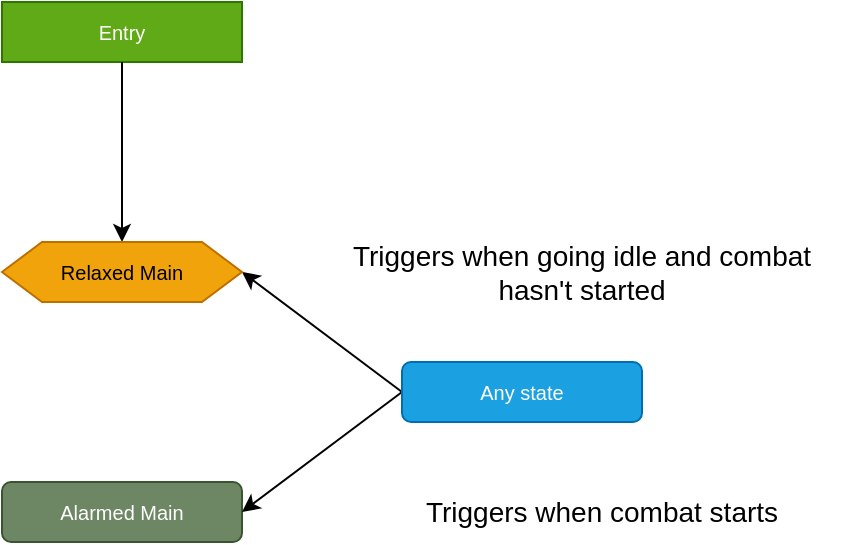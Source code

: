 <mxfile version="20.7.4" type="device" pages="21"><diagram id="uz2j6qrSoSJP4krnU0gV" name="Gameplay"><mxGraphModel dx="1434" dy="844" grid="1" gridSize="10" guides="1" tooltips="1" connect="1" arrows="1" fold="1" page="1" pageScale="1" pageWidth="827" pageHeight="1169" math="0" shadow="0"><root><mxCell id="0"/><mxCell id="1" parent="0"/><mxCell id="hq8Au_pjV8USPAUa8eNT-1" value="Entry" style="rounded=0;whiteSpace=wrap;html=1;strokeColor=#2D7600;fontSize=10;fillColor=#60a917;fontColor=#ffffff;" parent="1" vertex="1"><mxGeometry x="320" y="130" width="120" height="30" as="geometry"/></mxCell><mxCell id="hq8Au_pjV8USPAUa8eNT-3" value="" style="endArrow=classic;html=1;rounded=0;strokeColor=#000000;fontSize=10;exitX=0.5;exitY=1;exitDx=0;exitDy=0;entryX=0.5;entryY=0;entryDx=0;entryDy=0;" parent="1" source="hq8Au_pjV8USPAUa8eNT-1" target="LxsMiDfvVTGAub-xCmIa-1" edge="1"><mxGeometry width="50" height="50" relative="1" as="geometry"><mxPoint x="290" y="220" as="sourcePoint"/><mxPoint x="380" y="250" as="targetPoint"/></mxGeometry></mxCell><mxCell id="hq8Au_pjV8USPAUa8eNT-6" value="Alarmed Main" style="rounded=1;whiteSpace=wrap;html=1;strokeColor=#3A5431;fontSize=10;fillColor=#6d8764;fontColor=#ffffff;" parent="1" vertex="1"><mxGeometry x="320" y="370" width="120" height="30" as="geometry"/></mxCell><mxCell id="bIWsyLvtE3IIE1ZZQxuu-1" value="" style="endArrow=classic;html=1;rounded=0;strokeColor=#000000;fontSize=10;entryX=1;entryY=0.5;entryDx=0;entryDy=0;exitX=0;exitY=0.5;exitDx=0;exitDy=0;" parent="1" source="bIWsyLvtE3IIE1ZZQxuu-3" target="LxsMiDfvVTGAub-xCmIa-1" edge="1"><mxGeometry width="50" height="50" relative="1" as="geometry"><mxPoint x="520" y="320" as="sourcePoint"/><mxPoint x="440" y="265.0" as="targetPoint"/></mxGeometry></mxCell><mxCell id="bIWsyLvtE3IIE1ZZQxuu-2" value="" style="endArrow=classic;html=1;rounded=0;strokeColor=#000000;fontSize=10;entryX=1;entryY=0.5;entryDx=0;entryDy=0;exitX=0;exitY=0.5;exitDx=0;exitDy=0;" parent="1" source="bIWsyLvtE3IIE1ZZQxuu-3" target="hq8Au_pjV8USPAUa8eNT-6" edge="1"><mxGeometry width="50" height="50" relative="1" as="geometry"><mxPoint x="640" y="370" as="sourcePoint"/><mxPoint x="560" y="310" as="targetPoint"/></mxGeometry></mxCell><mxCell id="bIWsyLvtE3IIE1ZZQxuu-3" value="Any state" style="rounded=1;whiteSpace=wrap;html=1;strokeColor=#006EAF;fontSize=10;fillColor=#1ba1e2;fontColor=#ffffff;" parent="1" vertex="1"><mxGeometry x="520" y="310" width="120" height="30" as="geometry"/></mxCell><mxCell id="LxsMiDfvVTGAub-xCmIa-1" value="Relaxed Main" style="shape=hexagon;perimeter=hexagonPerimeter2;whiteSpace=wrap;html=1;fixedSize=1;rounded=0;strokeColor=#BD7000;fontSize=10;fillColor=#f0a30a;fontColor=#000000;" parent="1" vertex="1"><mxGeometry x="320" y="250" width="120" height="30" as="geometry"/></mxCell><mxCell id="tzywzxrEIhSaJ3Vfa0z3-1" value="Triggers when combat starts" style="text;html=1;strokeColor=none;fillColor=none;align=center;verticalAlign=middle;whiteSpace=wrap;rounded=0;fontSize=14;" parent="1" vertex="1"><mxGeometry x="490" y="370" width="260" height="30" as="geometry"/></mxCell><mxCell id="tzywzxrEIhSaJ3Vfa0z3-2" value="Triggers when going idle and combat hasn't started" style="text;html=1;strokeColor=none;fillColor=none;align=center;verticalAlign=middle;whiteSpace=wrap;rounded=0;fontSize=14;" parent="1" vertex="1"><mxGeometry x="480" y="250" width="260" height="30" as="geometry"/></mxCell></root></mxGraphModel></diagram><diagram id="RHJ3Tjsh8qvf7bmuN5wU" name="Relaxed Main"><mxGraphModel dx="1434" dy="2013" grid="1" gridSize="10" guides="1" tooltips="1" connect="1" arrows="1" fold="1" page="1" pageScale="1" pageWidth="827" pageHeight="1169" math="0" shadow="0"><root><mxCell id="0"/><mxCell id="1" parent="0"/><mxCell id="oYN-FekxkS8woJ2uol9L-1" value="Entry" style="rounded=0;whiteSpace=wrap;html=1;strokeColor=#2D7600;fontSize=10;fillColor=#60a917;fontColor=#ffffff;" parent="1" vertex="1"><mxGeometry x="1670" y="590" width="120" height="30" as="geometry"/></mxCell><mxCell id="tGFRGKgrVnxWyuP_kxZl-1" value="Idle Relaxed" style="rounded=1;whiteSpace=wrap;html=1;strokeColor=#BD7000;fontSize=10;fillColor=#f0a30a;fontColor=#000000;" parent="1" vertex="1"><mxGeometry x="1420" y="590" width="120" height="30" as="geometry"/></mxCell><mxCell id="tGFRGKgrVnxWyuP_kxZl-3" value="" style="endArrow=classic;html=1;rounded=0;strokeColor=#000000;fontSize=10;exitX=0;exitY=0.5;exitDx=0;exitDy=0;entryX=1;entryY=0.5;entryDx=0;entryDy=0;" parent="1" source="oYN-FekxkS8woJ2uol9L-1" target="tGFRGKgrVnxWyuP_kxZl-1" edge="1"><mxGeometry width="50" height="50" relative="1" as="geometry"><mxPoint x="2040" y="625" as="sourcePoint"/><mxPoint x="1690" y="660" as="targetPoint"/></mxGeometry></mxCell><mxCell id="WxZvWOrhXBRtqS3Cmyu6-44" value="Relaxed Damaged" style="rounded=0;whiteSpace=wrap;html=1;strokeColor=#3A5431;fontSize=10;fillColor=#6d8764;fontColor=#ffffff;" parent="1" vertex="1"><mxGeometry y="910" width="120" height="30" as="geometry"/></mxCell><mxCell id="WxZvWOrhXBRtqS3Cmyu6-48" value="Relaxed Attacked" style="rounded=0;whiteSpace=wrap;html=1;strokeColor=#3A5431;fontSize=10;fillColor=#6d8764;fontColor=#ffffff;" parent="1" vertex="1"><mxGeometry x="149" y="870" width="120" height="30" as="geometry"/></mxCell><mxCell id="WxZvWOrhXBRtqS3Cmyu6-49" value="Relaxed Stunned" style="rounded=0;whiteSpace=wrap;html=1;strokeColor=#3A5431;fontSize=10;fillColor=#6d8764;fontColor=#ffffff;" parent="1" vertex="1"><mxGeometry y="870" width="120" height="30" as="geometry"/></mxCell><mxCell id="WxZvWOrhXBRtqS3Cmyu6-50" value="Relaxed Knockbacked" style="rounded=0;whiteSpace=wrap;html=1;strokeColor=#3A5431;fontSize=10;fillColor=#6d8764;fontColor=#ffffff;" parent="1" vertex="1"><mxGeometry x="79" y="950" width="120" height="30" as="geometry"/></mxCell><mxCell id="WxZvWOrhXBRtqS3Cmyu6-51" value="Relaxed Knockdowned" style="rounded=0;whiteSpace=wrap;html=1;strokeColor=#3A5431;fontSize=10;fillColor=#6d8764;fontColor=#ffffff;" parent="1" vertex="1"><mxGeometry x="149" y="910" width="120" height="30" as="geometry"/></mxCell><mxCell id="WxZvWOrhXBRtqS3Cmyu6-64" value="Combat Intialized" style="rounded=0;whiteSpace=wrap;html=1;strokeColor=#3A5431;fontSize=10;fillColor=#6d8764;fontColor=#ffffff;" parent="1" vertex="1"><mxGeometry x="69" y="830" width="120" height="30" as="geometry"/></mxCell><mxCell id="HTQ--eBVUQ8MAw3YmobS-1" value="Relaxed Moving" style="shape=hexagon;perimeter=hexagonPerimeter2;whiteSpace=wrap;html=1;fixedSize=1;rounded=0;strokeColor=#3A5431;fontSize=10;fillColor=#6d8764;fontColor=#ffffff;" parent="1" vertex="1"><mxGeometry x="279" y="480" width="120" height="30" as="geometry"/></mxCell><mxCell id="pxnSnUvviMb9KI075yJ0-1" value="Relaxed Swimming" style="shape=hexagon;perimeter=hexagonPerimeter2;whiteSpace=wrap;html=1;fixedSize=1;rounded=0;strokeColor=#3A5431;fontSize=10;fillColor=#6d8764;fontColor=#ffffff;" parent="1" vertex="1"><mxGeometry x="279" y="720" width="120" height="30" as="geometry"/></mxCell><mxCell id="sBYeapei6EAmdspMoZM5-2" value="Relax Crouch" style="shape=hexagon;perimeter=hexagonPerimeter2;whiteSpace=wrap;html=1;fixedSize=1;rounded=0;strokeColor=#3A5431;fontSize=10;fillColor=#6d8764;fontColor=#ffffff;" parent="1" vertex="1"><mxGeometry x="279" y="560" width="120" height="30" as="geometry"/></mxCell><mxCell id="OhJPP1VcdwjOwS8FsOHQ-1" value="Relax Ladder Climbing" style="shape=hexagon;perimeter=hexagonPerimeter2;whiteSpace=wrap;html=1;fixedSize=1;rounded=0;strokeColor=#3A5431;fontSize=10;fillColor=#6d8764;fontColor=#ffffff;" parent="1" vertex="1"><mxGeometry x="279" y="1200" width="120" height="30" as="geometry"/></mxCell><mxCell id="OhJPP1VcdwjOwS8FsOHQ-3" value="Relax Ledge Climbing" style="shape=hexagon;perimeter=hexagonPerimeter2;whiteSpace=wrap;html=1;fixedSize=1;rounded=0;strokeColor=#3A5431;fontSize=10;fillColor=#6d8764;fontColor=#ffffff;" parent="1" vertex="1"><mxGeometry x="279" y="1120" width="120" height="30" as="geometry"/></mxCell><mxCell id="OhJPP1VcdwjOwS8FsOHQ-4" value="Relax Falling" style="shape=hexagon;perimeter=hexagonPerimeter2;whiteSpace=wrap;html=1;fixedSize=1;rounded=0;strokeColor=#3A5431;fontSize=10;fillColor=#6d8764;fontColor=#ffffff;" parent="1" vertex="1"><mxGeometry x="279" y="800" width="120" height="30" as="geometry"/></mxCell><mxCell id="OhJPP1VcdwjOwS8FsOHQ-6" value="Relaxed Pickup" style="shape=hexagon;perimeter=hexagonPerimeter2;whiteSpace=wrap;html=1;fixedSize=1;rounded=0;strokeColor=#3A5431;fontSize=10;fillColor=#6d8764;fontColor=#ffffff;" parent="1" vertex="1"><mxGeometry x="279" y="1040" width="120" height="30" as="geometry"/></mxCell><mxCell id="z_BkYCWZNaZrYzwC_Gj1-1" value="Any state" style="rounded=1;whiteSpace=wrap;html=1;strokeColor=#006EAF;fontSize=10;fillColor=#1ba1e2;fontColor=#ffffff;" parent="1" vertex="1"><mxGeometry x="990" y="590" width="120" height="30" as="geometry"/></mxCell><mxCell id="z_BkYCWZNaZrYzwC_Gj1-2" value="" style="endArrow=classic;html=1;rounded=0;strokeColor=#000000;fontSize=10;entryX=1;entryY=0.5;entryDx=0;entryDy=0;exitX=0;exitY=0.5;exitDx=0;exitDy=0;" parent="1" source="z_BkYCWZNaZrYzwC_Gj1-1" target="OhJPP1VcdwjOwS8FsOHQ-6" edge="1"><mxGeometry width="50" height="50" relative="1" as="geometry"><mxPoint x="1109" y="280" as="sourcePoint"/><mxPoint x="1159" y="230" as="targetPoint"/><Array as="points"><mxPoint x="940" y="1055"/></Array></mxGeometry></mxCell><mxCell id="vt3-jI_RNY5olAJ89veJ-2" value="" style="endArrow=classic;html=1;rounded=0;strokeColor=#000000;fontSize=10;entryX=1;entryY=0.5;entryDx=0;entryDy=0;exitX=0;exitY=0.5;exitDx=0;exitDy=0;" parent="1" source="z_BkYCWZNaZrYzwC_Gj1-1" target="OhJPP1VcdwjOwS8FsOHQ-4" edge="1"><mxGeometry width="50" height="50" relative="1" as="geometry"><mxPoint x="1049" y="250" as="sourcePoint"/><mxPoint x="1099" y="200" as="targetPoint"/><Array as="points"><mxPoint x="910" y="810"/></Array></mxGeometry></mxCell><mxCell id="vt3-jI_RNY5olAJ89veJ-3" value="Relax Eating" style="shape=hexagon;perimeter=hexagonPerimeter2;whiteSpace=wrap;html=1;fixedSize=1;rounded=0;strokeColor=#3A5431;fontSize=10;fillColor=#6d8764;fontColor=#ffffff;" parent="1" vertex="1"><mxGeometry x="279" y="880" width="120" height="30" as="geometry"/></mxCell><mxCell id="vt3-jI_RNY5olAJ89veJ-5" value="Relax Drinking" style="shape=hexagon;perimeter=hexagonPerimeter2;whiteSpace=wrap;html=1;fixedSize=1;rounded=0;strokeColor=#3A5431;fontSize=10;fillColor=#6d8764;fontColor=#ffffff;" parent="1" vertex="1"><mxGeometry x="279" y="960" width="120" height="30" as="geometry"/></mxCell><mxCell id="vt3-jI_RNY5olAJ89veJ-7" value="" style="endArrow=classic;html=1;rounded=0;strokeColor=#000000;fontSize=10;entryX=1;entryY=0.5;entryDx=0;entryDy=0;exitX=0;exitY=0.5;exitDx=0;exitDy=0;" parent="1" source="z_BkYCWZNaZrYzwC_Gj1-1" target="vt3-jI_RNY5olAJ89veJ-3" edge="1"><mxGeometry width="50" height="50" relative="1" as="geometry"><mxPoint x="989" y="240" as="sourcePoint"/><mxPoint x="1209" y="300" as="targetPoint"/><Array as="points"><mxPoint x="910" y="895"/></Array></mxGeometry></mxCell><mxCell id="vt3-jI_RNY5olAJ89veJ-8" value="" style="endArrow=classic;html=1;rounded=0;strokeColor=#000000;fontSize=10;entryX=1;entryY=0.5;entryDx=0;entryDy=0;exitX=0;exitY=0.5;exitDx=0;exitDy=0;" parent="1" source="z_BkYCWZNaZrYzwC_Gj1-1" target="vt3-jI_RNY5olAJ89veJ-5" edge="1"><mxGeometry width="50" height="50" relative="1" as="geometry"><mxPoint x="999" y="240" as="sourcePoint"/><mxPoint x="1349" y="280" as="targetPoint"/><Array as="points"><mxPoint x="920" y="975"/></Array></mxGeometry></mxCell><mxCell id="CQyTenO4a-LFr-Te3tmP-1" value="" style="endArrow=classic;html=1;rounded=0;strokeColor=#000000;fontSize=10;entryX=1;entryY=0.5;entryDx=0;entryDy=0;exitX=0;exitY=0.5;exitDx=0;exitDy=0;" parent="1" source="z_BkYCWZNaZrYzwC_Gj1-1" target="pxnSnUvviMb9KI075yJ0-1" edge="1"><mxGeometry width="50" height="50" relative="1" as="geometry"><mxPoint x="899" y="260" as="sourcePoint"/><mxPoint x="549" y="555" as="targetPoint"/><Array as="points"><mxPoint x="920" y="730"/></Array></mxGeometry></mxCell><mxCell id="CQyTenO4a-LFr-Te3tmP-2" value="" style="endArrow=classic;html=1;rounded=0;strokeColor=#000000;fontSize=10;entryX=1;entryY=0.5;entryDx=0;entryDy=0;exitX=0;exitY=0.5;exitDx=0;exitDy=0;" parent="1" source="z_BkYCWZNaZrYzwC_Gj1-1" target="HTQ--eBVUQ8MAw3YmobS-1" edge="1"><mxGeometry width="50" height="50" relative="1" as="geometry"><mxPoint x="679" y="570" as="sourcePoint"/><mxPoint x="729" y="520" as="targetPoint"/><Array as="points"><mxPoint x="880" y="500"/></Array></mxGeometry></mxCell><mxCell id="CQyTenO4a-LFr-Te3tmP-3" value="" style="endArrow=classic;html=1;rounded=0;strokeColor=#000000;fontSize=10;entryX=1;entryY=0.5;entryDx=0;entryDy=0;exitX=0;exitY=0.5;exitDx=0;exitDy=0;" parent="1" source="z_BkYCWZNaZrYzwC_Gj1-1" target="OhJPP1VcdwjOwS8FsOHQ-3" edge="1"><mxGeometry width="50" height="50" relative="1" as="geometry"><mxPoint x="629" y="480" as="sourcePoint"/><mxPoint x="679" y="430" as="targetPoint"/><Array as="points"><mxPoint x="960" y="1135"/></Array></mxGeometry></mxCell><mxCell id="CQyTenO4a-LFr-Te3tmP-4" value="" style="endArrow=classic;html=1;rounded=0;strokeColor=#000000;fontSize=10;entryX=1;entryY=0.5;entryDx=0;entryDy=0;exitX=0;exitY=0.5;exitDx=0;exitDy=0;" parent="1" source="z_BkYCWZNaZrYzwC_Gj1-1" target="OhJPP1VcdwjOwS8FsOHQ-1" edge="1"><mxGeometry width="50" height="50" relative="1" as="geometry"><mxPoint x="639" y="480" as="sourcePoint"/><mxPoint x="689" y="430" as="targetPoint"/><Array as="points"><mxPoint x="970" y="1210"/></Array></mxGeometry></mxCell><mxCell id="CQyTenO4a-LFr-Te3tmP-5" value="" style="endArrow=classic;html=1;rounded=0;strokeColor=#000000;fontSize=10;entryX=1;entryY=0.5;entryDx=0;entryDy=0;exitX=0;exitY=0.5;exitDx=0;exitDy=0;" parent="1" source="z_BkYCWZNaZrYzwC_Gj1-1" target="sBYeapei6EAmdspMoZM5-2" edge="1"><mxGeometry width="50" height="50" relative="1" as="geometry"><mxPoint x="659" y="470" as="sourcePoint"/><mxPoint x="709" y="420" as="targetPoint"/><Array as="points"><mxPoint x="880" y="575"/></Array></mxGeometry></mxCell><mxCell id="8JmrsoOxPCjvEl9qYLOL-10" value="&lt;b&gt;&lt;font style=&quot;font-size: 20px;&quot;&gt;DISPOSSABLE&lt;/font&gt;&lt;/b&gt;" style="text;html=1;strokeColor=none;fillColor=none;align=center;verticalAlign=middle;whiteSpace=wrap;rounded=0;fontSize=10;" parent="1" vertex="1"><mxGeometry x="24" y="790" width="210" height="30" as="geometry"/></mxCell><mxCell id="MqYGPr0t6BoG6sTpygDq-1" value="Relax Roll" style="shape=hexagon;perimeter=hexagonPerimeter2;whiteSpace=wrap;html=1;fixedSize=1;rounded=0;strokeColor=#3A5431;fontSize=10;fillColor=#6d8764;fontColor=#ffffff;" parent="1" vertex="1"><mxGeometry x="279" y="640" width="120" height="30" as="geometry"/></mxCell><mxCell id="ZOjdf7EOYzxrNygCf96x-1" value="" style="endArrow=classic;html=1;rounded=0;strokeColor=#000000;fontSize=20;entryX=1;entryY=0.5;entryDx=0;entryDy=0;exitX=0;exitY=0.5;exitDx=0;exitDy=0;" parent="1" source="z_BkYCWZNaZrYzwC_Gj1-1" target="MqYGPr0t6BoG6sTpygDq-1" edge="1"><mxGeometry width="50" height="50" relative="1" as="geometry"><mxPoint x="780" y="770" as="sourcePoint"/><mxPoint x="830" y="720" as="targetPoint"/><Array as="points"><mxPoint x="880" y="655"/></Array></mxGeometry></mxCell><mxCell id="p-6OTYxqfbD8Z2MuoL02-1" value="loops aroud" style="text;html=1;strokeColor=none;fillColor=none;align=center;verticalAlign=middle;whiteSpace=wrap;rounded=0;fontSize=14;" parent="1" vertex="1"><mxGeometry x="1410" y="555" width="120" height="30" as="geometry"/></mxCell><mxCell id="4jzE_7yVj540lX3CScAi-1" value="Relaxed Jump" style="shape=hexagon;perimeter=hexagonPerimeter2;whiteSpace=wrap;html=1;fixedSize=1;rounded=0;strokeColor=#3A5431;fontSize=10;fillColor=#6d8764;fontColor=#ffffff;" parent="1" vertex="1"><mxGeometry x="279" y="400" width="120" height="30" as="geometry"/></mxCell><mxCell id="4jzE_7yVj540lX3CScAi-4" value="" style="endArrow=classic;html=1;rounded=0;strokeColor=#000000;fontSize=10;entryX=1;entryY=0.5;entryDx=0;entryDy=0;exitX=0;exitY=0.5;exitDx=0;exitDy=0;" parent="1" source="z_BkYCWZNaZrYzwC_Gj1-1" target="4jzE_7yVj540lX3CScAi-1" edge="1"><mxGeometry width="50" height="50" relative="1" as="geometry"><mxPoint x="680" y="520" as="sourcePoint"/><mxPoint x="559" y="415" as="targetPoint"/><Array as="points"><mxPoint x="880" y="415"/></Array></mxGeometry></mxCell><mxCell id="oFNkF4XOX2gRyuaw0uk3-1" value="Died" style="shape=hexagon;perimeter=hexagonPerimeter2;whiteSpace=wrap;html=1;fixedSize=1;rounded=0;strokeColor=#3A5431;fontSize=10;fillColor=#6d8764;fontColor=#ffffff;" parent="1" vertex="1"><mxGeometry x="279" y="320" width="120" height="30" as="geometry"/></mxCell><mxCell id="oFNkF4XOX2gRyuaw0uk3-3" value="" style="endArrow=classic;html=1;rounded=0;strokeColor=#000000;fontSize=10;entryX=1;entryY=0.5;entryDx=0;entryDy=0;exitX=0;exitY=0.5;exitDx=0;exitDy=0;" parent="1" source="z_BkYCWZNaZrYzwC_Gj1-1" target="oFNkF4XOX2gRyuaw0uk3-1" edge="1"><mxGeometry width="50" height="50" relative="1" as="geometry"><mxPoint x="710" y="540" as="sourcePoint"/><mxPoint x="580" y="345" as="targetPoint"/><Array as="points"><mxPoint x="880" y="335"/></Array></mxGeometry></mxCell><mxCell id="pwrIuGjQqissz7Jspgqe-1" value="Knockbacked" style="shape=hexagon;perimeter=hexagonPerimeter2;whiteSpace=wrap;html=1;fixedSize=1;rounded=0;strokeColor=#3A5431;fontSize=10;fillColor=#6d8764;fontColor=#ffffff;" parent="1" vertex="1"><mxGeometry x="440" y="240" width="120" height="30" as="geometry"/></mxCell><mxCell id="pwrIuGjQqissz7Jspgqe-2" value="Knockdowned" style="shape=hexagon;perimeter=hexagonPerimeter2;whiteSpace=wrap;html=1;fixedSize=1;rounded=0;strokeColor=#3A5431;fontSize=10;fillColor=#6d8764;fontColor=#ffffff;" parent="1" vertex="1"><mxGeometry x="440" y="160" width="120" height="30" as="geometry"/></mxCell><mxCell id="pwrIuGjQqissz7Jspgqe-3" value="Stunned" style="shape=hexagon;perimeter=hexagonPerimeter2;whiteSpace=wrap;html=1;fixedSize=1;rounded=0;strokeColor=#3A5431;fontSize=10;fillColor=#6d8764;fontColor=#ffffff;" parent="1" vertex="1"><mxGeometry x="440" y="80" width="120" height="30" as="geometry"/></mxCell><mxCell id="pwrIuGjQqissz7Jspgqe-7" value="" style="endArrow=classic;html=1;rounded=0;strokeColor=#000000;fontSize=10;entryX=1;entryY=0.5;entryDx=0;entryDy=0;exitX=0;exitY=0.5;exitDx=0;exitDy=0;" parent="1" source="z_BkYCWZNaZrYzwC_Gj1-1" target="pwrIuGjQqissz7Jspgqe-1" edge="1"><mxGeometry width="50" height="50" relative="1" as="geometry"><mxPoint x="720" y="550" as="sourcePoint"/><mxPoint x="590" y="315" as="targetPoint"/><Array as="points"><mxPoint x="880" y="250"/></Array></mxGeometry></mxCell><mxCell id="pwrIuGjQqissz7Jspgqe-8" value="" style="endArrow=classic;html=1;rounded=0;strokeColor=#000000;fontSize=10;entryX=1;entryY=0.5;entryDx=0;entryDy=0;exitX=0;exitY=0.5;exitDx=0;exitDy=0;" parent="1" source="z_BkYCWZNaZrYzwC_Gj1-1" target="pwrIuGjQqissz7Jspgqe-2" edge="1"><mxGeometry width="50" height="50" relative="1" as="geometry"><mxPoint x="740" y="542.5" as="sourcePoint"/><mxPoint x="610" y="267.5" as="targetPoint"/><Array as="points"><mxPoint x="900" y="175"/></Array></mxGeometry></mxCell><mxCell id="pwrIuGjQqissz7Jspgqe-9" value="" style="endArrow=classic;html=1;rounded=0;strokeColor=#000000;fontSize=10;entryX=1;entryY=0.5;entryDx=0;entryDy=0;exitX=0;exitY=0.5;exitDx=0;exitDy=0;" parent="1" source="z_BkYCWZNaZrYzwC_Gj1-1" target="pwrIuGjQqissz7Jspgqe-3" edge="1"><mxGeometry width="50" height="50" relative="1" as="geometry"><mxPoint x="710" y="562.5" as="sourcePoint"/><mxPoint x="580" y="247.5" as="targetPoint"/><Array as="points"><mxPoint x="920" y="95"/></Array></mxGeometry></mxCell><mxCell id="m4NhobBPgiif3iNYHLfc-1" value="Damaged" style="shape=hexagon;perimeter=hexagonPerimeter2;whiteSpace=wrap;html=1;fixedSize=1;rounded=0;strokeColor=#3A5431;fontSize=10;fillColor=#6d8764;fontColor=#ffffff;" parent="1" vertex="1"><mxGeometry x="440" width="120" height="30" as="geometry"/></mxCell><mxCell id="m4NhobBPgiif3iNYHLfc-2" value="" style="endArrow=classic;html=1;rounded=0;strokeColor=#000000;fontSize=10;entryX=1;entryY=0.5;entryDx=0;entryDy=0;exitX=0;exitY=0.5;exitDx=0;exitDy=0;" parent="1" source="z_BkYCWZNaZrYzwC_Gj1-1" target="m4NhobBPgiif3iNYHLfc-1" edge="1"><mxGeometry width="50" height="50" relative="1" as="geometry"><mxPoint x="700" y="380" as="sourcePoint"/><mxPoint x="580" y="205" as="targetPoint"/><Array as="points"><mxPoint x="950" y="15"/></Array></mxGeometry></mxCell><mxCell id="-Bv3iaPuQeDQ_ARoCjj4-3" value="Substate == damaged &amp;amp;&amp;amp; PlayerState = relaxing" style="text;html=1;strokeColor=none;fillColor=none;align=center;verticalAlign=middle;whiteSpace=wrap;rounded=0;" parent="1" vertex="1"><mxGeometry x="570" y="-60" width="370" height="70" as="geometry"/></mxCell><mxCell id="-Bv3iaPuQeDQ_ARoCjj4-4" value="Substate == stunned &amp;amp;&amp;amp; PlayerState = relaxing" style="text;html=1;strokeColor=none;fillColor=none;align=center;verticalAlign=middle;whiteSpace=wrap;rounded=0;" parent="1" vertex="1"><mxGeometry x="560" y="60" width="370" height="30" as="geometry"/></mxCell><mxCell id="-Bv3iaPuQeDQ_ARoCjj4-5" value="Substate == kncockdown &amp;amp;&amp;amp; PlayerState = relaxing" style="text;html=1;strokeColor=none;fillColor=none;align=center;verticalAlign=middle;whiteSpace=wrap;rounded=0;" parent="1" vertex="1"><mxGeometry x="560" y="140" width="370" height="30" as="geometry"/></mxCell><mxCell id="-Bv3iaPuQeDQ_ARoCjj4-6" value="Substate == knockback &amp;amp;&amp;amp; PlayerState = relaxing" style="text;html=1;strokeColor=none;fillColor=none;align=center;verticalAlign=middle;whiteSpace=wrap;rounded=0;" parent="1" vertex="1"><mxGeometry x="560" y="220" width="370" height="30" as="geometry"/></mxCell><mxCell id="-Bv3iaPuQeDQ_ARoCjj4-7" value="Substate == Died &amp;amp;&amp;amp; PlayerState = relaxing" style="text;html=1;strokeColor=none;fillColor=none;align=center;verticalAlign=middle;whiteSpace=wrap;rounded=0;" parent="1" vertex="1"><mxGeometry x="560" y="300" width="370" height="30" as="geometry"/></mxCell><mxCell id="-Bv3iaPuQeDQ_ARoCjj4-8" value="Substate == Jump &amp;amp;&amp;amp; PlayerState = relaxing" style="text;html=1;strokeColor=none;fillColor=none;align=center;verticalAlign=middle;whiteSpace=wrap;rounded=0;" parent="1" vertex="1"><mxGeometry x="560" y="380" width="370" height="30" as="geometry"/></mxCell><mxCell id="-Bv3iaPuQeDQ_ARoCjj4-9" value="Substate == walking or running or fast running &amp;amp;&amp;amp; PlayerState = relaxing" style="text;html=1;strokeColor=none;fillColor=none;align=center;verticalAlign=middle;whiteSpace=wrap;rounded=0;" parent="1" vertex="1"><mxGeometry x="560" y="460" width="370" height="30" as="geometry"/></mxCell><mxCell id="-Bv3iaPuQeDQ_ARoCjj4-10" value="Substate == crouch &amp;amp;&amp;amp; PlayerState = relaxing" style="text;html=1;strokeColor=none;fillColor=none;align=center;verticalAlign=middle;whiteSpace=wrap;rounded=0;" parent="1" vertex="1"><mxGeometry x="560" y="540" width="370" height="30" as="geometry"/></mxCell><mxCell id="-Bv3iaPuQeDQ_ARoCjj4-11" value="Substate == roll &amp;amp;&amp;amp; PlayerState = relaxing" style="text;html=1;strokeColor=none;fillColor=none;align=center;verticalAlign=middle;whiteSpace=wrap;rounded=0;" parent="1" vertex="1"><mxGeometry x="560" y="620" width="370" height="30" as="geometry"/></mxCell><mxCell id="-Bv3iaPuQeDQ_ARoCjj4-12" value="Substate == swimming &amp;amp;&amp;amp; PlayerState = relaxing" style="text;html=1;strokeColor=none;fillColor=none;align=center;verticalAlign=middle;whiteSpace=wrap;rounded=0;" parent="1" vertex="1"><mxGeometry x="560" y="700" width="370" height="30" as="geometry"/></mxCell><mxCell id="-Bv3iaPuQeDQ_ARoCjj4-13" value="Substate == falling &amp;amp;&amp;amp; PlayerState = relaxing" style="text;html=1;strokeColor=none;fillColor=none;align=center;verticalAlign=middle;whiteSpace=wrap;rounded=0;" parent="1" vertex="1"><mxGeometry x="560" y="780" width="370" height="30" as="geometry"/></mxCell><mxCell id="-Bv3iaPuQeDQ_ARoCjj4-14" value="Substate == eating &amp;amp;&amp;amp; PlayerState = relaxing" style="text;html=1;strokeColor=none;fillColor=none;align=center;verticalAlign=middle;whiteSpace=wrap;rounded=0;" parent="1" vertex="1"><mxGeometry x="560" y="860" width="370" height="30" as="geometry"/></mxCell><mxCell id="-Bv3iaPuQeDQ_ARoCjj4-15" value="Substate == drinking &amp;amp;&amp;amp; PlayerState = relaxing" style="text;html=1;strokeColor=none;fillColor=none;align=center;verticalAlign=middle;whiteSpace=wrap;rounded=0;" parent="1" vertex="1"><mxGeometry x="550" y="940" width="370" height="30" as="geometry"/></mxCell><mxCell id="-Bv3iaPuQeDQ_ARoCjj4-16" value="Substate == drinking&amp;amp;&amp;amp; PlayerState = relaxing" style="text;html=1;strokeColor=none;fillColor=none;align=center;verticalAlign=middle;whiteSpace=wrap;rounded=0;" parent="1" vertex="1"><mxGeometry x="560" y="1020" width="370" height="30" as="geometry"/></mxCell><mxCell id="-Bv3iaPuQeDQ_ARoCjj4-17" value="Substate == ledge climbing &amp;amp;&amp;amp; PlayerState = relaxing" style="text;html=1;strokeColor=none;fillColor=none;align=center;verticalAlign=middle;whiteSpace=wrap;rounded=0;" parent="1" vertex="1"><mxGeometry x="570" y="1100" width="370" height="30" as="geometry"/></mxCell><mxCell id="-Bv3iaPuQeDQ_ARoCjj4-18" value="Substate == laddger climbing &amp;amp;&amp;amp; PlayerState = relaxing" style="text;html=1;strokeColor=none;fillColor=none;align=center;verticalAlign=middle;whiteSpace=wrap;rounded=0;" parent="1" vertex="1"><mxGeometry x="580" y="1180" width="370" height="30" as="geometry"/></mxCell><mxCell id="-Bv3iaPuQeDQ_ARoCjj4-19" value="" style="endArrow=classic;html=1;rounded=0;strokeColor=#000000;fontSize=10;exitX=1;exitY=0.5;exitDx=0;exitDy=0;entryX=0;entryY=0.5;entryDx=0;entryDy=0;" parent="1" source="z_BkYCWZNaZrYzwC_Gj1-1" target="tGFRGKgrVnxWyuP_kxZl-1" edge="1"><mxGeometry width="50" height="50" relative="1" as="geometry"><mxPoint x="1350" y="720" as="sourcePoint"/><mxPoint x="1230" y="720" as="targetPoint"/></mxGeometry></mxCell><mxCell id="-Bv3iaPuQeDQ_ARoCjj4-20" value="Substate == idle &amp;amp;&amp;amp; PlayerState = relaxing" style="text;html=1;strokeColor=none;fillColor=none;align=center;verticalAlign=middle;whiteSpace=wrap;rounded=0;" parent="1" vertex="1"><mxGeometry x="1070" y="570" width="370" height="30" as="geometry"/></mxCell></root></mxGraphModel></diagram><diagram id="pLmpI-wZundAnhSCJGgb" name="Relaxed Moving"><mxGraphModel dx="1434" dy="844" grid="1" gridSize="10" guides="1" tooltips="1" connect="1" arrows="1" fold="1" page="1" pageScale="1" pageWidth="827" pageHeight="1169" math="0" shadow="0"><root><mxCell id="0"/><mxCell id="1" parent="0"/><mxCell id="z9p0aqskck3FWq_Twxpg-1" value="Entry" style="rounded=0;whiteSpace=wrap;html=1;strokeColor=#2D7600;fontSize=10;fillColor=#60a917;fontColor=#ffffff;" parent="1" vertex="1"><mxGeometry x="300" y="220" width="120" height="30" as="geometry"/></mxCell><mxCell id="w4QxnVv0vehcdkTfER4a-2" value="Relaxed Walk" style="rounded=1;whiteSpace=wrap;html=1;strokeColor=#3A5431;fontSize=10;fillColor=#6d8764;fontColor=#ffffff;" parent="1" vertex="1"><mxGeometry x="120" y="320" width="120" height="30" as="geometry"/></mxCell><mxCell id="w4QxnVv0vehcdkTfER4a-3" value="Relaxed Running" style="rounded=1;whiteSpace=wrap;html=1;strokeColor=#3A5431;fontSize=10;fillColor=#6d8764;fontColor=#ffffff;" parent="1" vertex="1"><mxGeometry x="300" y="400" width="120" height="30" as="geometry"/></mxCell><mxCell id="w4QxnVv0vehcdkTfER4a-4" value="Relaxed Fast Running" style="rounded=1;whiteSpace=wrap;html=1;strokeColor=#3A5431;fontSize=10;fillColor=#6d8764;fontColor=#ffffff;" parent="1" vertex="1"><mxGeometry x="480" y="320" width="120" height="30" as="geometry"/></mxCell><mxCell id="w4QxnVv0vehcdkTfER4a-9" value="" style="endArrow=classic;html=1;rounded=0;strokeColor=#000000;fontSize=10;entryX=0.5;entryY=0;entryDx=0;entryDy=0;startArrow=none;" parent="1" target="w4QxnVv0vehcdkTfER4a-3" edge="1"><mxGeometry width="50" height="50" relative="1" as="geometry"><mxPoint x="360" y="300" as="sourcePoint"/><mxPoint x="480" y="440" as="targetPoint"/></mxGeometry></mxCell><mxCell id="w4QxnVv0vehcdkTfER4a-10" value="" style="endArrow=classic;html=1;rounded=0;strokeColor=#000000;fontSize=10;entryX=0.5;entryY=0;entryDx=0;entryDy=0;exitX=0.5;exitY=1;exitDx=0;exitDy=0;" parent="1" source="z9p0aqskck3FWq_Twxpg-1" target="w4QxnVv0vehcdkTfER4a-4" edge="1"><mxGeometry width="50" height="50" relative="1" as="geometry"><mxPoint x="380" y="530" as="sourcePoint"/><mxPoint x="430" y="480" as="targetPoint"/></mxGeometry></mxCell><mxCell id="w4QxnVv0vehcdkTfER4a-13" value="" style="endArrow=classic;html=1;rounded=0;strokeColor=#000000;fontSize=10;exitX=0.5;exitY=1;exitDx=0;exitDy=0;entryX=0.5;entryY=0;entryDx=0;entryDy=0;" parent="1" source="w4QxnVv0vehcdkTfER4a-2" target="GHGg3ItDtLmDg5Uc_dlN-2" edge="1"><mxGeometry width="50" height="50" relative="1" as="geometry"><mxPoint x="680" y="380" as="sourcePoint"/><mxPoint x="360" y="525" as="targetPoint"/><Array as="points"/></mxGeometry></mxCell><mxCell id="w4QxnVv0vehcdkTfER4a-14" value="" style="endArrow=classic;html=1;rounded=0;strokeColor=#000000;fontSize=10;entryX=0.5;entryY=0;entryDx=0;entryDy=0;exitX=0.5;exitY=1;exitDx=0;exitDy=0;" parent="1" source="w4QxnVv0vehcdkTfER4a-3" target="GHGg3ItDtLmDg5Uc_dlN-2" edge="1"><mxGeometry width="50" height="50" relative="1" as="geometry"><mxPoint x="660" y="620" as="sourcePoint"/><mxPoint x="360" y="525" as="targetPoint"/></mxGeometry></mxCell><mxCell id="w4QxnVv0vehcdkTfER4a-15" value="" style="endArrow=classic;html=1;rounded=0;strokeColor=#000000;fontSize=10;exitX=0.5;exitY=1;exitDx=0;exitDy=0;entryX=0.5;entryY=0;entryDx=0;entryDy=0;" parent="1" source="w4QxnVv0vehcdkTfER4a-4" target="GHGg3ItDtLmDg5Uc_dlN-2" edge="1"><mxGeometry width="50" height="50" relative="1" as="geometry"><mxPoint x="680" y="630" as="sourcePoint"/><mxPoint x="360" y="525" as="targetPoint"/><Array as="points"/></mxGeometry></mxCell><mxCell id="a66USfG6fH7joTav5k2G-1" value="" style="endArrow=classic;startArrow=classic;html=1;rounded=0;strokeColor=#000000;fontSize=10;exitX=0;exitY=0;exitDx=0;exitDy=0;entryX=1;entryY=1;entryDx=0;entryDy=0;" parent="1" source="w4QxnVv0vehcdkTfER4a-3" target="w4QxnVv0vehcdkTfER4a-2" edge="1"><mxGeometry width="50" height="50" relative="1" as="geometry"><mxPoint x="280" y="390" as="sourcePoint"/><mxPoint x="330" y="340" as="targetPoint"/></mxGeometry></mxCell><mxCell id="a66USfG6fH7joTav5k2G-2" value="" style="endArrow=classic;startArrow=classic;html=1;rounded=0;strokeColor=#000000;fontSize=10;exitX=1;exitY=0;exitDx=0;exitDy=0;entryX=0;entryY=1;entryDx=0;entryDy=0;" parent="1" source="w4QxnVv0vehcdkTfER4a-3" target="w4QxnVv0vehcdkTfER4a-4" edge="1"><mxGeometry width="50" height="50" relative="1" as="geometry"><mxPoint x="380" y="370" as="sourcePoint"/><mxPoint x="430" y="320" as="targetPoint"/></mxGeometry></mxCell><mxCell id="a66USfG6fH7joTav5k2G-12" value="" style="endArrow=classic;startArrow=classic;html=1;rounded=0;strokeColor=#000000;fontSize=10;entryX=1;entryY=0.5;entryDx=0;entryDy=0;exitX=0;exitY=0.5;exitDx=0;exitDy=0;" parent="1" source="w4QxnVv0vehcdkTfER4a-4" target="w4QxnVv0vehcdkTfER4a-2" edge="1"><mxGeometry width="50" height="50" relative="1" as="geometry"><mxPoint x="410" y="300" as="sourcePoint"/><mxPoint x="330" y="290" as="targetPoint"/></mxGeometry></mxCell><mxCell id="a66USfG6fH7joTav5k2G-13" value="" style="endArrow=none;html=1;rounded=0;strokeColor=#000000;fontSize=10;" parent="1" edge="1"><mxGeometry width="50" height="50" relative="1" as="geometry"><mxPoint x="360" y="250" as="sourcePoint"/><mxPoint x="360" y="300" as="targetPoint"/></mxGeometry></mxCell><mxCell id="a66USfG6fH7joTav5k2G-20" value="" style="endArrow=classic;html=1;rounded=0;strokeColor=#000000;fontSize=10;entryX=0.5;entryY=0;entryDx=0;entryDy=0;exitX=0.5;exitY=1;exitDx=0;exitDy=0;" parent="1" source="z9p0aqskck3FWq_Twxpg-1" target="w4QxnVv0vehcdkTfER4a-2" edge="1"><mxGeometry width="50" height="50" relative="1" as="geometry"><mxPoint x="370" y="260" as="sourcePoint"/><mxPoint x="550" y="330" as="targetPoint"/></mxGeometry></mxCell><mxCell id="GHGg3ItDtLmDg5Uc_dlN-2" value="Relaxed Main" style="shape=hexagon;perimeter=hexagonPerimeter2;whiteSpace=wrap;html=1;fixedSize=1;rounded=0;strokeColor=#314354;fontSize=10;fillColor=#647687;fontColor=#ffffff;" parent="1" vertex="1"><mxGeometry x="300" y="520" width="120" height="25" as="geometry"/></mxCell></root></mxGraphModel></diagram><diagram name="Relaxed Jumping" id="SRumtYXxwzg7O4qreTsD"><mxGraphModel dx="1434" dy="844" grid="1" gridSize="10" guides="1" tooltips="1" connect="1" arrows="1" fold="1" page="1" pageScale="1" pageWidth="827" pageHeight="1169" math="0" shadow="0"><root><mxCell id="ReHV8TGEJ3YKmfiIkwZb-0"/><mxCell id="ReHV8TGEJ3YKmfiIkwZb-1" parent="ReHV8TGEJ3YKmfiIkwZb-0"/><mxCell id="ReHV8TGEJ3YKmfiIkwZb-2" value="Entry" style="rounded=0;whiteSpace=wrap;html=1;strokeColor=#2D7600;fontSize=10;fillColor=#60a917;fontColor=#ffffff;" parent="ReHV8TGEJ3YKmfiIkwZb-1" vertex="1"><mxGeometry x="300" y="190" width="120" height="30" as="geometry"/></mxCell><mxCell id="ReHV8TGEJ3YKmfiIkwZb-4" value="Relaxed Jumping" style="rounded=1;whiteSpace=wrap;html=1;strokeColor=#3A5431;fontSize=10;fillColor=#6d8764;fontColor=#ffffff;" parent="ReHV8TGEJ3YKmfiIkwZb-1" vertex="1"><mxGeometry x="300" y="290" width="120" height="30" as="geometry"/></mxCell><mxCell id="ReHV8TGEJ3YKmfiIkwZb-9" value="" style="endArrow=classic;html=1;rounded=0;strokeColor=#000000;fontSize=10;entryX=0.5;entryY=0;entryDx=0;entryDy=0;exitX=0.5;exitY=1;exitDx=0;exitDy=0;" parent="ReHV8TGEJ3YKmfiIkwZb-1" source="ReHV8TGEJ3YKmfiIkwZb-4" target="ReHV8TGEJ3YKmfiIkwZb-16" edge="1"><mxGeometry width="50" height="50" relative="1" as="geometry"><mxPoint x="660" y="620" as="sourcePoint"/><mxPoint x="360" y="525" as="targetPoint"/></mxGeometry></mxCell><mxCell id="ReHV8TGEJ3YKmfiIkwZb-16" value="Relaxed Falling" style="shape=hexagon;perimeter=hexagonPerimeter2;whiteSpace=wrap;html=1;fixedSize=1;rounded=0;strokeColor=#314354;fontSize=10;fillColor=#647687;fontColor=#ffffff;" parent="ReHV8TGEJ3YKmfiIkwZb-1" vertex="1"><mxGeometry x="170" y="400" width="120" height="25" as="geometry"/></mxCell><mxCell id="ujbJ72L2pVcsfNBMqOWL-0" value="Relaxed Ledge Climbing" style="shape=hexagon;perimeter=hexagonPerimeter2;whiteSpace=wrap;html=1;fixedSize=1;rounded=0;strokeColor=#314354;fontSize=10;fillColor=#647687;fontColor=#ffffff;" parent="ReHV8TGEJ3YKmfiIkwZb-1" vertex="1"><mxGeometry x="420" y="400" width="120" height="25" as="geometry"/></mxCell><mxCell id="ujbJ72L2pVcsfNBMqOWL-1" value="" style="endArrow=classic;html=1;rounded=0;strokeColor=#000000;fontSize=10;entryX=0.5;entryY=0;entryDx=0;entryDy=0;exitX=0.5;exitY=1;exitDx=0;exitDy=0;" parent="ReHV8TGEJ3YKmfiIkwZb-1" source="ReHV8TGEJ3YKmfiIkwZb-4" target="ujbJ72L2pVcsfNBMqOWL-0" edge="1"><mxGeometry width="50" height="50" relative="1" as="geometry"><mxPoint x="370" y="330" as="sourcePoint"/><mxPoint x="220" y="390" as="targetPoint"/></mxGeometry></mxCell><mxCell id="ujbJ72L2pVcsfNBMqOWL-2" value="" style="endArrow=classic;html=1;rounded=0;strokeColor=#000000;fontSize=14;entryX=0.5;entryY=0;entryDx=0;entryDy=0;exitX=0.5;exitY=1;exitDx=0;exitDy=0;" parent="ReHV8TGEJ3YKmfiIkwZb-1" source="ReHV8TGEJ3YKmfiIkwZb-2" target="ReHV8TGEJ3YKmfiIkwZb-4" edge="1"><mxGeometry width="50" height="50" relative="1" as="geometry"><mxPoint x="300" y="270" as="sourcePoint"/><mxPoint x="350" y="220" as="targetPoint"/></mxGeometry></mxCell></root></mxGraphModel></diagram><diagram id="56pR7_MjxjYtx_UXl1lj" name="Relaxed Crouch"><mxGraphModel dx="1434" dy="844" grid="1" gridSize="10" guides="1" tooltips="1" connect="1" arrows="1" fold="1" page="1" pageScale="1" pageWidth="827" pageHeight="1169" math="0" shadow="0"><root><mxCell id="0"/><mxCell id="1" parent="0"/><mxCell id="CtjElsaZlOA-U-BV9mDi-1" value="Entry" style="rounded=0;whiteSpace=wrap;html=1;strokeColor=#2D7600;fontSize=10;fillColor=#60a917;fontColor=#ffffff;" parent="1" vertex="1"><mxGeometry x="340" y="210" width="120" height="30" as="geometry"/></mxCell><mxCell id="SzaIAVjS2Wro3VeDp6iE-1" value="Relaxed crouch idle" style="rounded=1;whiteSpace=wrap;html=1;strokeColor=#3A5431;fontSize=10;fillColor=#6d8764;fontColor=#ffffff;" parent="1" vertex="1"><mxGeometry x="250" y="300" width="120" height="30" as="geometry"/></mxCell><mxCell id="SzaIAVjS2Wro3VeDp6iE-2" value="" style="endArrow=classic;html=1;rounded=0;strokeColor=#000000;fontSize=10;entryX=0.5;entryY=0;entryDx=0;entryDy=0;exitX=0.5;exitY=1;exitDx=0;exitDy=0;" parent="1" source="CtjElsaZlOA-U-BV9mDi-1" target="SzaIAVjS2Wro3VeDp6iE-1" edge="1"><mxGeometry width="50" height="50" relative="1" as="geometry"><mxPoint x="400" y="320.0" as="sourcePoint"/><mxPoint x="250" y="340" as="targetPoint"/></mxGeometry></mxCell><mxCell id="SzaIAVjS2Wro3VeDp6iE-3" value="Relaxed crouch moving" style="rounded=1;whiteSpace=wrap;html=1;strokeColor=#3A5431;fontSize=10;fillColor=#6d8764;fontColor=#ffffff;" parent="1" vertex="1"><mxGeometry x="440" y="300" width="120" height="30" as="geometry"/></mxCell><mxCell id="avI1TGJw1uGX_EIpKlXn-1" value="Relaxed Main" style="shape=hexagon;perimeter=hexagonPerimeter2;whiteSpace=wrap;html=1;fixedSize=1;rounded=0;strokeColor=#314354;fontSize=10;fillColor=#647687;fontColor=#ffffff;" parent="1" vertex="1"><mxGeometry x="340" y="440" width="120" height="25" as="geometry"/></mxCell><mxCell id="PDViv_dyp9_nDjtCzAJT-1" value="" style="endArrow=classic;html=1;rounded=0;strokeColor=#000000;fontSize=14;entryX=0.5;entryY=0;entryDx=0;entryDy=0;exitX=0.5;exitY=1;exitDx=0;exitDy=0;" parent="1" source="CtjElsaZlOA-U-BV9mDi-1" target="SzaIAVjS2Wro3VeDp6iE-3" edge="1"><mxGeometry width="50" height="50" relative="1" as="geometry"><mxPoint x="290" y="380" as="sourcePoint"/><mxPoint x="340" y="330" as="targetPoint"/></mxGeometry></mxCell><mxCell id="PDViv_dyp9_nDjtCzAJT-2" value="" style="endArrow=classic;html=1;rounded=0;strokeColor=#000000;fontSize=14;entryX=0.5;entryY=0;entryDx=0;entryDy=0;exitX=0.5;exitY=1;exitDx=0;exitDy=0;" parent="1" source="SzaIAVjS2Wro3VeDp6iE-3" target="avI1TGJw1uGX_EIpKlXn-1" edge="1"><mxGeometry width="50" height="50" relative="1" as="geometry"><mxPoint x="300" y="520" as="sourcePoint"/><mxPoint x="350" y="470" as="targetPoint"/></mxGeometry></mxCell><mxCell id="Gl6Ll7gj1B4iB_nMrqtz-1" value="" style="endArrow=classic;html=1;rounded=0;strokeColor=#000000;fontSize=14;entryX=0.5;entryY=0;entryDx=0;entryDy=0;exitX=0.5;exitY=1;exitDx=0;exitDy=0;" parent="1" source="SzaIAVjS2Wro3VeDp6iE-1" target="avI1TGJw1uGX_EIpKlXn-1" edge="1"><mxGeometry width="50" height="50" relative="1" as="geometry"><mxPoint x="300" y="430" as="sourcePoint"/><mxPoint x="350" y="380" as="targetPoint"/></mxGeometry></mxCell><mxCell id="Gl6Ll7gj1B4iB_nMrqtz-2" value="" style="endArrow=classic;startArrow=classic;html=1;rounded=0;strokeColor=#000000;fontSize=14;entryX=0;entryY=0.5;entryDx=0;entryDy=0;exitX=1;exitY=0.5;exitDx=0;exitDy=0;" parent="1" source="SzaIAVjS2Wro3VeDp6iE-1" target="SzaIAVjS2Wro3VeDp6iE-3" edge="1"><mxGeometry width="50" height="50" relative="1" as="geometry"><mxPoint x="360" y="390" as="sourcePoint"/><mxPoint x="410" y="340" as="targetPoint"/></mxGeometry></mxCell></root></mxGraphModel></diagram><diagram id="Bk2a3Sp1SEYH8fecVKMk" name="Relaxed Swim"><mxGraphModel dx="1434" dy="844" grid="1" gridSize="10" guides="1" tooltips="1" connect="1" arrows="1" fold="1" page="1" pageScale="1" pageWidth="827" pageHeight="1169" math="0" shadow="0"><root><mxCell id="0"/><mxCell id="1" parent="0"/><mxCell id="2ixwC9MqTeObGZwRWmet-1" value="Entry" style="rounded=0;whiteSpace=wrap;html=1;strokeColor=#2D7600;fontSize=10;fillColor=#60a917;fontColor=#ffffff;" parent="1" vertex="1"><mxGeometry x="340" y="210" width="120" height="30" as="geometry"/></mxCell><mxCell id="VLi_YRWRn2fioNw4xU_2-1" value="Relax Tread" style="rounded=1;whiteSpace=wrap;html=1;strokeColor=#BD7000;fontSize=10;fillColor=#f0a30a;fontColor=#000000;" parent="1" vertex="1"><mxGeometry x="340" y="290" width="120" height="30" as="geometry"/></mxCell><mxCell id="2NuQhIQYZPyCXuxOabNT-1" value="" style="endArrow=classic;html=1;rounded=0;strokeColor=#000000;fontSize=10;entryX=0.5;entryY=0;entryDx=0;entryDy=0;exitX=0.5;exitY=1;exitDx=0;exitDy=0;" parent="1" source="2ixwC9MqTeObGZwRWmet-1" target="VLi_YRWRn2fioNw4xU_2-1" edge="1"><mxGeometry width="50" height="50" relative="1" as="geometry"><mxPoint x="290" y="330" as="sourcePoint"/><mxPoint x="340" y="280" as="targetPoint"/></mxGeometry></mxCell><mxCell id="2NuQhIQYZPyCXuxOabNT-2" value="Relax Swimig surface" style="rounded=1;whiteSpace=wrap;html=1;strokeColor=#3A5431;fontSize=10;fillColor=#6d8764;fontColor=#ffffff;" parent="1" vertex="1"><mxGeometry x="200" y="400" width="120" height="30" as="geometry"/></mxCell><mxCell id="2NuQhIQYZPyCXuxOabNT-3" value="Relax Fast Swiming surface" style="rounded=1;whiteSpace=wrap;html=1;strokeColor=#3A5431;fontSize=10;fillColor=#6d8764;fontColor=#ffffff;" parent="1" vertex="1"><mxGeometry x="200" y="490" width="120" height="30" as="geometry"/></mxCell><mxCell id="KsjYNnsqP7c27mkaL0pK-1" value="Relax Swimig underwater" style="rounded=1;whiteSpace=wrap;html=1;strokeColor=#3A5431;fontSize=10;fillColor=#6d8764;fontColor=#ffffff;" parent="1" vertex="1"><mxGeometry x="480" y="400" width="120" height="30" as="geometry"/></mxCell><mxCell id="KsjYNnsqP7c27mkaL0pK-2" value="Relax Fast Swimig underwater" style="rounded=1;whiteSpace=wrap;html=1;strokeColor=#3A5431;fontSize=10;fillColor=#6d8764;fontColor=#ffffff;" parent="1" vertex="1"><mxGeometry x="480" y="490" width="120" height="30" as="geometry"/></mxCell><mxCell id="mqw3El7dT8R2V7tLWFVE-13" value="" style="endArrow=classic;startArrow=classic;html=1;rounded=0;strokeColor=#000000;fontSize=10;entryX=0.5;entryY=1;entryDx=0;entryDy=0;exitX=1;exitY=0.5;exitDx=0;exitDy=0;" parent="1" source="2NuQhIQYZPyCXuxOabNT-2" target="VLi_YRWRn2fioNw4xU_2-1" edge="1"><mxGeometry width="50" height="50" relative="1" as="geometry"><mxPoint x="410" y="410" as="sourcePoint"/><mxPoint x="460" y="360" as="targetPoint"/></mxGeometry></mxCell><mxCell id="mqw3El7dT8R2V7tLWFVE-14" value="" style="endArrow=classic;startArrow=classic;html=1;rounded=0;strokeColor=#000000;fontSize=10;entryX=0.5;entryY=1;entryDx=0;entryDy=0;exitX=1;exitY=0.5;exitDx=0;exitDy=0;" parent="1" source="2NuQhIQYZPyCXuxOabNT-3" target="VLi_YRWRn2fioNw4xU_2-1" edge="1"><mxGeometry width="50" height="50" relative="1" as="geometry"><mxPoint x="410" y="450" as="sourcePoint"/><mxPoint x="460" y="400" as="targetPoint"/></mxGeometry></mxCell><mxCell id="mqw3El7dT8R2V7tLWFVE-15" value="" style="endArrow=classic;startArrow=classic;html=1;rounded=0;strokeColor=#000000;fontSize=10;entryX=0.5;entryY=1;entryDx=0;entryDy=0;exitX=0;exitY=0.5;exitDx=0;exitDy=0;" parent="1" source="KsjYNnsqP7c27mkaL0pK-1" target="VLi_YRWRn2fioNw4xU_2-1" edge="1"><mxGeometry width="50" height="50" relative="1" as="geometry"><mxPoint x="460" y="530" as="sourcePoint"/><mxPoint x="510" y="480" as="targetPoint"/></mxGeometry></mxCell><mxCell id="mqw3El7dT8R2V7tLWFVE-16" value="" style="endArrow=classic;startArrow=classic;html=1;rounded=0;strokeColor=#000000;fontSize=10;entryX=0.5;entryY=1;entryDx=0;entryDy=0;exitX=0;exitY=0.5;exitDx=0;exitDy=0;" parent="1" source="KsjYNnsqP7c27mkaL0pK-2" target="VLi_YRWRn2fioNw4xU_2-1" edge="1"><mxGeometry width="50" height="50" relative="1" as="geometry"><mxPoint x="390" y="560" as="sourcePoint"/><mxPoint x="440" y="510" as="targetPoint"/></mxGeometry></mxCell><mxCell id="mqw3El7dT8R2V7tLWFVE-17" value="" style="endArrow=classic;startArrow=classic;html=1;rounded=0;strokeColor=#000000;fontSize=10;exitX=0.5;exitY=0;exitDx=0;exitDy=0;entryX=0.5;entryY=1;entryDx=0;entryDy=0;" parent="1" source="KsjYNnsqP7c27mkaL0pK-2" target="KsjYNnsqP7c27mkaL0pK-1" edge="1"><mxGeometry width="50" height="50" relative="1" as="geometry"><mxPoint x="600" y="480" as="sourcePoint"/><mxPoint x="650" y="430" as="targetPoint"/></mxGeometry></mxCell><mxCell id="mqw3El7dT8R2V7tLWFVE-18" value="" style="endArrow=classic;startArrow=classic;html=1;rounded=0;strokeColor=#000000;fontSize=10;exitX=0.5;exitY=0;exitDx=0;exitDy=0;entryX=0.5;entryY=1;entryDx=0;entryDy=0;" parent="1" source="2NuQhIQYZPyCXuxOabNT-3" target="2NuQhIQYZPyCXuxOabNT-2" edge="1"><mxGeometry width="50" height="50" relative="1" as="geometry"><mxPoint x="340" y="510" as="sourcePoint"/><mxPoint x="390" y="460" as="targetPoint"/></mxGeometry></mxCell><mxCell id="mqw3El7dT8R2V7tLWFVE-19" value="" style="endArrow=classic;startArrow=classic;html=1;rounded=0;strokeColor=#000000;fontSize=10;exitX=1;exitY=0.5;exitDx=0;exitDy=0;entryX=0;entryY=0.5;entryDx=0;entryDy=0;" parent="1" source="2NuQhIQYZPyCXuxOabNT-3" target="KsjYNnsqP7c27mkaL0pK-2" edge="1"><mxGeometry width="50" height="50" relative="1" as="geometry"><mxPoint x="370" y="570" as="sourcePoint"/><mxPoint x="420" y="520" as="targetPoint"/></mxGeometry></mxCell><mxCell id="mqw3El7dT8R2V7tLWFVE-20" value="" style="endArrow=classic;startArrow=classic;html=1;rounded=0;strokeColor=#000000;fontSize=10;exitX=1;exitY=0.5;exitDx=0;exitDy=0;entryX=0;entryY=0.5;entryDx=0;entryDy=0;" parent="1" source="2NuQhIQYZPyCXuxOabNT-2" target="KsjYNnsqP7c27mkaL0pK-1" edge="1"><mxGeometry width="50" height="50" relative="1" as="geometry"><mxPoint x="360" y="470" as="sourcePoint"/><mxPoint x="410" y="420" as="targetPoint"/></mxGeometry></mxCell><mxCell id="mqw3El7dT8R2V7tLWFVE-21" value="" style="endArrow=classic;startArrow=classic;html=1;rounded=0;strokeColor=#000000;fontSize=10;exitX=1;exitY=0.5;exitDx=0;exitDy=0;entryX=0;entryY=0.5;entryDx=0;entryDy=0;" parent="1" source="2NuQhIQYZPyCXuxOabNT-2" target="KsjYNnsqP7c27mkaL0pK-2" edge="1"><mxGeometry width="50" height="50" relative="1" as="geometry"><mxPoint x="370" y="500" as="sourcePoint"/><mxPoint x="420" y="450" as="targetPoint"/></mxGeometry></mxCell><mxCell id="mqw3El7dT8R2V7tLWFVE-22" value="" style="endArrow=classic;startArrow=classic;html=1;rounded=0;strokeColor=#000000;fontSize=10;exitX=1;exitY=0.5;exitDx=0;exitDy=0;entryX=0;entryY=0.5;entryDx=0;entryDy=0;" parent="1" source="2NuQhIQYZPyCXuxOabNT-3" target="KsjYNnsqP7c27mkaL0pK-1" edge="1"><mxGeometry width="50" height="50" relative="1" as="geometry"><mxPoint x="350" y="510" as="sourcePoint"/><mxPoint x="400" y="460" as="targetPoint"/></mxGeometry></mxCell></root></mxGraphModel></diagram><diagram id="j780kIVQFeiES7j2-uIO" name="Relaxed Roll"><mxGraphModel dx="1434" dy="844" grid="1" gridSize="10" guides="1" tooltips="1" connect="1" arrows="1" fold="1" page="1" pageScale="1" pageWidth="827" pageHeight="1169" math="0" shadow="0"><root><mxCell id="0"/><mxCell id="1" parent="0"/><mxCell id="oQXu4OWn3Q2ezSu7Jy7Y-1" value="Relaxed Main" style="shape=hexagon;perimeter=hexagonPerimeter2;whiteSpace=wrap;html=1;fixedSize=1;rounded=0;strokeColor=#314354;fontSize=10;fillColor=#647687;fontColor=#ffffff;" parent="1" vertex="1"><mxGeometry x="340" y="440" width="120" height="25" as="geometry"/></mxCell><mxCell id="TDyhQPCUKN_dUiExW-ib-1" value="Entry" style="rounded=0;whiteSpace=wrap;html=1;strokeColor=#2D7600;fontSize=10;fillColor=#60a917;fontColor=#ffffff;" parent="1" vertex="1"><mxGeometry x="340" y="210" width="120" height="30" as="geometry"/></mxCell><mxCell id="iVn5sdnj72-C7rpO6rLp-1" value="Relaxed roll forward" style="rounded=1;whiteSpace=wrap;html=1;strokeColor=#3A5431;fontSize=10;fillColor=#6d8764;fontColor=#ffffff;" parent="1" vertex="1"><mxGeometry x="160" y="280" width="120" height="30" as="geometry"/></mxCell><mxCell id="iVn5sdnj72-C7rpO6rLp-2" value="Relaxed roll backward" style="rounded=1;whiteSpace=wrap;html=1;strokeColor=#3A5431;fontSize=10;fillColor=#6d8764;fontColor=#ffffff;" parent="1" vertex="1"><mxGeometry x="200" y="360" width="120" height="30" as="geometry"/></mxCell><mxCell id="iVn5sdnj72-C7rpO6rLp-3" value="Relaxed roll left" style="rounded=1;whiteSpace=wrap;html=1;strokeColor=#3A5431;fontSize=10;fillColor=#6d8764;fontColor=#ffffff;" parent="1" vertex="1"><mxGeometry x="480" y="360" width="120" height="30" as="geometry"/></mxCell><mxCell id="iVn5sdnj72-C7rpO6rLp-4" value="Relaxed roll right" style="rounded=1;whiteSpace=wrap;html=1;strokeColor=#3A5431;fontSize=10;fillColor=#6d8764;fontColor=#ffffff;" parent="1" vertex="1"><mxGeometry x="520" y="280" width="120" height="30" as="geometry"/></mxCell><mxCell id="iVn5sdnj72-C7rpO6rLp-7" value="" style="endArrow=classic;html=1;rounded=0;strokeColor=#000000;fontSize=20;entryX=0.5;entryY=0;entryDx=0;entryDy=0;exitX=0.5;exitY=1;exitDx=0;exitDy=0;" parent="1" source="TDyhQPCUKN_dUiExW-ib-1" target="iVn5sdnj72-C7rpO6rLp-2" edge="1"><mxGeometry width="50" height="50" relative="1" as="geometry"><mxPoint x="410" y="350" as="sourcePoint"/><mxPoint x="460" y="300" as="targetPoint"/></mxGeometry></mxCell><mxCell id="iVn5sdnj72-C7rpO6rLp-8" value="" style="endArrow=classic;html=1;rounded=0;strokeColor=#000000;fontSize=20;entryX=0.5;entryY=0;entryDx=0;entryDy=0;exitX=0.5;exitY=1;exitDx=0;exitDy=0;" parent="1" source="TDyhQPCUKN_dUiExW-ib-1" target="iVn5sdnj72-C7rpO6rLp-3" edge="1"><mxGeometry width="50" height="50" relative="1" as="geometry"><mxPoint x="380" y="330" as="sourcePoint"/><mxPoint x="430" y="280" as="targetPoint"/></mxGeometry></mxCell><mxCell id="iVn5sdnj72-C7rpO6rLp-9" value="" style="endArrow=classic;html=1;rounded=0;strokeColor=#000000;fontSize=20;entryX=0;entryY=0.5;entryDx=0;entryDy=0;exitX=0.5;exitY=1;exitDx=0;exitDy=0;" parent="1" source="TDyhQPCUKN_dUiExW-ib-1" target="iVn5sdnj72-C7rpO6rLp-4" edge="1"><mxGeometry width="50" height="50" relative="1" as="geometry"><mxPoint x="410" y="250" as="sourcePoint"/><mxPoint x="550" y="370" as="targetPoint"/></mxGeometry></mxCell><mxCell id="iVn5sdnj72-C7rpO6rLp-10" value="" style="endArrow=classic;html=1;rounded=0;strokeColor=#000000;fontSize=20;entryX=1;entryY=0.5;entryDx=0;entryDy=0;exitX=0.5;exitY=1;exitDx=0;exitDy=0;" parent="1" source="TDyhQPCUKN_dUiExW-ib-1" target="iVn5sdnj72-C7rpO6rLp-1" edge="1"><mxGeometry width="50" height="50" relative="1" as="geometry"><mxPoint x="400" y="260" as="sourcePoint"/><mxPoint x="440" y="322.5" as="targetPoint"/></mxGeometry></mxCell><mxCell id="iVn5sdnj72-C7rpO6rLp-11" value="" style="endArrow=classic;html=1;rounded=0;strokeColor=#000000;fontSize=20;entryX=0.5;entryY=0;entryDx=0;entryDy=0;exitX=0.5;exitY=1;exitDx=0;exitDy=0;" parent="1" source="iVn5sdnj72-C7rpO6rLp-2" target="oQXu4OWn3Q2ezSu7Jy7Y-1" edge="1"><mxGeometry width="50" height="50" relative="1" as="geometry"><mxPoint x="410" y="250" as="sourcePoint"/><mxPoint x="290" y="305" as="targetPoint"/></mxGeometry></mxCell><mxCell id="iVn5sdnj72-C7rpO6rLp-12" value="" style="endArrow=classic;html=1;rounded=0;strokeColor=#000000;fontSize=20;entryX=0.5;entryY=0;entryDx=0;entryDy=0;exitX=0.5;exitY=1;exitDx=0;exitDy=0;" parent="1" source="iVn5sdnj72-C7rpO6rLp-3" target="oQXu4OWn3Q2ezSu7Jy7Y-1" edge="1"><mxGeometry width="50" height="50" relative="1" as="geometry"><mxPoint x="380" y="400" as="sourcePoint"/><mxPoint x="430" y="350" as="targetPoint"/></mxGeometry></mxCell><mxCell id="iVn5sdnj72-C7rpO6rLp-13" value="" style="endArrow=classic;html=1;rounded=0;strokeColor=#000000;fontSize=20;entryX=0.5;entryY=0;entryDx=0;entryDy=0;exitX=1;exitY=0.5;exitDx=0;exitDy=0;" parent="1" source="iVn5sdnj72-C7rpO6rLp-1" target="oQXu4OWn3Q2ezSu7Jy7Y-1" edge="1"><mxGeometry width="50" height="50" relative="1" as="geometry"><mxPoint x="360" y="370" as="sourcePoint"/><mxPoint x="410" y="320" as="targetPoint"/></mxGeometry></mxCell><mxCell id="iVn5sdnj72-C7rpO6rLp-14" value="" style="endArrow=classic;html=1;rounded=0;strokeColor=#000000;fontSize=20;entryX=0.5;entryY=0;entryDx=0;entryDy=0;exitX=0;exitY=0.5;exitDx=0;exitDy=0;" parent="1" source="iVn5sdnj72-C7rpO6rLp-4" target="oQXu4OWn3Q2ezSu7Jy7Y-1" edge="1"><mxGeometry width="50" height="50" relative="1" as="geometry"><mxPoint x="410" y="370" as="sourcePoint"/><mxPoint x="460" y="320" as="targetPoint"/></mxGeometry></mxCell></root></mxGraphModel></diagram><diagram id="uz6LecbC7S5dXCGd5Gk_" name="Relaxed Falling"><mxGraphModel dx="1434" dy="844" grid="1" gridSize="10" guides="1" tooltips="1" connect="1" arrows="1" fold="1" page="1" pageScale="1" pageWidth="827" pageHeight="1169" math="0" shadow="0"><root><mxCell id="0"/><mxCell id="1" parent="0"/><mxCell id="Wi-iqfRAJJqZC_ma39k_-1" value="Entry" style="rounded=0;whiteSpace=wrap;html=1;strokeColor=#2D7600;fontSize=10;fillColor=#60a917;fontColor=#ffffff;" parent="1" vertex="1"><mxGeometry x="340" y="250" width="120" height="30" as="geometry"/></mxCell><mxCell id="Wi-iqfRAJJqZC_ma39k_-2" value="" style="endArrow=classic;html=1;rounded=0;strokeColor=#000000;fontSize=10;entryX=0.5;entryY=0;entryDx=0;entryDy=0;exitX=0.5;exitY=1;exitDx=0;exitDy=0;" parent="1" source="Wi-iqfRAJJqZC_ma39k_-1" edge="1"><mxGeometry width="50" height="50" relative="1" as="geometry"><mxPoint x="160" y="360" as="sourcePoint"/><mxPoint x="400" y="330" as="targetPoint"/></mxGeometry></mxCell><mxCell id="wCjOlcN_DAMg-NUonJjo-1" value="Relaxed falling loop" style="rounded=1;whiteSpace=wrap;html=1;strokeColor=#BD7000;fontSize=10;fillColor=#f0a30a;fontColor=#000000;" parent="1" vertex="1"><mxGeometry x="340" y="330" width="120" height="30" as="geometry"/></mxCell><mxCell id="ba73idJNl6ipcxoSTrSc-1" value="Relaxed Main" style="shape=hexagon;perimeter=hexagonPerimeter2;whiteSpace=wrap;html=1;fixedSize=1;rounded=0;strokeColor=#314354;fontSize=10;fillColor=#647687;fontColor=#ffffff;" parent="1" vertex="1"><mxGeometry x="340" y="500" width="120" height="25" as="geometry"/></mxCell><mxCell id="ba73idJNl6ipcxoSTrSc-3" value="" style="endArrow=classic;html=1;rounded=0;strokeColor=#000000;fontSize=10;entryX=0.5;entryY=0;entryDx=0;entryDy=0;exitX=0.5;exitY=1;exitDx=0;exitDy=0;" parent="1" source="wCjOlcN_DAMg-NUonJjo-1" target="ba73idJNl6ipcxoSTrSc-4" edge="1"><mxGeometry width="50" height="50" relative="1" as="geometry"><mxPoint x="350" y="440" as="sourcePoint"/><mxPoint x="420" y="410" as="targetPoint"/></mxGeometry></mxCell><mxCell id="ba73idJNl6ipcxoSTrSc-4" value="Relaxed landing" style="rounded=1;whiteSpace=wrap;html=1;strokeColor=#3A5431;fontSize=10;fillColor=#6d8764;fontColor=#ffffff;" parent="1" vertex="1"><mxGeometry x="340" y="410" width="120" height="30" as="geometry"/></mxCell><mxCell id="ba73idJNl6ipcxoSTrSc-6" value="" style="endArrow=classic;html=1;rounded=0;strokeColor=#000000;fontSize=10;entryX=0.5;entryY=0;entryDx=0;entryDy=0;exitX=0.5;exitY=1;exitDx=0;exitDy=0;" parent="1" source="ba73idJNl6ipcxoSTrSc-4" target="ba73idJNl6ipcxoSTrSc-1" edge="1"><mxGeometry width="50" height="50" relative="1" as="geometry"><mxPoint x="250" y="480" as="sourcePoint"/><mxPoint x="300" y="430" as="targetPoint"/></mxGeometry></mxCell></root></mxGraphModel></diagram><diagram id="oNx0F_GD3kML5TQJdRRG" name="Relaxed Ledge climbing"><mxGraphModel dx="1434" dy="844" grid="1" gridSize="10" guides="1" tooltips="1" connect="1" arrows="1" fold="1" page="1" pageScale="1" pageWidth="827" pageHeight="1169" math="0" shadow="0"><root><mxCell id="0"/><mxCell id="1" parent="0"/><mxCell id="PgcDpvbLuJxwhg0Fr3Ll-1" value="Entry" style="rounded=0;whiteSpace=wrap;html=1;strokeColor=#2D7600;fontSize=10;fillColor=#60a917;fontColor=#ffffff;" parent="1" vertex="1"><mxGeometry x="340" y="250" width="120" height="30" as="geometry"/></mxCell><mxCell id="oVYNrVQDkZJlDNGpnB12-1" value="Relaxed Main" style="shape=hexagon;perimeter=hexagonPerimeter2;whiteSpace=wrap;html=1;fixedSize=1;rounded=0;strokeColor=#314354;fontSize=10;fillColor=#647687;fontColor=#ffffff;" parent="1" vertex="1"><mxGeometry x="414" y="650" width="120" height="25" as="geometry"/></mxCell><mxCell id="SbkaUm4WvoMmD3UlIXEi-1" value="Relaxed ledge grab" style="rounded=1;whiteSpace=wrap;html=1;strokeColor=#BD7000;fontSize=10;fillColor=#f0a30a;fontColor=#000000;" parent="1" vertex="1"><mxGeometry x="340" y="330" width="120" height="30" as="geometry"/></mxCell><mxCell id="SbkaUm4WvoMmD3UlIXEi-2" value="Relaxed ledge idle" style="rounded=1;whiteSpace=wrap;html=1;strokeColor=#3A5431;fontSize=10;fillColor=#6d8764;fontColor=#ffffff;" parent="1" vertex="1"><mxGeometry x="340" y="410" width="120" height="30" as="geometry"/></mxCell><mxCell id="SbkaUm4WvoMmD3UlIXEi-3" value="Relaxed ledge move right" style="rounded=1;whiteSpace=wrap;html=1;strokeColor=#3A5431;fontSize=10;fillColor=#6d8764;fontColor=#ffffff;" parent="1" vertex="1"><mxGeometry x="200" y="490" width="120" height="30" as="geometry"/></mxCell><mxCell id="SbkaUm4WvoMmD3UlIXEi-4" value="Relaxed ledge move left" style="rounded=1;whiteSpace=wrap;html=1;strokeColor=#3A5431;fontSize=10;fillColor=#6d8764;fontColor=#ffffff;" parent="1" vertex="1"><mxGeometry x="480" y="490" width="120" height="30" as="geometry"/></mxCell><mxCell id="SbkaUm4WvoMmD3UlIXEi-5" value="Relaxed ledge drop" style="rounded=1;whiteSpace=wrap;html=1;strokeColor=#3A5431;fontSize=10;fillColor=#6d8764;fontColor=#ffffff;" parent="1" vertex="1"><mxGeometry x="270" y="580" width="120" height="30" as="geometry"/></mxCell><mxCell id="SbkaUm4WvoMmD3UlIXEi-6" value="Relaxed ledge climb up" style="rounded=1;whiteSpace=wrap;html=1;strokeColor=#3A5431;fontSize=10;fillColor=#6d8764;fontColor=#ffffff;" parent="1" vertex="1"><mxGeometry x="414" y="580" width="120" height="30" as="geometry"/></mxCell><mxCell id="SbkaUm4WvoMmD3UlIXEi-8" value="" style="endArrow=classic;html=1;rounded=0;strokeColor=#000000;fontSize=10;entryX=0.5;entryY=0;entryDx=0;entryDy=0;exitX=0.5;exitY=1;exitDx=0;exitDy=0;" parent="1" source="PgcDpvbLuJxwhg0Fr3Ll-1" target="SbkaUm4WvoMmD3UlIXEi-1" edge="1"><mxGeometry width="50" height="50" relative="1" as="geometry"><mxPoint x="160" y="360" as="sourcePoint"/><mxPoint x="210" y="310" as="targetPoint"/></mxGeometry></mxCell><mxCell id="SbkaUm4WvoMmD3UlIXEi-9" value="" style="endArrow=classic;html=1;rounded=0;strokeColor=#000000;fontSize=10;entryX=0.5;entryY=0;entryDx=0;entryDy=0;exitX=0.5;exitY=1;exitDx=0;exitDy=0;" parent="1" source="SbkaUm4WvoMmD3UlIXEi-1" target="SbkaUm4WvoMmD3UlIXEi-2" edge="1"><mxGeometry width="50" height="50" relative="1" as="geometry"><mxPoint x="220" y="410" as="sourcePoint"/><mxPoint x="270" y="360" as="targetPoint"/></mxGeometry></mxCell><mxCell id="SbkaUm4WvoMmD3UlIXEi-10" value="" style="endArrow=classic;startArrow=classic;html=1;rounded=0;strokeColor=#000000;fontSize=10;exitX=0.5;exitY=0;exitDx=0;exitDy=0;entryX=0.5;entryY=1;entryDx=0;entryDy=0;" parent="1" source="SbkaUm4WvoMmD3UlIXEi-3" target="SbkaUm4WvoMmD3UlIXEi-2" edge="1"><mxGeometry width="50" height="50" relative="1" as="geometry"><mxPoint x="230" y="480" as="sourcePoint"/><mxPoint x="280" y="430" as="targetPoint"/></mxGeometry></mxCell><mxCell id="SbkaUm4WvoMmD3UlIXEi-11" value="" style="endArrow=classic;startArrow=classic;html=1;rounded=0;strokeColor=#000000;fontSize=10;entryX=0.5;entryY=1;entryDx=0;entryDy=0;exitX=0.5;exitY=0;exitDx=0;exitDy=0;" parent="1" source="SbkaUm4WvoMmD3UlIXEi-4" target="SbkaUm4WvoMmD3UlIXEi-2" edge="1"><mxGeometry width="50" height="50" relative="1" as="geometry"><mxPoint x="380" y="530" as="sourcePoint"/><mxPoint x="430" y="480" as="targetPoint"/></mxGeometry></mxCell><mxCell id="SbkaUm4WvoMmD3UlIXEi-14" value="" style="endArrow=classic;startArrow=classic;html=1;rounded=0;strokeColor=#000000;fontSize=10;exitX=1;exitY=0.5;exitDx=0;exitDy=0;entryX=0;entryY=0.5;entryDx=0;entryDy=0;" parent="1" source="SbkaUm4WvoMmD3UlIXEi-3" target="SbkaUm4WvoMmD3UlIXEi-4" edge="1"><mxGeometry width="50" height="50" relative="1" as="geometry"><mxPoint x="370" y="530" as="sourcePoint"/><mxPoint x="420" y="480" as="targetPoint"/></mxGeometry></mxCell><mxCell id="SbkaUm4WvoMmD3UlIXEi-15" value="" style="endArrow=classic;html=1;rounded=0;strokeColor=#000000;fontSize=10;entryX=0.5;entryY=0;entryDx=0;entryDy=0;exitX=0.5;exitY=1;exitDx=0;exitDy=0;" parent="1" source="SbkaUm4WvoMmD3UlIXEi-2" target="SbkaUm4WvoMmD3UlIXEi-5" edge="1"><mxGeometry width="50" height="50" relative="1" as="geometry"><mxPoint x="370" y="520" as="sourcePoint"/><mxPoint x="420" y="470" as="targetPoint"/></mxGeometry></mxCell><mxCell id="SbkaUm4WvoMmD3UlIXEi-16" value="" style="endArrow=classic;html=1;rounded=0;strokeColor=#000000;fontSize=10;entryX=0.5;entryY=0;entryDx=0;entryDy=0;exitX=0.5;exitY=1;exitDx=0;exitDy=0;" parent="1" source="SbkaUm4WvoMmD3UlIXEi-2" target="SbkaUm4WvoMmD3UlIXEi-6" edge="1"><mxGeometry width="50" height="50" relative="1" as="geometry"><mxPoint x="350" y="520" as="sourcePoint"/><mxPoint x="400" y="470" as="targetPoint"/></mxGeometry></mxCell><mxCell id="SbkaUm4WvoMmD3UlIXEi-17" value="" style="endArrow=classic;html=1;rounded=0;strokeColor=#000000;fontSize=10;entryX=0.5;entryY=0;entryDx=0;entryDy=0;exitX=0.5;exitY=1;exitDx=0;exitDy=0;" parent="1" source="SbkaUm4WvoMmD3UlIXEi-3" target="SbkaUm4WvoMmD3UlIXEi-5" edge="1"><mxGeometry width="50" height="50" relative="1" as="geometry"><mxPoint x="210" y="470" as="sourcePoint"/><mxPoint x="260" y="420" as="targetPoint"/></mxGeometry></mxCell><mxCell id="SbkaUm4WvoMmD3UlIXEi-18" value="" style="endArrow=classic;html=1;rounded=0;strokeColor=#000000;fontSize=10;entryX=0.5;entryY=0;entryDx=0;entryDy=0;exitX=0.5;exitY=1;exitDx=0;exitDy=0;" parent="1" source="SbkaUm4WvoMmD3UlIXEi-4" target="SbkaUm4WvoMmD3UlIXEi-6" edge="1"><mxGeometry width="50" height="50" relative="1" as="geometry"><mxPoint x="370" y="570" as="sourcePoint"/><mxPoint x="420" y="520" as="targetPoint"/></mxGeometry></mxCell><mxCell id="SbkaUm4WvoMmD3UlIXEi-21" value="" style="endArrow=classic;html=1;rounded=0;strokeColor=#000000;fontSize=10;exitX=0.5;exitY=1;exitDx=0;exitDy=0;entryX=0.5;entryY=0;entryDx=0;entryDy=0;" parent="1" source="SbkaUm4WvoMmD3UlIXEi-5" target="SbkaUm4WvoMmD3UlIXEi-23" edge="1"><mxGeometry width="50" height="50" relative="1" as="geometry"><mxPoint x="230" y="670" as="sourcePoint"/><mxPoint x="330" y="650" as="targetPoint"/></mxGeometry></mxCell><mxCell id="SbkaUm4WvoMmD3UlIXEi-22" value="" style="endArrow=classic;html=1;rounded=0;strokeColor=#000000;fontSize=10;entryX=0.5;entryY=0;entryDx=0;entryDy=0;exitX=0.5;exitY=1;exitDx=0;exitDy=0;" parent="1" source="SbkaUm4WvoMmD3UlIXEi-6" target="oVYNrVQDkZJlDNGpnB12-1" edge="1"><mxGeometry width="50" height="50" relative="1" as="geometry"><mxPoint x="480" y="670" as="sourcePoint"/><mxPoint x="530" y="620" as="targetPoint"/></mxGeometry></mxCell><mxCell id="SbkaUm4WvoMmD3UlIXEi-23" value="Relaxed Falling" style="shape=hexagon;perimeter=hexagonPerimeter2;whiteSpace=wrap;html=1;fixedSize=1;rounded=0;strokeColor=#314354;fontSize=10;fillColor=#647687;fontColor=#ffffff;" parent="1" vertex="1"><mxGeometry x="270" y="650" width="120" height="25" as="geometry"/></mxCell></root></mxGraphModel></diagram><diagram id="R07T-Yl8BujH7Uwbz6am" name="Relaxed Ladder Climbing"><mxGraphModel dx="1434" dy="844" grid="1" gridSize="10" guides="1" tooltips="1" connect="1" arrows="1" fold="1" page="1" pageScale="1" pageWidth="827" pageHeight="1169" math="0" shadow="0"><root><mxCell id="0"/><mxCell id="1" parent="0"/><mxCell id="A4fIF1IqO05b9Q9iafS_-1" value="Entry" style="rounded=0;whiteSpace=wrap;html=1;strokeColor=#2D7600;fontSize=10;fillColor=#60a917;fontColor=#ffffff;" parent="1" vertex="1"><mxGeometry x="340" y="250" width="120" height="30" as="geometry"/></mxCell><mxCell id="Lm-UqPZn6e1LOOMl1x4s-1" value="Relaxed ladder grab from top" style="rounded=1;whiteSpace=wrap;html=1;strokeColor=#3A5431;fontSize=10;fillColor=#6d8764;fontColor=#ffffff;" parent="1" vertex="1"><mxGeometry x="240" y="330" width="120" height="30" as="geometry"/></mxCell><mxCell id="Lm-UqPZn6e1LOOMl1x4s-2" value="Relaxed ladder grab from bottom" style="rounded=1;whiteSpace=wrap;html=1;strokeColor=#3A5431;fontSize=10;fillColor=#6d8764;fontColor=#ffffff;" parent="1" vertex="1"><mxGeometry x="440" y="330" width="120" height="30" as="geometry"/></mxCell><mxCell id="Lm-UqPZn6e1LOOMl1x4s-3" value="" style="endArrow=classic;html=1;rounded=0;strokeColor=#000000;fontSize=10;entryX=0.5;entryY=0;entryDx=0;entryDy=0;exitX=0.5;exitY=1;exitDx=0;exitDy=0;" parent="1" source="A4fIF1IqO05b9Q9iafS_-1" target="Lm-UqPZn6e1LOOMl1x4s-1" edge="1"><mxGeometry width="50" height="50" relative="1" as="geometry"><mxPoint x="230" y="290" as="sourcePoint"/><mxPoint x="280" y="240" as="targetPoint"/></mxGeometry></mxCell><mxCell id="Lm-UqPZn6e1LOOMl1x4s-4" value="Relaxed ladder up" style="rounded=1;whiteSpace=wrap;html=1;strokeColor=#3A5431;fontSize=10;fillColor=#6d8764;fontColor=#ffffff;" parent="1" vertex="1"><mxGeometry x="240" y="410" width="120" height="30" as="geometry"/></mxCell><mxCell id="Lm-UqPZn6e1LOOMl1x4s-5" value="Relaxed ladder Down" style="rounded=1;whiteSpace=wrap;html=1;strokeColor=#3A5431;fontSize=10;fillColor=#6d8764;fontColor=#ffffff;" parent="1" vertex="1"><mxGeometry x="440" y="410" width="120" height="30" as="geometry"/></mxCell><mxCell id="Lm-UqPZn6e1LOOMl1x4s-6" value="Relaxed ladder leave from top" style="rounded=1;whiteSpace=wrap;html=1;strokeColor=#3A5431;fontSize=10;fillColor=#6d8764;fontColor=#ffffff;" parent="1" vertex="1"><mxGeometry x="240" y="490" width="120" height="30" as="geometry"/></mxCell><mxCell id="Lm-UqPZn6e1LOOMl1x4s-7" value="Relaxed ladder leave from bottom" style="rounded=1;whiteSpace=wrap;html=1;strokeColor=#3A5431;fontSize=10;fillColor=#6d8764;fontColor=#ffffff;" parent="1" vertex="1"><mxGeometry x="440" y="490" width="120" height="30" as="geometry"/></mxCell><mxCell id="IMqtA4-arbMcht1_SCXZ-1" value="Relaxed Main" style="shape=hexagon;perimeter=hexagonPerimeter2;whiteSpace=wrap;html=1;fixedSize=1;rounded=0;strokeColor=#314354;fontSize=10;fillColor=#647687;fontColor=#ffffff;" parent="1" vertex="1"><mxGeometry x="340" y="572" width="120" height="25" as="geometry"/></mxCell><mxCell id="IMqtA4-arbMcht1_SCXZ-2" value="" style="endArrow=classic;html=1;rounded=0;strokeColor=#000000;fontSize=10;entryX=0.5;entryY=0;entryDx=0;entryDy=0;exitX=0.5;exitY=1;exitDx=0;exitDy=0;" parent="1" source="A4fIF1IqO05b9Q9iafS_-1" target="Lm-UqPZn6e1LOOMl1x4s-2" edge="1"><mxGeometry width="50" height="50" relative="1" as="geometry"><mxPoint x="200" y="300" as="sourcePoint"/><mxPoint x="250" y="250" as="targetPoint"/></mxGeometry></mxCell><mxCell id="IMqtA4-arbMcht1_SCXZ-3" value="" style="endArrow=classic;html=1;rounded=0;strokeColor=#000000;fontSize=10;entryX=0.5;entryY=0;entryDx=0;entryDy=0;exitX=0.5;exitY=1;exitDx=0;exitDy=0;" parent="1" source="Lm-UqPZn6e1LOOMl1x4s-1" target="Lm-UqPZn6e1LOOMl1x4s-4" edge="1"><mxGeometry width="50" height="50" relative="1" as="geometry"><mxPoint x="360" y="420" as="sourcePoint"/><mxPoint x="410" y="370" as="targetPoint"/></mxGeometry></mxCell><mxCell id="IMqtA4-arbMcht1_SCXZ-4" value="" style="endArrow=classic;html=1;rounded=0;strokeColor=#000000;fontSize=10;entryX=0.5;entryY=0;entryDx=0;entryDy=0;exitX=0.5;exitY=1;exitDx=0;exitDy=0;" parent="1" source="Lm-UqPZn6e1LOOMl1x4s-2" target="Lm-UqPZn6e1LOOMl1x4s-5" edge="1"><mxGeometry width="50" height="50" relative="1" as="geometry"><mxPoint x="360" y="420" as="sourcePoint"/><mxPoint x="410" y="370" as="targetPoint"/></mxGeometry></mxCell><mxCell id="IMqtA4-arbMcht1_SCXZ-5" value="" style="endArrow=classic;html=1;rounded=0;strokeColor=#000000;fontSize=10;entryX=0.5;entryY=0;entryDx=0;entryDy=0;exitX=1;exitY=1;exitDx=0;exitDy=0;" parent="1" source="Lm-UqPZn6e1LOOMl1x4s-1" target="Lm-UqPZn6e1LOOMl1x4s-5" edge="1"><mxGeometry width="50" height="50" relative="1" as="geometry"><mxPoint x="360" y="410" as="sourcePoint"/><mxPoint x="410" y="360" as="targetPoint"/></mxGeometry></mxCell><mxCell id="IMqtA4-arbMcht1_SCXZ-6" value="" style="endArrow=classic;html=1;rounded=0;strokeColor=#000000;fontSize=10;entryX=0.5;entryY=0;entryDx=0;entryDy=0;exitX=0;exitY=1;exitDx=0;exitDy=0;" parent="1" source="Lm-UqPZn6e1LOOMl1x4s-2" target="Lm-UqPZn6e1LOOMl1x4s-4" edge="1"><mxGeometry width="50" height="50" relative="1" as="geometry"><mxPoint x="380" y="410" as="sourcePoint"/><mxPoint x="430" y="360" as="targetPoint"/></mxGeometry></mxCell><mxCell id="IMqtA4-arbMcht1_SCXZ-7" value="" style="endArrow=classic;startArrow=classic;html=1;rounded=0;strokeColor=#000000;fontSize=10;exitX=1;exitY=0.5;exitDx=0;exitDy=0;" parent="1" source="Lm-UqPZn6e1LOOMl1x4s-4" target="Lm-UqPZn6e1LOOMl1x4s-5" edge="1"><mxGeometry width="50" height="50" relative="1" as="geometry"><mxPoint x="380" y="470" as="sourcePoint"/><mxPoint x="430" y="420" as="targetPoint"/></mxGeometry></mxCell><mxCell id="IMqtA4-arbMcht1_SCXZ-8" value="" style="endArrow=classic;html=1;rounded=0;strokeColor=#000000;fontSize=10;entryX=0.5;entryY=0;entryDx=0;entryDy=0;exitX=0.5;exitY=1;exitDx=0;exitDy=0;" parent="1" source="Lm-UqPZn6e1LOOMl1x4s-4" target="Lm-UqPZn6e1LOOMl1x4s-6" edge="1"><mxGeometry width="50" height="50" relative="1" as="geometry"><mxPoint x="380" y="490" as="sourcePoint"/><mxPoint x="430" y="440" as="targetPoint"/></mxGeometry></mxCell><mxCell id="IMqtA4-arbMcht1_SCXZ-9" value="" style="endArrow=classic;html=1;rounded=0;strokeColor=#000000;fontSize=10;entryX=0.5;entryY=0;entryDx=0;entryDy=0;exitX=0.5;exitY=1;exitDx=0;exitDy=0;" parent="1" source="Lm-UqPZn6e1LOOMl1x4s-5" target="Lm-UqPZn6e1LOOMl1x4s-7" edge="1"><mxGeometry width="50" height="50" relative="1" as="geometry"><mxPoint x="450" y="500" as="sourcePoint"/><mxPoint x="500" y="450" as="targetPoint"/></mxGeometry></mxCell><mxCell id="IMqtA4-arbMcht1_SCXZ-10" value="" style="endArrow=classic;html=1;rounded=0;strokeColor=#000000;fontSize=10;entryX=0.5;entryY=0;entryDx=0;entryDy=0;exitX=0.5;exitY=1;exitDx=0;exitDy=0;" parent="1" source="Lm-UqPZn6e1LOOMl1x4s-4" target="Lm-UqPZn6e1LOOMl1x4s-7" edge="1"><mxGeometry width="50" height="50" relative="1" as="geometry"><mxPoint x="390" y="500" as="sourcePoint"/><mxPoint x="440" y="450" as="targetPoint"/></mxGeometry></mxCell><mxCell id="IMqtA4-arbMcht1_SCXZ-11" value="" style="endArrow=classic;html=1;rounded=0;strokeColor=#000000;fontSize=10;entryX=0.474;entryY=-0.171;entryDx=0;entryDy=0;entryPerimeter=0;exitX=0.5;exitY=1;exitDx=0;exitDy=0;" parent="1" source="Lm-UqPZn6e1LOOMl1x4s-5" target="Lm-UqPZn6e1LOOMl1x4s-6" edge="1"><mxGeometry width="50" height="50" relative="1" as="geometry"><mxPoint x="390" y="490" as="sourcePoint"/><mxPoint x="440" y="440" as="targetPoint"/></mxGeometry></mxCell><mxCell id="IMqtA4-arbMcht1_SCXZ-12" value="" style="endArrow=classic;html=1;rounded=0;strokeColor=#000000;fontSize=10;entryX=0.5;entryY=0;entryDx=0;entryDy=0;exitX=0.5;exitY=1;exitDx=0;exitDy=0;" parent="1" source="Lm-UqPZn6e1LOOMl1x4s-6" target="IMqtA4-arbMcht1_SCXZ-1" edge="1"><mxGeometry width="50" height="50" relative="1" as="geometry"><mxPoint x="280" y="590" as="sourcePoint"/><mxPoint x="330" y="540" as="targetPoint"/></mxGeometry></mxCell><mxCell id="IMqtA4-arbMcht1_SCXZ-13" value="" style="endArrow=classic;html=1;rounded=0;strokeColor=#000000;fontSize=10;entryX=0.5;entryY=0;entryDx=0;entryDy=0;exitX=0.5;exitY=1;exitDx=0;exitDy=0;" parent="1" source="Lm-UqPZn6e1LOOMl1x4s-7" target="IMqtA4-arbMcht1_SCXZ-1" edge="1"><mxGeometry width="50" height="50" relative="1" as="geometry"><mxPoint x="560" y="620" as="sourcePoint"/><mxPoint x="610" y="570" as="targetPoint"/></mxGeometry></mxCell><mxCell id="IMqtA4-arbMcht1_SCXZ-14" value="It loops and if the player stops mid animation they will freeze there. if then continues they will continue the animation" style="text;html=1;strokeColor=none;fillColor=none;align=center;verticalAlign=middle;whiteSpace=wrap;rounded=0;fontSize=10;" parent="1" vertex="1"><mxGeometry x="20" y="400" width="220" height="40" as="geometry"/></mxCell><mxCell id="IMqtA4-arbMcht1_SCXZ-15" value="It loops and if the player stops mid animation they will freeze there. if then continues they will continue the animation" style="text;html=1;strokeColor=none;fillColor=none;align=center;verticalAlign=middle;whiteSpace=wrap;rounded=0;fontSize=10;" parent="1" vertex="1"><mxGeometry x="560" y="400" width="220" height="40" as="geometry"/></mxCell></root></mxGraphModel></diagram><diagram id="53QfLfWTiB3qFJg7AT-b" name="Relaxed Pickup"><mxGraphModel dx="928" dy="577" grid="1" gridSize="10" guides="1" tooltips="1" connect="1" arrows="1" fold="1" page="1" pageScale="1" pageWidth="827" pageHeight="1169" math="0" shadow="0"><root><mxCell id="0"/><mxCell id="1" parent="0"/><mxCell id="FAR0fyd-rq_q1hisQ5rl-1" value="Entry" style="rounded=0;whiteSpace=wrap;html=1;strokeColor=#2D7600;fontSize=10;fillColor=#60a917;fontColor=#ffffff;" vertex="1" parent="1"><mxGeometry x="330" y="250" width="120" height="30" as="geometry"/></mxCell><mxCell id="uzGQJ-wFhwO4uMFUVaF8-1" value="Relaxed Main" style="shape=hexagon;perimeter=hexagonPerimeter2;whiteSpace=wrap;html=1;fixedSize=1;rounded=0;strokeColor=#314354;fontSize=10;fillColor=#647687;fontColor=#ffffff;" vertex="1" parent="1"><mxGeometry x="330" y="400" width="120" height="25" as="geometry"/></mxCell><mxCell id="gZRdowbpi2KO3G8m4lLY-1" value="Relaxed&amp;nbsp; Pickup" style="rounded=1;whiteSpace=wrap;html=1;strokeColor=#BD7000;fontSize=10;fillColor=#f0a30a;fontColor=#000000;" vertex="1" parent="1"><mxGeometry x="330" y="330" width="120" height="30" as="geometry"/></mxCell><mxCell id="gZRdowbpi2KO3G8m4lLY-2" value="" style="endArrow=classic;html=1;rounded=0;strokeColor=#000000;fontSize=10;entryX=0.5;entryY=0;entryDx=0;entryDy=0;exitX=0.5;exitY=1;exitDx=0;exitDy=0;" edge="1" parent="1" source="FAR0fyd-rq_q1hisQ5rl-1" target="gZRdowbpi2KO3G8m4lLY-1"><mxGeometry width="50" height="50" relative="1" as="geometry"><mxPoint x="220" y="330" as="sourcePoint"/><mxPoint x="270" y="280" as="targetPoint"/></mxGeometry></mxCell><mxCell id="gZRdowbpi2KO3G8m4lLY-3" value="" style="endArrow=classic;html=1;rounded=0;strokeColor=#000000;fontSize=10;entryX=0.5;entryY=0;entryDx=0;entryDy=0;exitX=0.5;exitY=1;exitDx=0;exitDy=0;" edge="1" parent="1" source="gZRdowbpi2KO3G8m4lLY-1" target="uzGQJ-wFhwO4uMFUVaF8-1"><mxGeometry width="50" height="50" relative="1" as="geometry"><mxPoint x="210" y="420" as="sourcePoint"/><mxPoint x="340" y="390" as="targetPoint"/></mxGeometry></mxCell></root></mxGraphModel></diagram><diagram id="ql2ISaxwLkQX5mQk-qdu" name="Relaxed Interact"><mxGraphModel dx="1345" dy="837" grid="1" gridSize="10" guides="1" tooltips="1" connect="1" arrows="1" fold="1" page="1" pageScale="1" pageWidth="827" pageHeight="1169" math="0" shadow="0"><root><mxCell id="0"/><mxCell id="1" parent="0"/><mxCell id="GVkHXDMY-_oUX5GAxnaC-1" value="Entry" style="rounded=0;whiteSpace=wrap;html=1;strokeColor=#2D7600;fontSize=10;fillColor=#60a917;fontColor=#ffffff;" vertex="1" parent="1"><mxGeometry x="330" y="250" width="120" height="30" as="geometry"/></mxCell><mxCell id="GVkHXDMY-_oUX5GAxnaC-2" value="Relaxed Main" style="shape=hexagon;perimeter=hexagonPerimeter2;whiteSpace=wrap;html=1;fixedSize=1;rounded=0;strokeColor=#314354;fontSize=10;fillColor=#647687;fontColor=#ffffff;" vertex="1" parent="1"><mxGeometry x="330" y="400" width="120" height="25" as="geometry"/></mxCell><mxCell id="GVkHXDMY-_oUX5GAxnaC-3" value="Relaxed&amp;nbsp; Interact" style="rounded=1;whiteSpace=wrap;html=1;strokeColor=#BD7000;fontSize=10;fillColor=#f0a30a;fontColor=#000000;" vertex="1" parent="1"><mxGeometry x="330" y="330" width="120" height="30" as="geometry"/></mxCell><mxCell id="GVkHXDMY-_oUX5GAxnaC-4" value="" style="endArrow=classic;html=1;rounded=0;strokeColor=#000000;fontSize=10;entryX=0.5;entryY=0;entryDx=0;entryDy=0;exitX=0.5;exitY=1;exitDx=0;exitDy=0;" edge="1" parent="1" source="GVkHXDMY-_oUX5GAxnaC-1" target="GVkHXDMY-_oUX5GAxnaC-3"><mxGeometry width="50" height="50" relative="1" as="geometry"><mxPoint x="220" y="330" as="sourcePoint"/><mxPoint x="270" y="280" as="targetPoint"/></mxGeometry></mxCell><mxCell id="GVkHXDMY-_oUX5GAxnaC-5" value="" style="endArrow=classic;html=1;rounded=0;strokeColor=#000000;fontSize=10;entryX=0.5;entryY=0;entryDx=0;entryDy=0;exitX=0.5;exitY=1;exitDx=0;exitDy=0;" edge="1" parent="1" source="GVkHXDMY-_oUX5GAxnaC-3" target="GVkHXDMY-_oUX5GAxnaC-2"><mxGeometry width="50" height="50" relative="1" as="geometry"><mxPoint x="210" y="420" as="sourcePoint"/><mxPoint x="340" y="390" as="targetPoint"/></mxGeometry></mxCell></root></mxGraphModel></diagram><diagram id="i5xxRbWWpjpae2uD2QkK" name="Relaxed Eating"><mxGraphModel dx="1345" dy="837" grid="1" gridSize="10" guides="1" tooltips="1" connect="1" arrows="1" fold="1" page="1" pageScale="1" pageWidth="827" pageHeight="1169" math="0" shadow="0"><root><mxCell id="0"/><mxCell id="1" parent="0"/><mxCell id="bRiXOGRwqkA2wd-yCMtw-1" value="Entry" style="rounded=0;whiteSpace=wrap;html=1;strokeColor=#2D7600;fontSize=10;fillColor=#60a917;fontColor=#ffffff;" vertex="1" parent="1"><mxGeometry x="340" y="250" width="120" height="30" as="geometry"/></mxCell><mxCell id="bRiXOGRwqkA2wd-yCMtw-2" value="Relaxed Main" style="shape=hexagon;perimeter=hexagonPerimeter2;whiteSpace=wrap;html=1;fixedSize=1;rounded=0;strokeColor=#314354;fontSize=10;fillColor=#647687;fontColor=#ffffff;" vertex="1" parent="1"><mxGeometry x="340" y="410" width="120" height="25" as="geometry"/></mxCell><mxCell id="bRiXOGRwqkA2wd-yCMtw-3" value="Relaxed&amp;nbsp; Eating" style="rounded=1;whiteSpace=wrap;html=1;strokeColor=#3A5431;fontSize=10;fillColor=#6d8764;fontColor=#ffffff;" vertex="1" parent="1"><mxGeometry x="240" y="330" width="120" height="30" as="geometry"/></mxCell><mxCell id="bRiXOGRwqkA2wd-yCMtw-4" value="" style="endArrow=classic;html=1;rounded=0;strokeColor=#000000;fontSize=10;entryX=0.5;entryY=0;entryDx=0;entryDy=0;exitX=0.5;exitY=1;exitDx=0;exitDy=0;" edge="1" parent="1" source="bRiXOGRwqkA2wd-yCMtw-1" target="bRiXOGRwqkA2wd-yCMtw-3"><mxGeometry width="50" height="50" relative="1" as="geometry"><mxPoint x="220" y="330" as="sourcePoint"/><mxPoint x="270" y="280" as="targetPoint"/></mxGeometry></mxCell><mxCell id="bRiXOGRwqkA2wd-yCMtw-5" value="" style="endArrow=classic;html=1;rounded=0;strokeColor=#000000;fontSize=10;entryX=0.5;entryY=0;entryDx=0;entryDy=0;exitX=0.5;exitY=1;exitDx=0;exitDy=0;" edge="1" parent="1" source="bRiXOGRwqkA2wd-yCMtw-3" target="bRiXOGRwqkA2wd-yCMtw-2"><mxGeometry width="50" height="50" relative="1" as="geometry"><mxPoint x="210" y="420" as="sourcePoint"/><mxPoint x="340" y="390" as="targetPoint"/></mxGeometry></mxCell><mxCell id="bRiXOGRwqkA2wd-yCMtw-6" value="Relaxed&amp;nbsp; Drinking" style="rounded=1;whiteSpace=wrap;html=1;strokeColor=#3A5431;fontSize=10;fillColor=#6d8764;fontColor=#ffffff;" vertex="1" parent="1"><mxGeometry x="440" y="330" width="120" height="30" as="geometry"/></mxCell><mxCell id="bRiXOGRwqkA2wd-yCMtw-8" value="need animation" style="text;html=1;strokeColor=none;fillColor=none;align=center;verticalAlign=middle;whiteSpace=wrap;rounded=0;fontSize=10;" vertex="1" parent="1"><mxGeometry x="160" y="330" width="80" height="30" as="geometry"/></mxCell><mxCell id="bRiXOGRwqkA2wd-yCMtw-9" value="" style="endArrow=classic;html=1;rounded=0;strokeColor=#000000;fontSize=10;entryX=0.5;entryY=0;entryDx=0;entryDy=0;exitX=0.5;exitY=1;exitDx=0;exitDy=0;" edge="1" parent="1" source="bRiXOGRwqkA2wd-yCMtw-6" target="bRiXOGRwqkA2wd-yCMtw-2"><mxGeometry width="50" height="50" relative="1" as="geometry"><mxPoint x="550" y="480" as="sourcePoint"/><mxPoint x="600" y="430" as="targetPoint"/></mxGeometry></mxCell><mxCell id="bRiXOGRwqkA2wd-yCMtw-10" value="" style="endArrow=classic;html=1;rounded=0;strokeColor=#000000;fontSize=10;entryX=0.5;entryY=0;entryDx=0;entryDy=0;exitX=0.5;exitY=1;exitDx=0;exitDy=0;" edge="1" parent="1" source="bRiXOGRwqkA2wd-yCMtw-1" target="bRiXOGRwqkA2wd-yCMtw-6"><mxGeometry width="50" height="50" relative="1" as="geometry"><mxPoint x="340" y="170" as="sourcePoint"/><mxPoint x="390" y="120" as="targetPoint"/></mxGeometry></mxCell></root></mxGraphModel></diagram><diagram id="gWTHCk2lIcnh6L_Bt_d0" name="Relaxed Drinking"><mxGraphModel dx="1418" dy="828" grid="1" gridSize="10" guides="1" tooltips="1" connect="1" arrows="1" fold="1" page="1" pageScale="1" pageWidth="827" pageHeight="1169" math="0" shadow="0"><root><mxCell id="0"/><mxCell id="1" parent="0"/><mxCell id="QZYpVUf6IYM6PGPctgnO-1" value="Entry" style="rounded=0;whiteSpace=wrap;html=1;strokeColor=#2D7600;fontSize=10;fillColor=#60a917;fontColor=#ffffff;" parent="1" vertex="1"><mxGeometry x="340" y="250" width="120" height="30" as="geometry"/></mxCell><mxCell id="QZYpVUf6IYM6PGPctgnO-2" value="Relaxed Main" style="shape=hexagon;perimeter=hexagonPerimeter2;whiteSpace=wrap;html=1;fixedSize=1;rounded=0;strokeColor=#314354;fontSize=10;fillColor=#647687;fontColor=#ffffff;" parent="1" vertex="1"><mxGeometry x="340" y="410" width="120" height="25" as="geometry"/></mxCell><mxCell id="QZYpVUf6IYM6PGPctgnO-3" value="Relaxed&amp;nbsp; Drinking" style="rounded=1;whiteSpace=wrap;html=1;strokeColor=#BD7000;fontSize=10;fillColor=#f0a30a;fontColor=#000000;" parent="1" vertex="1"><mxGeometry x="340" y="330" width="120" height="30" as="geometry"/></mxCell><mxCell id="QZYpVUf6IYM6PGPctgnO-4" value="" style="endArrow=classic;html=1;rounded=0;strokeColor=#000000;fontSize=10;entryX=0.5;entryY=0;entryDx=0;entryDy=0;exitX=0.5;exitY=1;exitDx=0;exitDy=0;" parent="1" source="QZYpVUf6IYM6PGPctgnO-3" target="QZYpVUf6IYM6PGPctgnO-2" edge="1"><mxGeometry width="50" height="50" relative="1" as="geometry"><mxPoint x="550" y="480" as="sourcePoint"/><mxPoint x="600" y="430" as="targetPoint"/></mxGeometry></mxCell><mxCell id="QZYpVUf6IYM6PGPctgnO-5" value="" style="endArrow=classic;html=1;rounded=0;strokeColor=#000000;fontSize=10;entryX=0.5;entryY=0;entryDx=0;entryDy=0;exitX=0.5;exitY=1;exitDx=0;exitDy=0;" parent="1" source="QZYpVUf6IYM6PGPctgnO-1" target="QZYpVUf6IYM6PGPctgnO-3" edge="1"><mxGeometry width="50" height="50" relative="1" as="geometry"><mxPoint x="340" y="170" as="sourcePoint"/><mxPoint x="390" y="120" as="targetPoint"/></mxGeometry></mxCell></root></mxGraphModel></diagram><diagram id="nQueZ4gF_UnYSQp-TPUk" name="Relaxed Died"><mxGraphModel dx="1418" dy="828" grid="1" gridSize="10" guides="1" tooltips="1" connect="1" arrows="1" fold="1" page="1" pageScale="1" pageWidth="827" pageHeight="1169" math="0" shadow="0"><root><mxCell id="0"/><mxCell id="1" parent="0"/><mxCell id="MMhdZv-PiMFgajOjRapV-1" value="Entry" style="rounded=0;whiteSpace=wrap;html=1;strokeColor=#2D7600;fontSize=10;fillColor=#60a917;fontColor=#ffffff;" parent="1" vertex="1"><mxGeometry x="340" y="250" width="120" height="30" as="geometry"/></mxCell><mxCell id="MMhdZv-PiMFgajOjRapV-3" value="Relaxed&amp;nbsp; Death" style="rounded=1;whiteSpace=wrap;html=1;strokeColor=#BD7000;fontSize=10;fillColor=#f0a30a;fontColor=#000000;" parent="1" vertex="1"><mxGeometry x="340" y="330" width="120" height="30" as="geometry"/></mxCell><mxCell id="MMhdZv-PiMFgajOjRapV-5" value="" style="endArrow=classic;html=1;rounded=0;strokeColor=#000000;fontSize=10;entryX=0.5;entryY=0;entryDx=0;entryDy=0;exitX=0.5;exitY=1;exitDx=0;exitDy=0;" parent="1" source="MMhdZv-PiMFgajOjRapV-1" target="MMhdZv-PiMFgajOjRapV-3" edge="1"><mxGeometry width="50" height="50" relative="1" as="geometry"><mxPoint x="340" y="170" as="sourcePoint"/><mxPoint x="390" y="120" as="targetPoint"/></mxGeometry></mxCell></root></mxGraphModel></diagram><diagram id="YqWuDym8KjgSUiQuXBll" name="Relaxed Stunned"><mxGraphModel dx="1418" dy="828" grid="1" gridSize="10" guides="1" tooltips="1" connect="1" arrows="1" fold="1" page="1" pageScale="1" pageWidth="827" pageHeight="1169" math="0" shadow="0"><root><mxCell id="0"/><mxCell id="1" parent="0"/><mxCell id="BoO_gfe6keegxx61D3oG-1" value="Entry" style="rounded=0;whiteSpace=wrap;html=1;strokeColor=#2D7600;fontSize=10;fillColor=#60a917;fontColor=#ffffff;" parent="1" vertex="1"><mxGeometry x="340" y="250" width="120" height="30" as="geometry"/></mxCell><mxCell id="BoO_gfe6keegxx61D3oG-2" value="Relaxed&amp;nbsp; Stunned" style="rounded=1;whiteSpace=wrap;html=1;strokeColor=#BD7000;fontSize=10;fillColor=#f0a30a;fontColor=#000000;" parent="1" vertex="1"><mxGeometry x="340" y="330" width="120" height="30" as="geometry"/></mxCell><mxCell id="BoO_gfe6keegxx61D3oG-3" value="" style="endArrow=classic;html=1;rounded=0;strokeColor=#000000;fontSize=10;entryX=0.5;entryY=0;entryDx=0;entryDy=0;exitX=0.5;exitY=1;exitDx=0;exitDy=0;" parent="1" source="BoO_gfe6keegxx61D3oG-1" target="BoO_gfe6keegxx61D3oG-2" edge="1"><mxGeometry width="50" height="50" relative="1" as="geometry"><mxPoint x="340" y="170" as="sourcePoint"/><mxPoint x="390" y="120" as="targetPoint"/></mxGeometry></mxCell><mxCell id="j0BrwRzLin1CCEHIKg5R-1" value="Relaxed Main" style="shape=hexagon;perimeter=hexagonPerimeter2;whiteSpace=wrap;html=1;fixedSize=1;rounded=0;strokeColor=#314354;fontSize=10;fillColor=#647687;fontColor=#ffffff;" parent="1" vertex="1"><mxGeometry x="340" y="410" width="120" height="25" as="geometry"/></mxCell><mxCell id="fGK2M78sIwMJz1hueDMW-3" value="" style="endArrow=classic;html=1;rounded=0;strokeColor=#000000;fontSize=14;entryX=0.5;entryY=0;entryDx=0;entryDy=0;exitX=0.5;exitY=1;exitDx=0;exitDy=0;" parent="1" source="BoO_gfe6keegxx61D3oG-2" target="j0BrwRzLin1CCEHIKg5R-1" edge="1"><mxGeometry width="50" height="50" relative="1" as="geometry"><mxPoint x="190" y="390" as="sourcePoint"/><mxPoint x="240" y="340" as="targetPoint"/></mxGeometry></mxCell></root></mxGraphModel></diagram><diagram id="n0x3p88Ue-kQ1OX9L_i7" name="Relaxed Knockbacked"><mxGraphModel dx="1418" dy="828" grid="1" gridSize="10" guides="1" tooltips="1" connect="1" arrows="1" fold="1" page="1" pageScale="1" pageWidth="827" pageHeight="1169" math="0" shadow="0"><root><mxCell id="0"/><mxCell id="1" parent="0"/><mxCell id="iznz0Mz1SyaMZeJ1ynbe-1" value="Entry" style="rounded=0;whiteSpace=wrap;html=1;strokeColor=#2D7600;fontSize=10;fillColor=#60a917;fontColor=#ffffff;" parent="1" vertex="1"><mxGeometry x="340" y="250" width="120" height="30" as="geometry"/></mxCell><mxCell id="iznz0Mz1SyaMZeJ1ynbe-2" value="Relaxed&amp;nbsp; Knockbacked" style="rounded=1;whiteSpace=wrap;html=1;strokeColor=#BD7000;fontSize=10;fillColor=#f0a30a;fontColor=#000000;" parent="1" vertex="1"><mxGeometry x="340" y="330" width="120" height="30" as="geometry"/></mxCell><mxCell id="iznz0Mz1SyaMZeJ1ynbe-3" value="" style="endArrow=classic;html=1;rounded=0;strokeColor=#000000;fontSize=10;entryX=0.5;entryY=0;entryDx=0;entryDy=0;exitX=0.5;exitY=1;exitDx=0;exitDy=0;" parent="1" source="iznz0Mz1SyaMZeJ1ynbe-1" target="iznz0Mz1SyaMZeJ1ynbe-2" edge="1"><mxGeometry width="50" height="50" relative="1" as="geometry"><mxPoint x="340" y="170" as="sourcePoint"/><mxPoint x="390" y="120" as="targetPoint"/></mxGeometry></mxCell><mxCell id="iznz0Mz1SyaMZeJ1ynbe-4" value="Relaxed Main" style="shape=hexagon;perimeter=hexagonPerimeter2;whiteSpace=wrap;html=1;fixedSize=1;rounded=0;strokeColor=#314354;fontSize=10;fillColor=#647687;fontColor=#ffffff;" parent="1" vertex="1"><mxGeometry x="340" y="410" width="120" height="25" as="geometry"/></mxCell><mxCell id="iznz0Mz1SyaMZeJ1ynbe-5" value="" style="endArrow=classic;html=1;rounded=0;strokeColor=#000000;fontSize=14;entryX=0.5;entryY=0;entryDx=0;entryDy=0;exitX=0.5;exitY=1;exitDx=0;exitDy=0;" parent="1" source="iznz0Mz1SyaMZeJ1ynbe-2" target="iznz0Mz1SyaMZeJ1ynbe-4" edge="1"><mxGeometry width="50" height="50" relative="1" as="geometry"><mxPoint x="190" y="390" as="sourcePoint"/><mxPoint x="240" y="340" as="targetPoint"/></mxGeometry></mxCell></root></mxGraphModel></diagram><diagram id="yDh9Lgh8mpUh-f0TZ4EL" name="Relaxed Knockdowned"><mxGraphModel dx="1418" dy="828" grid="1" gridSize="10" guides="1" tooltips="1" connect="1" arrows="1" fold="1" page="1" pageScale="1" pageWidth="827" pageHeight="1169" math="0" shadow="0"><root><mxCell id="0"/><mxCell id="1" parent="0"/><mxCell id="_7pcy9apwHDpIEtC2QUP-1" value="Entry" style="rounded=0;whiteSpace=wrap;html=1;strokeColor=#2D7600;fontSize=10;fillColor=#60a917;fontColor=#ffffff;" parent="1" vertex="1"><mxGeometry x="340" y="250" width="120" height="30" as="geometry"/></mxCell><mxCell id="_7pcy9apwHDpIEtC2QUP-2" value="Relaxed&amp;nbsp; Knockdowned" style="rounded=1;whiteSpace=wrap;html=1;strokeColor=#BD7000;fontSize=10;fillColor=#f0a30a;fontColor=#000000;" parent="1" vertex="1"><mxGeometry x="340" y="330" width="120" height="30" as="geometry"/></mxCell><mxCell id="_7pcy9apwHDpIEtC2QUP-3" value="" style="endArrow=classic;html=1;rounded=0;strokeColor=#000000;fontSize=10;entryX=0.5;entryY=0;entryDx=0;entryDy=0;exitX=0.5;exitY=1;exitDx=0;exitDy=0;" parent="1" source="_7pcy9apwHDpIEtC2QUP-1" target="_7pcy9apwHDpIEtC2QUP-2" edge="1"><mxGeometry width="50" height="50" relative="1" as="geometry"><mxPoint x="340" y="170" as="sourcePoint"/><mxPoint x="390" y="120" as="targetPoint"/></mxGeometry></mxCell><mxCell id="_7pcy9apwHDpIEtC2QUP-4" value="Relaxed Main" style="shape=hexagon;perimeter=hexagonPerimeter2;whiteSpace=wrap;html=1;fixedSize=1;rounded=0;strokeColor=#314354;fontSize=10;fillColor=#647687;fontColor=#ffffff;" parent="1" vertex="1"><mxGeometry x="340" y="420" width="120" height="25" as="geometry"/></mxCell><mxCell id="_7pcy9apwHDpIEtC2QUP-5" value="" style="endArrow=classic;html=1;rounded=0;strokeColor=#000000;fontSize=14;entryX=0.5;entryY=0;entryDx=0;entryDy=0;exitX=0.5;exitY=1;exitDx=0;exitDy=0;" parent="1" source="_7pcy9apwHDpIEtC2QUP-2" target="_7pcy9apwHDpIEtC2QUP-4" edge="1"><mxGeometry width="50" height="50" relative="1" as="geometry"><mxPoint x="190" y="390" as="sourcePoint"/><mxPoint x="240" y="340" as="targetPoint"/></mxGeometry></mxCell></root></mxGraphModel></diagram><diagram id="bFMuvFiAEgA_xs2V9pzn" name="Damaged"><mxGraphModel dx="1418" dy="828" grid="1" gridSize="10" guides="1" tooltips="1" connect="1" arrows="1" fold="1" page="1" pageScale="1" pageWidth="827" pageHeight="1169" math="0" shadow="0"><root><mxCell id="0"/><mxCell id="1" parent="0"/><mxCell id="E4ib_LbOM8Nt8SYA41CA-1" value="Entry" style="rounded=0;whiteSpace=wrap;html=1;strokeColor=#2D7600;fontSize=10;fillColor=#60a917;fontColor=#ffffff;" parent="1" vertex="1"><mxGeometry x="340" y="250" width="120" height="30" as="geometry"/></mxCell><mxCell id="E4ib_LbOM8Nt8SYA41CA-2" value="Relaxed&amp;nbsp; attacked Front" style="rounded=1;whiteSpace=wrap;html=1;strokeColor=#314354;fontSize=10;fillColor=#647687;fontColor=#ffffff;" parent="1" vertex="1"><mxGeometry x="260" y="340" width="120" height="30" as="geometry"/></mxCell><mxCell id="E4ib_LbOM8Nt8SYA41CA-3" value="" style="endArrow=classic;html=1;rounded=0;strokeColor=#000000;fontSize=10;entryX=0.5;entryY=0;entryDx=0;entryDy=0;exitX=0.5;exitY=1;exitDx=0;exitDy=0;" parent="1" source="E4ib_LbOM8Nt8SYA41CA-1" target="E4ib_LbOM8Nt8SYA41CA-2" edge="1"><mxGeometry width="50" height="50" relative="1" as="geometry"><mxPoint x="340" y="170" as="sourcePoint"/><mxPoint x="390" y="120" as="targetPoint"/></mxGeometry></mxCell><mxCell id="E4ib_LbOM8Nt8SYA41CA-4" value="Relaxed Main" style="shape=hexagon;perimeter=hexagonPerimeter2;whiteSpace=wrap;html=1;fixedSize=1;rounded=0;strokeColor=#314354;fontSize=10;fillColor=#647687;fontColor=#ffffff;" parent="1" vertex="1"><mxGeometry x="340" y="510" width="120" height="25" as="geometry"/></mxCell><mxCell id="E4ib_LbOM8Nt8SYA41CA-5" value="" style="endArrow=classic;html=1;rounded=0;strokeColor=#000000;fontSize=14;entryX=0.5;entryY=0;entryDx=0;entryDy=0;exitX=0.5;exitY=1;exitDx=0;exitDy=0;" parent="1" source="E4ib_LbOM8Nt8SYA41CA-2" target="E4ib_LbOM8Nt8SYA41CA-4" edge="1"><mxGeometry width="50" height="50" relative="1" as="geometry"><mxPoint x="190" y="390" as="sourcePoint"/><mxPoint x="240" y="340" as="targetPoint"/></mxGeometry></mxCell><mxCell id="NgYP4qRYWx3eCyGYOiGB-1" value="Relaxed&amp;nbsp; attacked Back" style="rounded=1;whiteSpace=wrap;html=1;strokeColor=#314354;fontSize=10;fillColor=#647687;fontColor=#ffffff;" vertex="1" parent="1"><mxGeometry x="420" y="340" width="120" height="30" as="geometry"/></mxCell><mxCell id="NgYP4qRYWx3eCyGYOiGB-2" value="Relaxed&amp;nbsp; attacked Left" style="rounded=1;whiteSpace=wrap;html=1;strokeColor=#314354;fontSize=10;fillColor=#647687;fontColor=#ffffff;" vertex="1" parent="1"><mxGeometry x="100" y="340" width="120" height="30" as="geometry"/></mxCell><mxCell id="NgYP4qRYWx3eCyGYOiGB-3" value="Relaxed&amp;nbsp; attacked right" style="rounded=1;whiteSpace=wrap;html=1;strokeColor=#314354;fontSize=10;fillColor=#647687;fontColor=#ffffff;" vertex="1" parent="1"><mxGeometry x="570" y="340" width="120" height="30" as="geometry"/></mxCell><mxCell id="NgYP4qRYWx3eCyGYOiGB-4" value="" style="endArrow=classic;html=1;rounded=0;strokeColor=#000000;fontSize=10;entryX=0.5;entryY=0;entryDx=0;entryDy=0;exitX=0.5;exitY=1;exitDx=0;exitDy=0;" edge="1" parent="1" source="E4ib_LbOM8Nt8SYA41CA-1" target="NgYP4qRYWx3eCyGYOiGB-1"><mxGeometry width="50" height="50" relative="1" as="geometry"><mxPoint x="410" y="290" as="sourcePoint"/><mxPoint x="330" y="350" as="targetPoint"/></mxGeometry></mxCell><mxCell id="NgYP4qRYWx3eCyGYOiGB-5" value="" style="endArrow=classic;html=1;rounded=0;strokeColor=#000000;fontSize=10;entryX=0.5;entryY=0;entryDx=0;entryDy=0;exitX=0.5;exitY=1;exitDx=0;exitDy=0;" edge="1" parent="1" source="E4ib_LbOM8Nt8SYA41CA-1" target="NgYP4qRYWx3eCyGYOiGB-3"><mxGeometry width="50" height="50" relative="1" as="geometry"><mxPoint x="410" y="290" as="sourcePoint"/><mxPoint x="490" y="350" as="targetPoint"/></mxGeometry></mxCell><mxCell id="NgYP4qRYWx3eCyGYOiGB-6" value="" style="endArrow=classic;html=1;rounded=0;strokeColor=#000000;fontSize=10;entryX=0.5;entryY=0;entryDx=0;entryDy=0;exitX=0.5;exitY=1;exitDx=0;exitDy=0;" edge="1" parent="1" source="E4ib_LbOM8Nt8SYA41CA-1" target="NgYP4qRYWx3eCyGYOiGB-2"><mxGeometry width="50" height="50" relative="1" as="geometry"><mxPoint x="410" y="290" as="sourcePoint"/><mxPoint x="640" y="350" as="targetPoint"/></mxGeometry></mxCell><mxCell id="NgYP4qRYWx3eCyGYOiGB-9" value="" style="endArrow=classic;html=1;rounded=0;strokeColor=#000000;fontSize=14;entryX=0.5;entryY=0;entryDx=0;entryDy=0;exitX=0.5;exitY=1;exitDx=0;exitDy=0;" edge="1" parent="1"><mxGeometry width="50" height="50" relative="1" as="geometry"><mxPoint x="480" y="370" as="sourcePoint"/><mxPoint x="400" y="510" as="targetPoint"/></mxGeometry></mxCell><mxCell id="NgYP4qRYWx3eCyGYOiGB-10" value="" style="endArrow=classic;html=1;rounded=0;strokeColor=#000000;fontSize=14;entryX=0.5;entryY=0;entryDx=0;entryDy=0;exitX=0.5;exitY=1;exitDx=0;exitDy=0;" edge="1" parent="1" source="NgYP4qRYWx3eCyGYOiGB-3" target="E4ib_LbOM8Nt8SYA41CA-4"><mxGeometry width="50" height="50" relative="1" as="geometry"><mxPoint x="490" y="380" as="sourcePoint"/><mxPoint x="410" y="520" as="targetPoint"/></mxGeometry></mxCell><mxCell id="NgYP4qRYWx3eCyGYOiGB-11" value="" style="endArrow=classic;html=1;rounded=0;strokeColor=#000000;fontSize=14;entryX=0.5;entryY=0;entryDx=0;entryDy=0;exitX=0.5;exitY=1;exitDx=0;exitDy=0;" edge="1" parent="1" source="NgYP4qRYWx3eCyGYOiGB-2" target="E4ib_LbOM8Nt8SYA41CA-4"><mxGeometry width="50" height="50" relative="1" as="geometry"><mxPoint x="640" y="380" as="sourcePoint"/><mxPoint x="410" y="520" as="targetPoint"/></mxGeometry></mxCell></root></mxGraphModel></diagram><diagram id="msqLq4axd-KPXJ9nUm-R" name="Animator - Overall (Outdated)"><mxGraphModel dx="-236" dy="-341" grid="1" gridSize="10" guides="1" tooltips="1" connect="1" arrows="1" fold="1" page="1" pageScale="1" pageWidth="827" pageHeight="1169" math="0" shadow="0"><root><mxCell id="0"/><mxCell id="1" parent="0"/><mxCell id="RWBQmjQUzQjm_hdWBO_i-1" value="Fists" style="rounded=0;whiteSpace=wrap;html=1;fillColor=#1ba1e2;strokeColor=#006EAF;fontColor=#ffffff;" parent="1" vertex="1"><mxGeometry x="2400" y="1319" width="40" height="40" as="geometry"/></mxCell><mxCell id="RWBQmjQUzQjm_hdWBO_i-2" value="sword" style="rounded=0;whiteSpace=wrap;html=1;fillColor=#1ba1e2;strokeColor=#006EAF;fontColor=#ffffff;" parent="1" vertex="1"><mxGeometry x="2400" y="1399" width="40" height="40" as="geometry"/></mxCell><mxCell id="RWBQmjQUzQjm_hdWBO_i-3" value="Mace" style="rounded=0;whiteSpace=wrap;html=1;fillColor=#1ba1e2;strokeColor=#006EAF;fontColor=#ffffff;" parent="1" vertex="1"><mxGeometry x="2400" y="1478" width="40" height="40" as="geometry"/></mxCell><mxCell id="RWBQmjQUzQjm_hdWBO_i-4" value="Shield" style="rounded=0;whiteSpace=wrap;html=1;fillColor=#1ba1e2;strokeColor=#006EAF;fontColor=#ffffff;" parent="1" vertex="1"><mxGeometry x="2220" y="1448.5" width="40" height="40" as="geometry"/></mxCell><mxCell id="RWBQmjQUzQjm_hdWBO_i-5" value="&lt;font style=&quot;font-size: 8px;&quot;&gt;Battleaxe&lt;/font&gt;" style="rounded=0;whiteSpace=wrap;html=1;fillColor=#1ba1e2;strokeColor=#006EAF;fontColor=#ffffff;" parent="1" vertex="1"><mxGeometry x="2400" y="1638" width="40" height="40" as="geometry"/></mxCell><mxCell id="RWBQmjQUzQjm_hdWBO_i-6" value="&lt;font style=&quot;font-size: 8px;&quot;&gt;Claymore&lt;/font&gt;" style="rounded=0;whiteSpace=wrap;html=1;fillColor=#1ba1e2;strokeColor=#006EAF;fontColor=#ffffff;" parent="1" vertex="1"><mxGeometry x="2400" y="1719" width="40" height="40" as="geometry"/></mxCell><mxCell id="RWBQmjQUzQjm_hdWBO_i-7" value="&lt;font style=&quot;font-size: 8px;&quot;&gt;Longbow&lt;/font&gt;" style="rounded=0;whiteSpace=wrap;html=1;fillColor=#1ba1e2;strokeColor=#006EAF;fontColor=#ffffff;" parent="1" vertex="1"><mxGeometry x="2400" y="1800" width="40" height="40" as="geometry"/></mxCell><mxCell id="RWBQmjQUzQjm_hdWBO_i-8" value="&lt;font style=&quot;font-size: 8px;&quot;&gt;Recurve&lt;/font&gt;" style="rounded=0;whiteSpace=wrap;html=1;fillColor=#1ba1e2;strokeColor=#006EAF;fontColor=#ffffff;" parent="1" vertex="1"><mxGeometry x="2400" y="1879" width="40" height="40" as="geometry"/></mxCell><mxCell id="RWBQmjQUzQjm_hdWBO_i-9" value="&lt;font style=&quot;font-size: 8px;&quot;&gt;Crossbow&lt;/font&gt;" style="rounded=0;whiteSpace=wrap;html=1;fillColor=#1ba1e2;strokeColor=#006EAF;fontColor=#ffffff;" parent="1" vertex="1"><mxGeometry x="2405" y="1960" width="40" height="40" as="geometry"/></mxCell><mxCell id="RWBQmjQUzQjm_hdWBO_i-10" value="&lt;font style=&quot;font-size: 8px;&quot;&gt;Dagger &lt;/font&gt;&lt;font style=&quot;font-size: 6px;&quot;&gt;(only right)&lt;/font&gt;" style="rounded=0;whiteSpace=wrap;html=1;fillColor=#1ba1e2;strokeColor=#006EAF;fontColor=#ffffff;" parent="1" vertex="1"><mxGeometry x="2405" y="2040" width="40" height="40" as="geometry"/></mxCell><mxCell id="RWBQmjQUzQjm_hdWBO_i-11" value="&lt;font style=&quot;font-size: 8px;&quot;&gt;Dagger &lt;/font&gt;&lt;font style=&quot;font-size: 6px;&quot;&gt;(only left)&lt;/font&gt;" style="rounded=0;whiteSpace=wrap;html=1;fillColor=#1ba1e2;strokeColor=#006EAF;fontColor=#ffffff;" parent="1" vertex="1"><mxGeometry x="2405" y="2120" width="40" height="40" as="geometry"/></mxCell><mxCell id="RWBQmjQUzQjm_hdWBO_i-12" value="&lt;font style=&quot;font-size: 8px;&quot;&gt;Dagger &lt;/font&gt;&lt;font style=&quot;font-size: 6px;&quot;&gt;(both)&lt;/font&gt;" style="rounded=0;whiteSpace=wrap;html=1;fillColor=#1ba1e2;strokeColor=#006EAF;fontColor=#ffffff;" parent="1" vertex="1"><mxGeometry x="2405" y="2200" width="40" height="40" as="geometry"/></mxCell><mxCell id="RWBQmjQUzQjm_hdWBO_i-13" value="&lt;font style=&quot;font-size: 8px;&quot;&gt;Mage staff&lt;/font&gt;" style="rounded=0;whiteSpace=wrap;html=1;fillColor=#1ba1e2;strokeColor=#006EAF;fontColor=#ffffff;" parent="1" vertex="1"><mxGeometry x="2405" y="2280" width="40" height="40" as="geometry"/></mxCell><mxCell id="RWBQmjQUzQjm_hdWBO_i-14" value="&lt;font style=&quot;font-size: 8px;&quot;&gt;Runic Staff&lt;/font&gt;" style="rounded=0;whiteSpace=wrap;html=1;fillColor=#1ba1e2;strokeColor=#006EAF;fontColor=#ffffff;" parent="1" vertex="1"><mxGeometry x="2405" y="2360" width="40" height="40" as="geometry"/></mxCell><mxCell id="RWBQmjQUzQjm_hdWBO_i-15" value="" style="endArrow=classic;html=1;rounded=0;strokeColor=#000000;fontSize=6;exitX=1;exitY=0.5;exitDx=0;exitDy=0;entryX=0.5;entryY=1;entryDx=0;entryDy=0;" parent="1" source="RWBQmjQUzQjm_hdWBO_i-1" edge="1"><mxGeometry width="50" height="50" relative="1" as="geometry"><mxPoint x="2560" y="1420" as="sourcePoint"/><mxPoint x="2521" y="1321" as="targetPoint"/><Array as="points"><mxPoint x="2521" y="1340"/></Array></mxGeometry></mxCell><mxCell id="RWBQmjQUzQjm_hdWBO_i-16" value="" style="endArrow=classic;html=1;rounded=0;strokeColor=#000000;fontSize=6;entryX=0.5;entryY=1;entryDx=0;entryDy=0;" parent="1" edge="1"><mxGeometry width="50" height="50" relative="1" as="geometry"><mxPoint x="2521" y="1340.0" as="sourcePoint"/><mxPoint x="2681" y="1319" as="targetPoint"/><Array as="points"><mxPoint x="2560" y="1340"/><mxPoint x="2681" y="1340"/></Array></mxGeometry></mxCell><mxCell id="RWBQmjQUzQjm_hdWBO_i-17" value="Normal attack&lt;br&gt;rotation 1" style="rounded=0;whiteSpace=wrap;html=1;fillColor=#1ba1e2;strokeColor=#006EAF;fontColor=#ffffff;" parent="1" vertex="1"><mxGeometry x="2481" y="1361" width="80" height="40" as="geometry"/></mxCell><mxCell id="RWBQmjQUzQjm_hdWBO_i-18" value="" style="endArrow=classic;html=1;rounded=0;strokeColor=#000000;fontSize=6;exitX=1;exitY=0.5;exitDx=0;exitDy=0;entryX=0.5;entryY=1;entryDx=0;entryDy=0;" parent="1" source="RWBQmjQUzQjm_hdWBO_i-2" target="RWBQmjQUzQjm_hdWBO_i-17" edge="1"><mxGeometry width="50" height="50" relative="1" as="geometry"><mxPoint x="2465" y="1400" as="sourcePoint"/><mxPoint x="2600" y="1400" as="targetPoint"/><Array as="points"><mxPoint x="2520" y="1420"/></Array></mxGeometry></mxCell><mxCell id="RWBQmjQUzQjm_hdWBO_i-19" value="Normal attack&lt;br&gt;rotation 2" style="rounded=0;whiteSpace=wrap;html=1;fillColor=#1ba1e2;strokeColor=#006EAF;fontColor=#ffffff;" parent="1" vertex="1"><mxGeometry x="2600" y="1361" width="80" height="40" as="geometry"/></mxCell><mxCell id="RWBQmjQUzQjm_hdWBO_i-20" value="" style="endArrow=classic;html=1;rounded=0;strokeColor=#000000;fontSize=6;entryX=0.5;entryY=1;entryDx=0;entryDy=0;" parent="1" target="RWBQmjQUzQjm_hdWBO_i-19" edge="1"><mxGeometry width="50" height="50" relative="1" as="geometry"><mxPoint x="2520" y="1420.0" as="sourcePoint"/><mxPoint x="2740" y="1441" as="targetPoint"/><Array as="points"><mxPoint x="2640" y="1420"/></Array></mxGeometry></mxCell><mxCell id="RWBQmjQUzQjm_hdWBO_i-21" value="Normal attack&lt;br&gt;rotation 3" style="rounded=0;whiteSpace=wrap;html=1;fillColor=#1ba1e2;strokeColor=#006EAF;fontColor=#ffffff;" parent="1" vertex="1"><mxGeometry x="2720" y="1361" width="80" height="40" as="geometry"/></mxCell><mxCell id="RWBQmjQUzQjm_hdWBO_i-22" value="" style="endArrow=classic;html=1;rounded=0;strokeColor=#000000;fontSize=6;entryX=0.5;entryY=1;entryDx=0;entryDy=0;" parent="1" target="RWBQmjQUzQjm_hdWBO_i-21" edge="1"><mxGeometry width="50" height="50" relative="1" as="geometry"><mxPoint x="2640" y="1420.0" as="sourcePoint"/><mxPoint x="2780" y="1401.5" as="targetPoint"/><Array as="points"><mxPoint x="2760" y="1420"/></Array></mxGeometry></mxCell><mxCell id="RWBQmjQUzQjm_hdWBO_i-23" value="" style="endArrow=classic;html=1;rounded=0;strokeColor=#000000;fontSize=6;entryX=0.5;entryY=1;entryDx=0;entryDy=0;" parent="1" target="RWBQmjQUzQjm_hdWBO_i-24" edge="1"><mxGeometry x="-0.5" width="50" height="50" relative="1" as="geometry"><mxPoint x="2760.0" y="1420.0" as="sourcePoint"/><mxPoint x="2880" y="1400" as="targetPoint"/><Array as="points"><mxPoint x="2880" y="1420"/></Array><mxPoint as="offset"/></mxGeometry></mxCell><mxCell id="RWBQmjQUzQjm_hdWBO_i-24" value="Normal attack&lt;br&gt;rotation 4" style="rounded=0;whiteSpace=wrap;html=1;fillColor=#1ba1e2;strokeColor=#006EAF;fontColor=#ffffff;" parent="1" vertex="1"><mxGeometry x="2840" y="1360" width="80" height="40" as="geometry"/></mxCell><mxCell id="RWBQmjQUzQjm_hdWBO_i-25" value="Normal attack&lt;br&gt;rotation 5" style="rounded=0;whiteSpace=wrap;html=1;fillColor=#1ba1e2;strokeColor=#006EAF;fontColor=#ffffff;" parent="1" vertex="1"><mxGeometry x="2960" y="1361" width="80" height="40" as="geometry"/></mxCell><mxCell id="RWBQmjQUzQjm_hdWBO_i-26" value="Heavy attack&lt;br&gt;rotation 1" style="rounded=0;whiteSpace=wrap;html=1;fillColor=#1ba1e2;strokeColor=#006EAF;fontColor=#ffffff;" parent="1" vertex="1"><mxGeometry x="3080" y="1361" width="80" height="40" as="geometry"/></mxCell><mxCell id="RWBQmjQUzQjm_hdWBO_i-27" value="Heavy attack&lt;br&gt;rotation 2" style="rounded=0;whiteSpace=wrap;html=1;fillColor=#1ba1e2;strokeColor=#006EAF;fontColor=#ffffff;" parent="1" vertex="1"><mxGeometry x="3200" y="1361" width="80" height="40" as="geometry"/></mxCell><mxCell id="RWBQmjQUzQjm_hdWBO_i-28" value="Heavy attack&lt;br&gt;rotation 3" style="rounded=0;whiteSpace=wrap;html=1;fillColor=#1ba1e2;strokeColor=#006EAF;fontColor=#ffffff;" parent="1" vertex="1"><mxGeometry x="3320" y="1360" width="80" height="40" as="geometry"/></mxCell><mxCell id="RWBQmjQUzQjm_hdWBO_i-29" value="Ability 1" style="rounded=0;whiteSpace=wrap;html=1;fillColor=#1ba1e2;strokeColor=#006EAF;fontColor=#ffffff;" parent="1" vertex="1"><mxGeometry x="3440" y="1361" width="80" height="40" as="geometry"/></mxCell><mxCell id="RWBQmjQUzQjm_hdWBO_i-30" value="Ability 2" style="rounded=0;whiteSpace=wrap;html=1;fillColor=#1ba1e2;strokeColor=#006EAF;fontColor=#ffffff;" parent="1" vertex="1"><mxGeometry x="3560" y="1361" width="80" height="40" as="geometry"/></mxCell><mxCell id="RWBQmjQUzQjm_hdWBO_i-31" value="Ability 3" style="rounded=0;whiteSpace=wrap;html=1;fillColor=#1ba1e2;strokeColor=#006EAF;fontColor=#ffffff;" parent="1" vertex="1"><mxGeometry x="3680" y="1360" width="80" height="40" as="geometry"/></mxCell><mxCell id="RWBQmjQUzQjm_hdWBO_i-32" value="Ability 4" style="rounded=0;whiteSpace=wrap;html=1;fillColor=#1ba1e2;strokeColor=#006EAF;fontColor=#ffffff;" parent="1" vertex="1"><mxGeometry x="3800" y="1360" width="80" height="40" as="geometry"/></mxCell><mxCell id="RWBQmjQUzQjm_hdWBO_i-33" value="Ability 5" style="rounded=0;whiteSpace=wrap;html=1;fillColor=#1ba1e2;strokeColor=#006EAF;fontColor=#ffffff;" parent="1" vertex="1"><mxGeometry x="3920" y="1359" width="80" height="40" as="geometry"/></mxCell><mxCell id="RWBQmjQUzQjm_hdWBO_i-34" value="Special Ability 1" style="rounded=0;whiteSpace=wrap;html=1;fillColor=#1ba1e2;strokeColor=#006EAF;fontColor=#ffffff;" parent="1" vertex="1"><mxGeometry x="4040" y="1360" width="80" height="40" as="geometry"/></mxCell><mxCell id="RWBQmjQUzQjm_hdWBO_i-35" value="Special Ability 2" style="rounded=0;whiteSpace=wrap;html=1;fillColor=#1ba1e2;strokeColor=#006EAF;fontColor=#ffffff;" parent="1" vertex="1"><mxGeometry x="4160" y="1359" width="80" height="40" as="geometry"/></mxCell><mxCell id="RWBQmjQUzQjm_hdWBO_i-36" value="Special Ability 3" style="rounded=0;whiteSpace=wrap;html=1;fillColor=#1ba1e2;strokeColor=#006EAF;fontColor=#ffffff;" parent="1" vertex="1"><mxGeometry x="4280" y="1359" width="80" height="40" as="geometry"/></mxCell><mxCell id="RWBQmjQUzQjm_hdWBO_i-37" value="" style="endArrow=classic;html=1;rounded=0;strokeColor=#000000;fontSize=6;entryX=0.5;entryY=1;entryDx=0;entryDy=0;" parent="1" edge="1"><mxGeometry x="-0.5" width="50" height="50" relative="1" as="geometry"><mxPoint x="2880.0" y="1420.0" as="sourcePoint"/><mxPoint x="3000.0" y="1400.0" as="targetPoint"/><Array as="points"><mxPoint x="3000" y="1420"/></Array><mxPoint as="offset"/></mxGeometry></mxCell><mxCell id="RWBQmjQUzQjm_hdWBO_i-38" value="" style="endArrow=classic;html=1;rounded=0;strokeColor=#000000;fontSize=6;entryX=0.5;entryY=1;entryDx=0;entryDy=0;" parent="1" edge="1"><mxGeometry x="-0.5" width="50" height="50" relative="1" as="geometry"><mxPoint x="3000.0" y="1420.0" as="sourcePoint"/><mxPoint x="3120.0" y="1400.0" as="targetPoint"/><Array as="points"><mxPoint x="3120" y="1420"/></Array><mxPoint as="offset"/></mxGeometry></mxCell><mxCell id="RWBQmjQUzQjm_hdWBO_i-39" value="" style="endArrow=classic;html=1;rounded=0;strokeColor=#000000;fontSize=6;entryX=0.5;entryY=1;entryDx=0;entryDy=0;" parent="1" edge="1"><mxGeometry x="-0.5" width="50" height="50" relative="1" as="geometry"><mxPoint x="3120.0" y="1420.0" as="sourcePoint"/><mxPoint x="3240.0" y="1400.0" as="targetPoint"/><Array as="points"><mxPoint x="3240" y="1420"/></Array><mxPoint as="offset"/></mxGeometry></mxCell><mxCell id="RWBQmjQUzQjm_hdWBO_i-40" value="" style="endArrow=classic;html=1;rounded=0;strokeColor=#000000;fontSize=6;entryX=0.5;entryY=1;entryDx=0;entryDy=0;" parent="1" edge="1"><mxGeometry x="-0.5" width="50" height="50" relative="1" as="geometry"><mxPoint x="3240.0" y="1420.0" as="sourcePoint"/><mxPoint x="3360.0" y="1400.0" as="targetPoint"/><Array as="points"><mxPoint x="3360" y="1420"/></Array><mxPoint as="offset"/></mxGeometry></mxCell><mxCell id="RWBQmjQUzQjm_hdWBO_i-41" value="" style="endArrow=classic;html=1;rounded=0;strokeColor=#000000;fontSize=6;entryX=0.5;entryY=1;entryDx=0;entryDy=0;" parent="1" edge="1"><mxGeometry x="-0.5" width="50" height="50" relative="1" as="geometry"><mxPoint x="3360.0" y="1420.0" as="sourcePoint"/><mxPoint x="3480.0" y="1400.0" as="targetPoint"/><Array as="points"><mxPoint x="3480" y="1420"/></Array><mxPoint as="offset"/></mxGeometry></mxCell><mxCell id="RWBQmjQUzQjm_hdWBO_i-42" value="" style="endArrow=classic;html=1;rounded=0;strokeColor=#000000;fontSize=6;entryX=0.5;entryY=1;entryDx=0;entryDy=0;" parent="1" edge="1"><mxGeometry x="-0.5" width="50" height="50" relative="1" as="geometry"><mxPoint x="3480.0" y="1420.0" as="sourcePoint"/><mxPoint x="3600.0" y="1400.0" as="targetPoint"/><Array as="points"><mxPoint x="3600" y="1420"/></Array><mxPoint as="offset"/></mxGeometry></mxCell><mxCell id="RWBQmjQUzQjm_hdWBO_i-43" value="" style="endArrow=classic;html=1;rounded=0;strokeColor=#000000;fontSize=6;entryX=0.5;entryY=1;entryDx=0;entryDy=0;" parent="1" edge="1"><mxGeometry x="-0.5" width="50" height="50" relative="1" as="geometry"><mxPoint x="3600.0" y="1420.0" as="sourcePoint"/><mxPoint x="3720.0" y="1400.0" as="targetPoint"/><Array as="points"><mxPoint x="3720" y="1420"/></Array><mxPoint as="offset"/></mxGeometry></mxCell><mxCell id="RWBQmjQUzQjm_hdWBO_i-44" value="" style="endArrow=classic;html=1;rounded=0;strokeColor=#000000;fontSize=6;entryX=0.5;entryY=1;entryDx=0;entryDy=0;" parent="1" edge="1"><mxGeometry x="-0.5" width="50" height="50" relative="1" as="geometry"><mxPoint x="3720.0" y="1420.0" as="sourcePoint"/><mxPoint x="3840.0" y="1400.0" as="targetPoint"/><Array as="points"><mxPoint x="3840" y="1420"/></Array><mxPoint as="offset"/></mxGeometry></mxCell><mxCell id="RWBQmjQUzQjm_hdWBO_i-45" value="" style="endArrow=classic;html=1;rounded=0;strokeColor=#000000;fontSize=6;entryX=0.5;entryY=1;entryDx=0;entryDy=0;" parent="1" edge="1"><mxGeometry x="-0.5" width="50" height="50" relative="1" as="geometry"><mxPoint x="3840.0" y="1420.0" as="sourcePoint"/><mxPoint x="3960.0" y="1400.0" as="targetPoint"/><Array as="points"><mxPoint x="3960" y="1420"/></Array><mxPoint as="offset"/></mxGeometry></mxCell><mxCell id="RWBQmjQUzQjm_hdWBO_i-46" value="" style="endArrow=classic;html=1;rounded=0;strokeColor=#000000;fontSize=6;entryX=0.5;entryY=1;entryDx=0;entryDy=0;" parent="1" edge="1"><mxGeometry x="-0.5" width="50" height="50" relative="1" as="geometry"><mxPoint x="4080.0" y="1420.0" as="sourcePoint"/><mxPoint x="4200.0" y="1400.0" as="targetPoint"/><Array as="points"><mxPoint x="4200" y="1420"/></Array><mxPoint as="offset"/></mxGeometry></mxCell><mxCell id="RWBQmjQUzQjm_hdWBO_i-47" value="" style="endArrow=classic;html=1;rounded=0;strokeColor=#000000;fontSize=6;entryX=0.5;entryY=1;entryDx=0;entryDy=0;" parent="1" edge="1"><mxGeometry x="-0.5" width="50" height="50" relative="1" as="geometry"><mxPoint x="3960.0" y="1420.0" as="sourcePoint"/><mxPoint x="4080.0" y="1400.0" as="targetPoint"/><Array as="points"><mxPoint x="4080" y="1420"/></Array><mxPoint as="offset"/></mxGeometry></mxCell><mxCell id="RWBQmjQUzQjm_hdWBO_i-48" value="" style="endArrow=classic;html=1;rounded=0;strokeColor=#000000;fontSize=6;entryX=0.5;entryY=1;entryDx=0;entryDy=0;" parent="1" edge="1"><mxGeometry x="-0.5" width="50" height="50" relative="1" as="geometry"><mxPoint x="4200.0" y="1420.0" as="sourcePoint"/><mxPoint x="4320.0" y="1400.0" as="targetPoint"/><Array as="points"><mxPoint x="4320" y="1420"/></Array><mxPoint as="offset"/></mxGeometry></mxCell><mxCell id="RWBQmjQUzQjm_hdWBO_i-49" value="Jumping / Falling" style="rounded=0;whiteSpace=wrap;html=1;fillColor=#1ba1e2;strokeColor=#006EAF;fontColor=#ffffff;" parent="1" vertex="1"><mxGeometry x="4521" y="1364.5" width="284" height="30" as="geometry"/></mxCell><mxCell id="RWBQmjQUzQjm_hdWBO_i-50" value="" style="endArrow=classic;html=1;rounded=0;strokeColor=#000000;fontSize=6;entryX=0.5;entryY=1;entryDx=0;entryDy=0;" parent="1" target="RWBQmjQUzQjm_hdWBO_i-49" edge="1"><mxGeometry x="-0.566" y="-89" width="50" height="50" relative="1" as="geometry"><mxPoint x="4320.0" y="1420.5" as="sourcePoint"/><mxPoint x="4450" y="1411.5" as="targetPoint"/><Array as="points"><mxPoint x="4663" y="1420.5"/></Array><mxPoint y="1" as="offset"/></mxGeometry></mxCell><mxCell id="RWBQmjQUzQjm_hdWBO_i-51" value="Crouch" style="rounded=0;whiteSpace=wrap;html=1;fillColor=#1ba1e2;strokeColor=#006EAF;fontColor=#ffffff;" parent="1" vertex="1"><mxGeometry x="4860" y="1365.5" width="284" height="30" as="geometry"/></mxCell><mxCell id="RWBQmjQUzQjm_hdWBO_i-52" value="" style="endArrow=classic;html=1;rounded=0;strokeColor=#000000;fontSize=6;entryX=0.5;entryY=1;entryDx=0;entryDy=0;" parent="1" edge="1"><mxGeometry width="50" height="50" relative="1" as="geometry"><mxPoint x="4660.0" y="1420.5" as="sourcePoint"/><mxPoint x="5003.0" y="1394.5" as="targetPoint"/><Array as="points"><mxPoint x="5003" y="1420.5"/></Array></mxGeometry></mxCell><mxCell id="RWBQmjQUzQjm_hdWBO_i-53" value="Damaged" style="rounded=0;whiteSpace=wrap;html=1;fillColor=#1ba1e2;strokeColor=#006EAF;fontColor=#ffffff;" parent="1" vertex="1"><mxGeometry x="5190" y="1366.5" width="284" height="30" as="geometry"/></mxCell><mxCell id="RWBQmjQUzQjm_hdWBO_i-54" value="" style="endArrow=classic;html=1;rounded=0;strokeColor=#000000;fontSize=6;entryX=0.5;entryY=1;entryDx=0;entryDy=0;" parent="1" edge="1"><mxGeometry width="50" height="50" relative="1" as="geometry"><mxPoint x="5000.0" y="1420.5" as="sourcePoint"/><mxPoint x="5343.0" y="1394.5" as="targetPoint"/><Array as="points"><mxPoint x="5343" y="1420.5"/></Array></mxGeometry></mxCell><mxCell id="RWBQmjQUzQjm_hdWBO_i-55" value="Walk" style="rounded=0;whiteSpace=wrap;html=1;fillColor=#1ba1e2;strokeColor=#006EAF;fontColor=#ffffff;" parent="1" vertex="1"><mxGeometry x="5540" y="1365" width="284" height="30" as="geometry"/></mxCell><mxCell id="RWBQmjQUzQjm_hdWBO_i-56" value="" style="endArrow=classic;html=1;rounded=0;strokeColor=#000000;fontSize=6;entryX=0.5;entryY=1;entryDx=0;entryDy=0;" parent="1" edge="1"><mxGeometry width="50" height="50" relative="1" as="geometry"><mxPoint x="5340.0" y="1420.5" as="sourcePoint"/><mxPoint x="5683" y="1394.5" as="targetPoint"/><Array as="points"><mxPoint x="5683" y="1420.5"/></Array></mxGeometry></mxCell><mxCell id="RWBQmjQUzQjm_hdWBO_i-57" value="" style="endArrow=classic;html=1;rounded=0;strokeColor=#000000;fontSize=6;entryX=0.5;entryY=1;entryDx=0;entryDy=0;" parent="1" edge="1"><mxGeometry x="1" y="-587" width="50" height="50" relative="1" as="geometry"><mxPoint x="5680" y="1420.5" as="sourcePoint"/><mxPoint x="6023" y="1394.5" as="targetPoint"/><Array as="points"><mxPoint x="6023" y="1420.5"/></Array><mxPoint y="-4" as="offset"/></mxGeometry></mxCell><mxCell id="RWBQmjQUzQjm_hdWBO_i-58" value="Running" style="rounded=0;whiteSpace=wrap;html=1;fillColor=#1ba1e2;strokeColor=#006EAF;fontColor=#ffffff;" parent="1" vertex="1"><mxGeometry x="5880" y="1364.5" width="284" height="30" as="geometry"/></mxCell><mxCell id="RWBQmjQUzQjm_hdWBO_i-59" value="" style="endArrow=classic;html=1;rounded=0;strokeColor=#000000;fontSize=6;entryX=0.5;entryY=1;entryDx=0;entryDy=0;" parent="1" edge="1"><mxGeometry width="50" height="50" relative="1" as="geometry"><mxPoint x="6021" y="1420.5" as="sourcePoint"/><mxPoint x="6364.0" y="1394.5" as="targetPoint"/><Array as="points"><mxPoint x="6364" y="1420.5"/></Array></mxGeometry></mxCell><mxCell id="RWBQmjQUzQjm_hdWBO_i-60" value="Fast Running" style="rounded=0;whiteSpace=wrap;html=1;fillColor=#1ba1e2;strokeColor=#006EAF;fontColor=#ffffff;" parent="1" vertex="1"><mxGeometry x="6220" y="1364.5" width="284" height="30" as="geometry"/></mxCell><mxCell id="RWBQmjQUzQjm_hdWBO_i-61" value="" style="endArrow=classic;html=1;rounded=0;strokeColor=#000000;fontSize=6;entryX=0.5;entryY=1;entryDx=0;entryDy=0;" parent="1" edge="1"><mxGeometry width="50" height="50" relative="1" as="geometry"><mxPoint x="6360" y="1420.5" as="sourcePoint"/><mxPoint x="6703" y="1394.5" as="targetPoint"/><Array as="points"><mxPoint x="6703" y="1420.5"/></Array></mxGeometry></mxCell><mxCell id="RWBQmjQUzQjm_hdWBO_i-62" value="Attacked" style="rounded=0;whiteSpace=wrap;html=1;fillColor=#1ba1e2;strokeColor=#006EAF;fontColor=#ffffff;" parent="1" vertex="1"><mxGeometry x="6559" y="1364.5" width="284" height="30" as="geometry"/></mxCell><mxCell id="RWBQmjQUzQjm_hdWBO_i-63" value="" style="endArrow=classic;html=1;rounded=0;strokeColor=#000000;fontSize=6;entryX=0.5;entryY=1;entryDx=0;entryDy=0;" parent="1" edge="1"><mxGeometry width="50" height="50" relative="1" as="geometry"><mxPoint x="6700" y="1420.0" as="sourcePoint"/><mxPoint x="7043" y="1394" as="targetPoint"/><Array as="points"><mxPoint x="7043" y="1420"/></Array></mxGeometry></mxCell><mxCell id="RWBQmjQUzQjm_hdWBO_i-64" value="Stunned" style="rounded=0;whiteSpace=wrap;html=1;fillColor=#1ba1e2;strokeColor=#006EAF;fontColor=#ffffff;" parent="1" vertex="1"><mxGeometry x="6899" y="1364" width="284" height="30" as="geometry"/></mxCell><mxCell id="RWBQmjQUzQjm_hdWBO_i-65" value="" style="endArrow=classic;html=1;rounded=0;strokeColor=#000000;fontSize=6;entryX=0.5;entryY=1;entryDx=0;entryDy=0;" parent="1" edge="1"><mxGeometry width="50" height="50" relative="1" as="geometry"><mxPoint x="7040" y="1420.0" as="sourcePoint"/><mxPoint x="7383" y="1394" as="targetPoint"/><Array as="points"><mxPoint x="7383" y="1420"/></Array></mxGeometry></mxCell><mxCell id="RWBQmjQUzQjm_hdWBO_i-66" value="Stunned" style="rounded=0;whiteSpace=wrap;html=1;fillColor=#1ba1e2;strokeColor=#006EAF;fontColor=#ffffff;" parent="1" vertex="1"><mxGeometry x="7239" y="1364" width="284" height="30" as="geometry"/></mxCell><mxCell id="RWBQmjQUzQjm_hdWBO_i-67" value="" style="endArrow=classic;html=1;rounded=0;strokeColor=#000000;fontSize=6;entryX=0.5;entryY=1;entryDx=0;entryDy=0;" parent="1" edge="1"><mxGeometry width="50" height="50" relative="1" as="geometry"><mxPoint x="7380" y="1420.5" as="sourcePoint"/><mxPoint x="7723" y="1394.5" as="targetPoint"/><Array as="points"><mxPoint x="7723" y="1420.5"/></Array></mxGeometry></mxCell><mxCell id="RWBQmjQUzQjm_hdWBO_i-68" value="KnockBacked" style="rounded=0;whiteSpace=wrap;html=1;fillColor=#1ba1e2;strokeColor=#006EAF;fontColor=#ffffff;" parent="1" vertex="1"><mxGeometry x="7579" y="1364.5" width="284" height="30" as="geometry"/></mxCell><mxCell id="RWBQmjQUzQjm_hdWBO_i-69" value="" style="endArrow=classic;html=1;rounded=0;strokeColor=#000000;fontSize=6;entryX=0.5;entryY=1;entryDx=0;entryDy=0;" parent="1" edge="1"><mxGeometry width="50" height="50" relative="1" as="geometry"><mxPoint x="7720" y="1420.0" as="sourcePoint"/><mxPoint x="8063" y="1394" as="targetPoint"/><Array as="points"><mxPoint x="8063" y="1420"/></Array></mxGeometry></mxCell><mxCell id="RWBQmjQUzQjm_hdWBO_i-70" value="Knockdown" style="rounded=0;whiteSpace=wrap;html=1;fillColor=#1ba1e2;strokeColor=#006EAF;fontColor=#ffffff;" parent="1" vertex="1"><mxGeometry x="7919" y="1364" width="284" height="30" as="geometry"/></mxCell><mxCell id="RWBQmjQUzQjm_hdWBO_i-71" value="" style="endArrow=classic;html=1;rounded=0;strokeColor=#000000;fontSize=6;entryX=0.5;entryY=1;entryDx=0;entryDy=0;" parent="1" edge="1"><mxGeometry width="50" height="50" relative="1" as="geometry"><mxPoint x="7720" y="1420.0" as="sourcePoint"/><mxPoint x="8063" y="1394" as="targetPoint"/><Array as="points"><mxPoint x="8063" y="1420"/></Array></mxGeometry></mxCell><mxCell id="RWBQmjQUzQjm_hdWBO_i-72" value="Knockdown" style="rounded=0;whiteSpace=wrap;html=1;fillColor=#1ba1e2;strokeColor=#006EAF;fontColor=#ffffff;" parent="1" vertex="1"><mxGeometry x="7919" y="1364" width="284" height="30" as="geometry"/></mxCell><mxCell id="RWBQmjQUzQjm_hdWBO_i-73" value="" style="endArrow=classic;html=1;rounded=0;strokeColor=#000000;fontSize=6;entryX=0.5;entryY=1;entryDx=0;entryDy=0;" parent="1" edge="1"><mxGeometry width="50" height="50" relative="1" as="geometry"><mxPoint x="8060" y="1420.0" as="sourcePoint"/><mxPoint x="8403" y="1394" as="targetPoint"/><Array as="points"><mxPoint x="8403" y="1420"/></Array></mxGeometry></mxCell><mxCell id="RWBQmjQUzQjm_hdWBO_i-74" value="Knockdown" style="rounded=0;whiteSpace=wrap;html=1;fillColor=#1ba1e2;strokeColor=#006EAF;fontColor=#ffffff;" parent="1" vertex="1"><mxGeometry x="8259" y="1364" width="284" height="30" as="geometry"/></mxCell><mxCell id="RWBQmjQUzQjm_hdWBO_i-75" value="" style="endArrow=classic;html=1;rounded=0;strokeColor=#000000;fontSize=6;entryX=0.5;entryY=1;entryDx=0;entryDy=0;" parent="1" edge="1"><mxGeometry width="50" height="50" relative="1" as="geometry"><mxPoint x="8060" y="1420.0" as="sourcePoint"/><mxPoint x="8403" y="1394" as="targetPoint"/><Array as="points"><mxPoint x="8403" y="1420"/></Array></mxGeometry></mxCell><mxCell id="RWBQmjQUzQjm_hdWBO_i-76" value="Died" style="rounded=0;whiteSpace=wrap;html=1;fillColor=#1ba1e2;strokeColor=#006EAF;fontColor=#ffffff;" parent="1" vertex="1"><mxGeometry x="8259" y="1364" width="284" height="30" as="geometry"/></mxCell><mxCell id="RWBQmjQUzQjm_hdWBO_i-77" value="" style="endArrow=classic;html=1;rounded=0;strokeColor=#000000;fontSize=6;entryX=0.5;entryY=1;entryDx=0;entryDy=0;" parent="1" edge="1"><mxGeometry width="50" height="50" relative="1" as="geometry"><mxPoint x="8400" y="1420.0" as="sourcePoint"/><mxPoint x="8743" y="1394" as="targetPoint"/><Array as="points"><mxPoint x="8743" y="1420"/></Array></mxGeometry></mxCell><mxCell id="RWBQmjQUzQjm_hdWBO_i-78" value="Stoppe" style="rounded=0;whiteSpace=wrap;html=1;fillColor=#1ba1e2;strokeColor=#006EAF;fontColor=#ffffff;" parent="1" vertex="1"><mxGeometry x="8599" y="1364" width="284" height="30" as="geometry"/></mxCell><mxCell id="RWBQmjQUzQjm_hdWBO_i-79" value="" style="endArrow=classic;html=1;rounded=0;strokeColor=#000000;fontSize=6;entryX=0.5;entryY=1;entryDx=0;entryDy=0;" parent="1" edge="1"><mxGeometry width="50" height="50" relative="1" as="geometry"><mxPoint x="8400" y="1420.0" as="sourcePoint"/><mxPoint x="8743" y="1394" as="targetPoint"/><Array as="points"><mxPoint x="8743" y="1420"/></Array></mxGeometry></mxCell><mxCell id="RWBQmjQUzQjm_hdWBO_i-80" value="Stopped" style="rounded=0;whiteSpace=wrap;html=1;fillColor=#1ba1e2;strokeColor=#006EAF;fontColor=#ffffff;" parent="1" vertex="1"><mxGeometry x="8599" y="1364" width="284" height="30" as="geometry"/></mxCell><mxCell id="RWBQmjQUzQjm_hdWBO_i-81" value="" style="endArrow=classic;html=1;rounded=0;strokeColor=#000000;fontSize=6;entryX=0.5;entryY=1;entryDx=0;entryDy=0;" parent="1" edge="1"><mxGeometry width="50" height="50" relative="1" as="geometry"><mxPoint x="8740" y="1420.0" as="sourcePoint"/><mxPoint x="9083" y="1394" as="targetPoint"/><Array as="points"><mxPoint x="9083" y="1420"/></Array></mxGeometry></mxCell><mxCell id="RWBQmjQUzQjm_hdWBO_i-82" value="Stoppe" style="rounded=0;whiteSpace=wrap;html=1;fillColor=#1ba1e2;strokeColor=#006EAF;fontColor=#ffffff;" parent="1" vertex="1"><mxGeometry x="8939" y="1364" width="284" height="30" as="geometry"/></mxCell><mxCell id="RWBQmjQUzQjm_hdWBO_i-83" value="" style="endArrow=classic;html=1;rounded=0;strokeColor=#000000;fontSize=6;entryX=0.5;entryY=1;entryDx=0;entryDy=0;" parent="1" edge="1"><mxGeometry width="50" height="50" relative="1" as="geometry"><mxPoint x="8740" y="1420.0" as="sourcePoint"/><mxPoint x="9083" y="1394" as="targetPoint"/><Array as="points"><mxPoint x="9083" y="1420"/></Array></mxGeometry></mxCell><mxCell id="RWBQmjQUzQjm_hdWBO_i-84" value="Defend" style="rounded=0;whiteSpace=wrap;html=1;fillColor=#1ba1e2;strokeColor=#006EAF;fontColor=#ffffff;" parent="1" vertex="1"><mxGeometry x="8939" y="1364" width="284" height="30" as="geometry"/></mxCell><mxCell id="RWBQmjQUzQjm_hdWBO_i-85" value="" style="endArrow=classic;html=1;rounded=0;strokeColor=#000000;fontSize=6;entryX=0.5;entryY=1;entryDx=0;entryDy=0;" parent="1" edge="1"><mxGeometry width="50" height="50" relative="1" as="geometry"><mxPoint x="9070" y="1420.0" as="sourcePoint"/><mxPoint x="9413" y="1394" as="targetPoint"/><Array as="points"><mxPoint x="9413" y="1420"/></Array></mxGeometry></mxCell><mxCell id="RWBQmjQUzQjm_hdWBO_i-86" value="Stoppe" style="rounded=0;whiteSpace=wrap;html=1;fillColor=#1ba1e2;strokeColor=#006EAF;fontColor=#ffffff;" parent="1" vertex="1"><mxGeometry x="9269" y="1364" width="284" height="30" as="geometry"/></mxCell><mxCell id="RWBQmjQUzQjm_hdWBO_i-87" value="" style="endArrow=classic;html=1;rounded=0;strokeColor=#000000;fontSize=6;entryX=0.5;entryY=1;entryDx=0;entryDy=0;" parent="1" edge="1"><mxGeometry width="50" height="50" relative="1" as="geometry"><mxPoint x="9070" y="1420.0" as="sourcePoint"/><mxPoint x="9413" y="1394" as="targetPoint"/><Array as="points"><mxPoint x="9413" y="1420"/></Array></mxGeometry></mxCell><mxCell id="RWBQmjQUzQjm_hdWBO_i-88" value="Pickup" style="rounded=0;whiteSpace=wrap;html=1;fillColor=#1ba1e2;strokeColor=#006EAF;fontColor=#ffffff;" parent="1" vertex="1"><mxGeometry x="9269" y="1364" width="284" height="30" as="geometry"/></mxCell><mxCell id="RWBQmjQUzQjm_hdWBO_i-89" value="" style="endArrow=classic;html=1;rounded=0;strokeColor=#000000;fontSize=6;entryX=0.5;entryY=1;entryDx=0;entryDy=0;" parent="1" edge="1"><mxGeometry width="50" height="50" relative="1" as="geometry"><mxPoint x="9410" y="1420.0" as="sourcePoint"/><mxPoint x="9753" y="1394" as="targetPoint"/><Array as="points"><mxPoint x="9753" y="1420"/></Array></mxGeometry></mxCell><mxCell id="RWBQmjQUzQjm_hdWBO_i-90" value="Stoppe" style="rounded=0;whiteSpace=wrap;html=1;fillColor=#1ba1e2;strokeColor=#006EAF;fontColor=#ffffff;" parent="1" vertex="1"><mxGeometry x="9609" y="1364" width="284" height="30" as="geometry"/></mxCell><mxCell id="RWBQmjQUzQjm_hdWBO_i-91" value="" style="endArrow=classic;html=1;rounded=0;strokeColor=#000000;fontSize=6;entryX=0.5;entryY=1;entryDx=0;entryDy=0;" parent="1" edge="1"><mxGeometry width="50" height="50" relative="1" as="geometry"><mxPoint x="9410" y="1420.0" as="sourcePoint"/><mxPoint x="9753" y="1394" as="targetPoint"/><Array as="points"><mxPoint x="9753" y="1420"/></Array></mxGeometry></mxCell><mxCell id="RWBQmjQUzQjm_hdWBO_i-92" value="Drinking" style="rounded=0;whiteSpace=wrap;html=1;fillColor=#1ba1e2;strokeColor=#006EAF;fontColor=#ffffff;" parent="1" vertex="1"><mxGeometry x="9609" y="1364" width="284" height="30" as="geometry"/></mxCell><mxCell id="RWBQmjQUzQjm_hdWBO_i-93" value="" style="endArrow=classic;html=1;rounded=0;strokeColor=#000000;fontSize=6;entryX=0;entryY=1;entryDx=0;entryDy=0;" parent="1" target="RWBQmjQUzQjm_hdWBO_i-94" edge="1"><mxGeometry width="50" height="50" relative="1" as="geometry"><mxPoint x="9750" y="1420.0" as="sourcePoint"/><mxPoint x="9910" y="1420" as="targetPoint"/></mxGeometry></mxCell><mxCell id="RWBQmjQUzQjm_hdWBO_i-94" value="&lt;font style=&quot;font-size: 10px;&quot;&gt;unequip&lt;/font&gt;" style="rounded=0;whiteSpace=wrap;html=1;fillColor=#1ba1e2;strokeColor=#006EAF;fontColor=#ffffff;" parent="1" vertex="1"><mxGeometry x="9910" y="1359" width="40" height="40" as="geometry"/></mxCell><mxCell id="RWBQmjQUzQjm_hdWBO_i-95" value="Normal attack&lt;br&gt;rotation 1" style="rounded=0;whiteSpace=wrap;html=1;fillColor=#1ba1e2;strokeColor=#006EAF;fontColor=#ffffff;" parent="1" vertex="1"><mxGeometry x="2481" y="1443" width="80" height="40" as="geometry"/></mxCell><mxCell id="RWBQmjQUzQjm_hdWBO_i-96" value="" style="endArrow=classic;html=1;rounded=0;strokeColor=#000000;fontSize=6;exitX=1;exitY=0.5;exitDx=0;exitDy=0;entryX=0.5;entryY=1;entryDx=0;entryDy=0;" parent="1" target="RWBQmjQUzQjm_hdWBO_i-95" edge="1"><mxGeometry width="50" height="50" relative="1" as="geometry"><mxPoint x="2440" y="1501.0" as="sourcePoint"/><mxPoint x="2600" y="1482" as="targetPoint"/><Array as="points"><mxPoint x="2520" y="1502"/></Array></mxGeometry></mxCell><mxCell id="RWBQmjQUzQjm_hdWBO_i-97" value="Normal attack&lt;br&gt;rotation 2" style="rounded=0;whiteSpace=wrap;html=1;fillColor=#1ba1e2;strokeColor=#006EAF;fontColor=#ffffff;" parent="1" vertex="1"><mxGeometry x="2600" y="1443" width="80" height="40" as="geometry"/></mxCell><mxCell id="RWBQmjQUzQjm_hdWBO_i-98" value="" style="endArrow=classic;html=1;rounded=0;strokeColor=#000000;fontSize=6;entryX=0.5;entryY=1;entryDx=0;entryDy=0;" parent="1" target="RWBQmjQUzQjm_hdWBO_i-97" edge="1"><mxGeometry width="50" height="50" relative="1" as="geometry"><mxPoint x="2520" y="1502" as="sourcePoint"/><mxPoint x="2740" y="1523" as="targetPoint"/><Array as="points"><mxPoint x="2640" y="1502"/></Array></mxGeometry></mxCell><mxCell id="RWBQmjQUzQjm_hdWBO_i-99" value="Normal attack&lt;br&gt;rotation 3" style="rounded=0;whiteSpace=wrap;html=1;fillColor=#1ba1e2;strokeColor=#006EAF;fontColor=#ffffff;" parent="1" vertex="1"><mxGeometry x="2720" y="1443" width="80" height="40" as="geometry"/></mxCell><mxCell id="RWBQmjQUzQjm_hdWBO_i-100" value="" style="endArrow=classic;html=1;rounded=0;strokeColor=#000000;fontSize=6;entryX=0.5;entryY=1;entryDx=0;entryDy=0;" parent="1" target="RWBQmjQUzQjm_hdWBO_i-99" edge="1"><mxGeometry width="50" height="50" relative="1" as="geometry"><mxPoint x="2640" y="1502" as="sourcePoint"/><mxPoint x="2780" y="1483.5" as="targetPoint"/><Array as="points"><mxPoint x="2760" y="1502"/></Array></mxGeometry></mxCell><mxCell id="RWBQmjQUzQjm_hdWBO_i-101" value="" style="endArrow=classic;html=1;rounded=0;strokeColor=#000000;fontSize=6;entryX=0.5;entryY=1;entryDx=0;entryDy=0;" parent="1" target="RWBQmjQUzQjm_hdWBO_i-102" edge="1"><mxGeometry x="-0.5" width="50" height="50" relative="1" as="geometry"><mxPoint x="2760.0" y="1502" as="sourcePoint"/><mxPoint x="2880" y="1482" as="targetPoint"/><Array as="points"><mxPoint x="2880" y="1502"/></Array><mxPoint as="offset"/></mxGeometry></mxCell><mxCell id="RWBQmjQUzQjm_hdWBO_i-102" value="Normal attack&lt;br&gt;rotation 4" style="rounded=0;whiteSpace=wrap;html=1;fillColor=#1ba1e2;strokeColor=#006EAF;fontColor=#ffffff;" parent="1" vertex="1"><mxGeometry x="2840" y="1442" width="80" height="40" as="geometry"/></mxCell><mxCell id="RWBQmjQUzQjm_hdWBO_i-103" value="Normal attack&lt;br&gt;rotation 5" style="rounded=0;whiteSpace=wrap;html=1;fillColor=#1ba1e2;strokeColor=#006EAF;fontColor=#ffffff;" parent="1" vertex="1"><mxGeometry x="2960" y="1443" width="80" height="40" as="geometry"/></mxCell><mxCell id="RWBQmjQUzQjm_hdWBO_i-104" value="Heavy attack&lt;br&gt;rotation 1" style="rounded=0;whiteSpace=wrap;html=1;fillColor=#1ba1e2;strokeColor=#006EAF;fontColor=#ffffff;" parent="1" vertex="1"><mxGeometry x="3080" y="1443" width="80" height="40" as="geometry"/></mxCell><mxCell id="RWBQmjQUzQjm_hdWBO_i-105" value="Heavy attack&lt;br&gt;rotation 2" style="rounded=0;whiteSpace=wrap;html=1;fillColor=#1ba1e2;strokeColor=#006EAF;fontColor=#ffffff;" parent="1" vertex="1"><mxGeometry x="3200" y="1443" width="80" height="40" as="geometry"/></mxCell><mxCell id="RWBQmjQUzQjm_hdWBO_i-106" value="Heavy attack&lt;br&gt;rotation 3" style="rounded=0;whiteSpace=wrap;html=1;fillColor=#1ba1e2;strokeColor=#006EAF;fontColor=#ffffff;" parent="1" vertex="1"><mxGeometry x="3320" y="1442" width="80" height="40" as="geometry"/></mxCell><mxCell id="RWBQmjQUzQjm_hdWBO_i-107" value="Ability 1" style="rounded=0;whiteSpace=wrap;html=1;fillColor=#1ba1e2;strokeColor=#006EAF;fontColor=#ffffff;" parent="1" vertex="1"><mxGeometry x="3440" y="1443" width="80" height="40" as="geometry"/></mxCell><mxCell id="RWBQmjQUzQjm_hdWBO_i-108" value="Ability 2" style="rounded=0;whiteSpace=wrap;html=1;fillColor=#1ba1e2;strokeColor=#006EAF;fontColor=#ffffff;" parent="1" vertex="1"><mxGeometry x="3560" y="1443" width="80" height="40" as="geometry"/></mxCell><mxCell id="RWBQmjQUzQjm_hdWBO_i-109" value="Ability 3" style="rounded=0;whiteSpace=wrap;html=1;fillColor=#1ba1e2;strokeColor=#006EAF;fontColor=#ffffff;" parent="1" vertex="1"><mxGeometry x="3680" y="1442" width="80" height="40" as="geometry"/></mxCell><mxCell id="RWBQmjQUzQjm_hdWBO_i-110" value="Ability 4" style="rounded=0;whiteSpace=wrap;html=1;fillColor=#1ba1e2;strokeColor=#006EAF;fontColor=#ffffff;" parent="1" vertex="1"><mxGeometry x="3800" y="1442" width="80" height="40" as="geometry"/></mxCell><mxCell id="RWBQmjQUzQjm_hdWBO_i-111" value="Ability 5" style="rounded=0;whiteSpace=wrap;html=1;fillColor=#1ba1e2;strokeColor=#006EAF;fontColor=#ffffff;" parent="1" vertex="1"><mxGeometry x="3920" y="1441" width="80" height="40" as="geometry"/></mxCell><mxCell id="RWBQmjQUzQjm_hdWBO_i-112" value="Special Ability 1" style="rounded=0;whiteSpace=wrap;html=1;fillColor=#1ba1e2;strokeColor=#006EAF;fontColor=#ffffff;" parent="1" vertex="1"><mxGeometry x="4040" y="1442" width="80" height="40" as="geometry"/></mxCell><mxCell id="RWBQmjQUzQjm_hdWBO_i-113" value="Special Ability 2" style="rounded=0;whiteSpace=wrap;html=1;fillColor=#1ba1e2;strokeColor=#006EAF;fontColor=#ffffff;" parent="1" vertex="1"><mxGeometry x="4160" y="1441" width="80" height="40" as="geometry"/></mxCell><mxCell id="RWBQmjQUzQjm_hdWBO_i-114" value="Special Ability 3" style="rounded=0;whiteSpace=wrap;html=1;fillColor=#1ba1e2;strokeColor=#006EAF;fontColor=#ffffff;" parent="1" vertex="1"><mxGeometry x="4280" y="1441" width="80" height="40" as="geometry"/></mxCell><mxCell id="RWBQmjQUzQjm_hdWBO_i-115" value="" style="endArrow=classic;html=1;rounded=0;strokeColor=#000000;fontSize=6;entryX=0.5;entryY=1;entryDx=0;entryDy=0;" parent="1" edge="1"><mxGeometry x="-0.5" width="50" height="50" relative="1" as="geometry"><mxPoint x="2880.0" y="1502" as="sourcePoint"/><mxPoint x="3000.0" y="1482" as="targetPoint"/><Array as="points"><mxPoint x="3000" y="1502"/></Array><mxPoint as="offset"/></mxGeometry></mxCell><mxCell id="RWBQmjQUzQjm_hdWBO_i-116" value="" style="endArrow=classic;html=1;rounded=0;strokeColor=#000000;fontSize=6;entryX=0.5;entryY=1;entryDx=0;entryDy=0;" parent="1" edge="1"><mxGeometry x="-0.5" width="50" height="50" relative="1" as="geometry"><mxPoint x="3000.0" y="1502" as="sourcePoint"/><mxPoint x="3120.0" y="1482" as="targetPoint"/><Array as="points"><mxPoint x="3120" y="1502"/></Array><mxPoint as="offset"/></mxGeometry></mxCell><mxCell id="RWBQmjQUzQjm_hdWBO_i-117" value="" style="endArrow=classic;html=1;rounded=0;strokeColor=#000000;fontSize=6;entryX=0.5;entryY=1;entryDx=0;entryDy=0;" parent="1" edge="1"><mxGeometry x="-0.5" width="50" height="50" relative="1" as="geometry"><mxPoint x="3120.0" y="1502" as="sourcePoint"/><mxPoint x="3240.0" y="1482" as="targetPoint"/><Array as="points"><mxPoint x="3240" y="1502"/></Array><mxPoint as="offset"/></mxGeometry></mxCell><mxCell id="RWBQmjQUzQjm_hdWBO_i-118" value="" style="endArrow=classic;html=1;rounded=0;strokeColor=#000000;fontSize=6;entryX=0.5;entryY=1;entryDx=0;entryDy=0;" parent="1" edge="1"><mxGeometry x="-0.5" width="50" height="50" relative="1" as="geometry"><mxPoint x="3240.0" y="1502" as="sourcePoint"/><mxPoint x="3360.0" y="1482" as="targetPoint"/><Array as="points"><mxPoint x="3360" y="1502"/></Array><mxPoint as="offset"/></mxGeometry></mxCell><mxCell id="RWBQmjQUzQjm_hdWBO_i-119" value="" style="endArrow=classic;html=1;rounded=0;strokeColor=#000000;fontSize=6;entryX=0.5;entryY=1;entryDx=0;entryDy=0;" parent="1" edge="1"><mxGeometry x="-0.5" width="50" height="50" relative="1" as="geometry"><mxPoint x="3360.0" y="1502" as="sourcePoint"/><mxPoint x="3480.0" y="1482" as="targetPoint"/><Array as="points"><mxPoint x="3480" y="1502"/></Array><mxPoint as="offset"/></mxGeometry></mxCell><mxCell id="RWBQmjQUzQjm_hdWBO_i-120" value="" style="endArrow=classic;html=1;rounded=0;strokeColor=#000000;fontSize=6;entryX=0.5;entryY=1;entryDx=0;entryDy=0;" parent="1" edge="1"><mxGeometry x="-0.5" width="50" height="50" relative="1" as="geometry"><mxPoint x="3480.0" y="1502" as="sourcePoint"/><mxPoint x="3600.0" y="1482" as="targetPoint"/><Array as="points"><mxPoint x="3600" y="1502"/></Array><mxPoint as="offset"/></mxGeometry></mxCell><mxCell id="RWBQmjQUzQjm_hdWBO_i-121" value="" style="endArrow=classic;html=1;rounded=0;strokeColor=#000000;fontSize=6;entryX=0.5;entryY=1;entryDx=0;entryDy=0;" parent="1" edge="1"><mxGeometry x="-0.5" width="50" height="50" relative="1" as="geometry"><mxPoint x="3600.0" y="1502" as="sourcePoint"/><mxPoint x="3720.0" y="1482" as="targetPoint"/><Array as="points"><mxPoint x="3720" y="1502"/></Array><mxPoint as="offset"/></mxGeometry></mxCell><mxCell id="RWBQmjQUzQjm_hdWBO_i-122" value="" style="endArrow=classic;html=1;rounded=0;strokeColor=#000000;fontSize=6;entryX=0.5;entryY=1;entryDx=0;entryDy=0;" parent="1" edge="1"><mxGeometry x="-0.5" width="50" height="50" relative="1" as="geometry"><mxPoint x="3720.0" y="1502" as="sourcePoint"/><mxPoint x="3840.0" y="1482" as="targetPoint"/><Array as="points"><mxPoint x="3840" y="1502"/></Array><mxPoint as="offset"/></mxGeometry></mxCell><mxCell id="RWBQmjQUzQjm_hdWBO_i-123" value="" style="endArrow=classic;html=1;rounded=0;strokeColor=#000000;fontSize=6;entryX=0.5;entryY=1;entryDx=0;entryDy=0;" parent="1" edge="1"><mxGeometry x="-0.5" width="50" height="50" relative="1" as="geometry"><mxPoint x="3840.0" y="1502" as="sourcePoint"/><mxPoint x="3960.0" y="1482" as="targetPoint"/><Array as="points"><mxPoint x="3960" y="1502"/></Array><mxPoint as="offset"/></mxGeometry></mxCell><mxCell id="RWBQmjQUzQjm_hdWBO_i-124" value="" style="endArrow=classic;html=1;rounded=0;strokeColor=#000000;fontSize=6;entryX=0.5;entryY=1;entryDx=0;entryDy=0;" parent="1" edge="1"><mxGeometry x="-0.5" width="50" height="50" relative="1" as="geometry"><mxPoint x="4080.0" y="1502" as="sourcePoint"/><mxPoint x="4200.0" y="1482" as="targetPoint"/><Array as="points"><mxPoint x="4200" y="1502"/></Array><mxPoint as="offset"/></mxGeometry></mxCell><mxCell id="RWBQmjQUzQjm_hdWBO_i-125" value="" style="endArrow=classic;html=1;rounded=0;strokeColor=#000000;fontSize=6;entryX=0.5;entryY=1;entryDx=0;entryDy=0;" parent="1" edge="1"><mxGeometry x="-0.5" width="50" height="50" relative="1" as="geometry"><mxPoint x="3960.0" y="1502" as="sourcePoint"/><mxPoint x="4080.0" y="1482" as="targetPoint"/><Array as="points"><mxPoint x="4080" y="1502"/></Array><mxPoint as="offset"/></mxGeometry></mxCell><mxCell id="RWBQmjQUzQjm_hdWBO_i-126" value="" style="endArrow=classic;html=1;rounded=0;strokeColor=#000000;fontSize=6;entryX=0.5;entryY=1;entryDx=0;entryDy=0;" parent="1" edge="1"><mxGeometry x="-0.5" width="50" height="50" relative="1" as="geometry"><mxPoint x="4200.0" y="1502" as="sourcePoint"/><mxPoint x="4320.0" y="1482" as="targetPoint"/><Array as="points"><mxPoint x="4320" y="1502"/></Array><mxPoint as="offset"/></mxGeometry></mxCell><mxCell id="RWBQmjQUzQjm_hdWBO_i-127" value="Jumping / Falling" style="rounded=0;whiteSpace=wrap;html=1;fillColor=#1ba1e2;strokeColor=#006EAF;fontColor=#ffffff;" parent="1" vertex="1"><mxGeometry x="4521" y="1446.5" width="284" height="30" as="geometry"/></mxCell><mxCell id="RWBQmjQUzQjm_hdWBO_i-128" value="" style="endArrow=classic;html=1;rounded=0;strokeColor=#000000;fontSize=6;entryX=0.5;entryY=1;entryDx=0;entryDy=0;" parent="1" target="RWBQmjQUzQjm_hdWBO_i-127" edge="1"><mxGeometry x="-0.566" y="-89" width="50" height="50" relative="1" as="geometry"><mxPoint x="4320.0" y="1502.5" as="sourcePoint"/><mxPoint x="4450" y="1493.5" as="targetPoint"/><Array as="points"><mxPoint x="4663" y="1502.5"/></Array><mxPoint y="1" as="offset"/></mxGeometry></mxCell><mxCell id="RWBQmjQUzQjm_hdWBO_i-129" value="Crouch" style="rounded=0;whiteSpace=wrap;html=1;fillColor=#1ba1e2;strokeColor=#006EAF;fontColor=#ffffff;" parent="1" vertex="1"><mxGeometry x="4860" y="1447.5" width="284" height="30" as="geometry"/></mxCell><mxCell id="RWBQmjQUzQjm_hdWBO_i-130" value="" style="endArrow=classic;html=1;rounded=0;strokeColor=#000000;fontSize=6;entryX=0.5;entryY=1;entryDx=0;entryDy=0;" parent="1" edge="1"><mxGeometry width="50" height="50" relative="1" as="geometry"><mxPoint x="4660.0" y="1502.5" as="sourcePoint"/><mxPoint x="5003.0" y="1476.5" as="targetPoint"/><Array as="points"><mxPoint x="5003" y="1502.5"/></Array></mxGeometry></mxCell><mxCell id="RWBQmjQUzQjm_hdWBO_i-131" value="Damaged" style="rounded=0;whiteSpace=wrap;html=1;fillColor=#1ba1e2;strokeColor=#006EAF;fontColor=#ffffff;" parent="1" vertex="1"><mxGeometry x="5190" y="1448.5" width="284" height="30" as="geometry"/></mxCell><mxCell id="RWBQmjQUzQjm_hdWBO_i-132" value="" style="endArrow=classic;html=1;rounded=0;strokeColor=#000000;fontSize=6;entryX=0.5;entryY=1;entryDx=0;entryDy=0;" parent="1" edge="1"><mxGeometry width="50" height="50" relative="1" as="geometry"><mxPoint x="5000.0" y="1502.5" as="sourcePoint"/><mxPoint x="5343" y="1476.5" as="targetPoint"/><Array as="points"><mxPoint x="5343" y="1502.5"/></Array></mxGeometry></mxCell><mxCell id="RWBQmjQUzQjm_hdWBO_i-133" value="Walk" style="rounded=0;whiteSpace=wrap;html=1;fillColor=#1ba1e2;strokeColor=#006EAF;fontColor=#ffffff;" parent="1" vertex="1"><mxGeometry x="5540" y="1447" width="284" height="30" as="geometry"/></mxCell><mxCell id="RWBQmjQUzQjm_hdWBO_i-134" value="" style="endArrow=classic;html=1;rounded=0;strokeColor=#000000;fontSize=6;entryX=0.5;entryY=1;entryDx=0;entryDy=0;" parent="1" edge="1"><mxGeometry width="50" height="50" relative="1" as="geometry"><mxPoint x="5340.0" y="1502.5" as="sourcePoint"/><mxPoint x="5683" y="1476.5" as="targetPoint"/><Array as="points"><mxPoint x="5683" y="1502.5"/></Array></mxGeometry></mxCell><mxCell id="RWBQmjQUzQjm_hdWBO_i-135" value="" style="endArrow=classic;html=1;rounded=0;strokeColor=#000000;fontSize=6;entryX=0.5;entryY=1;entryDx=0;entryDy=0;" parent="1" edge="1"><mxGeometry width="50" height="50" relative="1" as="geometry"><mxPoint x="5680" y="1502.5" as="sourcePoint"/><mxPoint x="6023" y="1476.5" as="targetPoint"/><Array as="points"><mxPoint x="6023" y="1502.5"/></Array></mxGeometry></mxCell><mxCell id="RWBQmjQUzQjm_hdWBO_i-136" value="Running" style="rounded=0;whiteSpace=wrap;html=1;fillColor=#1ba1e2;strokeColor=#006EAF;fontColor=#ffffff;" parent="1" vertex="1"><mxGeometry x="5880" y="1446.5" width="284" height="30" as="geometry"/></mxCell><mxCell id="RWBQmjQUzQjm_hdWBO_i-137" value="" style="endArrow=classic;html=1;rounded=0;strokeColor=#000000;fontSize=6;entryX=0.5;entryY=1;entryDx=0;entryDy=0;" parent="1" edge="1"><mxGeometry width="50" height="50" relative="1" as="geometry"><mxPoint x="6021" y="1502.5" as="sourcePoint"/><mxPoint x="6364.0" y="1476.5" as="targetPoint"/><Array as="points"><mxPoint x="6364" y="1502.5"/></Array></mxGeometry></mxCell><mxCell id="RWBQmjQUzQjm_hdWBO_i-138" value="Fast Running" style="rounded=0;whiteSpace=wrap;html=1;fillColor=#1ba1e2;strokeColor=#006EAF;fontColor=#ffffff;" parent="1" vertex="1"><mxGeometry x="6220" y="1446.5" width="284" height="30" as="geometry"/></mxCell><mxCell id="RWBQmjQUzQjm_hdWBO_i-139" value="" style="endArrow=classic;html=1;rounded=0;strokeColor=#000000;fontSize=6;entryX=0.5;entryY=1;entryDx=0;entryDy=0;" parent="1" edge="1"><mxGeometry width="50" height="50" relative="1" as="geometry"><mxPoint x="6360" y="1502.5" as="sourcePoint"/><mxPoint x="6703" y="1476.5" as="targetPoint"/><Array as="points"><mxPoint x="6703" y="1502.5"/></Array></mxGeometry></mxCell><mxCell id="RWBQmjQUzQjm_hdWBO_i-140" value="Attacked" style="rounded=0;whiteSpace=wrap;html=1;fillColor=#1ba1e2;strokeColor=#006EAF;fontColor=#ffffff;" parent="1" vertex="1"><mxGeometry x="6559" y="1446.5" width="284" height="30" as="geometry"/></mxCell><mxCell id="RWBQmjQUzQjm_hdWBO_i-141" value="" style="endArrow=classic;html=1;rounded=0;strokeColor=#000000;fontSize=6;entryX=0.5;entryY=1;entryDx=0;entryDy=0;" parent="1" edge="1"><mxGeometry width="50" height="50" relative="1" as="geometry"><mxPoint x="6700" y="1502" as="sourcePoint"/><mxPoint x="7043" y="1476" as="targetPoint"/><Array as="points"><mxPoint x="7043" y="1502"/></Array></mxGeometry></mxCell><mxCell id="RWBQmjQUzQjm_hdWBO_i-142" value="Stunned" style="rounded=0;whiteSpace=wrap;html=1;fillColor=#1ba1e2;strokeColor=#006EAF;fontColor=#ffffff;" parent="1" vertex="1"><mxGeometry x="6899" y="1446" width="284" height="30" as="geometry"/></mxCell><mxCell id="RWBQmjQUzQjm_hdWBO_i-143" value="" style="endArrow=classic;html=1;rounded=0;strokeColor=#000000;fontSize=6;entryX=0.5;entryY=1;entryDx=0;entryDy=0;" parent="1" edge="1"><mxGeometry width="50" height="50" relative="1" as="geometry"><mxPoint x="7040" y="1502" as="sourcePoint"/><mxPoint x="7383" y="1476" as="targetPoint"/><Array as="points"><mxPoint x="7383" y="1502"/></Array></mxGeometry></mxCell><mxCell id="RWBQmjQUzQjm_hdWBO_i-144" value="Stunned" style="rounded=0;whiteSpace=wrap;html=1;fillColor=#1ba1e2;strokeColor=#006EAF;fontColor=#ffffff;" parent="1" vertex="1"><mxGeometry x="7239" y="1446" width="284" height="30" as="geometry"/></mxCell><mxCell id="RWBQmjQUzQjm_hdWBO_i-145" value="" style="endArrow=classic;html=1;rounded=0;strokeColor=#000000;fontSize=6;entryX=0.5;entryY=1;entryDx=0;entryDy=0;" parent="1" edge="1"><mxGeometry width="50" height="50" relative="1" as="geometry"><mxPoint x="7380" y="1502.5" as="sourcePoint"/><mxPoint x="7723" y="1476.5" as="targetPoint"/><Array as="points"><mxPoint x="7723" y="1502.5"/></Array></mxGeometry></mxCell><mxCell id="RWBQmjQUzQjm_hdWBO_i-146" value="KnockBacked" style="rounded=0;whiteSpace=wrap;html=1;fillColor=#1ba1e2;strokeColor=#006EAF;fontColor=#ffffff;" parent="1" vertex="1"><mxGeometry x="7579" y="1446.5" width="284" height="30" as="geometry"/></mxCell><mxCell id="RWBQmjQUzQjm_hdWBO_i-147" value="" style="endArrow=classic;html=1;rounded=0;strokeColor=#000000;fontSize=6;entryX=0.5;entryY=1;entryDx=0;entryDy=0;" parent="1" edge="1"><mxGeometry width="50" height="50" relative="1" as="geometry"><mxPoint x="7720" y="1502" as="sourcePoint"/><mxPoint x="8063" y="1476" as="targetPoint"/><Array as="points"><mxPoint x="8063" y="1502"/></Array></mxGeometry></mxCell><mxCell id="RWBQmjQUzQjm_hdWBO_i-148" value="Knockdown" style="rounded=0;whiteSpace=wrap;html=1;fillColor=#1ba1e2;strokeColor=#006EAF;fontColor=#ffffff;" parent="1" vertex="1"><mxGeometry x="7919" y="1446" width="284" height="30" as="geometry"/></mxCell><mxCell id="RWBQmjQUzQjm_hdWBO_i-149" value="" style="endArrow=classic;html=1;rounded=0;strokeColor=#000000;fontSize=6;entryX=0.5;entryY=1;entryDx=0;entryDy=0;" parent="1" edge="1"><mxGeometry width="50" height="50" relative="1" as="geometry"><mxPoint x="7720" y="1502" as="sourcePoint"/><mxPoint x="8063" y="1476" as="targetPoint"/><Array as="points"><mxPoint x="8063" y="1502"/></Array></mxGeometry></mxCell><mxCell id="RWBQmjQUzQjm_hdWBO_i-150" value="Knockdown" style="rounded=0;whiteSpace=wrap;html=1;fillColor=#1ba1e2;strokeColor=#006EAF;fontColor=#ffffff;" parent="1" vertex="1"><mxGeometry x="7919" y="1446" width="284" height="30" as="geometry"/></mxCell><mxCell id="RWBQmjQUzQjm_hdWBO_i-151" value="" style="endArrow=classic;html=1;rounded=0;strokeColor=#000000;fontSize=6;entryX=0.5;entryY=1;entryDx=0;entryDy=0;" parent="1" edge="1"><mxGeometry width="50" height="50" relative="1" as="geometry"><mxPoint x="8060" y="1502" as="sourcePoint"/><mxPoint x="8403" y="1476" as="targetPoint"/><Array as="points"><mxPoint x="8403" y="1502"/></Array></mxGeometry></mxCell><mxCell id="RWBQmjQUzQjm_hdWBO_i-152" value="Knockdown" style="rounded=0;whiteSpace=wrap;html=1;fillColor=#1ba1e2;strokeColor=#006EAF;fontColor=#ffffff;" parent="1" vertex="1"><mxGeometry x="8259" y="1446" width="284" height="30" as="geometry"/></mxCell><mxCell id="RWBQmjQUzQjm_hdWBO_i-153" value="" style="endArrow=classic;html=1;rounded=0;strokeColor=#000000;fontSize=6;entryX=0.5;entryY=1;entryDx=0;entryDy=0;" parent="1" edge="1"><mxGeometry width="50" height="50" relative="1" as="geometry"><mxPoint x="8060" y="1502" as="sourcePoint"/><mxPoint x="8403" y="1476" as="targetPoint"/><Array as="points"><mxPoint x="8403" y="1502"/></Array></mxGeometry></mxCell><mxCell id="RWBQmjQUzQjm_hdWBO_i-154" value="Died" style="rounded=0;whiteSpace=wrap;html=1;fillColor=#1ba1e2;strokeColor=#006EAF;fontColor=#ffffff;" parent="1" vertex="1"><mxGeometry x="8259" y="1446" width="284" height="30" as="geometry"/></mxCell><mxCell id="RWBQmjQUzQjm_hdWBO_i-155" value="" style="endArrow=classic;html=1;rounded=0;strokeColor=#000000;fontSize=6;entryX=0.5;entryY=1;entryDx=0;entryDy=0;" parent="1" edge="1"><mxGeometry width="50" height="50" relative="1" as="geometry"><mxPoint x="8400" y="1502" as="sourcePoint"/><mxPoint x="8743" y="1476" as="targetPoint"/><Array as="points"><mxPoint x="8743" y="1502"/></Array></mxGeometry></mxCell><mxCell id="RWBQmjQUzQjm_hdWBO_i-156" value="Stoppe" style="rounded=0;whiteSpace=wrap;html=1;fillColor=#1ba1e2;strokeColor=#006EAF;fontColor=#ffffff;" parent="1" vertex="1"><mxGeometry x="8599" y="1446" width="284" height="30" as="geometry"/></mxCell><mxCell id="RWBQmjQUzQjm_hdWBO_i-157" value="" style="endArrow=classic;html=1;rounded=0;strokeColor=#000000;fontSize=6;entryX=0.5;entryY=1;entryDx=0;entryDy=0;" parent="1" edge="1"><mxGeometry width="50" height="50" relative="1" as="geometry"><mxPoint x="8400" y="1502" as="sourcePoint"/><mxPoint x="8743" y="1476" as="targetPoint"/><Array as="points"><mxPoint x="8743" y="1502"/></Array></mxGeometry></mxCell><mxCell id="RWBQmjQUzQjm_hdWBO_i-158" value="Stopped" style="rounded=0;whiteSpace=wrap;html=1;fillColor=#1ba1e2;strokeColor=#006EAF;fontColor=#ffffff;" parent="1" vertex="1"><mxGeometry x="8599" y="1446" width="284" height="30" as="geometry"/></mxCell><mxCell id="RWBQmjQUzQjm_hdWBO_i-159" value="" style="endArrow=classic;html=1;rounded=0;strokeColor=#000000;fontSize=6;entryX=0.5;entryY=1;entryDx=0;entryDy=0;" parent="1" edge="1"><mxGeometry width="50" height="50" relative="1" as="geometry"><mxPoint x="8740" y="1502" as="sourcePoint"/><mxPoint x="9083" y="1476" as="targetPoint"/><Array as="points"><mxPoint x="9083" y="1502"/></Array></mxGeometry></mxCell><mxCell id="RWBQmjQUzQjm_hdWBO_i-160" value="Stoppe" style="rounded=0;whiteSpace=wrap;html=1;fillColor=#1ba1e2;strokeColor=#006EAF;fontColor=#ffffff;" parent="1" vertex="1"><mxGeometry x="8939" y="1446" width="284" height="30" as="geometry"/></mxCell><mxCell id="RWBQmjQUzQjm_hdWBO_i-161" value="" style="endArrow=classic;html=1;rounded=0;strokeColor=#000000;fontSize=6;entryX=0.5;entryY=1;entryDx=0;entryDy=0;" parent="1" edge="1"><mxGeometry width="50" height="50" relative="1" as="geometry"><mxPoint x="8740" y="1502" as="sourcePoint"/><mxPoint x="9083" y="1476" as="targetPoint"/><Array as="points"><mxPoint x="9083" y="1502"/></Array></mxGeometry></mxCell><mxCell id="RWBQmjQUzQjm_hdWBO_i-162" value="Defend" style="rounded=0;whiteSpace=wrap;html=1;fillColor=#1ba1e2;strokeColor=#006EAF;fontColor=#ffffff;" parent="1" vertex="1"><mxGeometry x="8939" y="1446" width="284" height="30" as="geometry"/></mxCell><mxCell id="RWBQmjQUzQjm_hdWBO_i-163" value="" style="endArrow=classic;html=1;rounded=0;strokeColor=#000000;fontSize=6;entryX=0.5;entryY=1;entryDx=0;entryDy=0;" parent="1" edge="1"><mxGeometry width="50" height="50" relative="1" as="geometry"><mxPoint x="9070" y="1502" as="sourcePoint"/><mxPoint x="9413" y="1476" as="targetPoint"/><Array as="points"><mxPoint x="9413" y="1502"/></Array></mxGeometry></mxCell><mxCell id="RWBQmjQUzQjm_hdWBO_i-164" value="Stoppe" style="rounded=0;whiteSpace=wrap;html=1;fillColor=#1ba1e2;strokeColor=#006EAF;fontColor=#ffffff;" parent="1" vertex="1"><mxGeometry x="9269" y="1446" width="284" height="30" as="geometry"/></mxCell><mxCell id="RWBQmjQUzQjm_hdWBO_i-165" value="" style="endArrow=classic;html=1;rounded=0;strokeColor=#000000;fontSize=6;entryX=0.5;entryY=1;entryDx=0;entryDy=0;" parent="1" edge="1"><mxGeometry width="50" height="50" relative="1" as="geometry"><mxPoint x="9070" y="1502" as="sourcePoint"/><mxPoint x="9413" y="1476" as="targetPoint"/><Array as="points"><mxPoint x="9413" y="1502"/></Array></mxGeometry></mxCell><mxCell id="RWBQmjQUzQjm_hdWBO_i-166" value="Pickup" style="rounded=0;whiteSpace=wrap;html=1;fillColor=#1ba1e2;strokeColor=#006EAF;fontColor=#ffffff;" parent="1" vertex="1"><mxGeometry x="9269" y="1446" width="284" height="30" as="geometry"/></mxCell><mxCell id="RWBQmjQUzQjm_hdWBO_i-167" value="" style="endArrow=classic;html=1;rounded=0;strokeColor=#000000;fontSize=6;entryX=0.5;entryY=1;entryDx=0;entryDy=0;" parent="1" edge="1"><mxGeometry width="50" height="50" relative="1" as="geometry"><mxPoint x="9410" y="1502" as="sourcePoint"/><mxPoint x="9753" y="1476" as="targetPoint"/><Array as="points"><mxPoint x="9753" y="1502"/></Array></mxGeometry></mxCell><mxCell id="RWBQmjQUzQjm_hdWBO_i-168" value="Stoppe" style="rounded=0;whiteSpace=wrap;html=1;fillColor=#1ba1e2;strokeColor=#006EAF;fontColor=#ffffff;" parent="1" vertex="1"><mxGeometry x="9609" y="1446" width="284" height="30" as="geometry"/></mxCell><mxCell id="RWBQmjQUzQjm_hdWBO_i-169" value="" style="endArrow=classic;html=1;rounded=0;strokeColor=#000000;fontSize=6;entryX=0.5;entryY=1;entryDx=0;entryDy=0;" parent="1" edge="1"><mxGeometry width="50" height="50" relative="1" as="geometry"><mxPoint x="9410" y="1502" as="sourcePoint"/><mxPoint x="9753" y="1476" as="targetPoint"/><Array as="points"><mxPoint x="9753" y="1502"/></Array></mxGeometry></mxCell><mxCell id="RWBQmjQUzQjm_hdWBO_i-170" value="Drinking" style="rounded=0;whiteSpace=wrap;html=1;fillColor=#1ba1e2;strokeColor=#006EAF;fontColor=#ffffff;" parent="1" vertex="1"><mxGeometry x="9609" y="1446" width="284" height="30" as="geometry"/></mxCell><mxCell id="RWBQmjQUzQjm_hdWBO_i-171" value="" style="endArrow=classic;html=1;rounded=0;strokeColor=#000000;fontSize=6;entryX=0;entryY=1;entryDx=0;entryDy=0;" parent="1" target="RWBQmjQUzQjm_hdWBO_i-172" edge="1"><mxGeometry width="50" height="50" relative="1" as="geometry"><mxPoint x="9750" y="1502" as="sourcePoint"/><mxPoint x="9910" y="1502" as="targetPoint"/></mxGeometry></mxCell><mxCell id="RWBQmjQUzQjm_hdWBO_i-172" value="&lt;font style=&quot;font-size: 10px;&quot;&gt;unequip&lt;/font&gt;" style="rounded=0;whiteSpace=wrap;html=1;fillColor=#1ba1e2;strokeColor=#006EAF;fontColor=#ffffff;" parent="1" vertex="1"><mxGeometry x="9910" y="1441" width="40" height="40" as="geometry"/></mxCell><mxCell id="RWBQmjQUzQjm_hdWBO_i-251" value="Normal attack&lt;br&gt;rotation 1" style="rounded=0;whiteSpace=wrap;html=1;fillColor=#1ba1e2;strokeColor=#006EAF;fontColor=#ffffff;" parent="1" vertex="1"><mxGeometry x="2481" y="1602" width="80" height="40" as="geometry"/></mxCell><mxCell id="RWBQmjQUzQjm_hdWBO_i-252" value="" style="endArrow=classic;html=1;rounded=0;strokeColor=#000000;fontSize=6;exitX=1;exitY=0.5;exitDx=0;exitDy=0;entryX=0.5;entryY=1;entryDx=0;entryDy=0;" parent="1" target="RWBQmjQUzQjm_hdWBO_i-251" edge="1"><mxGeometry width="50" height="50" relative="1" as="geometry"><mxPoint x="2440" y="1660.0" as="sourcePoint"/><mxPoint x="2600" y="1641" as="targetPoint"/><Array as="points"><mxPoint x="2520" y="1661"/></Array></mxGeometry></mxCell><mxCell id="RWBQmjQUzQjm_hdWBO_i-253" value="Normal attack&lt;br&gt;rotation 2" style="rounded=0;whiteSpace=wrap;html=1;fillColor=#1ba1e2;strokeColor=#006EAF;fontColor=#ffffff;" parent="1" vertex="1"><mxGeometry x="2600" y="1602" width="80" height="40" as="geometry"/></mxCell><mxCell id="RWBQmjQUzQjm_hdWBO_i-254" value="" style="endArrow=classic;html=1;rounded=0;strokeColor=#000000;fontSize=6;entryX=0.5;entryY=1;entryDx=0;entryDy=0;" parent="1" target="RWBQmjQUzQjm_hdWBO_i-253" edge="1"><mxGeometry width="50" height="50" relative="1" as="geometry"><mxPoint x="2520" y="1661.0" as="sourcePoint"/><mxPoint x="2740" y="1682" as="targetPoint"/><Array as="points"><mxPoint x="2640" y="1661"/></Array></mxGeometry></mxCell><mxCell id="RWBQmjQUzQjm_hdWBO_i-255" value="Normal attack&lt;br&gt;rotation 3" style="rounded=0;whiteSpace=wrap;html=1;fillColor=#1ba1e2;strokeColor=#006EAF;fontColor=#ffffff;" parent="1" vertex="1"><mxGeometry x="2720" y="1602" width="80" height="40" as="geometry"/></mxCell><mxCell id="RWBQmjQUzQjm_hdWBO_i-256" value="" style="endArrow=classic;html=1;rounded=0;strokeColor=#000000;fontSize=6;entryX=0.5;entryY=1;entryDx=0;entryDy=0;" parent="1" target="RWBQmjQUzQjm_hdWBO_i-255" edge="1"><mxGeometry width="50" height="50" relative="1" as="geometry"><mxPoint x="2640" y="1661.0" as="sourcePoint"/><mxPoint x="2780" y="1642.5" as="targetPoint"/><Array as="points"><mxPoint x="2760" y="1661"/></Array></mxGeometry></mxCell><mxCell id="RWBQmjQUzQjm_hdWBO_i-257" value="" style="endArrow=classic;html=1;rounded=0;strokeColor=#000000;fontSize=6;entryX=0.5;entryY=1;entryDx=0;entryDy=0;" parent="1" target="RWBQmjQUzQjm_hdWBO_i-258" edge="1"><mxGeometry x="-0.5" width="50" height="50" relative="1" as="geometry"><mxPoint x="2760.0" y="1661.0" as="sourcePoint"/><mxPoint x="2880" y="1641" as="targetPoint"/><Array as="points"><mxPoint x="2880" y="1661"/></Array><mxPoint as="offset"/></mxGeometry></mxCell><mxCell id="RWBQmjQUzQjm_hdWBO_i-258" value="Normal attack&lt;br&gt;rotation 4" style="rounded=0;whiteSpace=wrap;html=1;fillColor=#1ba1e2;strokeColor=#006EAF;fontColor=#ffffff;" parent="1" vertex="1"><mxGeometry x="2840" y="1601" width="80" height="40" as="geometry"/></mxCell><mxCell id="RWBQmjQUzQjm_hdWBO_i-259" value="Normal attack&lt;br&gt;rotation 5" style="rounded=0;whiteSpace=wrap;html=1;fillColor=#1ba1e2;strokeColor=#006EAF;fontColor=#ffffff;" parent="1" vertex="1"><mxGeometry x="2960" y="1602" width="80" height="40" as="geometry"/></mxCell><mxCell id="RWBQmjQUzQjm_hdWBO_i-260" value="Heavy attack&lt;br&gt;rotation 1" style="rounded=0;whiteSpace=wrap;html=1;fillColor=#1ba1e2;strokeColor=#006EAF;fontColor=#ffffff;" parent="1" vertex="1"><mxGeometry x="3080" y="1602" width="80" height="40" as="geometry"/></mxCell><mxCell id="RWBQmjQUzQjm_hdWBO_i-261" value="Heavy attack&lt;br&gt;rotation 2" style="rounded=0;whiteSpace=wrap;html=1;fillColor=#1ba1e2;strokeColor=#006EAF;fontColor=#ffffff;" parent="1" vertex="1"><mxGeometry x="3200" y="1602" width="80" height="40" as="geometry"/></mxCell><mxCell id="RWBQmjQUzQjm_hdWBO_i-262" value="Heavy attack&lt;br&gt;rotation 3" style="rounded=0;whiteSpace=wrap;html=1;fillColor=#1ba1e2;strokeColor=#006EAF;fontColor=#ffffff;" parent="1" vertex="1"><mxGeometry x="3320" y="1601" width="80" height="40" as="geometry"/></mxCell><mxCell id="RWBQmjQUzQjm_hdWBO_i-263" value="Ability 1" style="rounded=0;whiteSpace=wrap;html=1;fillColor=#1ba1e2;strokeColor=#006EAF;fontColor=#ffffff;" parent="1" vertex="1"><mxGeometry x="3440" y="1602" width="80" height="40" as="geometry"/></mxCell><mxCell id="RWBQmjQUzQjm_hdWBO_i-264" value="Ability 2" style="rounded=0;whiteSpace=wrap;html=1;fillColor=#1ba1e2;strokeColor=#006EAF;fontColor=#ffffff;" parent="1" vertex="1"><mxGeometry x="3560" y="1602" width="80" height="40" as="geometry"/></mxCell><mxCell id="RWBQmjQUzQjm_hdWBO_i-265" value="Ability 3" style="rounded=0;whiteSpace=wrap;html=1;fillColor=#1ba1e2;strokeColor=#006EAF;fontColor=#ffffff;" parent="1" vertex="1"><mxGeometry x="3680" y="1601" width="80" height="40" as="geometry"/></mxCell><mxCell id="RWBQmjQUzQjm_hdWBO_i-266" value="Ability 4" style="rounded=0;whiteSpace=wrap;html=1;fillColor=#1ba1e2;strokeColor=#006EAF;fontColor=#ffffff;" parent="1" vertex="1"><mxGeometry x="3800" y="1601" width="80" height="40" as="geometry"/></mxCell><mxCell id="RWBQmjQUzQjm_hdWBO_i-267" value="Ability 5" style="rounded=0;whiteSpace=wrap;html=1;fillColor=#1ba1e2;strokeColor=#006EAF;fontColor=#ffffff;" parent="1" vertex="1"><mxGeometry x="3920" y="1600" width="80" height="40" as="geometry"/></mxCell><mxCell id="RWBQmjQUzQjm_hdWBO_i-268" value="Special Ability 1" style="rounded=0;whiteSpace=wrap;html=1;fillColor=#1ba1e2;strokeColor=#006EAF;fontColor=#ffffff;" parent="1" vertex="1"><mxGeometry x="4040" y="1601" width="80" height="40" as="geometry"/></mxCell><mxCell id="RWBQmjQUzQjm_hdWBO_i-269" value="Special Ability 2" style="rounded=0;whiteSpace=wrap;html=1;fillColor=#1ba1e2;strokeColor=#006EAF;fontColor=#ffffff;" parent="1" vertex="1"><mxGeometry x="4160" y="1600" width="80" height="40" as="geometry"/></mxCell><mxCell id="RWBQmjQUzQjm_hdWBO_i-270" value="Special Ability 3" style="rounded=0;whiteSpace=wrap;html=1;fillColor=#1ba1e2;strokeColor=#006EAF;fontColor=#ffffff;" parent="1" vertex="1"><mxGeometry x="4280" y="1600" width="80" height="40" as="geometry"/></mxCell><mxCell id="RWBQmjQUzQjm_hdWBO_i-271" value="" style="endArrow=classic;html=1;rounded=0;strokeColor=#000000;fontSize=6;entryX=0.5;entryY=1;entryDx=0;entryDy=0;" parent="1" edge="1"><mxGeometry x="-0.5" width="50" height="50" relative="1" as="geometry"><mxPoint x="2880.0" y="1661.0" as="sourcePoint"/><mxPoint x="3000.0" y="1641.0" as="targetPoint"/><Array as="points"><mxPoint x="3000" y="1661"/></Array><mxPoint as="offset"/></mxGeometry></mxCell><mxCell id="RWBQmjQUzQjm_hdWBO_i-272" value="" style="endArrow=classic;html=1;rounded=0;strokeColor=#000000;fontSize=6;entryX=0.5;entryY=1;entryDx=0;entryDy=0;" parent="1" edge="1"><mxGeometry x="-0.5" width="50" height="50" relative="1" as="geometry"><mxPoint x="3000.0" y="1661.0" as="sourcePoint"/><mxPoint x="3120.0" y="1641.0" as="targetPoint"/><Array as="points"><mxPoint x="3120" y="1661"/></Array><mxPoint as="offset"/></mxGeometry></mxCell><mxCell id="RWBQmjQUzQjm_hdWBO_i-273" value="" style="endArrow=classic;html=1;rounded=0;strokeColor=#000000;fontSize=6;entryX=0.5;entryY=1;entryDx=0;entryDy=0;" parent="1" edge="1"><mxGeometry x="-0.5" width="50" height="50" relative="1" as="geometry"><mxPoint x="3120.0" y="1661.0" as="sourcePoint"/><mxPoint x="3240.0" y="1641.0" as="targetPoint"/><Array as="points"><mxPoint x="3240" y="1661"/></Array><mxPoint as="offset"/></mxGeometry></mxCell><mxCell id="RWBQmjQUzQjm_hdWBO_i-274" value="" style="endArrow=classic;html=1;rounded=0;strokeColor=#000000;fontSize=6;entryX=0.5;entryY=1;entryDx=0;entryDy=0;" parent="1" edge="1"><mxGeometry x="-0.5" width="50" height="50" relative="1" as="geometry"><mxPoint x="3240.0" y="1661.0" as="sourcePoint"/><mxPoint x="3360.0" y="1641.0" as="targetPoint"/><Array as="points"><mxPoint x="3360" y="1661"/></Array><mxPoint as="offset"/></mxGeometry></mxCell><mxCell id="RWBQmjQUzQjm_hdWBO_i-275" value="" style="endArrow=classic;html=1;rounded=0;strokeColor=#000000;fontSize=6;entryX=0.5;entryY=1;entryDx=0;entryDy=0;" parent="1" edge="1"><mxGeometry x="-0.5" width="50" height="50" relative="1" as="geometry"><mxPoint x="3360.0" y="1661.0" as="sourcePoint"/><mxPoint x="3480.0" y="1641.0" as="targetPoint"/><Array as="points"><mxPoint x="3480" y="1661"/></Array><mxPoint as="offset"/></mxGeometry></mxCell><mxCell id="RWBQmjQUzQjm_hdWBO_i-276" value="" style="endArrow=classic;html=1;rounded=0;strokeColor=#000000;fontSize=6;entryX=0.5;entryY=1;entryDx=0;entryDy=0;" parent="1" edge="1"><mxGeometry x="-0.5" width="50" height="50" relative="1" as="geometry"><mxPoint x="3480.0" y="1661.0" as="sourcePoint"/><mxPoint x="3600.0" y="1641.0" as="targetPoint"/><Array as="points"><mxPoint x="3600" y="1661"/></Array><mxPoint as="offset"/></mxGeometry></mxCell><mxCell id="RWBQmjQUzQjm_hdWBO_i-277" value="" style="endArrow=classic;html=1;rounded=0;strokeColor=#000000;fontSize=6;entryX=0.5;entryY=1;entryDx=0;entryDy=0;" parent="1" edge="1"><mxGeometry x="-0.5" width="50" height="50" relative="1" as="geometry"><mxPoint x="3600.0" y="1661.0" as="sourcePoint"/><mxPoint x="3720.0" y="1641.0" as="targetPoint"/><Array as="points"><mxPoint x="3720" y="1661"/></Array><mxPoint as="offset"/></mxGeometry></mxCell><mxCell id="RWBQmjQUzQjm_hdWBO_i-278" value="" style="endArrow=classic;html=1;rounded=0;strokeColor=#000000;fontSize=6;entryX=0.5;entryY=1;entryDx=0;entryDy=0;" parent="1" edge="1"><mxGeometry x="-0.5" width="50" height="50" relative="1" as="geometry"><mxPoint x="3720.0" y="1661.0" as="sourcePoint"/><mxPoint x="3840.0" y="1641.0" as="targetPoint"/><Array as="points"><mxPoint x="3840" y="1661"/></Array><mxPoint as="offset"/></mxGeometry></mxCell><mxCell id="RWBQmjQUzQjm_hdWBO_i-279" value="" style="endArrow=classic;html=1;rounded=0;strokeColor=#000000;fontSize=6;entryX=0.5;entryY=1;entryDx=0;entryDy=0;" parent="1" edge="1"><mxGeometry x="-0.5" width="50" height="50" relative="1" as="geometry"><mxPoint x="3840.0" y="1661.0" as="sourcePoint"/><mxPoint x="3960.0" y="1641.0" as="targetPoint"/><Array as="points"><mxPoint x="3960" y="1661"/></Array><mxPoint as="offset"/></mxGeometry></mxCell><mxCell id="RWBQmjQUzQjm_hdWBO_i-280" value="" style="endArrow=classic;html=1;rounded=0;strokeColor=#000000;fontSize=6;entryX=0.5;entryY=1;entryDx=0;entryDy=0;" parent="1" edge="1"><mxGeometry x="-0.5" width="50" height="50" relative="1" as="geometry"><mxPoint x="4080.0" y="1661.0" as="sourcePoint"/><mxPoint x="4200.0" y="1641.0" as="targetPoint"/><Array as="points"><mxPoint x="4200" y="1661"/></Array><mxPoint as="offset"/></mxGeometry></mxCell><mxCell id="RWBQmjQUzQjm_hdWBO_i-281" value="" style="endArrow=classic;html=1;rounded=0;strokeColor=#000000;fontSize=6;entryX=0.5;entryY=1;entryDx=0;entryDy=0;" parent="1" edge="1"><mxGeometry x="-0.5" width="50" height="50" relative="1" as="geometry"><mxPoint x="3960.0" y="1661.0" as="sourcePoint"/><mxPoint x="4080.0" y="1641.0" as="targetPoint"/><Array as="points"><mxPoint x="4080" y="1661"/></Array><mxPoint as="offset"/></mxGeometry></mxCell><mxCell id="RWBQmjQUzQjm_hdWBO_i-282" value="" style="endArrow=classic;html=1;rounded=0;strokeColor=#000000;fontSize=6;entryX=0.5;entryY=1;entryDx=0;entryDy=0;" parent="1" edge="1"><mxGeometry x="-0.5" width="50" height="50" relative="1" as="geometry"><mxPoint x="4200.0" y="1661.0" as="sourcePoint"/><mxPoint x="4320.0" y="1641.0" as="targetPoint"/><Array as="points"><mxPoint x="4320" y="1661"/></Array><mxPoint as="offset"/></mxGeometry></mxCell><mxCell id="RWBQmjQUzQjm_hdWBO_i-283" value="Jumping / Falling" style="rounded=0;whiteSpace=wrap;html=1;fillColor=#1ba1e2;strokeColor=#006EAF;fontColor=#ffffff;" parent="1" vertex="1"><mxGeometry x="4521" y="1605.5" width="284" height="30" as="geometry"/></mxCell><mxCell id="RWBQmjQUzQjm_hdWBO_i-284" value="" style="endArrow=classic;html=1;rounded=0;strokeColor=#000000;fontSize=6;entryX=0.5;entryY=1;entryDx=0;entryDy=0;" parent="1" target="RWBQmjQUzQjm_hdWBO_i-283" edge="1"><mxGeometry x="-0.566" y="-89" width="50" height="50" relative="1" as="geometry"><mxPoint x="4320.0" y="1661.5" as="sourcePoint"/><mxPoint x="4450" y="1652.5" as="targetPoint"/><Array as="points"><mxPoint x="4663" y="1661.5"/></Array><mxPoint y="1" as="offset"/></mxGeometry></mxCell><mxCell id="RWBQmjQUzQjm_hdWBO_i-285" value="Crouch" style="rounded=0;whiteSpace=wrap;html=1;fillColor=#1ba1e2;strokeColor=#006EAF;fontColor=#ffffff;" parent="1" vertex="1"><mxGeometry x="4860" y="1606.5" width="284" height="30" as="geometry"/></mxCell><mxCell id="RWBQmjQUzQjm_hdWBO_i-286" value="" style="endArrow=classic;html=1;rounded=0;strokeColor=#000000;fontSize=6;entryX=0.5;entryY=1;entryDx=0;entryDy=0;" parent="1" edge="1"><mxGeometry width="50" height="50" relative="1" as="geometry"><mxPoint x="4660.0" y="1661.5" as="sourcePoint"/><mxPoint x="5003.0" y="1635.5" as="targetPoint"/><Array as="points"><mxPoint x="5003" y="1661.5"/></Array></mxGeometry></mxCell><mxCell id="RWBQmjQUzQjm_hdWBO_i-287" value="Damaged" style="rounded=0;whiteSpace=wrap;html=1;fillColor=#1ba1e2;strokeColor=#006EAF;fontColor=#ffffff;" parent="1" vertex="1"><mxGeometry x="5190" y="1607.5" width="284" height="30" as="geometry"/></mxCell><mxCell id="RWBQmjQUzQjm_hdWBO_i-288" value="" style="endArrow=classic;html=1;rounded=0;strokeColor=#000000;fontSize=6;entryX=0.5;entryY=1;entryDx=0;entryDy=0;" parent="1" edge="1"><mxGeometry width="50" height="50" relative="1" as="geometry"><mxPoint x="5000.0" y="1661.5" as="sourcePoint"/><mxPoint x="5343" y="1635.5" as="targetPoint"/><Array as="points"><mxPoint x="5343" y="1661.5"/></Array></mxGeometry></mxCell><mxCell id="RWBQmjQUzQjm_hdWBO_i-289" value="Walk" style="rounded=0;whiteSpace=wrap;html=1;fillColor=#1ba1e2;strokeColor=#006EAF;fontColor=#ffffff;" parent="1" vertex="1"><mxGeometry x="5540" y="1606" width="284" height="30" as="geometry"/></mxCell><mxCell id="RWBQmjQUzQjm_hdWBO_i-290" value="" style="endArrow=classic;html=1;rounded=0;strokeColor=#000000;fontSize=6;entryX=0.5;entryY=1;entryDx=0;entryDy=0;" parent="1" edge="1"><mxGeometry width="50" height="50" relative="1" as="geometry"><mxPoint x="5340.0" y="1661.5" as="sourcePoint"/><mxPoint x="5683" y="1635.5" as="targetPoint"/><Array as="points"><mxPoint x="5683" y="1661.5"/></Array></mxGeometry></mxCell><mxCell id="RWBQmjQUzQjm_hdWBO_i-291" value="" style="endArrow=classic;html=1;rounded=0;strokeColor=#000000;fontSize=6;entryX=0.5;entryY=1;entryDx=0;entryDy=0;" parent="1" edge="1"><mxGeometry width="50" height="50" relative="1" as="geometry"><mxPoint x="5680" y="1661.5" as="sourcePoint"/><mxPoint x="6023" y="1635.5" as="targetPoint"/><Array as="points"><mxPoint x="6023" y="1661.5"/></Array></mxGeometry></mxCell><mxCell id="RWBQmjQUzQjm_hdWBO_i-292" value="Running" style="rounded=0;whiteSpace=wrap;html=1;fillColor=#1ba1e2;strokeColor=#006EAF;fontColor=#ffffff;" parent="1" vertex="1"><mxGeometry x="5880" y="1605.5" width="284" height="30" as="geometry"/></mxCell><mxCell id="RWBQmjQUzQjm_hdWBO_i-293" value="" style="endArrow=classic;html=1;rounded=0;strokeColor=#000000;fontSize=6;entryX=0.5;entryY=1;entryDx=0;entryDy=0;" parent="1" edge="1"><mxGeometry width="50" height="50" relative="1" as="geometry"><mxPoint x="6021" y="1661.5" as="sourcePoint"/><mxPoint x="6364.0" y="1635.5" as="targetPoint"/><Array as="points"><mxPoint x="6364" y="1661.5"/></Array></mxGeometry></mxCell><mxCell id="RWBQmjQUzQjm_hdWBO_i-294" value="Fast Running" style="rounded=0;whiteSpace=wrap;html=1;fillColor=#1ba1e2;strokeColor=#006EAF;fontColor=#ffffff;" parent="1" vertex="1"><mxGeometry x="6220" y="1605.5" width="284" height="30" as="geometry"/></mxCell><mxCell id="RWBQmjQUzQjm_hdWBO_i-295" value="" style="endArrow=classic;html=1;rounded=0;strokeColor=#000000;fontSize=6;entryX=0.5;entryY=1;entryDx=0;entryDy=0;" parent="1" edge="1"><mxGeometry width="50" height="50" relative="1" as="geometry"><mxPoint x="6360" y="1661.5" as="sourcePoint"/><mxPoint x="6703" y="1635.5" as="targetPoint"/><Array as="points"><mxPoint x="6703" y="1661.5"/></Array></mxGeometry></mxCell><mxCell id="RWBQmjQUzQjm_hdWBO_i-296" value="Attacked" style="rounded=0;whiteSpace=wrap;html=1;fillColor=#1ba1e2;strokeColor=#006EAF;fontColor=#ffffff;" parent="1" vertex="1"><mxGeometry x="6559" y="1605.5" width="284" height="30" as="geometry"/></mxCell><mxCell id="RWBQmjQUzQjm_hdWBO_i-297" value="" style="endArrow=classic;html=1;rounded=0;strokeColor=#000000;fontSize=6;entryX=0.5;entryY=1;entryDx=0;entryDy=0;" parent="1" edge="1"><mxGeometry width="50" height="50" relative="1" as="geometry"><mxPoint x="6700" y="1661.0" as="sourcePoint"/><mxPoint x="7043" y="1635.0" as="targetPoint"/><Array as="points"><mxPoint x="7043" y="1661"/></Array></mxGeometry></mxCell><mxCell id="RWBQmjQUzQjm_hdWBO_i-298" value="Stunned" style="rounded=0;whiteSpace=wrap;html=1;fillColor=#1ba1e2;strokeColor=#006EAF;fontColor=#ffffff;" parent="1" vertex="1"><mxGeometry x="6899" y="1605" width="284" height="30" as="geometry"/></mxCell><mxCell id="RWBQmjQUzQjm_hdWBO_i-299" value="" style="endArrow=classic;html=1;rounded=0;strokeColor=#000000;fontSize=6;entryX=0.5;entryY=1;entryDx=0;entryDy=0;" parent="1" edge="1"><mxGeometry width="50" height="50" relative="1" as="geometry"><mxPoint x="7040" y="1661.0" as="sourcePoint"/><mxPoint x="7383" y="1635.0" as="targetPoint"/><Array as="points"><mxPoint x="7383" y="1661"/></Array></mxGeometry></mxCell><mxCell id="RWBQmjQUzQjm_hdWBO_i-300" value="Stunned" style="rounded=0;whiteSpace=wrap;html=1;fillColor=#1ba1e2;strokeColor=#006EAF;fontColor=#ffffff;" parent="1" vertex="1"><mxGeometry x="7239" y="1605" width="284" height="30" as="geometry"/></mxCell><mxCell id="RWBQmjQUzQjm_hdWBO_i-301" value="" style="endArrow=classic;html=1;rounded=0;strokeColor=#000000;fontSize=6;entryX=0.5;entryY=1;entryDx=0;entryDy=0;" parent="1" edge="1"><mxGeometry width="50" height="50" relative="1" as="geometry"><mxPoint x="7380" y="1661.5" as="sourcePoint"/><mxPoint x="7723" y="1635.5" as="targetPoint"/><Array as="points"><mxPoint x="7723" y="1661.5"/></Array></mxGeometry></mxCell><mxCell id="RWBQmjQUzQjm_hdWBO_i-302" value="KnockBacked" style="rounded=0;whiteSpace=wrap;html=1;fillColor=#1ba1e2;strokeColor=#006EAF;fontColor=#ffffff;" parent="1" vertex="1"><mxGeometry x="7579" y="1605.5" width="284" height="30" as="geometry"/></mxCell><mxCell id="RWBQmjQUzQjm_hdWBO_i-303" value="" style="endArrow=classic;html=1;rounded=0;strokeColor=#000000;fontSize=6;entryX=0.5;entryY=1;entryDx=0;entryDy=0;" parent="1" edge="1"><mxGeometry width="50" height="50" relative="1" as="geometry"><mxPoint x="7720" y="1661.0" as="sourcePoint"/><mxPoint x="8063" y="1635.0" as="targetPoint"/><Array as="points"><mxPoint x="8063" y="1661"/></Array></mxGeometry></mxCell><mxCell id="RWBQmjQUzQjm_hdWBO_i-304" value="Knockdown" style="rounded=0;whiteSpace=wrap;html=1;fillColor=#1ba1e2;strokeColor=#006EAF;fontColor=#ffffff;" parent="1" vertex="1"><mxGeometry x="7919" y="1605" width="284" height="30" as="geometry"/></mxCell><mxCell id="RWBQmjQUzQjm_hdWBO_i-305" value="" style="endArrow=classic;html=1;rounded=0;strokeColor=#000000;fontSize=6;entryX=0.5;entryY=1;entryDx=0;entryDy=0;" parent="1" edge="1"><mxGeometry width="50" height="50" relative="1" as="geometry"><mxPoint x="7720" y="1661.0" as="sourcePoint"/><mxPoint x="8063" y="1635.0" as="targetPoint"/><Array as="points"><mxPoint x="8063" y="1661"/></Array></mxGeometry></mxCell><mxCell id="RWBQmjQUzQjm_hdWBO_i-306" value="Knockdown" style="rounded=0;whiteSpace=wrap;html=1;fillColor=#1ba1e2;strokeColor=#006EAF;fontColor=#ffffff;" parent="1" vertex="1"><mxGeometry x="7919" y="1605" width="284" height="30" as="geometry"/></mxCell><mxCell id="RWBQmjQUzQjm_hdWBO_i-307" value="" style="endArrow=classic;html=1;rounded=0;strokeColor=#000000;fontSize=6;entryX=0.5;entryY=1;entryDx=0;entryDy=0;" parent="1" edge="1"><mxGeometry width="50" height="50" relative="1" as="geometry"><mxPoint x="8060" y="1661.0" as="sourcePoint"/><mxPoint x="8403" y="1635.0" as="targetPoint"/><Array as="points"><mxPoint x="8403" y="1661"/></Array></mxGeometry></mxCell><mxCell id="RWBQmjQUzQjm_hdWBO_i-308" value="Knockdown" style="rounded=0;whiteSpace=wrap;html=1;fillColor=#1ba1e2;strokeColor=#006EAF;fontColor=#ffffff;" parent="1" vertex="1"><mxGeometry x="8259" y="1605" width="284" height="30" as="geometry"/></mxCell><mxCell id="RWBQmjQUzQjm_hdWBO_i-309" value="" style="endArrow=classic;html=1;rounded=0;strokeColor=#000000;fontSize=6;entryX=0.5;entryY=1;entryDx=0;entryDy=0;" parent="1" edge="1"><mxGeometry width="50" height="50" relative="1" as="geometry"><mxPoint x="8060" y="1661.0" as="sourcePoint"/><mxPoint x="8403" y="1635.0" as="targetPoint"/><Array as="points"><mxPoint x="8403" y="1661"/></Array></mxGeometry></mxCell><mxCell id="RWBQmjQUzQjm_hdWBO_i-310" value="Died" style="rounded=0;whiteSpace=wrap;html=1;fillColor=#1ba1e2;strokeColor=#006EAF;fontColor=#ffffff;" parent="1" vertex="1"><mxGeometry x="8259" y="1605" width="284" height="30" as="geometry"/></mxCell><mxCell id="RWBQmjQUzQjm_hdWBO_i-311" value="" style="endArrow=classic;html=1;rounded=0;strokeColor=#000000;fontSize=6;entryX=0.5;entryY=1;entryDx=0;entryDy=0;" parent="1" edge="1"><mxGeometry width="50" height="50" relative="1" as="geometry"><mxPoint x="8400" y="1661.0" as="sourcePoint"/><mxPoint x="8743" y="1635.0" as="targetPoint"/><Array as="points"><mxPoint x="8743" y="1661"/></Array></mxGeometry></mxCell><mxCell id="RWBQmjQUzQjm_hdWBO_i-312" value="Stoppe" style="rounded=0;whiteSpace=wrap;html=1;fillColor=#1ba1e2;strokeColor=#006EAF;fontColor=#ffffff;" parent="1" vertex="1"><mxGeometry x="8599" y="1605" width="284" height="30" as="geometry"/></mxCell><mxCell id="RWBQmjQUzQjm_hdWBO_i-313" value="" style="endArrow=classic;html=1;rounded=0;strokeColor=#000000;fontSize=6;entryX=0.5;entryY=1;entryDx=0;entryDy=0;" parent="1" edge="1"><mxGeometry width="50" height="50" relative="1" as="geometry"><mxPoint x="8400" y="1661.0" as="sourcePoint"/><mxPoint x="8743" y="1635.0" as="targetPoint"/><Array as="points"><mxPoint x="8743" y="1661"/></Array></mxGeometry></mxCell><mxCell id="RWBQmjQUzQjm_hdWBO_i-314" value="Stopped" style="rounded=0;whiteSpace=wrap;html=1;fillColor=#1ba1e2;strokeColor=#006EAF;fontColor=#ffffff;" parent="1" vertex="1"><mxGeometry x="8599" y="1605" width="284" height="30" as="geometry"/></mxCell><mxCell id="RWBQmjQUzQjm_hdWBO_i-315" value="" style="endArrow=classic;html=1;rounded=0;strokeColor=#000000;fontSize=6;entryX=0.5;entryY=1;entryDx=0;entryDy=0;" parent="1" edge="1"><mxGeometry width="50" height="50" relative="1" as="geometry"><mxPoint x="8740" y="1661.0" as="sourcePoint"/><mxPoint x="9083" y="1635.0" as="targetPoint"/><Array as="points"><mxPoint x="9083" y="1661"/></Array></mxGeometry></mxCell><mxCell id="RWBQmjQUzQjm_hdWBO_i-316" value="Stoppe" style="rounded=0;whiteSpace=wrap;html=1;fillColor=#1ba1e2;strokeColor=#006EAF;fontColor=#ffffff;" parent="1" vertex="1"><mxGeometry x="8939" y="1605" width="284" height="30" as="geometry"/></mxCell><mxCell id="RWBQmjQUzQjm_hdWBO_i-317" value="" style="endArrow=classic;html=1;rounded=0;strokeColor=#000000;fontSize=6;entryX=0.5;entryY=1;entryDx=0;entryDy=0;" parent="1" edge="1"><mxGeometry width="50" height="50" relative="1" as="geometry"><mxPoint x="8740" y="1661.0" as="sourcePoint"/><mxPoint x="9083" y="1635.0" as="targetPoint"/><Array as="points"><mxPoint x="9083" y="1661"/></Array></mxGeometry></mxCell><mxCell id="RWBQmjQUzQjm_hdWBO_i-318" value="Pickup" style="rounded=0;whiteSpace=wrap;html=1;fillColor=#1ba1e2;strokeColor=#006EAF;fontColor=#ffffff;" parent="1" vertex="1"><mxGeometry x="8939" y="1605" width="284" height="30" as="geometry"/></mxCell><mxCell id="RWBQmjQUzQjm_hdWBO_i-319" value="" style="endArrow=classic;html=1;rounded=0;strokeColor=#000000;fontSize=6;entryX=0.5;entryY=1;entryDx=0;entryDy=0;" parent="1" edge="1"><mxGeometry width="50" height="50" relative="1" as="geometry"><mxPoint x="9070" y="1661.0" as="sourcePoint"/><mxPoint x="9413" y="1635.0" as="targetPoint"/><Array as="points"><mxPoint x="9413" y="1661"/></Array></mxGeometry></mxCell><mxCell id="RWBQmjQUzQjm_hdWBO_i-320" value="Stoppe" style="rounded=0;whiteSpace=wrap;html=1;fillColor=#1ba1e2;strokeColor=#006EAF;fontColor=#ffffff;" parent="1" vertex="1"><mxGeometry x="9269" y="1605" width="284" height="30" as="geometry"/></mxCell><mxCell id="RWBQmjQUzQjm_hdWBO_i-321" value="" style="endArrow=classic;html=1;rounded=0;strokeColor=#000000;fontSize=6;entryX=0.5;entryY=1;entryDx=0;entryDy=0;" parent="1" edge="1"><mxGeometry width="50" height="50" relative="1" as="geometry"><mxPoint x="9070" y="1661.0" as="sourcePoint"/><mxPoint x="9413" y="1635.0" as="targetPoint"/><Array as="points"><mxPoint x="9413" y="1661"/></Array></mxGeometry></mxCell><mxCell id="RWBQmjQUzQjm_hdWBO_i-322" value="Defend" style="rounded=0;whiteSpace=wrap;html=1;fillColor=#1ba1e2;strokeColor=#006EAF;fontColor=#ffffff;" parent="1" vertex="1"><mxGeometry x="9269" y="1605" width="284" height="30" as="geometry"/></mxCell><mxCell id="RWBQmjQUzQjm_hdWBO_i-323" value="" style="endArrow=classic;html=1;rounded=0;strokeColor=#000000;fontSize=6;entryX=0.5;entryY=1;entryDx=0;entryDy=0;" parent="1" edge="1"><mxGeometry width="50" height="50" relative="1" as="geometry"><mxPoint x="9410" y="1661.0" as="sourcePoint"/><mxPoint x="9753" y="1635.0" as="targetPoint"/><Array as="points"><mxPoint x="9753" y="1661"/></Array></mxGeometry></mxCell><mxCell id="RWBQmjQUzQjm_hdWBO_i-324" value="Stoppe" style="rounded=0;whiteSpace=wrap;html=1;fillColor=#1ba1e2;strokeColor=#006EAF;fontColor=#ffffff;" parent="1" vertex="1"><mxGeometry x="9609" y="1605" width="284" height="30" as="geometry"/></mxCell><mxCell id="RWBQmjQUzQjm_hdWBO_i-325" value="" style="endArrow=classic;html=1;rounded=0;strokeColor=#000000;fontSize=6;entryX=0.5;entryY=1;entryDx=0;entryDy=0;" parent="1" edge="1"><mxGeometry width="50" height="50" relative="1" as="geometry"><mxPoint x="9410" y="1661.0" as="sourcePoint"/><mxPoint x="9753" y="1635.0" as="targetPoint"/><Array as="points"><mxPoint x="9753" y="1661"/></Array></mxGeometry></mxCell><mxCell id="RWBQmjQUzQjm_hdWBO_i-326" value="Drinking" style="rounded=0;whiteSpace=wrap;html=1;fillColor=#1ba1e2;strokeColor=#006EAF;fontColor=#ffffff;" parent="1" vertex="1"><mxGeometry x="9609" y="1605" width="284" height="30" as="geometry"/></mxCell><mxCell id="RWBQmjQUzQjm_hdWBO_i-327" value="" style="endArrow=classic;html=1;rounded=0;strokeColor=#000000;fontSize=6;entryX=0;entryY=1;entryDx=0;entryDy=0;" parent="1" target="RWBQmjQUzQjm_hdWBO_i-328" edge="1"><mxGeometry width="50" height="50" relative="1" as="geometry"><mxPoint x="9750" y="1661.0" as="sourcePoint"/><mxPoint x="9910" y="1661" as="targetPoint"/></mxGeometry></mxCell><mxCell id="RWBQmjQUzQjm_hdWBO_i-328" value="&lt;font style=&quot;font-size: 10px;&quot;&gt;unequip&lt;/font&gt;" style="rounded=0;whiteSpace=wrap;html=1;fillColor=#1ba1e2;strokeColor=#006EAF;fontColor=#ffffff;" parent="1" vertex="1"><mxGeometry x="9910" y="1600" width="40" height="40" as="geometry"/></mxCell><mxCell id="RWBQmjQUzQjm_hdWBO_i-329" value="Normal attack&lt;br&gt;rotation 1" style="rounded=0;whiteSpace=wrap;html=1;fillColor=#1ba1e2;strokeColor=#006EAF;fontColor=#ffffff;" parent="1" vertex="1"><mxGeometry x="2481" y="1682" width="80" height="40" as="geometry"/></mxCell><mxCell id="RWBQmjQUzQjm_hdWBO_i-330" value="" style="endArrow=classic;html=1;rounded=0;strokeColor=#000000;fontSize=6;exitX=1;exitY=0.5;exitDx=0;exitDy=0;entryX=0.5;entryY=1;entryDx=0;entryDy=0;" parent="1" target="RWBQmjQUzQjm_hdWBO_i-329" edge="1"><mxGeometry width="50" height="50" relative="1" as="geometry"><mxPoint x="2440" y="1740.0" as="sourcePoint"/><mxPoint x="2600" y="1721" as="targetPoint"/><Array as="points"><mxPoint x="2520" y="1741"/></Array></mxGeometry></mxCell><mxCell id="RWBQmjQUzQjm_hdWBO_i-331" value="Normal attack&lt;br&gt;rotation 2" style="rounded=0;whiteSpace=wrap;html=1;fillColor=#1ba1e2;strokeColor=#006EAF;fontColor=#ffffff;" parent="1" vertex="1"><mxGeometry x="2600" y="1682" width="80" height="40" as="geometry"/></mxCell><mxCell id="RWBQmjQUzQjm_hdWBO_i-332" value="" style="endArrow=classic;html=1;rounded=0;strokeColor=#000000;fontSize=6;entryX=0.5;entryY=1;entryDx=0;entryDy=0;" parent="1" target="RWBQmjQUzQjm_hdWBO_i-331" edge="1"><mxGeometry width="50" height="50" relative="1" as="geometry"><mxPoint x="2520" y="1741.0" as="sourcePoint"/><mxPoint x="2740" y="1762" as="targetPoint"/><Array as="points"><mxPoint x="2640" y="1741"/></Array></mxGeometry></mxCell><mxCell id="RWBQmjQUzQjm_hdWBO_i-333" value="Normal attack&lt;br&gt;rotation 3" style="rounded=0;whiteSpace=wrap;html=1;fillColor=#1ba1e2;strokeColor=#006EAF;fontColor=#ffffff;" parent="1" vertex="1"><mxGeometry x="2720" y="1682" width="80" height="40" as="geometry"/></mxCell><mxCell id="RWBQmjQUzQjm_hdWBO_i-334" value="" style="endArrow=classic;html=1;rounded=0;strokeColor=#000000;fontSize=6;entryX=0.5;entryY=1;entryDx=0;entryDy=0;" parent="1" target="RWBQmjQUzQjm_hdWBO_i-333" edge="1"><mxGeometry width="50" height="50" relative="1" as="geometry"><mxPoint x="2640" y="1741.0" as="sourcePoint"/><mxPoint x="2780" y="1722.5" as="targetPoint"/><Array as="points"><mxPoint x="2760" y="1741"/></Array></mxGeometry></mxCell><mxCell id="RWBQmjQUzQjm_hdWBO_i-335" value="" style="endArrow=classic;html=1;rounded=0;strokeColor=#000000;fontSize=6;entryX=0.5;entryY=1;entryDx=0;entryDy=0;" parent="1" target="RWBQmjQUzQjm_hdWBO_i-336" edge="1"><mxGeometry x="-0.5" width="50" height="50" relative="1" as="geometry"><mxPoint x="2760.0" y="1741.0" as="sourcePoint"/><mxPoint x="2880" y="1721" as="targetPoint"/><Array as="points"><mxPoint x="2880" y="1741"/></Array><mxPoint as="offset"/></mxGeometry></mxCell><mxCell id="RWBQmjQUzQjm_hdWBO_i-336" value="Normal attack&lt;br&gt;rotation 4" style="rounded=0;whiteSpace=wrap;html=1;fillColor=#1ba1e2;strokeColor=#006EAF;fontColor=#ffffff;" parent="1" vertex="1"><mxGeometry x="2840" y="1681" width="80" height="40" as="geometry"/></mxCell><mxCell id="RWBQmjQUzQjm_hdWBO_i-337" value="Normal attack&lt;br&gt;rotation 5" style="rounded=0;whiteSpace=wrap;html=1;fillColor=#1ba1e2;strokeColor=#006EAF;fontColor=#ffffff;" parent="1" vertex="1"><mxGeometry x="2960" y="1682" width="80" height="40" as="geometry"/></mxCell><mxCell id="RWBQmjQUzQjm_hdWBO_i-338" value="Heavy attack&lt;br&gt;rotation 1" style="rounded=0;whiteSpace=wrap;html=1;fillColor=#1ba1e2;strokeColor=#006EAF;fontColor=#ffffff;" parent="1" vertex="1"><mxGeometry x="3080" y="1682" width="80" height="40" as="geometry"/></mxCell><mxCell id="RWBQmjQUzQjm_hdWBO_i-339" value="Heavy attack&lt;br&gt;rotation 2" style="rounded=0;whiteSpace=wrap;html=1;fillColor=#1ba1e2;strokeColor=#006EAF;fontColor=#ffffff;" parent="1" vertex="1"><mxGeometry x="3200" y="1682" width="80" height="40" as="geometry"/></mxCell><mxCell id="RWBQmjQUzQjm_hdWBO_i-340" value="Heavy attack&lt;br&gt;rotation 3" style="rounded=0;whiteSpace=wrap;html=1;fillColor=#1ba1e2;strokeColor=#006EAF;fontColor=#ffffff;" parent="1" vertex="1"><mxGeometry x="3320" y="1681" width="80" height="40" as="geometry"/></mxCell><mxCell id="RWBQmjQUzQjm_hdWBO_i-341" value="Ability 1" style="rounded=0;whiteSpace=wrap;html=1;fillColor=#1ba1e2;strokeColor=#006EAF;fontColor=#ffffff;" parent="1" vertex="1"><mxGeometry x="3440" y="1682" width="80" height="40" as="geometry"/></mxCell><mxCell id="RWBQmjQUzQjm_hdWBO_i-342" value="Ability 2" style="rounded=0;whiteSpace=wrap;html=1;fillColor=#1ba1e2;strokeColor=#006EAF;fontColor=#ffffff;" parent="1" vertex="1"><mxGeometry x="3560" y="1682" width="80" height="40" as="geometry"/></mxCell><mxCell id="RWBQmjQUzQjm_hdWBO_i-343" value="Ability 3" style="rounded=0;whiteSpace=wrap;html=1;fillColor=#1ba1e2;strokeColor=#006EAF;fontColor=#ffffff;" parent="1" vertex="1"><mxGeometry x="3680" y="1681" width="80" height="40" as="geometry"/></mxCell><mxCell id="RWBQmjQUzQjm_hdWBO_i-344" value="Ability 4" style="rounded=0;whiteSpace=wrap;html=1;fillColor=#1ba1e2;strokeColor=#006EAF;fontColor=#ffffff;" parent="1" vertex="1"><mxGeometry x="3800" y="1681" width="80" height="40" as="geometry"/></mxCell><mxCell id="RWBQmjQUzQjm_hdWBO_i-345" value="Ability 5" style="rounded=0;whiteSpace=wrap;html=1;fillColor=#1ba1e2;strokeColor=#006EAF;fontColor=#ffffff;" parent="1" vertex="1"><mxGeometry x="3920" y="1680" width="80" height="40" as="geometry"/></mxCell><mxCell id="RWBQmjQUzQjm_hdWBO_i-346" value="Special Ability 1" style="rounded=0;whiteSpace=wrap;html=1;fillColor=#1ba1e2;strokeColor=#006EAF;fontColor=#ffffff;" parent="1" vertex="1"><mxGeometry x="4040" y="1681" width="80" height="40" as="geometry"/></mxCell><mxCell id="RWBQmjQUzQjm_hdWBO_i-347" value="Special Ability 2" style="rounded=0;whiteSpace=wrap;html=1;fillColor=#1ba1e2;strokeColor=#006EAF;fontColor=#ffffff;" parent="1" vertex="1"><mxGeometry x="4160" y="1680" width="80" height="40" as="geometry"/></mxCell><mxCell id="RWBQmjQUzQjm_hdWBO_i-348" value="Special Ability 3" style="rounded=0;whiteSpace=wrap;html=1;fillColor=#1ba1e2;strokeColor=#006EAF;fontColor=#ffffff;" parent="1" vertex="1"><mxGeometry x="4280" y="1680" width="80" height="40" as="geometry"/></mxCell><mxCell id="RWBQmjQUzQjm_hdWBO_i-349" value="" style="endArrow=classic;html=1;rounded=0;strokeColor=#000000;fontSize=6;entryX=0.5;entryY=1;entryDx=0;entryDy=0;" parent="1" edge="1"><mxGeometry x="-0.5" width="50" height="50" relative="1" as="geometry"><mxPoint x="2880.0" y="1741.0" as="sourcePoint"/><mxPoint x="3000.0" y="1721.0" as="targetPoint"/><Array as="points"><mxPoint x="3000" y="1741"/></Array><mxPoint as="offset"/></mxGeometry></mxCell><mxCell id="RWBQmjQUzQjm_hdWBO_i-350" value="" style="endArrow=classic;html=1;rounded=0;strokeColor=#000000;fontSize=6;entryX=0.5;entryY=1;entryDx=0;entryDy=0;" parent="1" edge="1"><mxGeometry x="-0.5" width="50" height="50" relative="1" as="geometry"><mxPoint x="3000.0" y="1741.0" as="sourcePoint"/><mxPoint x="3120.0" y="1721.0" as="targetPoint"/><Array as="points"><mxPoint x="3120" y="1741"/></Array><mxPoint as="offset"/></mxGeometry></mxCell><mxCell id="RWBQmjQUzQjm_hdWBO_i-351" value="" style="endArrow=classic;html=1;rounded=0;strokeColor=#000000;fontSize=6;entryX=0.5;entryY=1;entryDx=0;entryDy=0;" parent="1" edge="1"><mxGeometry x="-0.5" width="50" height="50" relative="1" as="geometry"><mxPoint x="3120.0" y="1741.0" as="sourcePoint"/><mxPoint x="3240.0" y="1721.0" as="targetPoint"/><Array as="points"><mxPoint x="3240" y="1741"/></Array><mxPoint as="offset"/></mxGeometry></mxCell><mxCell id="RWBQmjQUzQjm_hdWBO_i-352" value="" style="endArrow=classic;html=1;rounded=0;strokeColor=#000000;fontSize=6;entryX=0.5;entryY=1;entryDx=0;entryDy=0;" parent="1" edge="1"><mxGeometry x="-0.5" width="50" height="50" relative="1" as="geometry"><mxPoint x="3240.0" y="1741.0" as="sourcePoint"/><mxPoint x="3360.0" y="1721.0" as="targetPoint"/><Array as="points"><mxPoint x="3360" y="1741"/></Array><mxPoint as="offset"/></mxGeometry></mxCell><mxCell id="RWBQmjQUzQjm_hdWBO_i-353" value="" style="endArrow=classic;html=1;rounded=0;strokeColor=#000000;fontSize=6;entryX=0.5;entryY=1;entryDx=0;entryDy=0;" parent="1" edge="1"><mxGeometry x="-0.5" width="50" height="50" relative="1" as="geometry"><mxPoint x="3360.0" y="1741.0" as="sourcePoint"/><mxPoint x="3480.0" y="1721.0" as="targetPoint"/><Array as="points"><mxPoint x="3480" y="1741"/></Array><mxPoint as="offset"/></mxGeometry></mxCell><mxCell id="RWBQmjQUzQjm_hdWBO_i-354" value="" style="endArrow=classic;html=1;rounded=0;strokeColor=#000000;fontSize=6;entryX=0.5;entryY=1;entryDx=0;entryDy=0;" parent="1" edge="1"><mxGeometry x="-0.5" width="50" height="50" relative="1" as="geometry"><mxPoint x="3480.0" y="1741.0" as="sourcePoint"/><mxPoint x="3600.0" y="1721.0" as="targetPoint"/><Array as="points"><mxPoint x="3600" y="1741"/></Array><mxPoint as="offset"/></mxGeometry></mxCell><mxCell id="RWBQmjQUzQjm_hdWBO_i-355" value="" style="endArrow=classic;html=1;rounded=0;strokeColor=#000000;fontSize=6;entryX=0.5;entryY=1;entryDx=0;entryDy=0;" parent="1" edge="1"><mxGeometry x="-0.5" width="50" height="50" relative="1" as="geometry"><mxPoint x="3600.0" y="1741.0" as="sourcePoint"/><mxPoint x="3720.0" y="1721.0" as="targetPoint"/><Array as="points"><mxPoint x="3720" y="1741"/></Array><mxPoint as="offset"/></mxGeometry></mxCell><mxCell id="RWBQmjQUzQjm_hdWBO_i-356" value="" style="endArrow=classic;html=1;rounded=0;strokeColor=#000000;fontSize=6;entryX=0.5;entryY=1;entryDx=0;entryDy=0;" parent="1" edge="1"><mxGeometry x="-0.5" width="50" height="50" relative="1" as="geometry"><mxPoint x="3720.0" y="1741.0" as="sourcePoint"/><mxPoint x="3840.0" y="1721.0" as="targetPoint"/><Array as="points"><mxPoint x="3840" y="1741"/></Array><mxPoint as="offset"/></mxGeometry></mxCell><mxCell id="RWBQmjQUzQjm_hdWBO_i-357" value="" style="endArrow=classic;html=1;rounded=0;strokeColor=#000000;fontSize=6;entryX=0.5;entryY=1;entryDx=0;entryDy=0;" parent="1" edge="1"><mxGeometry x="-0.5" width="50" height="50" relative="1" as="geometry"><mxPoint x="3840.0" y="1741.0" as="sourcePoint"/><mxPoint x="3960.0" y="1721.0" as="targetPoint"/><Array as="points"><mxPoint x="3960" y="1741"/></Array><mxPoint as="offset"/></mxGeometry></mxCell><mxCell id="RWBQmjQUzQjm_hdWBO_i-358" value="" style="endArrow=classic;html=1;rounded=0;strokeColor=#000000;fontSize=6;entryX=0.5;entryY=1;entryDx=0;entryDy=0;" parent="1" edge="1"><mxGeometry x="-0.5" width="50" height="50" relative="1" as="geometry"><mxPoint x="4080.0" y="1741.0" as="sourcePoint"/><mxPoint x="4200.0" y="1721.0" as="targetPoint"/><Array as="points"><mxPoint x="4200" y="1741"/></Array><mxPoint as="offset"/></mxGeometry></mxCell><mxCell id="RWBQmjQUzQjm_hdWBO_i-359" value="" style="endArrow=classic;html=1;rounded=0;strokeColor=#000000;fontSize=6;entryX=0.5;entryY=1;entryDx=0;entryDy=0;" parent="1" edge="1"><mxGeometry x="-0.5" width="50" height="50" relative="1" as="geometry"><mxPoint x="3960.0" y="1741.0" as="sourcePoint"/><mxPoint x="4080.0" y="1721.0" as="targetPoint"/><Array as="points"><mxPoint x="4080" y="1741"/></Array><mxPoint as="offset"/></mxGeometry></mxCell><mxCell id="RWBQmjQUzQjm_hdWBO_i-360" value="" style="endArrow=classic;html=1;rounded=0;strokeColor=#000000;fontSize=6;entryX=0.5;entryY=1;entryDx=0;entryDy=0;" parent="1" edge="1"><mxGeometry x="-0.5" width="50" height="50" relative="1" as="geometry"><mxPoint x="4200.0" y="1741.0" as="sourcePoint"/><mxPoint x="4320.0" y="1721.0" as="targetPoint"/><Array as="points"><mxPoint x="4320" y="1741"/></Array><mxPoint as="offset"/></mxGeometry></mxCell><mxCell id="RWBQmjQUzQjm_hdWBO_i-361" value="Jumping / Falling" style="rounded=0;whiteSpace=wrap;html=1;fillColor=#1ba1e2;strokeColor=#006EAF;fontColor=#ffffff;" parent="1" vertex="1"><mxGeometry x="4521" y="1685.5" width="284" height="30" as="geometry"/></mxCell><mxCell id="RWBQmjQUzQjm_hdWBO_i-362" value="" style="endArrow=classic;html=1;rounded=0;strokeColor=#000000;fontSize=6;entryX=0.5;entryY=1;entryDx=0;entryDy=0;" parent="1" target="RWBQmjQUzQjm_hdWBO_i-361" edge="1"><mxGeometry x="-0.566" y="-89" width="50" height="50" relative="1" as="geometry"><mxPoint x="4320.0" y="1741.5" as="sourcePoint"/><mxPoint x="4450" y="1732.5" as="targetPoint"/><Array as="points"><mxPoint x="4663" y="1741.5"/></Array><mxPoint y="1" as="offset"/></mxGeometry></mxCell><mxCell id="RWBQmjQUzQjm_hdWBO_i-363" value="Crouch" style="rounded=0;whiteSpace=wrap;html=1;fillColor=#1ba1e2;strokeColor=#006EAF;fontColor=#ffffff;" parent="1" vertex="1"><mxGeometry x="4860" y="1686.5" width="284" height="30" as="geometry"/></mxCell><mxCell id="RWBQmjQUzQjm_hdWBO_i-364" value="" style="endArrow=classic;html=1;rounded=0;strokeColor=#000000;fontSize=6;entryX=0.5;entryY=1;entryDx=0;entryDy=0;" parent="1" edge="1"><mxGeometry width="50" height="50" relative="1" as="geometry"><mxPoint x="4660.0" y="1741.5" as="sourcePoint"/><mxPoint x="5003.0" y="1715.5" as="targetPoint"/><Array as="points"><mxPoint x="5003" y="1741.5"/></Array></mxGeometry></mxCell><mxCell id="RWBQmjQUzQjm_hdWBO_i-365" value="Damaged" style="rounded=0;whiteSpace=wrap;html=1;fillColor=#1ba1e2;strokeColor=#006EAF;fontColor=#ffffff;" parent="1" vertex="1"><mxGeometry x="5190" y="1687.5" width="284" height="30" as="geometry"/></mxCell><mxCell id="RWBQmjQUzQjm_hdWBO_i-366" value="" style="endArrow=classic;html=1;rounded=0;strokeColor=#000000;fontSize=6;entryX=0.5;entryY=1;entryDx=0;entryDy=0;" parent="1" edge="1"><mxGeometry width="50" height="50" relative="1" as="geometry"><mxPoint x="5000.0" y="1741.5" as="sourcePoint"/><mxPoint x="5343" y="1715.5" as="targetPoint"/><Array as="points"><mxPoint x="5343" y="1741.5"/></Array></mxGeometry></mxCell><mxCell id="RWBQmjQUzQjm_hdWBO_i-367" value="Walk" style="rounded=0;whiteSpace=wrap;html=1;fillColor=#1ba1e2;strokeColor=#006EAF;fontColor=#ffffff;" parent="1" vertex="1"><mxGeometry x="5540" y="1686" width="284" height="30" as="geometry"/></mxCell><mxCell id="RWBQmjQUzQjm_hdWBO_i-368" value="" style="endArrow=classic;html=1;rounded=0;strokeColor=#000000;fontSize=6;entryX=0.5;entryY=1;entryDx=0;entryDy=0;" parent="1" edge="1"><mxGeometry width="50" height="50" relative="1" as="geometry"><mxPoint x="5340.0" y="1741.5" as="sourcePoint"/><mxPoint x="5683" y="1715.5" as="targetPoint"/><Array as="points"><mxPoint x="5683" y="1741.5"/></Array></mxGeometry></mxCell><mxCell id="RWBQmjQUzQjm_hdWBO_i-369" value="" style="endArrow=classic;html=1;rounded=0;strokeColor=#000000;fontSize=6;entryX=0.5;entryY=1;entryDx=0;entryDy=0;" parent="1" edge="1"><mxGeometry width="50" height="50" relative="1" as="geometry"><mxPoint x="5680" y="1741.5" as="sourcePoint"/><mxPoint x="6023" y="1715.5" as="targetPoint"/><Array as="points"><mxPoint x="6023" y="1741.5"/></Array></mxGeometry></mxCell><mxCell id="RWBQmjQUzQjm_hdWBO_i-370" value="Running" style="rounded=0;whiteSpace=wrap;html=1;fillColor=#1ba1e2;strokeColor=#006EAF;fontColor=#ffffff;" parent="1" vertex="1"><mxGeometry x="5880" y="1685.5" width="284" height="30" as="geometry"/></mxCell><mxCell id="RWBQmjQUzQjm_hdWBO_i-371" value="" style="endArrow=classic;html=1;rounded=0;strokeColor=#000000;fontSize=6;entryX=0.5;entryY=1;entryDx=0;entryDy=0;" parent="1" edge="1"><mxGeometry width="50" height="50" relative="1" as="geometry"><mxPoint x="6021" y="1741.5" as="sourcePoint"/><mxPoint x="6364.0" y="1715.5" as="targetPoint"/><Array as="points"><mxPoint x="6364" y="1741.5"/></Array></mxGeometry></mxCell><mxCell id="RWBQmjQUzQjm_hdWBO_i-372" value="Fast Running" style="rounded=0;whiteSpace=wrap;html=1;fillColor=#1ba1e2;strokeColor=#006EAF;fontColor=#ffffff;" parent="1" vertex="1"><mxGeometry x="6220" y="1685.5" width="284" height="30" as="geometry"/></mxCell><mxCell id="RWBQmjQUzQjm_hdWBO_i-373" value="" style="endArrow=classic;html=1;rounded=0;strokeColor=#000000;fontSize=6;entryX=0.5;entryY=1;entryDx=0;entryDy=0;" parent="1" edge="1"><mxGeometry width="50" height="50" relative="1" as="geometry"><mxPoint x="6360" y="1741.5" as="sourcePoint"/><mxPoint x="6703" y="1715.5" as="targetPoint"/><Array as="points"><mxPoint x="6703" y="1741.5"/></Array></mxGeometry></mxCell><mxCell id="RWBQmjQUzQjm_hdWBO_i-374" value="Attacked" style="rounded=0;whiteSpace=wrap;html=1;fillColor=#1ba1e2;strokeColor=#006EAF;fontColor=#ffffff;" parent="1" vertex="1"><mxGeometry x="6559" y="1685.5" width="284" height="30" as="geometry"/></mxCell><mxCell id="RWBQmjQUzQjm_hdWBO_i-375" value="" style="endArrow=classic;html=1;rounded=0;strokeColor=#000000;fontSize=6;entryX=0.5;entryY=1;entryDx=0;entryDy=0;" parent="1" edge="1"><mxGeometry width="50" height="50" relative="1" as="geometry"><mxPoint x="6700" y="1741.0" as="sourcePoint"/><mxPoint x="7043" y="1715.0" as="targetPoint"/><Array as="points"><mxPoint x="7043" y="1741"/></Array></mxGeometry></mxCell><mxCell id="RWBQmjQUzQjm_hdWBO_i-376" value="Stunned" style="rounded=0;whiteSpace=wrap;html=1;fillColor=#1ba1e2;strokeColor=#006EAF;fontColor=#ffffff;" parent="1" vertex="1"><mxGeometry x="6899" y="1685" width="284" height="30" as="geometry"/></mxCell><mxCell id="RWBQmjQUzQjm_hdWBO_i-377" value="" style="endArrow=classic;html=1;rounded=0;strokeColor=#000000;fontSize=6;entryX=0.5;entryY=1;entryDx=0;entryDy=0;" parent="1" edge="1"><mxGeometry width="50" height="50" relative="1" as="geometry"><mxPoint x="7040" y="1741.0" as="sourcePoint"/><mxPoint x="7383" y="1715.0" as="targetPoint"/><Array as="points"><mxPoint x="7383" y="1741"/></Array></mxGeometry></mxCell><mxCell id="RWBQmjQUzQjm_hdWBO_i-378" value="Stunned" style="rounded=0;whiteSpace=wrap;html=1;fillColor=#1ba1e2;strokeColor=#006EAF;fontColor=#ffffff;" parent="1" vertex="1"><mxGeometry x="7239" y="1685" width="284" height="30" as="geometry"/></mxCell><mxCell id="RWBQmjQUzQjm_hdWBO_i-379" value="" style="endArrow=classic;html=1;rounded=0;strokeColor=#000000;fontSize=6;entryX=0.5;entryY=1;entryDx=0;entryDy=0;" parent="1" edge="1"><mxGeometry width="50" height="50" relative="1" as="geometry"><mxPoint x="7380" y="1741.5" as="sourcePoint"/><mxPoint x="7723" y="1715.5" as="targetPoint"/><Array as="points"><mxPoint x="7723" y="1741.5"/></Array></mxGeometry></mxCell><mxCell id="RWBQmjQUzQjm_hdWBO_i-380" value="KnockBacked" style="rounded=0;whiteSpace=wrap;html=1;fillColor=#1ba1e2;strokeColor=#006EAF;fontColor=#ffffff;" parent="1" vertex="1"><mxGeometry x="7579" y="1685.5" width="284" height="30" as="geometry"/></mxCell><mxCell id="RWBQmjQUzQjm_hdWBO_i-381" value="" style="endArrow=classic;html=1;rounded=0;strokeColor=#000000;fontSize=6;entryX=0.5;entryY=1;entryDx=0;entryDy=0;" parent="1" edge="1"><mxGeometry width="50" height="50" relative="1" as="geometry"><mxPoint x="7720" y="1741.0" as="sourcePoint"/><mxPoint x="8063" y="1715.0" as="targetPoint"/><Array as="points"><mxPoint x="8063" y="1741"/></Array></mxGeometry></mxCell><mxCell id="RWBQmjQUzQjm_hdWBO_i-382" value="Knockdown" style="rounded=0;whiteSpace=wrap;html=1;fillColor=#1ba1e2;strokeColor=#006EAF;fontColor=#ffffff;" parent="1" vertex="1"><mxGeometry x="7919" y="1685" width="284" height="30" as="geometry"/></mxCell><mxCell id="RWBQmjQUzQjm_hdWBO_i-383" value="" style="endArrow=classic;html=1;rounded=0;strokeColor=#000000;fontSize=6;entryX=0.5;entryY=1;entryDx=0;entryDy=0;" parent="1" edge="1"><mxGeometry width="50" height="50" relative="1" as="geometry"><mxPoint x="7720" y="1741.0" as="sourcePoint"/><mxPoint x="8063" y="1715.0" as="targetPoint"/><Array as="points"><mxPoint x="8063" y="1741"/></Array></mxGeometry></mxCell><mxCell id="RWBQmjQUzQjm_hdWBO_i-384" value="Knockdown" style="rounded=0;whiteSpace=wrap;html=1;fillColor=#1ba1e2;strokeColor=#006EAF;fontColor=#ffffff;" parent="1" vertex="1"><mxGeometry x="7919" y="1685" width="284" height="30" as="geometry"/></mxCell><mxCell id="RWBQmjQUzQjm_hdWBO_i-385" value="" style="endArrow=classic;html=1;rounded=0;strokeColor=#000000;fontSize=6;entryX=0.5;entryY=1;entryDx=0;entryDy=0;" parent="1" edge="1"><mxGeometry width="50" height="50" relative="1" as="geometry"><mxPoint x="8060" y="1741.0" as="sourcePoint"/><mxPoint x="8403" y="1715.0" as="targetPoint"/><Array as="points"><mxPoint x="8403" y="1741"/></Array></mxGeometry></mxCell><mxCell id="RWBQmjQUzQjm_hdWBO_i-386" value="Knockdown" style="rounded=0;whiteSpace=wrap;html=1;fillColor=#1ba1e2;strokeColor=#006EAF;fontColor=#ffffff;" parent="1" vertex="1"><mxGeometry x="8259" y="1685" width="284" height="30" as="geometry"/></mxCell><mxCell id="RWBQmjQUzQjm_hdWBO_i-387" value="" style="endArrow=classic;html=1;rounded=0;strokeColor=#000000;fontSize=6;entryX=0.5;entryY=1;entryDx=0;entryDy=0;" parent="1" edge="1"><mxGeometry width="50" height="50" relative="1" as="geometry"><mxPoint x="8060" y="1741.0" as="sourcePoint"/><mxPoint x="8403" y="1715.0" as="targetPoint"/><Array as="points"><mxPoint x="8403" y="1741"/></Array></mxGeometry></mxCell><mxCell id="RWBQmjQUzQjm_hdWBO_i-388" value="Died" style="rounded=0;whiteSpace=wrap;html=1;fillColor=#1ba1e2;strokeColor=#006EAF;fontColor=#ffffff;" parent="1" vertex="1"><mxGeometry x="8259" y="1685" width="284" height="30" as="geometry"/></mxCell><mxCell id="RWBQmjQUzQjm_hdWBO_i-389" value="" style="endArrow=classic;html=1;rounded=0;strokeColor=#000000;fontSize=6;entryX=0.5;entryY=1;entryDx=0;entryDy=0;" parent="1" edge="1"><mxGeometry width="50" height="50" relative="1" as="geometry"><mxPoint x="8400" y="1741.0" as="sourcePoint"/><mxPoint x="8743" y="1715.0" as="targetPoint"/><Array as="points"><mxPoint x="8743" y="1741"/></Array></mxGeometry></mxCell><mxCell id="RWBQmjQUzQjm_hdWBO_i-390" value="Stoppe" style="rounded=0;whiteSpace=wrap;html=1;fillColor=#1ba1e2;strokeColor=#006EAF;fontColor=#ffffff;" parent="1" vertex="1"><mxGeometry x="8599" y="1685" width="284" height="30" as="geometry"/></mxCell><mxCell id="RWBQmjQUzQjm_hdWBO_i-391" value="" style="endArrow=classic;html=1;rounded=0;strokeColor=#000000;fontSize=6;entryX=0.5;entryY=1;entryDx=0;entryDy=0;" parent="1" edge="1"><mxGeometry width="50" height="50" relative="1" as="geometry"><mxPoint x="8400" y="1741.0" as="sourcePoint"/><mxPoint x="8743" y="1715.0" as="targetPoint"/><Array as="points"><mxPoint x="8743" y="1741"/></Array></mxGeometry></mxCell><mxCell id="RWBQmjQUzQjm_hdWBO_i-392" value="Stopped" style="rounded=0;whiteSpace=wrap;html=1;fillColor=#1ba1e2;strokeColor=#006EAF;fontColor=#ffffff;" parent="1" vertex="1"><mxGeometry x="8599" y="1685" width="284" height="30" as="geometry"/></mxCell><mxCell id="RWBQmjQUzQjm_hdWBO_i-393" value="" style="endArrow=classic;html=1;rounded=0;strokeColor=#000000;fontSize=6;entryX=0.5;entryY=1;entryDx=0;entryDy=0;" parent="1" edge="1"><mxGeometry width="50" height="50" relative="1" as="geometry"><mxPoint x="8740" y="1741.0" as="sourcePoint"/><mxPoint x="9083" y="1715.0" as="targetPoint"/><Array as="points"><mxPoint x="9083" y="1741"/></Array></mxGeometry></mxCell><mxCell id="RWBQmjQUzQjm_hdWBO_i-394" value="Stoppe" style="rounded=0;whiteSpace=wrap;html=1;fillColor=#1ba1e2;strokeColor=#006EAF;fontColor=#ffffff;" parent="1" vertex="1"><mxGeometry x="8939" y="1685" width="284" height="30" as="geometry"/></mxCell><mxCell id="RWBQmjQUzQjm_hdWBO_i-395" value="" style="endArrow=classic;html=1;rounded=0;strokeColor=#000000;fontSize=6;entryX=0.5;entryY=1;entryDx=0;entryDy=0;" parent="1" edge="1"><mxGeometry width="50" height="50" relative="1" as="geometry"><mxPoint x="8740" y="1741.0" as="sourcePoint"/><mxPoint x="9083" y="1715.0" as="targetPoint"/><Array as="points"><mxPoint x="9083" y="1741"/></Array></mxGeometry></mxCell><mxCell id="RWBQmjQUzQjm_hdWBO_i-396" value="Pickup" style="rounded=0;whiteSpace=wrap;html=1;fillColor=#1ba1e2;strokeColor=#006EAF;fontColor=#ffffff;" parent="1" vertex="1"><mxGeometry x="8939" y="1685" width="284" height="30" as="geometry"/></mxCell><mxCell id="RWBQmjQUzQjm_hdWBO_i-397" value="" style="endArrow=classic;html=1;rounded=0;strokeColor=#000000;fontSize=6;entryX=0.5;entryY=1;entryDx=0;entryDy=0;" parent="1" edge="1"><mxGeometry width="50" height="50" relative="1" as="geometry"><mxPoint x="9070" y="1741.0" as="sourcePoint"/><mxPoint x="9413" y="1715.0" as="targetPoint"/><Array as="points"><mxPoint x="9413" y="1741"/></Array></mxGeometry></mxCell><mxCell id="RWBQmjQUzQjm_hdWBO_i-398" value="Stoppe" style="rounded=0;whiteSpace=wrap;html=1;fillColor=#1ba1e2;strokeColor=#006EAF;fontColor=#ffffff;" parent="1" vertex="1"><mxGeometry x="9269" y="1685" width="284" height="30" as="geometry"/></mxCell><mxCell id="RWBQmjQUzQjm_hdWBO_i-399" value="" style="endArrow=classic;html=1;rounded=0;strokeColor=#000000;fontSize=6;entryX=0.5;entryY=1;entryDx=0;entryDy=0;" parent="1" edge="1"><mxGeometry width="50" height="50" relative="1" as="geometry"><mxPoint x="9070" y="1741.0" as="sourcePoint"/><mxPoint x="9413" y="1715.0" as="targetPoint"/><Array as="points"><mxPoint x="9413" y="1741"/></Array></mxGeometry></mxCell><mxCell id="RWBQmjQUzQjm_hdWBO_i-400" value="Defend" style="rounded=0;whiteSpace=wrap;html=1;fillColor=#1ba1e2;strokeColor=#006EAF;fontColor=#ffffff;" parent="1" vertex="1"><mxGeometry x="9269" y="1685" width="284" height="30" as="geometry"/></mxCell><mxCell id="RWBQmjQUzQjm_hdWBO_i-401" value="" style="endArrow=classic;html=1;rounded=0;strokeColor=#000000;fontSize=6;entryX=0.5;entryY=1;entryDx=0;entryDy=0;" parent="1" edge="1"><mxGeometry width="50" height="50" relative="1" as="geometry"><mxPoint x="9410" y="1741.0" as="sourcePoint"/><mxPoint x="9753" y="1715.0" as="targetPoint"/><Array as="points"><mxPoint x="9753" y="1741"/></Array></mxGeometry></mxCell><mxCell id="RWBQmjQUzQjm_hdWBO_i-402" value="Stoppe" style="rounded=0;whiteSpace=wrap;html=1;fillColor=#1ba1e2;strokeColor=#006EAF;fontColor=#ffffff;" parent="1" vertex="1"><mxGeometry x="9609" y="1685" width="284" height="30" as="geometry"/></mxCell><mxCell id="RWBQmjQUzQjm_hdWBO_i-403" value="" style="endArrow=classic;html=1;rounded=0;strokeColor=#000000;fontSize=6;entryX=0.5;entryY=1;entryDx=0;entryDy=0;" parent="1" edge="1"><mxGeometry width="50" height="50" relative="1" as="geometry"><mxPoint x="9410" y="1741.0" as="sourcePoint"/><mxPoint x="9753" y="1715.0" as="targetPoint"/><Array as="points"><mxPoint x="9753" y="1741"/></Array></mxGeometry></mxCell><mxCell id="RWBQmjQUzQjm_hdWBO_i-404" value="Drinking" style="rounded=0;whiteSpace=wrap;html=1;fillColor=#1ba1e2;strokeColor=#006EAF;fontColor=#ffffff;" parent="1" vertex="1"><mxGeometry x="9609" y="1685" width="284" height="30" as="geometry"/></mxCell><mxCell id="RWBQmjQUzQjm_hdWBO_i-405" value="" style="endArrow=classic;html=1;rounded=0;strokeColor=#000000;fontSize=6;entryX=0;entryY=1;entryDx=0;entryDy=0;" parent="1" target="RWBQmjQUzQjm_hdWBO_i-406" edge="1"><mxGeometry width="50" height="50" relative="1" as="geometry"><mxPoint x="9750" y="1741.0" as="sourcePoint"/><mxPoint x="9910" y="1741" as="targetPoint"/></mxGeometry></mxCell><mxCell id="RWBQmjQUzQjm_hdWBO_i-406" value="&lt;font style=&quot;font-size: 10px;&quot;&gt;unequip&lt;/font&gt;" style="rounded=0;whiteSpace=wrap;html=1;fillColor=#1ba1e2;strokeColor=#006EAF;fontColor=#ffffff;" parent="1" vertex="1"><mxGeometry x="9910" y="1680" width="40" height="40" as="geometry"/></mxCell><mxCell id="RWBQmjQUzQjm_hdWBO_i-407" value="Aim" style="rounded=0;whiteSpace=wrap;html=1;fillColor=#1ba1e2;strokeColor=#006EAF;fontColor=#ffffff;" parent="1" vertex="1"><mxGeometry x="2481" y="1759" width="80" height="40" as="geometry"/></mxCell><mxCell id="RWBQmjQUzQjm_hdWBO_i-408" value="" style="endArrow=classic;html=1;rounded=0;strokeColor=#000000;fontSize=6;exitX=1;exitY=0.5;exitDx=0;exitDy=0;entryX=0.5;entryY=1;entryDx=0;entryDy=0;" parent="1" target="RWBQmjQUzQjm_hdWBO_i-407" edge="1"><mxGeometry width="50" height="50" relative="1" as="geometry"><mxPoint x="2440" y="1819" as="sourcePoint"/><mxPoint x="2600" y="1800" as="targetPoint"/><Array as="points"><mxPoint x="2521" y="1820"/></Array></mxGeometry></mxCell><mxCell id="RWBQmjQUzQjm_hdWBO_i-419" value="Ability 1" style="rounded=0;whiteSpace=wrap;html=1;fillColor=#1ba1e2;strokeColor=#006EAF;fontColor=#ffffff;" parent="1" vertex="1"><mxGeometry x="2759" y="1761.5" width="80" height="40" as="geometry"/></mxCell><mxCell id="RWBQmjQUzQjm_hdWBO_i-420" value="Ability 2" style="rounded=0;whiteSpace=wrap;html=1;fillColor=#1ba1e2;strokeColor=#006EAF;fontColor=#ffffff;" parent="1" vertex="1"><mxGeometry x="2879" y="1761.5" width="80" height="40" as="geometry"/></mxCell><mxCell id="RWBQmjQUzQjm_hdWBO_i-421" value="Ability 3" style="rounded=0;whiteSpace=wrap;html=1;fillColor=#1ba1e2;strokeColor=#006EAF;fontColor=#ffffff;" parent="1" vertex="1"><mxGeometry x="2999" y="1760.5" width="80" height="40" as="geometry"/></mxCell><mxCell id="RWBQmjQUzQjm_hdWBO_i-422" value="Ability 4" style="rounded=0;whiteSpace=wrap;html=1;fillColor=#1ba1e2;strokeColor=#006EAF;fontColor=#ffffff;" parent="1" vertex="1"><mxGeometry x="3119" y="1760.5" width="80" height="40" as="geometry"/></mxCell><mxCell id="RWBQmjQUzQjm_hdWBO_i-423" value="Ability 5" style="rounded=0;whiteSpace=wrap;html=1;fillColor=#1ba1e2;strokeColor=#006EAF;fontColor=#ffffff;" parent="1" vertex="1"><mxGeometry x="3239" y="1759.5" width="80" height="40" as="geometry"/></mxCell><mxCell id="RWBQmjQUzQjm_hdWBO_i-424" value="Special Ability 1" style="rounded=0;whiteSpace=wrap;html=1;fillColor=#1ba1e2;strokeColor=#006EAF;fontColor=#ffffff;" parent="1" vertex="1"><mxGeometry x="3359" y="1760.5" width="80" height="40" as="geometry"/></mxCell><mxCell id="RWBQmjQUzQjm_hdWBO_i-425" value="Special Ability 2" style="rounded=0;whiteSpace=wrap;html=1;fillColor=#1ba1e2;strokeColor=#006EAF;fontColor=#ffffff;" parent="1" vertex="1"><mxGeometry x="3479" y="1759.5" width="80" height="40" as="geometry"/></mxCell><mxCell id="RWBQmjQUzQjm_hdWBO_i-426" value="Special Ability 3" style="rounded=0;whiteSpace=wrap;html=1;fillColor=#1ba1e2;strokeColor=#006EAF;fontColor=#ffffff;" parent="1" vertex="1"><mxGeometry x="3599" y="1759.5" width="80" height="40" as="geometry"/></mxCell><mxCell id="RWBQmjQUzQjm_hdWBO_i-431" value="" style="endArrow=classic;html=1;rounded=0;strokeColor=#000000;fontSize=6;entryX=0.5;entryY=1;entryDx=0;entryDy=0;" parent="1" edge="1"><mxGeometry x="-0.5" width="50" height="50" relative="1" as="geometry"><mxPoint x="2520" y="1820" as="sourcePoint"/><mxPoint x="2799.0" y="1800.5" as="targetPoint"/><Array as="points"><mxPoint x="2799" y="1820.5"/></Array><mxPoint as="offset"/></mxGeometry></mxCell><mxCell id="RWBQmjQUzQjm_hdWBO_i-432" value="" style="endArrow=classic;html=1;rounded=0;strokeColor=#000000;fontSize=6;entryX=0.5;entryY=1;entryDx=0;entryDy=0;" parent="1" edge="1"><mxGeometry x="-0.5" width="50" height="50" relative="1" as="geometry"><mxPoint x="2799.0" y="1820.5" as="sourcePoint"/><mxPoint x="2919.0" y="1800.5" as="targetPoint"/><Array as="points"><mxPoint x="2919" y="1820.5"/></Array><mxPoint as="offset"/></mxGeometry></mxCell><mxCell id="RWBQmjQUzQjm_hdWBO_i-433" value="" style="endArrow=classic;html=1;rounded=0;strokeColor=#000000;fontSize=6;entryX=0.5;entryY=1;entryDx=0;entryDy=0;" parent="1" edge="1"><mxGeometry x="-0.5" width="50" height="50" relative="1" as="geometry"><mxPoint x="2919.0" y="1820.5" as="sourcePoint"/><mxPoint x="3039.0" y="1800.5" as="targetPoint"/><Array as="points"><mxPoint x="3039" y="1820.5"/></Array><mxPoint as="offset"/></mxGeometry></mxCell><mxCell id="RWBQmjQUzQjm_hdWBO_i-434" value="" style="endArrow=classic;html=1;rounded=0;strokeColor=#000000;fontSize=6;entryX=0.5;entryY=1;entryDx=0;entryDy=0;" parent="1" edge="1"><mxGeometry x="-0.5" width="50" height="50" relative="1" as="geometry"><mxPoint x="3039.0" y="1820.5" as="sourcePoint"/><mxPoint x="3159.0" y="1800.5" as="targetPoint"/><Array as="points"><mxPoint x="3159" y="1820.5"/></Array><mxPoint as="offset"/></mxGeometry></mxCell><mxCell id="RWBQmjQUzQjm_hdWBO_i-435" value="" style="endArrow=classic;html=1;rounded=0;strokeColor=#000000;fontSize=6;entryX=0.5;entryY=1;entryDx=0;entryDy=0;" parent="1" edge="1"><mxGeometry x="-0.5" width="50" height="50" relative="1" as="geometry"><mxPoint x="3159.0" y="1820.5" as="sourcePoint"/><mxPoint x="3279.0" y="1800.5" as="targetPoint"/><Array as="points"><mxPoint x="3279" y="1820.5"/></Array><mxPoint as="offset"/></mxGeometry></mxCell><mxCell id="RWBQmjQUzQjm_hdWBO_i-436" value="" style="endArrow=classic;html=1;rounded=0;strokeColor=#000000;fontSize=6;entryX=0.5;entryY=1;entryDx=0;entryDy=0;" parent="1" edge="1"><mxGeometry x="-0.5" width="50" height="50" relative="1" as="geometry"><mxPoint x="3399.0" y="1820.5" as="sourcePoint"/><mxPoint x="3519.0" y="1800.5" as="targetPoint"/><Array as="points"><mxPoint x="3519" y="1820.5"/></Array><mxPoint as="offset"/></mxGeometry></mxCell><mxCell id="RWBQmjQUzQjm_hdWBO_i-437" value="" style="endArrow=classic;html=1;rounded=0;strokeColor=#000000;fontSize=6;entryX=0.5;entryY=1;entryDx=0;entryDy=0;" parent="1" edge="1"><mxGeometry x="-0.5" width="50" height="50" relative="1" as="geometry"><mxPoint x="3279.0" y="1820.5" as="sourcePoint"/><mxPoint x="3399.0" y="1800.5" as="targetPoint"/><Array as="points"><mxPoint x="3399" y="1820.5"/></Array><mxPoint as="offset"/></mxGeometry></mxCell><mxCell id="RWBQmjQUzQjm_hdWBO_i-438" value="" style="endArrow=classic;html=1;rounded=0;strokeColor=#000000;fontSize=6;entryX=0.5;entryY=1;entryDx=0;entryDy=0;" parent="1" edge="1"><mxGeometry x="-0.5" width="50" height="50" relative="1" as="geometry"><mxPoint x="3519.0" y="1820.5" as="sourcePoint"/><mxPoint x="3639.0" y="1800.5" as="targetPoint"/><Array as="points"><mxPoint x="3639" y="1820.5"/></Array><mxPoint as="offset"/></mxGeometry></mxCell><mxCell id="RWBQmjQUzQjm_hdWBO_i-439" value="Jumping / Falling" style="rounded=0;whiteSpace=wrap;html=1;fillColor=#1ba1e2;strokeColor=#006EAF;fontColor=#ffffff;" parent="1" vertex="1"><mxGeometry x="3840" y="1765" width="284" height="30" as="geometry"/></mxCell><mxCell id="RWBQmjQUzQjm_hdWBO_i-440" value="" style="endArrow=classic;html=1;rounded=0;strokeColor=#000000;fontSize=6;entryX=0.5;entryY=1;entryDx=0;entryDy=0;" parent="1" target="RWBQmjQUzQjm_hdWBO_i-439" edge="1"><mxGeometry x="-0.566" y="-89" width="50" height="50" relative="1" as="geometry"><mxPoint x="3639.0" y="1821.0" as="sourcePoint"/><mxPoint x="3769" y="1812" as="targetPoint"/><Array as="points"><mxPoint x="3982" y="1821"/></Array><mxPoint y="1" as="offset"/></mxGeometry></mxCell><mxCell id="RWBQmjQUzQjm_hdWBO_i-441" value="Crouch" style="rounded=0;whiteSpace=wrap;html=1;fillColor=#1ba1e2;strokeColor=#006EAF;fontColor=#ffffff;" parent="1" vertex="1"><mxGeometry x="4179" y="1766" width="284" height="30" as="geometry"/></mxCell><mxCell id="RWBQmjQUzQjm_hdWBO_i-442" value="" style="endArrow=classic;html=1;rounded=0;strokeColor=#000000;fontSize=6;entryX=0.5;entryY=1;entryDx=0;entryDy=0;" parent="1" edge="1"><mxGeometry width="50" height="50" relative="1" as="geometry"><mxPoint x="3979.0" y="1821.0" as="sourcePoint"/><mxPoint x="4322.0" y="1795.0" as="targetPoint"/><Array as="points"><mxPoint x="4322" y="1821"/></Array></mxGeometry></mxCell><mxCell id="RWBQmjQUzQjm_hdWBO_i-443" value="Damaged" style="rounded=0;whiteSpace=wrap;html=1;fillColor=#1ba1e2;strokeColor=#006EAF;fontColor=#ffffff;" parent="1" vertex="1"><mxGeometry x="4509" y="1767" width="284" height="30" as="geometry"/></mxCell><mxCell id="RWBQmjQUzQjm_hdWBO_i-444" value="" style="endArrow=classic;html=1;rounded=0;strokeColor=#000000;fontSize=6;entryX=0.5;entryY=1;entryDx=0;entryDy=0;" parent="1" edge="1"><mxGeometry width="50" height="50" relative="1" as="geometry"><mxPoint x="4319.0" y="1821.0" as="sourcePoint"/><mxPoint x="4662" y="1795.0" as="targetPoint"/><Array as="points"><mxPoint x="4662" y="1821"/></Array></mxGeometry></mxCell><mxCell id="RWBQmjQUzQjm_hdWBO_i-445" value="Walk" style="rounded=0;whiteSpace=wrap;html=1;fillColor=#1ba1e2;strokeColor=#006EAF;fontColor=#ffffff;" parent="1" vertex="1"><mxGeometry x="4859" y="1765.5" width="284" height="30" as="geometry"/></mxCell><mxCell id="RWBQmjQUzQjm_hdWBO_i-446" value="" style="endArrow=classic;html=1;rounded=0;strokeColor=#000000;fontSize=6;entryX=0.5;entryY=1;entryDx=0;entryDy=0;" parent="1" edge="1"><mxGeometry width="50" height="50" relative="1" as="geometry"><mxPoint x="4659.0" y="1821.0" as="sourcePoint"/><mxPoint x="5002" y="1795.0" as="targetPoint"/><Array as="points"><mxPoint x="5002" y="1821"/></Array></mxGeometry></mxCell><mxCell id="RWBQmjQUzQjm_hdWBO_i-447" value="" style="endArrow=classic;html=1;rounded=0;strokeColor=#000000;fontSize=6;entryX=0.5;entryY=1;entryDx=0;entryDy=0;" parent="1" edge="1"><mxGeometry width="50" height="50" relative="1" as="geometry"><mxPoint x="4999" y="1821.0" as="sourcePoint"/><mxPoint x="5342" y="1795.0" as="targetPoint"/><Array as="points"><mxPoint x="5342" y="1821"/></Array></mxGeometry></mxCell><mxCell id="RWBQmjQUzQjm_hdWBO_i-448" value="Running" style="rounded=0;whiteSpace=wrap;html=1;fillColor=#1ba1e2;strokeColor=#006EAF;fontColor=#ffffff;" parent="1" vertex="1"><mxGeometry x="5199" y="1765" width="284" height="30" as="geometry"/></mxCell><mxCell id="RWBQmjQUzQjm_hdWBO_i-449" value="" style="endArrow=classic;html=1;rounded=0;strokeColor=#000000;fontSize=6;entryX=0.5;entryY=1;entryDx=0;entryDy=0;" parent="1" edge="1"><mxGeometry width="50" height="50" relative="1" as="geometry"><mxPoint x="5340" y="1821.0" as="sourcePoint"/><mxPoint x="5683.0" y="1795.0" as="targetPoint"/><Array as="points"><mxPoint x="5683" y="1821"/></Array></mxGeometry></mxCell><mxCell id="RWBQmjQUzQjm_hdWBO_i-450" value="Fast Running" style="rounded=0;whiteSpace=wrap;html=1;fillColor=#1ba1e2;strokeColor=#006EAF;fontColor=#ffffff;" parent="1" vertex="1"><mxGeometry x="5539" y="1765" width="284" height="30" as="geometry"/></mxCell><mxCell id="RWBQmjQUzQjm_hdWBO_i-451" value="" style="endArrow=classic;html=1;rounded=0;strokeColor=#000000;fontSize=6;entryX=0.5;entryY=1;entryDx=0;entryDy=0;" parent="1" edge="1"><mxGeometry width="50" height="50" relative="1" as="geometry"><mxPoint x="5679" y="1821.0" as="sourcePoint"/><mxPoint x="6022" y="1795.0" as="targetPoint"/><Array as="points"><mxPoint x="6022" y="1821"/></Array></mxGeometry></mxCell><mxCell id="RWBQmjQUzQjm_hdWBO_i-452" value="Attacked" style="rounded=0;whiteSpace=wrap;html=1;fillColor=#1ba1e2;strokeColor=#006EAF;fontColor=#ffffff;" parent="1" vertex="1"><mxGeometry x="5878" y="1765" width="284" height="30" as="geometry"/></mxCell><mxCell id="RWBQmjQUzQjm_hdWBO_i-453" value="" style="endArrow=classic;html=1;rounded=0;strokeColor=#000000;fontSize=6;entryX=0.5;entryY=1;entryDx=0;entryDy=0;" parent="1" edge="1"><mxGeometry width="50" height="50" relative="1" as="geometry"><mxPoint x="6019" y="1820.5" as="sourcePoint"/><mxPoint x="6362" y="1794.5" as="targetPoint"/><Array as="points"><mxPoint x="6362" y="1820.5"/></Array></mxGeometry></mxCell><mxCell id="RWBQmjQUzQjm_hdWBO_i-454" value="Stunned" style="rounded=0;whiteSpace=wrap;html=1;fillColor=#1ba1e2;strokeColor=#006EAF;fontColor=#ffffff;" parent="1" vertex="1"><mxGeometry x="6218" y="1764.5" width="284" height="30" as="geometry"/></mxCell><mxCell id="RWBQmjQUzQjm_hdWBO_i-455" value="" style="endArrow=classic;html=1;rounded=0;strokeColor=#000000;fontSize=6;entryX=0.5;entryY=1;entryDx=0;entryDy=0;" parent="1" edge="1"><mxGeometry width="50" height="50" relative="1" as="geometry"><mxPoint x="6359" y="1820.5" as="sourcePoint"/><mxPoint x="6702" y="1794.5" as="targetPoint"/><Array as="points"><mxPoint x="6702" y="1820.5"/></Array></mxGeometry></mxCell><mxCell id="RWBQmjQUzQjm_hdWBO_i-456" value="Stunned" style="rounded=0;whiteSpace=wrap;html=1;fillColor=#1ba1e2;strokeColor=#006EAF;fontColor=#ffffff;" parent="1" vertex="1"><mxGeometry x="6558" y="1764.5" width="284" height="30" as="geometry"/></mxCell><mxCell id="RWBQmjQUzQjm_hdWBO_i-457" value="" style="endArrow=classic;html=1;rounded=0;strokeColor=#000000;fontSize=6;entryX=0.5;entryY=1;entryDx=0;entryDy=0;" parent="1" edge="1"><mxGeometry width="50" height="50" relative="1" as="geometry"><mxPoint x="6699" y="1821.0" as="sourcePoint"/><mxPoint x="7042" y="1795.0" as="targetPoint"/><Array as="points"><mxPoint x="7042" y="1821"/></Array></mxGeometry></mxCell><mxCell id="RWBQmjQUzQjm_hdWBO_i-458" value="KnockBacked" style="rounded=0;whiteSpace=wrap;html=1;fillColor=#1ba1e2;strokeColor=#006EAF;fontColor=#ffffff;" parent="1" vertex="1"><mxGeometry x="6898" y="1765" width="284" height="30" as="geometry"/></mxCell><mxCell id="RWBQmjQUzQjm_hdWBO_i-459" value="" style="endArrow=classic;html=1;rounded=0;strokeColor=#000000;fontSize=6;entryX=0.5;entryY=1;entryDx=0;entryDy=0;" parent="1" edge="1"><mxGeometry width="50" height="50" relative="1" as="geometry"><mxPoint x="7039" y="1820.5" as="sourcePoint"/><mxPoint x="7382" y="1794.5" as="targetPoint"/><Array as="points"><mxPoint x="7382" y="1820.5"/></Array></mxGeometry></mxCell><mxCell id="RWBQmjQUzQjm_hdWBO_i-460" value="Knockdown" style="rounded=0;whiteSpace=wrap;html=1;fillColor=#1ba1e2;strokeColor=#006EAF;fontColor=#ffffff;" parent="1" vertex="1"><mxGeometry x="7238" y="1764.5" width="284" height="30" as="geometry"/></mxCell><mxCell id="RWBQmjQUzQjm_hdWBO_i-461" value="" style="endArrow=classic;html=1;rounded=0;strokeColor=#000000;fontSize=6;entryX=0.5;entryY=1;entryDx=0;entryDy=0;" parent="1" edge="1"><mxGeometry width="50" height="50" relative="1" as="geometry"><mxPoint x="7039" y="1820.5" as="sourcePoint"/><mxPoint x="7382" y="1794.5" as="targetPoint"/><Array as="points"><mxPoint x="7382" y="1820.5"/></Array></mxGeometry></mxCell><mxCell id="RWBQmjQUzQjm_hdWBO_i-462" value="Knockdown" style="rounded=0;whiteSpace=wrap;html=1;fillColor=#1ba1e2;strokeColor=#006EAF;fontColor=#ffffff;" parent="1" vertex="1"><mxGeometry x="7238" y="1764.5" width="284" height="30" as="geometry"/></mxCell><mxCell id="RWBQmjQUzQjm_hdWBO_i-463" value="" style="endArrow=classic;html=1;rounded=0;strokeColor=#000000;fontSize=6;entryX=0.5;entryY=1;entryDx=0;entryDy=0;" parent="1" edge="1"><mxGeometry width="50" height="50" relative="1" as="geometry"><mxPoint x="7379" y="1820.5" as="sourcePoint"/><mxPoint x="7722" y="1794.5" as="targetPoint"/><Array as="points"><mxPoint x="7722" y="1820.5"/></Array></mxGeometry></mxCell><mxCell id="RWBQmjQUzQjm_hdWBO_i-464" value="Knockdown" style="rounded=0;whiteSpace=wrap;html=1;fillColor=#1ba1e2;strokeColor=#006EAF;fontColor=#ffffff;" parent="1" vertex="1"><mxGeometry x="7578" y="1764.5" width="284" height="30" as="geometry"/></mxCell><mxCell id="RWBQmjQUzQjm_hdWBO_i-465" value="" style="endArrow=classic;html=1;rounded=0;strokeColor=#000000;fontSize=6;entryX=0.5;entryY=1;entryDx=0;entryDy=0;" parent="1" edge="1"><mxGeometry width="50" height="50" relative="1" as="geometry"><mxPoint x="7379" y="1820.5" as="sourcePoint"/><mxPoint x="7722" y="1794.5" as="targetPoint"/><Array as="points"><mxPoint x="7722" y="1820.5"/></Array></mxGeometry></mxCell><mxCell id="RWBQmjQUzQjm_hdWBO_i-466" value="Died" style="rounded=0;whiteSpace=wrap;html=1;fillColor=#1ba1e2;strokeColor=#006EAF;fontColor=#ffffff;" parent="1" vertex="1"><mxGeometry x="7578" y="1764.5" width="284" height="30" as="geometry"/></mxCell><mxCell id="RWBQmjQUzQjm_hdWBO_i-467" value="" style="endArrow=classic;html=1;rounded=0;strokeColor=#000000;fontSize=6;entryX=0.5;entryY=1;entryDx=0;entryDy=0;" parent="1" edge="1"><mxGeometry width="50" height="50" relative="1" as="geometry"><mxPoint x="7719" y="1820.5" as="sourcePoint"/><mxPoint x="8062" y="1794.5" as="targetPoint"/><Array as="points"><mxPoint x="8062" y="1820.5"/></Array></mxGeometry></mxCell><mxCell id="RWBQmjQUzQjm_hdWBO_i-468" value="Stoppe" style="rounded=0;whiteSpace=wrap;html=1;fillColor=#1ba1e2;strokeColor=#006EAF;fontColor=#ffffff;" parent="1" vertex="1"><mxGeometry x="7918" y="1764.5" width="284" height="30" as="geometry"/></mxCell><mxCell id="RWBQmjQUzQjm_hdWBO_i-469" value="" style="endArrow=classic;html=1;rounded=0;strokeColor=#000000;fontSize=6;entryX=0.5;entryY=1;entryDx=0;entryDy=0;" parent="1" edge="1"><mxGeometry width="50" height="50" relative="1" as="geometry"><mxPoint x="7719" y="1820.5" as="sourcePoint"/><mxPoint x="8062" y="1794.5" as="targetPoint"/><Array as="points"><mxPoint x="8062" y="1820.5"/></Array></mxGeometry></mxCell><mxCell id="RWBQmjQUzQjm_hdWBO_i-470" value="Stopped" style="rounded=0;whiteSpace=wrap;html=1;fillColor=#1ba1e2;strokeColor=#006EAF;fontColor=#ffffff;" parent="1" vertex="1"><mxGeometry x="7918" y="1764.5" width="284" height="30" as="geometry"/></mxCell><mxCell id="RWBQmjQUzQjm_hdWBO_i-471" value="" style="endArrow=classic;html=1;rounded=0;strokeColor=#000000;fontSize=6;entryX=0.5;entryY=1;entryDx=0;entryDy=0;" parent="1" edge="1"><mxGeometry width="50" height="50" relative="1" as="geometry"><mxPoint x="8059" y="1820.5" as="sourcePoint"/><mxPoint x="8402" y="1794.5" as="targetPoint"/><Array as="points"><mxPoint x="8402" y="1820.5"/></Array></mxGeometry></mxCell><mxCell id="RWBQmjQUzQjm_hdWBO_i-472" value="Stoppe" style="rounded=0;whiteSpace=wrap;html=1;fillColor=#1ba1e2;strokeColor=#006EAF;fontColor=#ffffff;" parent="1" vertex="1"><mxGeometry x="8258" y="1764.5" width="284" height="30" as="geometry"/></mxCell><mxCell id="RWBQmjQUzQjm_hdWBO_i-473" value="" style="endArrow=classic;html=1;rounded=0;strokeColor=#000000;fontSize=6;entryX=0.5;entryY=1;entryDx=0;entryDy=0;" parent="1" edge="1"><mxGeometry width="50" height="50" relative="1" as="geometry"><mxPoint x="8059" y="1820.5" as="sourcePoint"/><mxPoint x="8402" y="1794.5" as="targetPoint"/><Array as="points"><mxPoint x="8402" y="1820.5"/></Array></mxGeometry></mxCell><mxCell id="RWBQmjQUzQjm_hdWBO_i-474" value="Pickup" style="rounded=0;whiteSpace=wrap;html=1;fillColor=#1ba1e2;strokeColor=#006EAF;fontColor=#ffffff;" parent="1" vertex="1"><mxGeometry x="8258" y="1764.5" width="284" height="30" as="geometry"/></mxCell><mxCell id="RWBQmjQUzQjm_hdWBO_i-475" value="" style="endArrow=classic;html=1;rounded=0;strokeColor=#000000;fontSize=6;entryX=0.5;entryY=1;entryDx=0;entryDy=0;" parent="1" edge="1"><mxGeometry width="50" height="50" relative="1" as="geometry"><mxPoint x="8389" y="1820.5" as="sourcePoint"/><mxPoint x="8732" y="1794.5" as="targetPoint"/><Array as="points"><mxPoint x="8732" y="1820.5"/></Array></mxGeometry></mxCell><mxCell id="RWBQmjQUzQjm_hdWBO_i-476" value="Stoppe" style="rounded=0;whiteSpace=wrap;html=1;fillColor=#1ba1e2;strokeColor=#006EAF;fontColor=#ffffff;" parent="1" vertex="1"><mxGeometry x="8588" y="1764.5" width="284" height="30" as="geometry"/></mxCell><mxCell id="RWBQmjQUzQjm_hdWBO_i-477" value="" style="endArrow=classic;html=1;rounded=0;strokeColor=#000000;fontSize=6;entryX=0.5;entryY=1;entryDx=0;entryDy=0;" parent="1" edge="1"><mxGeometry width="50" height="50" relative="1" as="geometry"><mxPoint x="8389" y="1820.5" as="sourcePoint"/><mxPoint x="8732" y="1794.5" as="targetPoint"/><Array as="points"><mxPoint x="8732" y="1820.5"/></Array></mxGeometry></mxCell><mxCell id="RWBQmjQUzQjm_hdWBO_i-478" value="Defend" style="rounded=0;whiteSpace=wrap;html=1;fillColor=#1ba1e2;strokeColor=#006EAF;fontColor=#ffffff;" parent="1" vertex="1"><mxGeometry x="8588" y="1764.5" width="284" height="30" as="geometry"/></mxCell><mxCell id="RWBQmjQUzQjm_hdWBO_i-479" value="" style="endArrow=classic;html=1;rounded=0;strokeColor=#000000;fontSize=6;entryX=0.5;entryY=1;entryDx=0;entryDy=0;" parent="1" edge="1"><mxGeometry width="50" height="50" relative="1" as="geometry"><mxPoint x="8729" y="1820.5" as="sourcePoint"/><mxPoint x="9072" y="1794.5" as="targetPoint"/><Array as="points"><mxPoint x="9072" y="1820.5"/></Array></mxGeometry></mxCell><mxCell id="RWBQmjQUzQjm_hdWBO_i-480" value="Stoppe" style="rounded=0;whiteSpace=wrap;html=1;fillColor=#1ba1e2;strokeColor=#006EAF;fontColor=#ffffff;" parent="1" vertex="1"><mxGeometry x="8928" y="1764.5" width="284" height="30" as="geometry"/></mxCell><mxCell id="RWBQmjQUzQjm_hdWBO_i-481" value="" style="endArrow=classic;html=1;rounded=0;strokeColor=#000000;fontSize=6;entryX=0.5;entryY=1;entryDx=0;entryDy=0;" parent="1" edge="1"><mxGeometry width="50" height="50" relative="1" as="geometry"><mxPoint x="8729" y="1820.5" as="sourcePoint"/><mxPoint x="9072" y="1794.5" as="targetPoint"/><Array as="points"><mxPoint x="9072" y="1820.5"/></Array></mxGeometry></mxCell><mxCell id="RWBQmjQUzQjm_hdWBO_i-482" value="Drinking" style="rounded=0;whiteSpace=wrap;html=1;fillColor=#1ba1e2;strokeColor=#006EAF;fontColor=#ffffff;" parent="1" vertex="1"><mxGeometry x="8928" y="1764.5" width="284" height="30" as="geometry"/></mxCell><mxCell id="RWBQmjQUzQjm_hdWBO_i-483" value="" style="endArrow=classic;html=1;rounded=0;strokeColor=#000000;fontSize=6;entryX=0;entryY=1;entryDx=0;entryDy=0;" parent="1" target="RWBQmjQUzQjm_hdWBO_i-484" edge="1"><mxGeometry width="50" height="50" relative="1" as="geometry"><mxPoint x="9069" y="1820.5" as="sourcePoint"/><mxPoint x="9229" y="1820.5" as="targetPoint"/></mxGeometry></mxCell><mxCell id="RWBQmjQUzQjm_hdWBO_i-484" value="&lt;font style=&quot;font-size: 10px;&quot;&gt;unequip&lt;/font&gt;" style="rounded=0;whiteSpace=wrap;html=1;fillColor=#1ba1e2;strokeColor=#006EAF;fontColor=#ffffff;" parent="1" vertex="1"><mxGeometry x="9229" y="1759.5" width="40" height="40" as="geometry"/></mxCell><mxCell id="RWBQmjQUzQjm_hdWBO_i-485" value="Aim" style="rounded=0;whiteSpace=wrap;html=1;fillColor=#1ba1e2;strokeColor=#006EAF;fontColor=#ffffff;" parent="1" vertex="1"><mxGeometry x="2481" y="1839" width="80" height="40" as="geometry"/></mxCell><mxCell id="RWBQmjQUzQjm_hdWBO_i-486" value="" style="endArrow=classic;html=1;rounded=0;strokeColor=#000000;fontSize=6;exitX=1;exitY=0.5;exitDx=0;exitDy=0;entryX=0.5;entryY=1;entryDx=0;entryDy=0;" parent="1" target="RWBQmjQUzQjm_hdWBO_i-485" edge="1"><mxGeometry width="50" height="50" relative="1" as="geometry"><mxPoint x="2440" y="1901.5" as="sourcePoint"/><mxPoint x="2600" y="1882.5" as="targetPoint"/><Array as="points"><mxPoint x="2521" y="1900"/></Array></mxGeometry></mxCell><mxCell id="RWBQmjQUzQjm_hdWBO_i-497" value="Ability 1" style="rounded=0;whiteSpace=wrap;html=1;fillColor=#1ba1e2;strokeColor=#006EAF;fontColor=#ffffff;" parent="1" vertex="1"><mxGeometry x="2759" y="1844" width="80" height="40" as="geometry"/></mxCell><mxCell id="RWBQmjQUzQjm_hdWBO_i-498" value="Ability 2" style="rounded=0;whiteSpace=wrap;html=1;fillColor=#1ba1e2;strokeColor=#006EAF;fontColor=#ffffff;" parent="1" vertex="1"><mxGeometry x="2879" y="1844" width="80" height="40" as="geometry"/></mxCell><mxCell id="RWBQmjQUzQjm_hdWBO_i-499" value="Ability 3" style="rounded=0;whiteSpace=wrap;html=1;fillColor=#1ba1e2;strokeColor=#006EAF;fontColor=#ffffff;" parent="1" vertex="1"><mxGeometry x="2999" y="1843" width="80" height="40" as="geometry"/></mxCell><mxCell id="RWBQmjQUzQjm_hdWBO_i-500" value="Ability 4" style="rounded=0;whiteSpace=wrap;html=1;fillColor=#1ba1e2;strokeColor=#006EAF;fontColor=#ffffff;" parent="1" vertex="1"><mxGeometry x="3119" y="1843" width="80" height="40" as="geometry"/></mxCell><mxCell id="RWBQmjQUzQjm_hdWBO_i-501" value="Ability 5" style="rounded=0;whiteSpace=wrap;html=1;fillColor=#1ba1e2;strokeColor=#006EAF;fontColor=#ffffff;" parent="1" vertex="1"><mxGeometry x="3239" y="1842" width="80" height="40" as="geometry"/></mxCell><mxCell id="RWBQmjQUzQjm_hdWBO_i-502" value="Special Ability 1" style="rounded=0;whiteSpace=wrap;html=1;fillColor=#1ba1e2;strokeColor=#006EAF;fontColor=#ffffff;" parent="1" vertex="1"><mxGeometry x="3359" y="1843" width="80" height="40" as="geometry"/></mxCell><mxCell id="RWBQmjQUzQjm_hdWBO_i-503" value="Special Ability 2" style="rounded=0;whiteSpace=wrap;html=1;fillColor=#1ba1e2;strokeColor=#006EAF;fontColor=#ffffff;" parent="1" vertex="1"><mxGeometry x="3479" y="1842" width="80" height="40" as="geometry"/></mxCell><mxCell id="RWBQmjQUzQjm_hdWBO_i-504" value="Special Ability 3" style="rounded=0;whiteSpace=wrap;html=1;fillColor=#1ba1e2;strokeColor=#006EAF;fontColor=#ffffff;" parent="1" vertex="1"><mxGeometry x="3599" y="1842" width="80" height="40" as="geometry"/></mxCell><mxCell id="RWBQmjQUzQjm_hdWBO_i-509" value="" style="endArrow=classic;html=1;rounded=0;strokeColor=#000000;fontSize=6;entryX=0.5;entryY=1;entryDx=0;entryDy=0;" parent="1" edge="1"><mxGeometry x="-0.5" width="50" height="50" relative="1" as="geometry"><mxPoint x="2520" y="1900" as="sourcePoint"/><mxPoint x="2799.0" y="1883.0" as="targetPoint"/><Array as="points"><mxPoint x="2799" y="1903"/></Array><mxPoint as="offset"/></mxGeometry></mxCell><mxCell id="RWBQmjQUzQjm_hdWBO_i-510" value="" style="endArrow=classic;html=1;rounded=0;strokeColor=#000000;fontSize=6;entryX=0.5;entryY=1;entryDx=0;entryDy=0;" parent="1" edge="1"><mxGeometry x="-0.5" width="50" height="50" relative="1" as="geometry"><mxPoint x="2799.0" y="1903.0" as="sourcePoint"/><mxPoint x="2919.0" y="1883.0" as="targetPoint"/><Array as="points"><mxPoint x="2919" y="1903"/></Array><mxPoint as="offset"/></mxGeometry></mxCell><mxCell id="RWBQmjQUzQjm_hdWBO_i-511" value="" style="endArrow=classic;html=1;rounded=0;strokeColor=#000000;fontSize=6;entryX=0.5;entryY=1;entryDx=0;entryDy=0;" parent="1" edge="1"><mxGeometry x="-0.5" width="50" height="50" relative="1" as="geometry"><mxPoint x="2919.0" y="1903.0" as="sourcePoint"/><mxPoint x="3039.0" y="1883.0" as="targetPoint"/><Array as="points"><mxPoint x="3039" y="1903"/></Array><mxPoint as="offset"/></mxGeometry></mxCell><mxCell id="RWBQmjQUzQjm_hdWBO_i-512" value="" style="endArrow=classic;html=1;rounded=0;strokeColor=#000000;fontSize=6;entryX=0.5;entryY=1;entryDx=0;entryDy=0;" parent="1" edge="1"><mxGeometry x="-0.5" width="50" height="50" relative="1" as="geometry"><mxPoint x="3039.0" y="1903.0" as="sourcePoint"/><mxPoint x="3159.0" y="1883.0" as="targetPoint"/><Array as="points"><mxPoint x="3159" y="1903"/></Array><mxPoint as="offset"/></mxGeometry></mxCell><mxCell id="RWBQmjQUzQjm_hdWBO_i-513" value="" style="endArrow=classic;html=1;rounded=0;strokeColor=#000000;fontSize=6;entryX=0.5;entryY=1;entryDx=0;entryDy=0;" parent="1" edge="1"><mxGeometry x="-0.5" width="50" height="50" relative="1" as="geometry"><mxPoint x="3159.0" y="1903.0" as="sourcePoint"/><mxPoint x="3279.0" y="1883.0" as="targetPoint"/><Array as="points"><mxPoint x="3279" y="1903"/></Array><mxPoint as="offset"/></mxGeometry></mxCell><mxCell id="RWBQmjQUzQjm_hdWBO_i-514" value="" style="endArrow=classic;html=1;rounded=0;strokeColor=#000000;fontSize=6;entryX=0.5;entryY=1;entryDx=0;entryDy=0;" parent="1" edge="1"><mxGeometry x="-0.5" width="50" height="50" relative="1" as="geometry"><mxPoint x="3399.0" y="1903.0" as="sourcePoint"/><mxPoint x="3519.0" y="1883.0" as="targetPoint"/><Array as="points"><mxPoint x="3519" y="1903"/></Array><mxPoint as="offset"/></mxGeometry></mxCell><mxCell id="RWBQmjQUzQjm_hdWBO_i-515" value="" style="endArrow=classic;html=1;rounded=0;strokeColor=#000000;fontSize=6;entryX=0.5;entryY=1;entryDx=0;entryDy=0;" parent="1" edge="1"><mxGeometry x="-0.5" width="50" height="50" relative="1" as="geometry"><mxPoint x="3279.0" y="1903.0" as="sourcePoint"/><mxPoint x="3399.0" y="1883.0" as="targetPoint"/><Array as="points"><mxPoint x="3399" y="1903"/></Array><mxPoint as="offset"/></mxGeometry></mxCell><mxCell id="RWBQmjQUzQjm_hdWBO_i-516" value="" style="endArrow=classic;html=1;rounded=0;strokeColor=#000000;fontSize=6;entryX=0.5;entryY=1;entryDx=0;entryDy=0;" parent="1" edge="1"><mxGeometry x="-0.5" width="50" height="50" relative="1" as="geometry"><mxPoint x="3519.0" y="1903.0" as="sourcePoint"/><mxPoint x="3639.0" y="1883.0" as="targetPoint"/><Array as="points"><mxPoint x="3639" y="1903"/></Array><mxPoint as="offset"/></mxGeometry></mxCell><mxCell id="RWBQmjQUzQjm_hdWBO_i-517" value="Jumping / Falling" style="rounded=0;whiteSpace=wrap;html=1;fillColor=#1ba1e2;strokeColor=#006EAF;fontColor=#ffffff;" parent="1" vertex="1"><mxGeometry x="3840" y="1847.5" width="284" height="30" as="geometry"/></mxCell><mxCell id="RWBQmjQUzQjm_hdWBO_i-518" value="" style="endArrow=classic;html=1;rounded=0;strokeColor=#000000;fontSize=6;entryX=0.5;entryY=1;entryDx=0;entryDy=0;" parent="1" target="RWBQmjQUzQjm_hdWBO_i-517" edge="1"><mxGeometry x="-0.566" y="-89" width="50" height="50" relative="1" as="geometry"><mxPoint x="3639.0" y="1903.5" as="sourcePoint"/><mxPoint x="3769" y="1894.5" as="targetPoint"/><Array as="points"><mxPoint x="3982" y="1903.5"/></Array><mxPoint y="1" as="offset"/></mxGeometry></mxCell><mxCell id="RWBQmjQUzQjm_hdWBO_i-519" value="Crouch" style="rounded=0;whiteSpace=wrap;html=1;fillColor=#1ba1e2;strokeColor=#006EAF;fontColor=#ffffff;" parent="1" vertex="1"><mxGeometry x="4179" y="1848.5" width="284" height="30" as="geometry"/></mxCell><mxCell id="RWBQmjQUzQjm_hdWBO_i-520" value="" style="endArrow=classic;html=1;rounded=0;strokeColor=#000000;fontSize=6;entryX=0.5;entryY=1;entryDx=0;entryDy=0;" parent="1" edge="1"><mxGeometry width="50" height="50" relative="1" as="geometry"><mxPoint x="3979.0" y="1903.5" as="sourcePoint"/><mxPoint x="4322.0" y="1877.5" as="targetPoint"/><Array as="points"><mxPoint x="4322" y="1903.5"/></Array></mxGeometry></mxCell><mxCell id="RWBQmjQUzQjm_hdWBO_i-521" value="Damaged" style="rounded=0;whiteSpace=wrap;html=1;fillColor=#1ba1e2;strokeColor=#006EAF;fontColor=#ffffff;" parent="1" vertex="1"><mxGeometry x="4509" y="1849.5" width="284" height="30" as="geometry"/></mxCell><mxCell id="RWBQmjQUzQjm_hdWBO_i-522" value="" style="endArrow=classic;html=1;rounded=0;strokeColor=#000000;fontSize=6;entryX=0.5;entryY=1;entryDx=0;entryDy=0;" parent="1" edge="1"><mxGeometry width="50" height="50" relative="1" as="geometry"><mxPoint x="4319.0" y="1903.5" as="sourcePoint"/><mxPoint x="4662" y="1877.5" as="targetPoint"/><Array as="points"><mxPoint x="4662" y="1903.5"/></Array></mxGeometry></mxCell><mxCell id="RWBQmjQUzQjm_hdWBO_i-523" value="Walk" style="rounded=0;whiteSpace=wrap;html=1;fillColor=#1ba1e2;strokeColor=#006EAF;fontColor=#ffffff;" parent="1" vertex="1"><mxGeometry x="4859" y="1848" width="284" height="30" as="geometry"/></mxCell><mxCell id="RWBQmjQUzQjm_hdWBO_i-524" value="" style="endArrow=classic;html=1;rounded=0;strokeColor=#000000;fontSize=6;entryX=0.5;entryY=1;entryDx=0;entryDy=0;" parent="1" edge="1"><mxGeometry width="50" height="50" relative="1" as="geometry"><mxPoint x="4659.0" y="1903.5" as="sourcePoint"/><mxPoint x="5002" y="1877.5" as="targetPoint"/><Array as="points"><mxPoint x="5002" y="1903.5"/></Array></mxGeometry></mxCell><mxCell id="RWBQmjQUzQjm_hdWBO_i-525" value="" style="endArrow=classic;html=1;rounded=0;strokeColor=#000000;fontSize=6;entryX=0.5;entryY=1;entryDx=0;entryDy=0;" parent="1" edge="1"><mxGeometry width="50" height="50" relative="1" as="geometry"><mxPoint x="4999" y="1903.5" as="sourcePoint"/><mxPoint x="5342" y="1877.5" as="targetPoint"/><Array as="points"><mxPoint x="5342" y="1903.5"/></Array></mxGeometry></mxCell><mxCell id="RWBQmjQUzQjm_hdWBO_i-526" value="Running" style="rounded=0;whiteSpace=wrap;html=1;fillColor=#1ba1e2;strokeColor=#006EAF;fontColor=#ffffff;" parent="1" vertex="1"><mxGeometry x="5199" y="1847.5" width="284" height="30" as="geometry"/></mxCell><mxCell id="RWBQmjQUzQjm_hdWBO_i-527" value="" style="endArrow=classic;html=1;rounded=0;strokeColor=#000000;fontSize=6;entryX=0.5;entryY=1;entryDx=0;entryDy=0;" parent="1" edge="1"><mxGeometry width="50" height="50" relative="1" as="geometry"><mxPoint x="5340" y="1903.5" as="sourcePoint"/><mxPoint x="5683.0" y="1877.5" as="targetPoint"/><Array as="points"><mxPoint x="5683" y="1903.5"/></Array></mxGeometry></mxCell><mxCell id="RWBQmjQUzQjm_hdWBO_i-528" value="Fast Running" style="rounded=0;whiteSpace=wrap;html=1;fillColor=#1ba1e2;strokeColor=#006EAF;fontColor=#ffffff;" parent="1" vertex="1"><mxGeometry x="5539" y="1847.5" width="284" height="30" as="geometry"/></mxCell><mxCell id="RWBQmjQUzQjm_hdWBO_i-529" value="" style="endArrow=classic;html=1;rounded=0;strokeColor=#000000;fontSize=6;entryX=0.5;entryY=1;entryDx=0;entryDy=0;" parent="1" edge="1"><mxGeometry width="50" height="50" relative="1" as="geometry"><mxPoint x="5679" y="1903.5" as="sourcePoint"/><mxPoint x="6022" y="1877.5" as="targetPoint"/><Array as="points"><mxPoint x="6022" y="1903.5"/></Array></mxGeometry></mxCell><mxCell id="RWBQmjQUzQjm_hdWBO_i-530" value="Attacked" style="rounded=0;whiteSpace=wrap;html=1;fillColor=#1ba1e2;strokeColor=#006EAF;fontColor=#ffffff;" parent="1" vertex="1"><mxGeometry x="5878" y="1847.5" width="284" height="30" as="geometry"/></mxCell><mxCell id="RWBQmjQUzQjm_hdWBO_i-531" value="" style="endArrow=classic;html=1;rounded=0;strokeColor=#000000;fontSize=6;entryX=0.5;entryY=1;entryDx=0;entryDy=0;" parent="1" edge="1"><mxGeometry width="50" height="50" relative="1" as="geometry"><mxPoint x="6019" y="1903.0" as="sourcePoint"/><mxPoint x="6362" y="1877" as="targetPoint"/><Array as="points"><mxPoint x="6362" y="1903"/></Array></mxGeometry></mxCell><mxCell id="RWBQmjQUzQjm_hdWBO_i-532" value="Stunned" style="rounded=0;whiteSpace=wrap;html=1;fillColor=#1ba1e2;strokeColor=#006EAF;fontColor=#ffffff;" parent="1" vertex="1"><mxGeometry x="6218" y="1847" width="284" height="30" as="geometry"/></mxCell><mxCell id="RWBQmjQUzQjm_hdWBO_i-533" value="" style="endArrow=classic;html=1;rounded=0;strokeColor=#000000;fontSize=6;entryX=0.5;entryY=1;entryDx=0;entryDy=0;" parent="1" edge="1"><mxGeometry width="50" height="50" relative="1" as="geometry"><mxPoint x="6359" y="1903.0" as="sourcePoint"/><mxPoint x="6702" y="1877" as="targetPoint"/><Array as="points"><mxPoint x="6702" y="1903"/></Array></mxGeometry></mxCell><mxCell id="RWBQmjQUzQjm_hdWBO_i-534" value="Stunned" style="rounded=0;whiteSpace=wrap;html=1;fillColor=#1ba1e2;strokeColor=#006EAF;fontColor=#ffffff;" parent="1" vertex="1"><mxGeometry x="6558" y="1847" width="284" height="30" as="geometry"/></mxCell><mxCell id="RWBQmjQUzQjm_hdWBO_i-535" value="" style="endArrow=classic;html=1;rounded=0;strokeColor=#000000;fontSize=6;entryX=0.5;entryY=1;entryDx=0;entryDy=0;" parent="1" edge="1"><mxGeometry width="50" height="50" relative="1" as="geometry"><mxPoint x="6699" y="1903.5" as="sourcePoint"/><mxPoint x="7042" y="1877.5" as="targetPoint"/><Array as="points"><mxPoint x="7042" y="1903.5"/></Array></mxGeometry></mxCell><mxCell id="RWBQmjQUzQjm_hdWBO_i-536" value="KnockBacked" style="rounded=0;whiteSpace=wrap;html=1;fillColor=#1ba1e2;strokeColor=#006EAF;fontColor=#ffffff;" parent="1" vertex="1"><mxGeometry x="6898" y="1847.5" width="284" height="30" as="geometry"/></mxCell><mxCell id="RWBQmjQUzQjm_hdWBO_i-537" value="" style="endArrow=classic;html=1;rounded=0;strokeColor=#000000;fontSize=6;entryX=0.5;entryY=1;entryDx=0;entryDy=0;" parent="1" edge="1"><mxGeometry width="50" height="50" relative="1" as="geometry"><mxPoint x="7039" y="1903.0" as="sourcePoint"/><mxPoint x="7382" y="1877" as="targetPoint"/><Array as="points"><mxPoint x="7382" y="1903"/></Array></mxGeometry></mxCell><mxCell id="RWBQmjQUzQjm_hdWBO_i-538" value="Knockdown" style="rounded=0;whiteSpace=wrap;html=1;fillColor=#1ba1e2;strokeColor=#006EAF;fontColor=#ffffff;" parent="1" vertex="1"><mxGeometry x="7238" y="1847" width="284" height="30" as="geometry"/></mxCell><mxCell id="RWBQmjQUzQjm_hdWBO_i-539" value="" style="endArrow=classic;html=1;rounded=0;strokeColor=#000000;fontSize=6;entryX=0.5;entryY=1;entryDx=0;entryDy=0;" parent="1" edge="1"><mxGeometry width="50" height="50" relative="1" as="geometry"><mxPoint x="7039" y="1903.0" as="sourcePoint"/><mxPoint x="7382" y="1877" as="targetPoint"/><Array as="points"><mxPoint x="7382" y="1903"/></Array></mxGeometry></mxCell><mxCell id="RWBQmjQUzQjm_hdWBO_i-540" value="Knockdown" style="rounded=0;whiteSpace=wrap;html=1;fillColor=#1ba1e2;strokeColor=#006EAF;fontColor=#ffffff;" parent="1" vertex="1"><mxGeometry x="7238" y="1847" width="284" height="30" as="geometry"/></mxCell><mxCell id="RWBQmjQUzQjm_hdWBO_i-541" value="" style="endArrow=classic;html=1;rounded=0;strokeColor=#000000;fontSize=6;entryX=0.5;entryY=1;entryDx=0;entryDy=0;" parent="1" edge="1"><mxGeometry width="50" height="50" relative="1" as="geometry"><mxPoint x="7379" y="1903.0" as="sourcePoint"/><mxPoint x="7722" y="1877" as="targetPoint"/><Array as="points"><mxPoint x="7722" y="1903"/></Array></mxGeometry></mxCell><mxCell id="RWBQmjQUzQjm_hdWBO_i-542" value="Knockdown" style="rounded=0;whiteSpace=wrap;html=1;fillColor=#1ba1e2;strokeColor=#006EAF;fontColor=#ffffff;" parent="1" vertex="1"><mxGeometry x="7578" y="1847" width="284" height="30" as="geometry"/></mxCell><mxCell id="RWBQmjQUzQjm_hdWBO_i-543" value="" style="endArrow=classic;html=1;rounded=0;strokeColor=#000000;fontSize=6;entryX=0.5;entryY=1;entryDx=0;entryDy=0;" parent="1" edge="1"><mxGeometry width="50" height="50" relative="1" as="geometry"><mxPoint x="7379" y="1903.0" as="sourcePoint"/><mxPoint x="7722" y="1877" as="targetPoint"/><Array as="points"><mxPoint x="7722" y="1903"/></Array></mxGeometry></mxCell><mxCell id="RWBQmjQUzQjm_hdWBO_i-544" value="Died" style="rounded=0;whiteSpace=wrap;html=1;fillColor=#1ba1e2;strokeColor=#006EAF;fontColor=#ffffff;" parent="1" vertex="1"><mxGeometry x="7578" y="1847" width="284" height="30" as="geometry"/></mxCell><mxCell id="RWBQmjQUzQjm_hdWBO_i-545" value="" style="endArrow=classic;html=1;rounded=0;strokeColor=#000000;fontSize=6;entryX=0.5;entryY=1;entryDx=0;entryDy=0;" parent="1" edge="1"><mxGeometry width="50" height="50" relative="1" as="geometry"><mxPoint x="7719" y="1903.0" as="sourcePoint"/><mxPoint x="8062" y="1877" as="targetPoint"/><Array as="points"><mxPoint x="8062" y="1903"/></Array></mxGeometry></mxCell><mxCell id="RWBQmjQUzQjm_hdWBO_i-546" value="Stoppe" style="rounded=0;whiteSpace=wrap;html=1;fillColor=#1ba1e2;strokeColor=#006EAF;fontColor=#ffffff;" parent="1" vertex="1"><mxGeometry x="7918" y="1847" width="284" height="30" as="geometry"/></mxCell><mxCell id="RWBQmjQUzQjm_hdWBO_i-547" value="" style="endArrow=classic;html=1;rounded=0;strokeColor=#000000;fontSize=6;entryX=0.5;entryY=1;entryDx=0;entryDy=0;" parent="1" edge="1"><mxGeometry width="50" height="50" relative="1" as="geometry"><mxPoint x="7719" y="1903.0" as="sourcePoint"/><mxPoint x="8062" y="1877" as="targetPoint"/><Array as="points"><mxPoint x="8062" y="1903"/></Array></mxGeometry></mxCell><mxCell id="RWBQmjQUzQjm_hdWBO_i-548" value="Stopped" style="rounded=0;whiteSpace=wrap;html=1;fillColor=#1ba1e2;strokeColor=#006EAF;fontColor=#ffffff;" parent="1" vertex="1"><mxGeometry x="7918" y="1847" width="284" height="30" as="geometry"/></mxCell><mxCell id="RWBQmjQUzQjm_hdWBO_i-549" value="" style="endArrow=classic;html=1;rounded=0;strokeColor=#000000;fontSize=6;entryX=0.5;entryY=1;entryDx=0;entryDy=0;" parent="1" edge="1"><mxGeometry width="50" height="50" relative="1" as="geometry"><mxPoint x="8059" y="1903.0" as="sourcePoint"/><mxPoint x="8402" y="1877" as="targetPoint"/><Array as="points"><mxPoint x="8402" y="1903"/></Array></mxGeometry></mxCell><mxCell id="RWBQmjQUzQjm_hdWBO_i-550" value="Stoppe" style="rounded=0;whiteSpace=wrap;html=1;fillColor=#1ba1e2;strokeColor=#006EAF;fontColor=#ffffff;" parent="1" vertex="1"><mxGeometry x="8258" y="1847" width="284" height="30" as="geometry"/></mxCell><mxCell id="RWBQmjQUzQjm_hdWBO_i-551" value="" style="endArrow=classic;html=1;rounded=0;strokeColor=#000000;fontSize=6;entryX=0.5;entryY=1;entryDx=0;entryDy=0;" parent="1" edge="1"><mxGeometry width="50" height="50" relative="1" as="geometry"><mxPoint x="8059" y="1903.0" as="sourcePoint"/><mxPoint x="8402" y="1877" as="targetPoint"/><Array as="points"><mxPoint x="8402" y="1903"/></Array></mxGeometry></mxCell><mxCell id="RWBQmjQUzQjm_hdWBO_i-552" value="Pickup" style="rounded=0;whiteSpace=wrap;html=1;fillColor=#1ba1e2;strokeColor=#006EAF;fontColor=#ffffff;" parent="1" vertex="1"><mxGeometry x="8258" y="1847" width="284" height="30" as="geometry"/></mxCell><mxCell id="RWBQmjQUzQjm_hdWBO_i-553" value="" style="endArrow=classic;html=1;rounded=0;strokeColor=#000000;fontSize=6;entryX=0.5;entryY=1;entryDx=0;entryDy=0;" parent="1" edge="1"><mxGeometry width="50" height="50" relative="1" as="geometry"><mxPoint x="8389" y="1903.0" as="sourcePoint"/><mxPoint x="8732" y="1877" as="targetPoint"/><Array as="points"><mxPoint x="8732" y="1903"/></Array></mxGeometry></mxCell><mxCell id="RWBQmjQUzQjm_hdWBO_i-554" value="Stoppe" style="rounded=0;whiteSpace=wrap;html=1;fillColor=#1ba1e2;strokeColor=#006EAF;fontColor=#ffffff;" parent="1" vertex="1"><mxGeometry x="8588" y="1847" width="284" height="30" as="geometry"/></mxCell><mxCell id="RWBQmjQUzQjm_hdWBO_i-555" value="" style="endArrow=classic;html=1;rounded=0;strokeColor=#000000;fontSize=6;entryX=0.5;entryY=1;entryDx=0;entryDy=0;" parent="1" edge="1"><mxGeometry width="50" height="50" relative="1" as="geometry"><mxPoint x="8389" y="1903.0" as="sourcePoint"/><mxPoint x="8732" y="1877" as="targetPoint"/><Array as="points"><mxPoint x="8732" y="1903"/></Array></mxGeometry></mxCell><mxCell id="RWBQmjQUzQjm_hdWBO_i-556" value="Defend" style="rounded=0;whiteSpace=wrap;html=1;fillColor=#1ba1e2;strokeColor=#006EAF;fontColor=#ffffff;" parent="1" vertex="1"><mxGeometry x="8588" y="1847" width="284" height="30" as="geometry"/></mxCell><mxCell id="RWBQmjQUzQjm_hdWBO_i-557" value="" style="endArrow=classic;html=1;rounded=0;strokeColor=#000000;fontSize=6;entryX=0.5;entryY=1;entryDx=0;entryDy=0;" parent="1" edge="1"><mxGeometry width="50" height="50" relative="1" as="geometry"><mxPoint x="8729" y="1903.0" as="sourcePoint"/><mxPoint x="9072" y="1877" as="targetPoint"/><Array as="points"><mxPoint x="9072" y="1903"/></Array></mxGeometry></mxCell><mxCell id="RWBQmjQUzQjm_hdWBO_i-558" value="Stoppe" style="rounded=0;whiteSpace=wrap;html=1;fillColor=#1ba1e2;strokeColor=#006EAF;fontColor=#ffffff;" parent="1" vertex="1"><mxGeometry x="8928" y="1847" width="284" height="30" as="geometry"/></mxCell><mxCell id="RWBQmjQUzQjm_hdWBO_i-559" value="" style="endArrow=classic;html=1;rounded=0;strokeColor=#000000;fontSize=6;entryX=0.5;entryY=1;entryDx=0;entryDy=0;" parent="1" edge="1"><mxGeometry width="50" height="50" relative="1" as="geometry"><mxPoint x="8729" y="1903.0" as="sourcePoint"/><mxPoint x="9072" y="1877" as="targetPoint"/><Array as="points"><mxPoint x="9072" y="1903"/></Array></mxGeometry></mxCell><mxCell id="RWBQmjQUzQjm_hdWBO_i-560" value="Drinking" style="rounded=0;whiteSpace=wrap;html=1;fillColor=#1ba1e2;strokeColor=#006EAF;fontColor=#ffffff;" parent="1" vertex="1"><mxGeometry x="8928" y="1847" width="284" height="30" as="geometry"/></mxCell><mxCell id="RWBQmjQUzQjm_hdWBO_i-561" value="" style="endArrow=classic;html=1;rounded=0;strokeColor=#000000;fontSize=6;entryX=0;entryY=1;entryDx=0;entryDy=0;" parent="1" target="RWBQmjQUzQjm_hdWBO_i-562" edge="1"><mxGeometry width="50" height="50" relative="1" as="geometry"><mxPoint x="9069" y="1903.0" as="sourcePoint"/><mxPoint x="9229" y="1903" as="targetPoint"/></mxGeometry></mxCell><mxCell id="RWBQmjQUzQjm_hdWBO_i-562" value="&lt;font style=&quot;font-size: 10px;&quot;&gt;unequip&lt;/font&gt;" style="rounded=0;whiteSpace=wrap;html=1;fillColor=#1ba1e2;strokeColor=#006EAF;fontColor=#ffffff;" parent="1" vertex="1"><mxGeometry x="9229" y="1842" width="40" height="40" as="geometry"/></mxCell><mxCell id="RWBQmjQUzQjm_hdWBO_i-575" value="Ability 1" style="rounded=0;whiteSpace=wrap;html=1;fillColor=#1ba1e2;strokeColor=#006EAF;fontColor=#ffffff;" parent="1" vertex="1"><mxGeometry x="2764" y="1923.5" width="80" height="40" as="geometry"/></mxCell><mxCell id="RWBQmjQUzQjm_hdWBO_i-576" value="Ability 2" style="rounded=0;whiteSpace=wrap;html=1;fillColor=#1ba1e2;strokeColor=#006EAF;fontColor=#ffffff;" parent="1" vertex="1"><mxGeometry x="2884" y="1923.5" width="80" height="40" as="geometry"/></mxCell><mxCell id="RWBQmjQUzQjm_hdWBO_i-577" value="Ability 3" style="rounded=0;whiteSpace=wrap;html=1;fillColor=#1ba1e2;strokeColor=#006EAF;fontColor=#ffffff;" parent="1" vertex="1"><mxGeometry x="3004" y="1922.5" width="80" height="40" as="geometry"/></mxCell><mxCell id="RWBQmjQUzQjm_hdWBO_i-578" value="Ability 4" style="rounded=0;whiteSpace=wrap;html=1;fillColor=#1ba1e2;strokeColor=#006EAF;fontColor=#ffffff;" parent="1" vertex="1"><mxGeometry x="3124" y="1922.5" width="80" height="40" as="geometry"/></mxCell><mxCell id="RWBQmjQUzQjm_hdWBO_i-579" value="Ability 5" style="rounded=0;whiteSpace=wrap;html=1;fillColor=#1ba1e2;strokeColor=#006EAF;fontColor=#ffffff;" parent="1" vertex="1"><mxGeometry x="3244" y="1921.5" width="80" height="40" as="geometry"/></mxCell><mxCell id="RWBQmjQUzQjm_hdWBO_i-580" value="Special Ability 1" style="rounded=0;whiteSpace=wrap;html=1;fillColor=#1ba1e2;strokeColor=#006EAF;fontColor=#ffffff;" parent="1" vertex="1"><mxGeometry x="3364" y="1922.5" width="80" height="40" as="geometry"/></mxCell><mxCell id="RWBQmjQUzQjm_hdWBO_i-581" value="Special Ability 2" style="rounded=0;whiteSpace=wrap;html=1;fillColor=#1ba1e2;strokeColor=#006EAF;fontColor=#ffffff;" parent="1" vertex="1"><mxGeometry x="3484" y="1921.5" width="80" height="40" as="geometry"/></mxCell><mxCell id="RWBQmjQUzQjm_hdWBO_i-582" value="Special Ability 3" style="rounded=0;whiteSpace=wrap;html=1;fillColor=#1ba1e2;strokeColor=#006EAF;fontColor=#ffffff;" parent="1" vertex="1"><mxGeometry x="3604" y="1921.5" width="80" height="40" as="geometry"/></mxCell><mxCell id="RWBQmjQUzQjm_hdWBO_i-587" value="" style="endArrow=classic;html=1;rounded=0;strokeColor=#000000;fontSize=6;entryX=0.5;entryY=1;entryDx=0;entryDy=0;" parent="1" edge="1"><mxGeometry x="-0.5" width="50" height="50" relative="1" as="geometry"><mxPoint x="2520" y="1980" as="sourcePoint"/><mxPoint x="2804.0" y="1962.5" as="targetPoint"/><Array as="points"><mxPoint x="2804" y="1982.5"/></Array><mxPoint as="offset"/></mxGeometry></mxCell><mxCell id="RWBQmjQUzQjm_hdWBO_i-588" value="" style="endArrow=classic;html=1;rounded=0;strokeColor=#000000;fontSize=6;entryX=0.5;entryY=1;entryDx=0;entryDy=0;" parent="1" edge="1"><mxGeometry x="-0.5" width="50" height="50" relative="1" as="geometry"><mxPoint x="2804.0" y="1982.5" as="sourcePoint"/><mxPoint x="2924.0" y="1962.5" as="targetPoint"/><Array as="points"><mxPoint x="2924" y="1982.5"/></Array><mxPoint as="offset"/></mxGeometry></mxCell><mxCell id="RWBQmjQUzQjm_hdWBO_i-589" value="" style="endArrow=classic;html=1;rounded=0;strokeColor=#000000;fontSize=6;entryX=0.5;entryY=1;entryDx=0;entryDy=0;" parent="1" edge="1"><mxGeometry x="-0.5" width="50" height="50" relative="1" as="geometry"><mxPoint x="2924.0" y="1982.5" as="sourcePoint"/><mxPoint x="3044.0" y="1962.5" as="targetPoint"/><Array as="points"><mxPoint x="3044" y="1982.5"/></Array><mxPoint as="offset"/></mxGeometry></mxCell><mxCell id="RWBQmjQUzQjm_hdWBO_i-590" value="" style="endArrow=classic;html=1;rounded=0;strokeColor=#000000;fontSize=6;entryX=0.5;entryY=1;entryDx=0;entryDy=0;" parent="1" edge="1"><mxGeometry x="-0.5" width="50" height="50" relative="1" as="geometry"><mxPoint x="3044.0" y="1982.5" as="sourcePoint"/><mxPoint x="3164.0" y="1962.5" as="targetPoint"/><Array as="points"><mxPoint x="3164" y="1982.5"/></Array><mxPoint as="offset"/></mxGeometry></mxCell><mxCell id="RWBQmjQUzQjm_hdWBO_i-591" value="" style="endArrow=classic;html=1;rounded=0;strokeColor=#000000;fontSize=6;entryX=0.5;entryY=1;entryDx=0;entryDy=0;" parent="1" edge="1"><mxGeometry x="-0.5" width="50" height="50" relative="1" as="geometry"><mxPoint x="3164.0" y="1982.5" as="sourcePoint"/><mxPoint x="3284.0" y="1962.5" as="targetPoint"/><Array as="points"><mxPoint x="3284" y="1982.5"/></Array><mxPoint as="offset"/></mxGeometry></mxCell><mxCell id="RWBQmjQUzQjm_hdWBO_i-592" value="" style="endArrow=classic;html=1;rounded=0;strokeColor=#000000;fontSize=6;entryX=0.5;entryY=1;entryDx=0;entryDy=0;" parent="1" edge="1"><mxGeometry x="-0.5" width="50" height="50" relative="1" as="geometry"><mxPoint x="3404.0" y="1982.5" as="sourcePoint"/><mxPoint x="3524.0" y="1962.5" as="targetPoint"/><Array as="points"><mxPoint x="3524" y="1982.5"/></Array><mxPoint as="offset"/></mxGeometry></mxCell><mxCell id="RWBQmjQUzQjm_hdWBO_i-593" value="" style="endArrow=classic;html=1;rounded=0;strokeColor=#000000;fontSize=6;entryX=0.5;entryY=1;entryDx=0;entryDy=0;" parent="1" edge="1"><mxGeometry x="-0.5" width="50" height="50" relative="1" as="geometry"><mxPoint x="3284.0" y="1982.5" as="sourcePoint"/><mxPoint x="3404.0" y="1962.5" as="targetPoint"/><Array as="points"><mxPoint x="3404" y="1982.5"/></Array><mxPoint as="offset"/></mxGeometry></mxCell><mxCell id="RWBQmjQUzQjm_hdWBO_i-594" value="" style="endArrow=classic;html=1;rounded=0;strokeColor=#000000;fontSize=6;entryX=0.5;entryY=1;entryDx=0;entryDy=0;" parent="1" edge="1"><mxGeometry x="-0.5" width="50" height="50" relative="1" as="geometry"><mxPoint x="3524.0" y="1982.5" as="sourcePoint"/><mxPoint x="3644.0" y="1962.5" as="targetPoint"/><Array as="points"><mxPoint x="3644" y="1982.5"/></Array><mxPoint as="offset"/></mxGeometry></mxCell><mxCell id="RWBQmjQUzQjm_hdWBO_i-595" value="Jumping / Falling" style="rounded=0;whiteSpace=wrap;html=1;fillColor=#1ba1e2;strokeColor=#006EAF;fontColor=#ffffff;" parent="1" vertex="1"><mxGeometry x="3845" y="1927" width="284" height="30" as="geometry"/></mxCell><mxCell id="RWBQmjQUzQjm_hdWBO_i-596" value="" style="endArrow=classic;html=1;rounded=0;strokeColor=#000000;fontSize=6;entryX=0.5;entryY=1;entryDx=0;entryDy=0;" parent="1" target="RWBQmjQUzQjm_hdWBO_i-595" edge="1"><mxGeometry x="-0.566" y="-89" width="50" height="50" relative="1" as="geometry"><mxPoint x="3644.0" y="1983.0" as="sourcePoint"/><mxPoint x="3774" y="1974" as="targetPoint"/><Array as="points"><mxPoint x="3987" y="1983"/></Array><mxPoint y="1" as="offset"/></mxGeometry></mxCell><mxCell id="RWBQmjQUzQjm_hdWBO_i-597" value="Crouch" style="rounded=0;whiteSpace=wrap;html=1;fillColor=#1ba1e2;strokeColor=#006EAF;fontColor=#ffffff;" parent="1" vertex="1"><mxGeometry x="4184" y="1928" width="284" height="30" as="geometry"/></mxCell><mxCell id="RWBQmjQUzQjm_hdWBO_i-598" value="" style="endArrow=classic;html=1;rounded=0;strokeColor=#000000;fontSize=6;entryX=0.5;entryY=1;entryDx=0;entryDy=0;" parent="1" edge="1"><mxGeometry width="50" height="50" relative="1" as="geometry"><mxPoint x="3984.0" y="1983.0" as="sourcePoint"/><mxPoint x="4327.0" y="1957.0" as="targetPoint"/><Array as="points"><mxPoint x="4327" y="1983"/></Array></mxGeometry></mxCell><mxCell id="RWBQmjQUzQjm_hdWBO_i-599" value="Damaged" style="rounded=0;whiteSpace=wrap;html=1;fillColor=#1ba1e2;strokeColor=#006EAF;fontColor=#ffffff;" parent="1" vertex="1"><mxGeometry x="4514" y="1929" width="284" height="30" as="geometry"/></mxCell><mxCell id="RWBQmjQUzQjm_hdWBO_i-600" value="" style="endArrow=classic;html=1;rounded=0;strokeColor=#000000;fontSize=6;entryX=0.5;entryY=1;entryDx=0;entryDy=0;" parent="1" edge="1"><mxGeometry width="50" height="50" relative="1" as="geometry"><mxPoint x="4324.0" y="1983.0" as="sourcePoint"/><mxPoint x="4667" y="1957.0" as="targetPoint"/><Array as="points"><mxPoint x="4667" y="1983"/></Array></mxGeometry></mxCell><mxCell id="RWBQmjQUzQjm_hdWBO_i-601" value="Walk" style="rounded=0;whiteSpace=wrap;html=1;fillColor=#1ba1e2;strokeColor=#006EAF;fontColor=#ffffff;" parent="1" vertex="1"><mxGeometry x="4864" y="1927.5" width="284" height="30" as="geometry"/></mxCell><mxCell id="RWBQmjQUzQjm_hdWBO_i-602" value="" style="endArrow=classic;html=1;rounded=0;strokeColor=#000000;fontSize=6;entryX=0.5;entryY=1;entryDx=0;entryDy=0;" parent="1" edge="1"><mxGeometry width="50" height="50" relative="1" as="geometry"><mxPoint x="4664.0" y="1983.0" as="sourcePoint"/><mxPoint x="5007" y="1957.0" as="targetPoint"/><Array as="points"><mxPoint x="5007" y="1983"/></Array></mxGeometry></mxCell><mxCell id="RWBQmjQUzQjm_hdWBO_i-603" value="" style="endArrow=classic;html=1;rounded=0;strokeColor=#000000;fontSize=6;entryX=0.5;entryY=1;entryDx=0;entryDy=0;" parent="1" edge="1"><mxGeometry width="50" height="50" relative="1" as="geometry"><mxPoint x="5004" y="1983.0" as="sourcePoint"/><mxPoint x="5347" y="1957.0" as="targetPoint"/><Array as="points"><mxPoint x="5347" y="1983"/></Array></mxGeometry></mxCell><mxCell id="RWBQmjQUzQjm_hdWBO_i-604" value="Running" style="rounded=0;whiteSpace=wrap;html=1;fillColor=#1ba1e2;strokeColor=#006EAF;fontColor=#ffffff;" parent="1" vertex="1"><mxGeometry x="5204" y="1927" width="284" height="30" as="geometry"/></mxCell><mxCell id="RWBQmjQUzQjm_hdWBO_i-605" value="" style="endArrow=classic;html=1;rounded=0;strokeColor=#000000;fontSize=6;entryX=0.5;entryY=1;entryDx=0;entryDy=0;" parent="1" edge="1"><mxGeometry width="50" height="50" relative="1" as="geometry"><mxPoint x="5345" y="1983.0" as="sourcePoint"/><mxPoint x="5688.0" y="1957.0" as="targetPoint"/><Array as="points"><mxPoint x="5688" y="1983"/></Array></mxGeometry></mxCell><mxCell id="RWBQmjQUzQjm_hdWBO_i-606" value="Fast Running" style="rounded=0;whiteSpace=wrap;html=1;fillColor=#1ba1e2;strokeColor=#006EAF;fontColor=#ffffff;" parent="1" vertex="1"><mxGeometry x="5544" y="1927" width="284" height="30" as="geometry"/></mxCell><mxCell id="RWBQmjQUzQjm_hdWBO_i-607" value="" style="endArrow=classic;html=1;rounded=0;strokeColor=#000000;fontSize=6;entryX=0.5;entryY=1;entryDx=0;entryDy=0;" parent="1" edge="1"><mxGeometry width="50" height="50" relative="1" as="geometry"><mxPoint x="5684" y="1983.0" as="sourcePoint"/><mxPoint x="6027" y="1957.0" as="targetPoint"/><Array as="points"><mxPoint x="6027" y="1983"/></Array></mxGeometry></mxCell><mxCell id="RWBQmjQUzQjm_hdWBO_i-608" value="Attacked" style="rounded=0;whiteSpace=wrap;html=1;fillColor=#1ba1e2;strokeColor=#006EAF;fontColor=#ffffff;" parent="1" vertex="1"><mxGeometry x="5883" y="1927" width="284" height="30" as="geometry"/></mxCell><mxCell id="RWBQmjQUzQjm_hdWBO_i-609" value="" style="endArrow=classic;html=1;rounded=0;strokeColor=#000000;fontSize=6;entryX=0.5;entryY=1;entryDx=0;entryDy=0;" parent="1" edge="1"><mxGeometry width="50" height="50" relative="1" as="geometry"><mxPoint x="6024" y="1982.5" as="sourcePoint"/><mxPoint x="6367" y="1956.5" as="targetPoint"/><Array as="points"><mxPoint x="6367" y="1982.5"/></Array></mxGeometry></mxCell><mxCell id="RWBQmjQUzQjm_hdWBO_i-610" value="Stunned" style="rounded=0;whiteSpace=wrap;html=1;fillColor=#1ba1e2;strokeColor=#006EAF;fontColor=#ffffff;" parent="1" vertex="1"><mxGeometry x="6223" y="1926.5" width="284" height="30" as="geometry"/></mxCell><mxCell id="RWBQmjQUzQjm_hdWBO_i-611" value="" style="endArrow=classic;html=1;rounded=0;strokeColor=#000000;fontSize=6;entryX=0.5;entryY=1;entryDx=0;entryDy=0;" parent="1" edge="1"><mxGeometry width="50" height="50" relative="1" as="geometry"><mxPoint x="6364" y="1982.5" as="sourcePoint"/><mxPoint x="6707" y="1956.5" as="targetPoint"/><Array as="points"><mxPoint x="6707" y="1982.5"/></Array></mxGeometry></mxCell><mxCell id="RWBQmjQUzQjm_hdWBO_i-612" value="Stunned" style="rounded=0;whiteSpace=wrap;html=1;fillColor=#1ba1e2;strokeColor=#006EAF;fontColor=#ffffff;" parent="1" vertex="1"><mxGeometry x="6563" y="1926.5" width="284" height="30" as="geometry"/></mxCell><mxCell id="RWBQmjQUzQjm_hdWBO_i-613" value="" style="endArrow=classic;html=1;rounded=0;strokeColor=#000000;fontSize=6;entryX=0.5;entryY=1;entryDx=0;entryDy=0;" parent="1" edge="1"><mxGeometry width="50" height="50" relative="1" as="geometry"><mxPoint x="6704" y="1983.0" as="sourcePoint"/><mxPoint x="7047" y="1957.0" as="targetPoint"/><Array as="points"><mxPoint x="7047" y="1983"/></Array></mxGeometry></mxCell><mxCell id="RWBQmjQUzQjm_hdWBO_i-614" value="KnockBacked" style="rounded=0;whiteSpace=wrap;html=1;fillColor=#1ba1e2;strokeColor=#006EAF;fontColor=#ffffff;" parent="1" vertex="1"><mxGeometry x="6903" y="1927" width="284" height="30" as="geometry"/></mxCell><mxCell id="RWBQmjQUzQjm_hdWBO_i-615" value="" style="endArrow=classic;html=1;rounded=0;strokeColor=#000000;fontSize=6;entryX=0.5;entryY=1;entryDx=0;entryDy=0;" parent="1" edge="1"><mxGeometry width="50" height="50" relative="1" as="geometry"><mxPoint x="7044" y="1982.5" as="sourcePoint"/><mxPoint x="7387" y="1956.5" as="targetPoint"/><Array as="points"><mxPoint x="7387" y="1982.5"/></Array></mxGeometry></mxCell><mxCell id="RWBQmjQUzQjm_hdWBO_i-616" value="Knockdown" style="rounded=0;whiteSpace=wrap;html=1;fillColor=#1ba1e2;strokeColor=#006EAF;fontColor=#ffffff;" parent="1" vertex="1"><mxGeometry x="7243" y="1926.5" width="284" height="30" as="geometry"/></mxCell><mxCell id="RWBQmjQUzQjm_hdWBO_i-617" value="" style="endArrow=classic;html=1;rounded=0;strokeColor=#000000;fontSize=6;entryX=0.5;entryY=1;entryDx=0;entryDy=0;" parent="1" edge="1"><mxGeometry width="50" height="50" relative="1" as="geometry"><mxPoint x="7044" y="1982.5" as="sourcePoint"/><mxPoint x="7387" y="1956.5" as="targetPoint"/><Array as="points"><mxPoint x="7387" y="1982.5"/></Array></mxGeometry></mxCell><mxCell id="RWBQmjQUzQjm_hdWBO_i-618" value="Knockdown" style="rounded=0;whiteSpace=wrap;html=1;fillColor=#1ba1e2;strokeColor=#006EAF;fontColor=#ffffff;" parent="1" vertex="1"><mxGeometry x="7243" y="1926.5" width="284" height="30" as="geometry"/></mxCell><mxCell id="RWBQmjQUzQjm_hdWBO_i-619" value="" style="endArrow=classic;html=1;rounded=0;strokeColor=#000000;fontSize=6;entryX=0.5;entryY=1;entryDx=0;entryDy=0;" parent="1" edge="1"><mxGeometry width="50" height="50" relative="1" as="geometry"><mxPoint x="7384" y="1982.5" as="sourcePoint"/><mxPoint x="7727" y="1956.5" as="targetPoint"/><Array as="points"><mxPoint x="7727" y="1982.5"/></Array></mxGeometry></mxCell><mxCell id="RWBQmjQUzQjm_hdWBO_i-620" value="Knockdown" style="rounded=0;whiteSpace=wrap;html=1;fillColor=#1ba1e2;strokeColor=#006EAF;fontColor=#ffffff;" parent="1" vertex="1"><mxGeometry x="7583" y="1926.5" width="284" height="30" as="geometry"/></mxCell><mxCell id="RWBQmjQUzQjm_hdWBO_i-621" value="" style="endArrow=classic;html=1;rounded=0;strokeColor=#000000;fontSize=6;entryX=0.5;entryY=1;entryDx=0;entryDy=0;" parent="1" edge="1"><mxGeometry width="50" height="50" relative="1" as="geometry"><mxPoint x="7384" y="1982.5" as="sourcePoint"/><mxPoint x="7727" y="1956.5" as="targetPoint"/><Array as="points"><mxPoint x="7727" y="1982.5"/></Array></mxGeometry></mxCell><mxCell id="RWBQmjQUzQjm_hdWBO_i-622" value="Died" style="rounded=0;whiteSpace=wrap;html=1;fillColor=#1ba1e2;strokeColor=#006EAF;fontColor=#ffffff;" parent="1" vertex="1"><mxGeometry x="7583" y="1926.5" width="284" height="30" as="geometry"/></mxCell><mxCell id="RWBQmjQUzQjm_hdWBO_i-623" value="" style="endArrow=classic;html=1;rounded=0;strokeColor=#000000;fontSize=6;entryX=0.5;entryY=1;entryDx=0;entryDy=0;" parent="1" edge="1"><mxGeometry width="50" height="50" relative="1" as="geometry"><mxPoint x="7724" y="1982.5" as="sourcePoint"/><mxPoint x="8067" y="1956.5" as="targetPoint"/><Array as="points"><mxPoint x="8067" y="1982.5"/></Array></mxGeometry></mxCell><mxCell id="RWBQmjQUzQjm_hdWBO_i-624" value="Stoppe" style="rounded=0;whiteSpace=wrap;html=1;fillColor=#1ba1e2;strokeColor=#006EAF;fontColor=#ffffff;" parent="1" vertex="1"><mxGeometry x="7923" y="1926.5" width="284" height="30" as="geometry"/></mxCell><mxCell id="RWBQmjQUzQjm_hdWBO_i-625" value="" style="endArrow=classic;html=1;rounded=0;strokeColor=#000000;fontSize=6;entryX=0.5;entryY=1;entryDx=0;entryDy=0;" parent="1" edge="1"><mxGeometry width="50" height="50" relative="1" as="geometry"><mxPoint x="7724" y="1982.5" as="sourcePoint"/><mxPoint x="8067" y="1956.5" as="targetPoint"/><Array as="points"><mxPoint x="8067" y="1982.5"/></Array></mxGeometry></mxCell><mxCell id="RWBQmjQUzQjm_hdWBO_i-626" value="Stopped" style="rounded=0;whiteSpace=wrap;html=1;fillColor=#1ba1e2;strokeColor=#006EAF;fontColor=#ffffff;" parent="1" vertex="1"><mxGeometry x="7923" y="1926.5" width="284" height="30" as="geometry"/></mxCell><mxCell id="RWBQmjQUzQjm_hdWBO_i-627" value="" style="endArrow=classic;html=1;rounded=0;strokeColor=#000000;fontSize=6;entryX=0.5;entryY=1;entryDx=0;entryDy=0;" parent="1" edge="1"><mxGeometry width="50" height="50" relative="1" as="geometry"><mxPoint x="8064" y="1982.5" as="sourcePoint"/><mxPoint x="8407" y="1956.5" as="targetPoint"/><Array as="points"><mxPoint x="8407" y="1982.5"/></Array></mxGeometry></mxCell><mxCell id="RWBQmjQUzQjm_hdWBO_i-628" value="Stoppe" style="rounded=0;whiteSpace=wrap;html=1;fillColor=#1ba1e2;strokeColor=#006EAF;fontColor=#ffffff;" parent="1" vertex="1"><mxGeometry x="8263" y="1926.5" width="284" height="30" as="geometry"/></mxCell><mxCell id="RWBQmjQUzQjm_hdWBO_i-629" value="" style="endArrow=classic;html=1;rounded=0;strokeColor=#000000;fontSize=6;entryX=0.5;entryY=1;entryDx=0;entryDy=0;" parent="1" edge="1"><mxGeometry width="50" height="50" relative="1" as="geometry"><mxPoint x="8064" y="1982.5" as="sourcePoint"/><mxPoint x="8407" y="1956.5" as="targetPoint"/><Array as="points"><mxPoint x="8407" y="1982.5"/></Array></mxGeometry></mxCell><mxCell id="RWBQmjQUzQjm_hdWBO_i-630" value="Pickup" style="rounded=0;whiteSpace=wrap;html=1;fillColor=#1ba1e2;strokeColor=#006EAF;fontColor=#ffffff;" parent="1" vertex="1"><mxGeometry x="8263" y="1926.5" width="284" height="30" as="geometry"/></mxCell><mxCell id="RWBQmjQUzQjm_hdWBO_i-631" value="" style="endArrow=classic;html=1;rounded=0;strokeColor=#000000;fontSize=6;entryX=0.5;entryY=1;entryDx=0;entryDy=0;" parent="1" edge="1"><mxGeometry width="50" height="50" relative="1" as="geometry"><mxPoint x="8394" y="1982.5" as="sourcePoint"/><mxPoint x="8737" y="1956.5" as="targetPoint"/><Array as="points"><mxPoint x="8737" y="1982.5"/></Array></mxGeometry></mxCell><mxCell id="RWBQmjQUzQjm_hdWBO_i-632" value="Stoppe" style="rounded=0;whiteSpace=wrap;html=1;fillColor=#1ba1e2;strokeColor=#006EAF;fontColor=#ffffff;" parent="1" vertex="1"><mxGeometry x="8593" y="1926.5" width="284" height="30" as="geometry"/></mxCell><mxCell id="RWBQmjQUzQjm_hdWBO_i-633" value="" style="endArrow=classic;html=1;rounded=0;strokeColor=#000000;fontSize=6;entryX=0.5;entryY=1;entryDx=0;entryDy=0;" parent="1" edge="1"><mxGeometry width="50" height="50" relative="1" as="geometry"><mxPoint x="8394" y="1982.5" as="sourcePoint"/><mxPoint x="8737" y="1956.5" as="targetPoint"/><Array as="points"><mxPoint x="8737" y="1982.5"/></Array></mxGeometry></mxCell><mxCell id="RWBQmjQUzQjm_hdWBO_i-634" value="Defend" style="rounded=0;whiteSpace=wrap;html=1;fillColor=#1ba1e2;strokeColor=#006EAF;fontColor=#ffffff;" parent="1" vertex="1"><mxGeometry x="8593" y="1926.5" width="284" height="30" as="geometry"/></mxCell><mxCell id="RWBQmjQUzQjm_hdWBO_i-635" value="" style="endArrow=classic;html=1;rounded=0;strokeColor=#000000;fontSize=6;entryX=0.5;entryY=1;entryDx=0;entryDy=0;" parent="1" edge="1"><mxGeometry width="50" height="50" relative="1" as="geometry"><mxPoint x="8734" y="1982.5" as="sourcePoint"/><mxPoint x="9077" y="1956.5" as="targetPoint"/><Array as="points"><mxPoint x="9077" y="1982.5"/></Array></mxGeometry></mxCell><mxCell id="RWBQmjQUzQjm_hdWBO_i-636" value="Stoppe" style="rounded=0;whiteSpace=wrap;html=1;fillColor=#1ba1e2;strokeColor=#006EAF;fontColor=#ffffff;" parent="1" vertex="1"><mxGeometry x="8933" y="1926.5" width="284" height="30" as="geometry"/></mxCell><mxCell id="RWBQmjQUzQjm_hdWBO_i-637" value="" style="endArrow=classic;html=1;rounded=0;strokeColor=#000000;fontSize=6;entryX=0.5;entryY=1;entryDx=0;entryDy=0;" parent="1" edge="1"><mxGeometry width="50" height="50" relative="1" as="geometry"><mxPoint x="8734" y="1982.5" as="sourcePoint"/><mxPoint x="9077" y="1956.5" as="targetPoint"/><Array as="points"><mxPoint x="9077" y="1982.5"/></Array></mxGeometry></mxCell><mxCell id="RWBQmjQUzQjm_hdWBO_i-638" value="Drinking" style="rounded=0;whiteSpace=wrap;html=1;fillColor=#1ba1e2;strokeColor=#006EAF;fontColor=#ffffff;" parent="1" vertex="1"><mxGeometry x="8933" y="1926.5" width="284" height="30" as="geometry"/></mxCell><mxCell id="RWBQmjQUzQjm_hdWBO_i-639" value="" style="endArrow=classic;html=1;rounded=0;strokeColor=#000000;fontSize=6;entryX=0;entryY=1;entryDx=0;entryDy=0;" parent="1" target="RWBQmjQUzQjm_hdWBO_i-640" edge="1"><mxGeometry width="50" height="50" relative="1" as="geometry"><mxPoint x="9074" y="1982.5" as="sourcePoint"/><mxPoint x="9234" y="1982.5" as="targetPoint"/></mxGeometry></mxCell><mxCell id="RWBQmjQUzQjm_hdWBO_i-640" value="&lt;font style=&quot;font-size: 10px;&quot;&gt;unequip&lt;/font&gt;" style="rounded=0;whiteSpace=wrap;html=1;fillColor=#1ba1e2;strokeColor=#006EAF;fontColor=#ffffff;" parent="1" vertex="1"><mxGeometry x="9234" y="1921.5" width="40" height="40" as="geometry"/></mxCell><mxCell id="RWBQmjQUzQjm_hdWBO_i-719" value="Normal attack&lt;br&gt;rotation 1" style="rounded=0;whiteSpace=wrap;html=1;fillColor=#1ba1e2;strokeColor=#006EAF;fontColor=#ffffff;" parent="1" vertex="1"><mxGeometry x="2486" y="2162" width="80" height="40" as="geometry"/></mxCell><mxCell id="RWBQmjQUzQjm_hdWBO_i-720" value="" style="endArrow=classic;html=1;rounded=0;strokeColor=#000000;fontSize=6;exitX=1;exitY=0.5;exitDx=0;exitDy=0;entryX=0.5;entryY=1;entryDx=0;entryDy=0;" parent="1" target="RWBQmjQUzQjm_hdWBO_i-719" edge="1"><mxGeometry width="50" height="50" relative="1" as="geometry"><mxPoint x="2445" y="2220.0" as="sourcePoint"/><mxPoint x="2605" y="2201" as="targetPoint"/><Array as="points"><mxPoint x="2525" y="2221"/></Array></mxGeometry></mxCell><mxCell id="RWBQmjQUzQjm_hdWBO_i-721" value="Normal attack&lt;br&gt;rotation 2" style="rounded=0;whiteSpace=wrap;html=1;fillColor=#1ba1e2;strokeColor=#006EAF;fontColor=#ffffff;" parent="1" vertex="1"><mxGeometry x="2605" y="2162" width="80" height="40" as="geometry"/></mxCell><mxCell id="RWBQmjQUzQjm_hdWBO_i-722" value="" style="endArrow=classic;html=1;rounded=0;strokeColor=#000000;fontSize=6;entryX=0.5;entryY=1;entryDx=0;entryDy=0;" parent="1" target="RWBQmjQUzQjm_hdWBO_i-721" edge="1"><mxGeometry width="50" height="50" relative="1" as="geometry"><mxPoint x="2525" y="2221.0" as="sourcePoint"/><mxPoint x="2745" y="2242" as="targetPoint"/><Array as="points"><mxPoint x="2645" y="2221"/></Array></mxGeometry></mxCell><mxCell id="RWBQmjQUzQjm_hdWBO_i-723" value="Normal attack&lt;br&gt;rotation 3" style="rounded=0;whiteSpace=wrap;html=1;fillColor=#1ba1e2;strokeColor=#006EAF;fontColor=#ffffff;" parent="1" vertex="1"><mxGeometry x="2725" y="2162" width="80" height="40" as="geometry"/></mxCell><mxCell id="RWBQmjQUzQjm_hdWBO_i-724" value="" style="endArrow=classic;html=1;rounded=0;strokeColor=#000000;fontSize=6;entryX=0.5;entryY=1;entryDx=0;entryDy=0;" parent="1" target="RWBQmjQUzQjm_hdWBO_i-723" edge="1"><mxGeometry width="50" height="50" relative="1" as="geometry"><mxPoint x="2645" y="2221.0" as="sourcePoint"/><mxPoint x="2785" y="2202.5" as="targetPoint"/><Array as="points"><mxPoint x="2765" y="2221"/></Array></mxGeometry></mxCell><mxCell id="RWBQmjQUzQjm_hdWBO_i-725" value="" style="endArrow=classic;html=1;rounded=0;strokeColor=#000000;fontSize=6;entryX=0.5;entryY=1;entryDx=0;entryDy=0;" parent="1" target="RWBQmjQUzQjm_hdWBO_i-726" edge="1"><mxGeometry x="-0.5" width="50" height="50" relative="1" as="geometry"><mxPoint x="2765.0" y="2221.0" as="sourcePoint"/><mxPoint x="2885" y="2201" as="targetPoint"/><Array as="points"><mxPoint x="2885" y="2221"/></Array><mxPoint as="offset"/></mxGeometry></mxCell><mxCell id="RWBQmjQUzQjm_hdWBO_i-726" value="Normal attack&lt;br&gt;rotation 4" style="rounded=0;whiteSpace=wrap;html=1;fillColor=#1ba1e2;strokeColor=#006EAF;fontColor=#ffffff;" parent="1" vertex="1"><mxGeometry x="2845" y="2161" width="80" height="40" as="geometry"/></mxCell><mxCell id="RWBQmjQUzQjm_hdWBO_i-727" value="Normal attack&lt;br&gt;rotation 5" style="rounded=0;whiteSpace=wrap;html=1;fillColor=#1ba1e2;strokeColor=#006EAF;fontColor=#ffffff;" parent="1" vertex="1"><mxGeometry x="2965" y="2162" width="80" height="40" as="geometry"/></mxCell><mxCell id="RWBQmjQUzQjm_hdWBO_i-728" value="Heavy attack&lt;br&gt;rotation 1" style="rounded=0;whiteSpace=wrap;html=1;fillColor=#1ba1e2;strokeColor=#006EAF;fontColor=#ffffff;" parent="1" vertex="1"><mxGeometry x="3085" y="2162" width="80" height="40" as="geometry"/></mxCell><mxCell id="RWBQmjQUzQjm_hdWBO_i-729" value="Heavy attack&lt;br&gt;rotation 2" style="rounded=0;whiteSpace=wrap;html=1;fillColor=#1ba1e2;strokeColor=#006EAF;fontColor=#ffffff;" parent="1" vertex="1"><mxGeometry x="3205" y="2162" width="80" height="40" as="geometry"/></mxCell><mxCell id="RWBQmjQUzQjm_hdWBO_i-730" value="Heavy attack&lt;br&gt;rotation 3" style="rounded=0;whiteSpace=wrap;html=1;fillColor=#1ba1e2;strokeColor=#006EAF;fontColor=#ffffff;" parent="1" vertex="1"><mxGeometry x="3325" y="2161" width="80" height="40" as="geometry"/></mxCell><mxCell id="RWBQmjQUzQjm_hdWBO_i-731" value="Ability 1" style="rounded=0;whiteSpace=wrap;html=1;fillColor=#1ba1e2;strokeColor=#006EAF;fontColor=#ffffff;" parent="1" vertex="1"><mxGeometry x="3445" y="2162" width="80" height="40" as="geometry"/></mxCell><mxCell id="RWBQmjQUzQjm_hdWBO_i-732" value="Ability 2" style="rounded=0;whiteSpace=wrap;html=1;fillColor=#1ba1e2;strokeColor=#006EAF;fontColor=#ffffff;" parent="1" vertex="1"><mxGeometry x="3565" y="2162" width="80" height="40" as="geometry"/></mxCell><mxCell id="RWBQmjQUzQjm_hdWBO_i-733" value="Ability 3" style="rounded=0;whiteSpace=wrap;html=1;fillColor=#1ba1e2;strokeColor=#006EAF;fontColor=#ffffff;" parent="1" vertex="1"><mxGeometry x="3685" y="2161" width="80" height="40" as="geometry"/></mxCell><mxCell id="RWBQmjQUzQjm_hdWBO_i-734" value="Ability 4" style="rounded=0;whiteSpace=wrap;html=1;fillColor=#1ba1e2;strokeColor=#006EAF;fontColor=#ffffff;" parent="1" vertex="1"><mxGeometry x="3805" y="2161" width="80" height="40" as="geometry"/></mxCell><mxCell id="RWBQmjQUzQjm_hdWBO_i-735" value="Ability 5" style="rounded=0;whiteSpace=wrap;html=1;fillColor=#1ba1e2;strokeColor=#006EAF;fontColor=#ffffff;" parent="1" vertex="1"><mxGeometry x="3925" y="2160" width="80" height="40" as="geometry"/></mxCell><mxCell id="RWBQmjQUzQjm_hdWBO_i-736" value="Special Ability 1" style="rounded=0;whiteSpace=wrap;html=1;fillColor=#1ba1e2;strokeColor=#006EAF;fontColor=#ffffff;" parent="1" vertex="1"><mxGeometry x="4045" y="2161" width="80" height="40" as="geometry"/></mxCell><mxCell id="RWBQmjQUzQjm_hdWBO_i-737" value="Special Ability 2" style="rounded=0;whiteSpace=wrap;html=1;fillColor=#1ba1e2;strokeColor=#006EAF;fontColor=#ffffff;" parent="1" vertex="1"><mxGeometry x="4165" y="2160" width="80" height="40" as="geometry"/></mxCell><mxCell id="RWBQmjQUzQjm_hdWBO_i-738" value="Special Ability 3" style="rounded=0;whiteSpace=wrap;html=1;fillColor=#1ba1e2;strokeColor=#006EAF;fontColor=#ffffff;" parent="1" vertex="1"><mxGeometry x="4285" y="2160" width="80" height="40" as="geometry"/></mxCell><mxCell id="RWBQmjQUzQjm_hdWBO_i-739" value="" style="endArrow=classic;html=1;rounded=0;strokeColor=#000000;fontSize=6;entryX=0.5;entryY=1;entryDx=0;entryDy=0;" parent="1" edge="1"><mxGeometry x="-0.5" width="50" height="50" relative="1" as="geometry"><mxPoint x="2885.0" y="2221.0" as="sourcePoint"/><mxPoint x="3005.0" y="2201.0" as="targetPoint"/><Array as="points"><mxPoint x="3005" y="2221"/></Array><mxPoint as="offset"/></mxGeometry></mxCell><mxCell id="RWBQmjQUzQjm_hdWBO_i-740" value="" style="endArrow=classic;html=1;rounded=0;strokeColor=#000000;fontSize=6;entryX=0.5;entryY=1;entryDx=0;entryDy=0;" parent="1" edge="1"><mxGeometry x="-0.5" width="50" height="50" relative="1" as="geometry"><mxPoint x="3005.0" y="2221.0" as="sourcePoint"/><mxPoint x="3125.0" y="2201.0" as="targetPoint"/><Array as="points"><mxPoint x="3125" y="2221"/></Array><mxPoint as="offset"/></mxGeometry></mxCell><mxCell id="RWBQmjQUzQjm_hdWBO_i-741" value="" style="endArrow=classic;html=1;rounded=0;strokeColor=#000000;fontSize=6;entryX=0.5;entryY=1;entryDx=0;entryDy=0;" parent="1" edge="1"><mxGeometry x="-0.5" width="50" height="50" relative="1" as="geometry"><mxPoint x="3125.0" y="2221.0" as="sourcePoint"/><mxPoint x="3245.0" y="2201.0" as="targetPoint"/><Array as="points"><mxPoint x="3245" y="2221"/></Array><mxPoint as="offset"/></mxGeometry></mxCell><mxCell id="RWBQmjQUzQjm_hdWBO_i-742" value="" style="endArrow=classic;html=1;rounded=0;strokeColor=#000000;fontSize=6;entryX=0.5;entryY=1;entryDx=0;entryDy=0;" parent="1" edge="1"><mxGeometry x="-0.5" width="50" height="50" relative="1" as="geometry"><mxPoint x="3245.0" y="2221.0" as="sourcePoint"/><mxPoint x="3365.0" y="2201.0" as="targetPoint"/><Array as="points"><mxPoint x="3365" y="2221"/></Array><mxPoint as="offset"/></mxGeometry></mxCell><mxCell id="RWBQmjQUzQjm_hdWBO_i-743" value="" style="endArrow=classic;html=1;rounded=0;strokeColor=#000000;fontSize=6;entryX=0.5;entryY=1;entryDx=0;entryDy=0;" parent="1" edge="1"><mxGeometry x="-0.5" width="50" height="50" relative="1" as="geometry"><mxPoint x="3365.0" y="2221.0" as="sourcePoint"/><mxPoint x="3485.0" y="2201.0" as="targetPoint"/><Array as="points"><mxPoint x="3485" y="2221"/></Array><mxPoint as="offset"/></mxGeometry></mxCell><mxCell id="RWBQmjQUzQjm_hdWBO_i-744" value="" style="endArrow=classic;html=1;rounded=0;strokeColor=#000000;fontSize=6;entryX=0.5;entryY=1;entryDx=0;entryDy=0;" parent="1" edge="1"><mxGeometry x="-0.5" width="50" height="50" relative="1" as="geometry"><mxPoint x="3485.0" y="2221.0" as="sourcePoint"/><mxPoint x="3605.0" y="2201.0" as="targetPoint"/><Array as="points"><mxPoint x="3605" y="2221"/></Array><mxPoint as="offset"/></mxGeometry></mxCell><mxCell id="RWBQmjQUzQjm_hdWBO_i-745" value="" style="endArrow=classic;html=1;rounded=0;strokeColor=#000000;fontSize=6;entryX=0.5;entryY=1;entryDx=0;entryDy=0;" parent="1" edge="1"><mxGeometry x="-0.5" width="50" height="50" relative="1" as="geometry"><mxPoint x="3605.0" y="2221.0" as="sourcePoint"/><mxPoint x="3725.0" y="2201.0" as="targetPoint"/><Array as="points"><mxPoint x="3725" y="2221"/></Array><mxPoint as="offset"/></mxGeometry></mxCell><mxCell id="RWBQmjQUzQjm_hdWBO_i-746" value="" style="endArrow=classic;html=1;rounded=0;strokeColor=#000000;fontSize=6;entryX=0.5;entryY=1;entryDx=0;entryDy=0;" parent="1" edge="1"><mxGeometry x="-0.5" width="50" height="50" relative="1" as="geometry"><mxPoint x="3725.0" y="2221.0" as="sourcePoint"/><mxPoint x="3845.0" y="2201.0" as="targetPoint"/><Array as="points"><mxPoint x="3845" y="2221"/></Array><mxPoint as="offset"/></mxGeometry></mxCell><mxCell id="RWBQmjQUzQjm_hdWBO_i-747" value="" style="endArrow=classic;html=1;rounded=0;strokeColor=#000000;fontSize=6;entryX=0.5;entryY=1;entryDx=0;entryDy=0;" parent="1" edge="1"><mxGeometry x="-0.5" width="50" height="50" relative="1" as="geometry"><mxPoint x="3845.0" y="2221.0" as="sourcePoint"/><mxPoint x="3965.0" y="2201.0" as="targetPoint"/><Array as="points"><mxPoint x="3965" y="2221"/></Array><mxPoint as="offset"/></mxGeometry></mxCell><mxCell id="RWBQmjQUzQjm_hdWBO_i-748" value="" style="endArrow=classic;html=1;rounded=0;strokeColor=#000000;fontSize=6;entryX=0.5;entryY=1;entryDx=0;entryDy=0;" parent="1" edge="1"><mxGeometry x="-0.5" width="50" height="50" relative="1" as="geometry"><mxPoint x="4085.0" y="2221.0" as="sourcePoint"/><mxPoint x="4205.0" y="2201.0" as="targetPoint"/><Array as="points"><mxPoint x="4205" y="2221"/></Array><mxPoint as="offset"/></mxGeometry></mxCell><mxCell id="RWBQmjQUzQjm_hdWBO_i-749" value="" style="endArrow=classic;html=1;rounded=0;strokeColor=#000000;fontSize=6;entryX=0.5;entryY=1;entryDx=0;entryDy=0;" parent="1" edge="1"><mxGeometry x="-0.5" width="50" height="50" relative="1" as="geometry"><mxPoint x="3965.0" y="2221.0" as="sourcePoint"/><mxPoint x="4085.0" y="2201.0" as="targetPoint"/><Array as="points"><mxPoint x="4085" y="2221"/></Array><mxPoint as="offset"/></mxGeometry></mxCell><mxCell id="RWBQmjQUzQjm_hdWBO_i-750" value="" style="endArrow=classic;html=1;rounded=0;strokeColor=#000000;fontSize=6;entryX=0.5;entryY=1;entryDx=0;entryDy=0;" parent="1" edge="1"><mxGeometry x="-0.5" width="50" height="50" relative="1" as="geometry"><mxPoint x="4205.0" y="2221.0" as="sourcePoint"/><mxPoint x="4325.0" y="2201.0" as="targetPoint"/><Array as="points"><mxPoint x="4325" y="2221"/></Array><mxPoint as="offset"/></mxGeometry></mxCell><mxCell id="RWBQmjQUzQjm_hdWBO_i-751" value="Jumping / Falling" style="rounded=0;whiteSpace=wrap;html=1;fillColor=#1ba1e2;strokeColor=#006EAF;fontColor=#ffffff;" parent="1" vertex="1"><mxGeometry x="4541" y="2095.5" width="284" height="30" as="geometry"/></mxCell><mxCell id="RWBQmjQUzQjm_hdWBO_i-752" value="" style="endArrow=classic;html=1;rounded=0;strokeColor=#000000;fontSize=6;entryX=0.5;entryY=1;entryDx=0;entryDy=0;" parent="1" target="RWBQmjQUzQjm_hdWBO_i-751" edge="1"><mxGeometry x="-0.566" y="-89" width="50" height="50" relative="1" as="geometry"><mxPoint x="4320" y="2220" as="sourcePoint"/><mxPoint x="4470" y="2142.5" as="targetPoint"/><Array as="points"><mxPoint x="4683" y="2151.5"/></Array><mxPoint y="1" as="offset"/></mxGeometry></mxCell><mxCell id="RWBQmjQUzQjm_hdWBO_i-753" value="Crouch" style="rounded=0;whiteSpace=wrap;html=1;fillColor=#1ba1e2;strokeColor=#006EAF;fontColor=#ffffff;" parent="1" vertex="1"><mxGeometry x="4880" y="2096.5" width="284" height="30" as="geometry"/></mxCell><mxCell id="RWBQmjQUzQjm_hdWBO_i-754" value="" style="endArrow=classic;html=1;rounded=0;strokeColor=#000000;fontSize=6;entryX=0.5;entryY=1;entryDx=0;entryDy=0;" parent="1" edge="1"><mxGeometry width="50" height="50" relative="1" as="geometry"><mxPoint x="4680.0" y="2151.5" as="sourcePoint"/><mxPoint x="5023.0" y="2125.5" as="targetPoint"/><Array as="points"><mxPoint x="5023" y="2151.5"/></Array></mxGeometry></mxCell><mxCell id="RWBQmjQUzQjm_hdWBO_i-755" value="Damaged" style="rounded=0;whiteSpace=wrap;html=1;fillColor=#1ba1e2;strokeColor=#006EAF;fontColor=#ffffff;" parent="1" vertex="1"><mxGeometry x="5210" y="2097.5" width="284" height="30" as="geometry"/></mxCell><mxCell id="RWBQmjQUzQjm_hdWBO_i-756" value="" style="endArrow=classic;html=1;rounded=0;strokeColor=#000000;fontSize=6;entryX=0.5;entryY=1;entryDx=0;entryDy=0;" parent="1" edge="1"><mxGeometry width="50" height="50" relative="1" as="geometry"><mxPoint x="5020.0" y="2151.5" as="sourcePoint"/><mxPoint x="5363" y="2125.5" as="targetPoint"/><Array as="points"><mxPoint x="5363" y="2151.5"/></Array></mxGeometry></mxCell><mxCell id="RWBQmjQUzQjm_hdWBO_i-757" value="Walk" style="rounded=0;whiteSpace=wrap;html=1;fillColor=#1ba1e2;strokeColor=#006EAF;fontColor=#ffffff;" parent="1" vertex="1"><mxGeometry x="5560" y="2096" width="284" height="30" as="geometry"/></mxCell><mxCell id="RWBQmjQUzQjm_hdWBO_i-758" value="" style="endArrow=classic;html=1;rounded=0;strokeColor=#000000;fontSize=6;entryX=0.5;entryY=1;entryDx=0;entryDy=0;" parent="1" edge="1"><mxGeometry width="50" height="50" relative="1" as="geometry"><mxPoint x="5360.0" y="2151.5" as="sourcePoint"/><mxPoint x="5703" y="2125.5" as="targetPoint"/><Array as="points"><mxPoint x="5703" y="2151.5"/></Array></mxGeometry></mxCell><mxCell id="RWBQmjQUzQjm_hdWBO_i-759" value="" style="endArrow=classic;html=1;rounded=0;strokeColor=#000000;fontSize=6;entryX=0.5;entryY=1;entryDx=0;entryDy=0;" parent="1" edge="1"><mxGeometry width="50" height="50" relative="1" as="geometry"><mxPoint x="5700" y="2151.5" as="sourcePoint"/><mxPoint x="6043" y="2125.5" as="targetPoint"/><Array as="points"><mxPoint x="6043" y="2151.5"/></Array></mxGeometry></mxCell><mxCell id="RWBQmjQUzQjm_hdWBO_i-760" value="Running" style="rounded=0;whiteSpace=wrap;html=1;fillColor=#1ba1e2;strokeColor=#006EAF;fontColor=#ffffff;" parent="1" vertex="1"><mxGeometry x="5900" y="2095.5" width="284" height="30" as="geometry"/></mxCell><mxCell id="RWBQmjQUzQjm_hdWBO_i-761" value="" style="endArrow=classic;html=1;rounded=0;strokeColor=#000000;fontSize=6;entryX=0.5;entryY=1;entryDx=0;entryDy=0;" parent="1" edge="1"><mxGeometry width="50" height="50" relative="1" as="geometry"><mxPoint x="6041" y="2151.5" as="sourcePoint"/><mxPoint x="6384.0" y="2125.5" as="targetPoint"/><Array as="points"><mxPoint x="6384" y="2151.5"/></Array></mxGeometry></mxCell><mxCell id="RWBQmjQUzQjm_hdWBO_i-762" value="Fast Running" style="rounded=0;whiteSpace=wrap;html=1;fillColor=#1ba1e2;strokeColor=#006EAF;fontColor=#ffffff;" parent="1" vertex="1"><mxGeometry x="6240" y="2095.5" width="284" height="30" as="geometry"/></mxCell><mxCell id="RWBQmjQUzQjm_hdWBO_i-763" value="" style="endArrow=classic;html=1;rounded=0;strokeColor=#000000;fontSize=6;entryX=0.5;entryY=1;entryDx=0;entryDy=0;" parent="1" edge="1"><mxGeometry width="50" height="50" relative="1" as="geometry"><mxPoint x="6380" y="2151.5" as="sourcePoint"/><mxPoint x="6723" y="2125.5" as="targetPoint"/><Array as="points"><mxPoint x="6723" y="2151.5"/></Array></mxGeometry></mxCell><mxCell id="RWBQmjQUzQjm_hdWBO_i-764" value="Attacked" style="rounded=0;whiteSpace=wrap;html=1;fillColor=#1ba1e2;strokeColor=#006EAF;fontColor=#ffffff;" parent="1" vertex="1"><mxGeometry x="6579" y="2095.5" width="284" height="30" as="geometry"/></mxCell><mxCell id="RWBQmjQUzQjm_hdWBO_i-765" value="" style="endArrow=classic;html=1;rounded=0;strokeColor=#000000;fontSize=6;entryX=0.5;entryY=1;entryDx=0;entryDy=0;" parent="1" edge="1"><mxGeometry width="50" height="50" relative="1" as="geometry"><mxPoint x="6720" y="2151.0" as="sourcePoint"/><mxPoint x="7063" y="2125.0" as="targetPoint"/><Array as="points"><mxPoint x="7063" y="2151"/></Array></mxGeometry></mxCell><mxCell id="RWBQmjQUzQjm_hdWBO_i-766" value="Stunned" style="rounded=0;whiteSpace=wrap;html=1;fillColor=#1ba1e2;strokeColor=#006EAF;fontColor=#ffffff;" parent="1" vertex="1"><mxGeometry x="6919" y="2095" width="284" height="30" as="geometry"/></mxCell><mxCell id="RWBQmjQUzQjm_hdWBO_i-767" value="" style="endArrow=classic;html=1;rounded=0;strokeColor=#000000;fontSize=6;entryX=0.5;entryY=1;entryDx=0;entryDy=0;" parent="1" edge="1"><mxGeometry width="50" height="50" relative="1" as="geometry"><mxPoint x="7060" y="2151.0" as="sourcePoint"/><mxPoint x="7403" y="2125.0" as="targetPoint"/><Array as="points"><mxPoint x="7403" y="2151"/></Array></mxGeometry></mxCell><mxCell id="RWBQmjQUzQjm_hdWBO_i-768" value="Stunned" style="rounded=0;whiteSpace=wrap;html=1;fillColor=#1ba1e2;strokeColor=#006EAF;fontColor=#ffffff;" parent="1" vertex="1"><mxGeometry x="7259" y="2095" width="284" height="30" as="geometry"/></mxCell><mxCell id="RWBQmjQUzQjm_hdWBO_i-769" value="" style="endArrow=classic;html=1;rounded=0;strokeColor=#000000;fontSize=6;entryX=0.5;entryY=1;entryDx=0;entryDy=0;" parent="1" edge="1"><mxGeometry width="50" height="50" relative="1" as="geometry"><mxPoint x="7400" y="2151.5" as="sourcePoint"/><mxPoint x="7743" y="2125.5" as="targetPoint"/><Array as="points"><mxPoint x="7743" y="2151.5"/></Array></mxGeometry></mxCell><mxCell id="RWBQmjQUzQjm_hdWBO_i-770" value="KnockBacked" style="rounded=0;whiteSpace=wrap;html=1;fillColor=#1ba1e2;strokeColor=#006EAF;fontColor=#ffffff;" parent="1" vertex="1"><mxGeometry x="7599" y="2095.5" width="284" height="30" as="geometry"/></mxCell><mxCell id="RWBQmjQUzQjm_hdWBO_i-771" value="" style="endArrow=classic;html=1;rounded=0;strokeColor=#000000;fontSize=6;entryX=0.5;entryY=1;entryDx=0;entryDy=0;" parent="1" edge="1"><mxGeometry width="50" height="50" relative="1" as="geometry"><mxPoint x="7740" y="2151.0" as="sourcePoint"/><mxPoint x="8083" y="2125.0" as="targetPoint"/><Array as="points"><mxPoint x="8083" y="2151"/></Array></mxGeometry></mxCell><mxCell id="RWBQmjQUzQjm_hdWBO_i-772" value="Knockdown" style="rounded=0;whiteSpace=wrap;html=1;fillColor=#1ba1e2;strokeColor=#006EAF;fontColor=#ffffff;" parent="1" vertex="1"><mxGeometry x="7939" y="2095" width="284" height="30" as="geometry"/></mxCell><mxCell id="RWBQmjQUzQjm_hdWBO_i-773" value="" style="endArrow=classic;html=1;rounded=0;strokeColor=#000000;fontSize=6;entryX=0.5;entryY=1;entryDx=0;entryDy=0;" parent="1" edge="1"><mxGeometry width="50" height="50" relative="1" as="geometry"><mxPoint x="7740" y="2151.0" as="sourcePoint"/><mxPoint x="8083" y="2125.0" as="targetPoint"/><Array as="points"><mxPoint x="8083" y="2151"/></Array></mxGeometry></mxCell><mxCell id="RWBQmjQUzQjm_hdWBO_i-774" value="Knockdown" style="rounded=0;whiteSpace=wrap;html=1;fillColor=#1ba1e2;strokeColor=#006EAF;fontColor=#ffffff;" parent="1" vertex="1"><mxGeometry x="7939" y="2095" width="284" height="30" as="geometry"/></mxCell><mxCell id="RWBQmjQUzQjm_hdWBO_i-775" value="" style="endArrow=classic;html=1;rounded=0;strokeColor=#000000;fontSize=6;entryX=0.5;entryY=1;entryDx=0;entryDy=0;" parent="1" edge="1"><mxGeometry width="50" height="50" relative="1" as="geometry"><mxPoint x="8080" y="2151.0" as="sourcePoint"/><mxPoint x="8423" y="2125.0" as="targetPoint"/><Array as="points"><mxPoint x="8423" y="2151"/></Array></mxGeometry></mxCell><mxCell id="RWBQmjQUzQjm_hdWBO_i-776" value="Knockdown" style="rounded=0;whiteSpace=wrap;html=1;fillColor=#1ba1e2;strokeColor=#006EAF;fontColor=#ffffff;" parent="1" vertex="1"><mxGeometry x="8279" y="2095" width="284" height="30" as="geometry"/></mxCell><mxCell id="RWBQmjQUzQjm_hdWBO_i-777" value="" style="endArrow=classic;html=1;rounded=0;strokeColor=#000000;fontSize=6;entryX=0.5;entryY=1;entryDx=0;entryDy=0;" parent="1" edge="1"><mxGeometry width="50" height="50" relative="1" as="geometry"><mxPoint x="8080" y="2151.0" as="sourcePoint"/><mxPoint x="8423" y="2125.0" as="targetPoint"/><Array as="points"><mxPoint x="8423" y="2151"/></Array></mxGeometry></mxCell><mxCell id="RWBQmjQUzQjm_hdWBO_i-778" value="Died" style="rounded=0;whiteSpace=wrap;html=1;fillColor=#1ba1e2;strokeColor=#006EAF;fontColor=#ffffff;" parent="1" vertex="1"><mxGeometry x="8279" y="2095" width="284" height="30" as="geometry"/></mxCell><mxCell id="RWBQmjQUzQjm_hdWBO_i-779" value="" style="endArrow=classic;html=1;rounded=0;strokeColor=#000000;fontSize=6;entryX=0.5;entryY=1;entryDx=0;entryDy=0;" parent="1" edge="1"><mxGeometry width="50" height="50" relative="1" as="geometry"><mxPoint x="8420" y="2151.0" as="sourcePoint"/><mxPoint x="8763" y="2125.0" as="targetPoint"/><Array as="points"><mxPoint x="8763" y="2151"/></Array></mxGeometry></mxCell><mxCell id="RWBQmjQUzQjm_hdWBO_i-780" value="Stoppe" style="rounded=0;whiteSpace=wrap;html=1;fillColor=#1ba1e2;strokeColor=#006EAF;fontColor=#ffffff;" parent="1" vertex="1"><mxGeometry x="8619" y="2095" width="284" height="30" as="geometry"/></mxCell><mxCell id="RWBQmjQUzQjm_hdWBO_i-781" value="" style="endArrow=classic;html=1;rounded=0;strokeColor=#000000;fontSize=6;entryX=0.5;entryY=1;entryDx=0;entryDy=0;" parent="1" edge="1"><mxGeometry width="50" height="50" relative="1" as="geometry"><mxPoint x="8420" y="2151.0" as="sourcePoint"/><mxPoint x="8763" y="2125.0" as="targetPoint"/><Array as="points"><mxPoint x="8763" y="2151"/></Array></mxGeometry></mxCell><mxCell id="RWBQmjQUzQjm_hdWBO_i-782" value="Stopped" style="rounded=0;whiteSpace=wrap;html=1;fillColor=#1ba1e2;strokeColor=#006EAF;fontColor=#ffffff;" parent="1" vertex="1"><mxGeometry x="8619" y="2095" width="284" height="30" as="geometry"/></mxCell><mxCell id="RWBQmjQUzQjm_hdWBO_i-783" value="" style="endArrow=classic;html=1;rounded=0;strokeColor=#000000;fontSize=6;entryX=0.5;entryY=1;entryDx=0;entryDy=0;" parent="1" edge="1"><mxGeometry width="50" height="50" relative="1" as="geometry"><mxPoint x="8760" y="2151.0" as="sourcePoint"/><mxPoint x="9103" y="2125.0" as="targetPoint"/><Array as="points"><mxPoint x="9103" y="2151"/></Array></mxGeometry></mxCell><mxCell id="RWBQmjQUzQjm_hdWBO_i-784" value="Stoppe" style="rounded=0;whiteSpace=wrap;html=1;fillColor=#1ba1e2;strokeColor=#006EAF;fontColor=#ffffff;" parent="1" vertex="1"><mxGeometry x="8959" y="2095" width="284" height="30" as="geometry"/></mxCell><mxCell id="RWBQmjQUzQjm_hdWBO_i-785" value="" style="endArrow=classic;html=1;rounded=0;strokeColor=#000000;fontSize=6;entryX=0.5;entryY=1;entryDx=0;entryDy=0;" parent="1" edge="1"><mxGeometry width="50" height="50" relative="1" as="geometry"><mxPoint x="8760" y="2151.0" as="sourcePoint"/><mxPoint x="9103" y="2125.0" as="targetPoint"/><Array as="points"><mxPoint x="9103" y="2151"/></Array></mxGeometry></mxCell><mxCell id="RWBQmjQUzQjm_hdWBO_i-786" value="Pickup" style="rounded=0;whiteSpace=wrap;html=1;fillColor=#1ba1e2;strokeColor=#006EAF;fontColor=#ffffff;" parent="1" vertex="1"><mxGeometry x="8959" y="2095" width="284" height="30" as="geometry"/></mxCell><mxCell id="RWBQmjQUzQjm_hdWBO_i-787" value="" style="endArrow=classic;html=1;rounded=0;strokeColor=#000000;fontSize=6;entryX=0.5;entryY=1;entryDx=0;entryDy=0;" parent="1" edge="1"><mxGeometry width="50" height="50" relative="1" as="geometry"><mxPoint x="9090" y="2151.0" as="sourcePoint"/><mxPoint x="9433" y="2125.0" as="targetPoint"/><Array as="points"><mxPoint x="9433" y="2151"/></Array></mxGeometry></mxCell><mxCell id="RWBQmjQUzQjm_hdWBO_i-788" value="Stoppe" style="rounded=0;whiteSpace=wrap;html=1;fillColor=#1ba1e2;strokeColor=#006EAF;fontColor=#ffffff;" parent="1" vertex="1"><mxGeometry x="9289" y="2095" width="284" height="30" as="geometry"/></mxCell><mxCell id="RWBQmjQUzQjm_hdWBO_i-789" value="" style="endArrow=classic;html=1;rounded=0;strokeColor=#000000;fontSize=6;entryX=0.5;entryY=1;entryDx=0;entryDy=0;" parent="1" edge="1"><mxGeometry width="50" height="50" relative="1" as="geometry"><mxPoint x="9090" y="2151.0" as="sourcePoint"/><mxPoint x="9433" y="2125.0" as="targetPoint"/><Array as="points"><mxPoint x="9433" y="2151"/></Array></mxGeometry></mxCell><mxCell id="RWBQmjQUzQjm_hdWBO_i-790" value="Defend" style="rounded=0;whiteSpace=wrap;html=1;fillColor=#1ba1e2;strokeColor=#006EAF;fontColor=#ffffff;" parent="1" vertex="1"><mxGeometry x="9289" y="2095" width="284" height="30" as="geometry"/></mxCell><mxCell id="RWBQmjQUzQjm_hdWBO_i-791" value="" style="endArrow=classic;html=1;rounded=0;strokeColor=#000000;fontSize=6;entryX=0.5;entryY=1;entryDx=0;entryDy=0;" parent="1" edge="1"><mxGeometry width="50" height="50" relative="1" as="geometry"><mxPoint x="9430" y="2151.0" as="sourcePoint"/><mxPoint x="9773" y="2125.0" as="targetPoint"/><Array as="points"><mxPoint x="9773" y="2151"/></Array></mxGeometry></mxCell><mxCell id="RWBQmjQUzQjm_hdWBO_i-792" value="Stoppe" style="rounded=0;whiteSpace=wrap;html=1;fillColor=#1ba1e2;strokeColor=#006EAF;fontColor=#ffffff;" parent="1" vertex="1"><mxGeometry x="9629" y="2095" width="284" height="30" as="geometry"/></mxCell><mxCell id="RWBQmjQUzQjm_hdWBO_i-793" value="" style="endArrow=classic;html=1;rounded=0;strokeColor=#000000;fontSize=6;entryX=0.5;entryY=1;entryDx=0;entryDy=0;" parent="1" edge="1"><mxGeometry width="50" height="50" relative="1" as="geometry"><mxPoint x="9430" y="2151.0" as="sourcePoint"/><mxPoint x="9773" y="2125.0" as="targetPoint"/><Array as="points"><mxPoint x="9773" y="2151"/></Array></mxGeometry></mxCell><mxCell id="RWBQmjQUzQjm_hdWBO_i-794" value="Drinking" style="rounded=0;whiteSpace=wrap;html=1;fillColor=#1ba1e2;strokeColor=#006EAF;fontColor=#ffffff;" parent="1" vertex="1"><mxGeometry x="9629" y="2095" width="284" height="30" as="geometry"/></mxCell><mxCell id="RWBQmjQUzQjm_hdWBO_i-795" value="" style="endArrow=classic;html=1;rounded=0;strokeColor=#000000;fontSize=6;entryX=0;entryY=1;entryDx=0;entryDy=0;" parent="1" target="RWBQmjQUzQjm_hdWBO_i-796" edge="1"><mxGeometry width="50" height="50" relative="1" as="geometry"><mxPoint x="9770" y="2151.0" as="sourcePoint"/><mxPoint x="9930" y="2151" as="targetPoint"/></mxGeometry></mxCell><mxCell id="RWBQmjQUzQjm_hdWBO_i-796" value="&lt;font style=&quot;font-size: 10px;&quot;&gt;unequip&lt;/font&gt;" style="rounded=0;whiteSpace=wrap;html=1;fillColor=#1ba1e2;strokeColor=#006EAF;fontColor=#ffffff;" parent="1" vertex="1"><mxGeometry x="9930" y="2090" width="40" height="40" as="geometry"/></mxCell><mxCell id="RWBQmjQUzQjm_hdWBO_i-797" value="Normal attack&lt;br&gt;rotation 1" style="rounded=0;whiteSpace=wrap;html=1;fillColor=#1ba1e2;strokeColor=#006EAF;fontColor=#ffffff;" parent="1" vertex="1"><mxGeometry x="2486" y="2002" width="80" height="40" as="geometry"/></mxCell><mxCell id="RWBQmjQUzQjm_hdWBO_i-798" value="" style="endArrow=classic;html=1;rounded=0;strokeColor=#000000;fontSize=6;exitX=1;exitY=0.5;exitDx=0;exitDy=0;entryX=0.5;entryY=1;entryDx=0;entryDy=0;" parent="1" target="RWBQmjQUzQjm_hdWBO_i-797" edge="1"><mxGeometry width="50" height="50" relative="1" as="geometry"><mxPoint x="2445" y="2060.0" as="sourcePoint"/><mxPoint x="2605" y="2041" as="targetPoint"/><Array as="points"><mxPoint x="2525" y="2061"/></Array></mxGeometry></mxCell><mxCell id="RWBQmjQUzQjm_hdWBO_i-806" value="Heavy attack&lt;br&gt;rotation 1" style="rounded=0;whiteSpace=wrap;html=1;fillColor=#1ba1e2;strokeColor=#006EAF;fontColor=#ffffff;" parent="1" vertex="1"><mxGeometry x="2605" y="2002" width="80" height="40" as="geometry"/></mxCell><mxCell id="RWBQmjQUzQjm_hdWBO_i-818" value="" style="endArrow=classic;html=1;rounded=0;strokeColor=#000000;fontSize=6;entryX=0.5;entryY=1;entryDx=0;entryDy=0;" parent="1" edge="1"><mxGeometry x="-0.5" width="50" height="50" relative="1" as="geometry"><mxPoint x="2525.0" y="2061.0" as="sourcePoint"/><mxPoint x="2645.0" y="2041.0" as="targetPoint"/><Array as="points"><mxPoint x="2645" y="2061"/></Array><mxPoint as="offset"/></mxGeometry></mxCell><mxCell id="RWBQmjQUzQjm_hdWBO_i-875" value="Normal attack&lt;br&gt;rotation 1" style="rounded=0;whiteSpace=wrap;html=1;fillColor=#1ba1e2;strokeColor=#006EAF;fontColor=#ffffff;" parent="1" vertex="1"><mxGeometry x="2486" y="2242" width="80" height="40" as="geometry"/></mxCell><mxCell id="RWBQmjQUzQjm_hdWBO_i-876" value="" style="endArrow=classic;html=1;rounded=0;strokeColor=#000000;fontSize=6;exitX=1;exitY=0.5;exitDx=0;exitDy=0;entryX=0.5;entryY=1;entryDx=0;entryDy=0;" parent="1" target="RWBQmjQUzQjm_hdWBO_i-875" edge="1"><mxGeometry width="50" height="50" relative="1" as="geometry"><mxPoint x="2445" y="2300.0" as="sourcePoint"/><mxPoint x="2605" y="2281" as="targetPoint"/><Array as="points"><mxPoint x="2525" y="2301"/></Array></mxGeometry></mxCell><mxCell id="RWBQmjQUzQjm_hdWBO_i-877" value="Normal attack&lt;br&gt;rotation 2" style="rounded=0;whiteSpace=wrap;html=1;fillColor=#1ba1e2;strokeColor=#006EAF;fontColor=#ffffff;" parent="1" vertex="1"><mxGeometry x="2605" y="2242" width="80" height="40" as="geometry"/></mxCell><mxCell id="RWBQmjQUzQjm_hdWBO_i-878" value="" style="endArrow=classic;html=1;rounded=0;strokeColor=#000000;fontSize=6;entryX=0.5;entryY=1;entryDx=0;entryDy=0;" parent="1" target="RWBQmjQUzQjm_hdWBO_i-877" edge="1"><mxGeometry width="50" height="50" relative="1" as="geometry"><mxPoint x="2525" y="2301.0" as="sourcePoint"/><mxPoint x="2745" y="2322" as="targetPoint"/><Array as="points"><mxPoint x="2645" y="2301"/></Array></mxGeometry></mxCell><mxCell id="RWBQmjQUzQjm_hdWBO_i-879" value="Normal attack&lt;br&gt;rotation 3" style="rounded=0;whiteSpace=wrap;html=1;fillColor=#1ba1e2;strokeColor=#006EAF;fontColor=#ffffff;" parent="1" vertex="1"><mxGeometry x="2725" y="2242" width="80" height="40" as="geometry"/></mxCell><mxCell id="RWBQmjQUzQjm_hdWBO_i-880" value="" style="endArrow=classic;html=1;rounded=0;strokeColor=#000000;fontSize=6;entryX=0.5;entryY=1;entryDx=0;entryDy=0;" parent="1" target="RWBQmjQUzQjm_hdWBO_i-879" edge="1"><mxGeometry width="50" height="50" relative="1" as="geometry"><mxPoint x="2645" y="2301.0" as="sourcePoint"/><mxPoint x="2785" y="2282.5" as="targetPoint"/><Array as="points"><mxPoint x="2765" y="2301"/></Array></mxGeometry></mxCell><mxCell id="RWBQmjQUzQjm_hdWBO_i-881" value="" style="endArrow=classic;html=1;rounded=0;strokeColor=#000000;fontSize=6;entryX=0.5;entryY=1;entryDx=0;entryDy=0;" parent="1" target="RWBQmjQUzQjm_hdWBO_i-882" edge="1"><mxGeometry x="-0.5" width="50" height="50" relative="1" as="geometry"><mxPoint x="2765.0" y="2301.0" as="sourcePoint"/><mxPoint x="2885" y="2281" as="targetPoint"/><Array as="points"><mxPoint x="2885" y="2301"/></Array><mxPoint as="offset"/></mxGeometry></mxCell><mxCell id="RWBQmjQUzQjm_hdWBO_i-882" value="Normal attack&lt;br&gt;rotation 4" style="rounded=0;whiteSpace=wrap;html=1;fillColor=#1ba1e2;strokeColor=#006EAF;fontColor=#ffffff;" parent="1" vertex="1"><mxGeometry x="2845" y="2241" width="80" height="40" as="geometry"/></mxCell><mxCell id="RWBQmjQUzQjm_hdWBO_i-883" value="Normal attack&lt;br&gt;rotation 5" style="rounded=0;whiteSpace=wrap;html=1;fillColor=#1ba1e2;strokeColor=#006EAF;fontColor=#ffffff;" parent="1" vertex="1"><mxGeometry x="2965" y="2242" width="80" height="40" as="geometry"/></mxCell><mxCell id="RWBQmjQUzQjm_hdWBO_i-884" value="Heavy attack&lt;br&gt;rotation 1" style="rounded=0;whiteSpace=wrap;html=1;fillColor=#1ba1e2;strokeColor=#006EAF;fontColor=#ffffff;" parent="1" vertex="1"><mxGeometry x="3085" y="2242" width="80" height="40" as="geometry"/></mxCell><mxCell id="RWBQmjQUzQjm_hdWBO_i-885" value="Heavy attack&lt;br&gt;rotation 2" style="rounded=0;whiteSpace=wrap;html=1;fillColor=#1ba1e2;strokeColor=#006EAF;fontColor=#ffffff;" parent="1" vertex="1"><mxGeometry x="3205" y="2242" width="80" height="40" as="geometry"/></mxCell><mxCell id="RWBQmjQUzQjm_hdWBO_i-886" value="Heavy attack&lt;br&gt;rotation 3" style="rounded=0;whiteSpace=wrap;html=1;fillColor=#1ba1e2;strokeColor=#006EAF;fontColor=#ffffff;" parent="1" vertex="1"><mxGeometry x="3325" y="2241" width="80" height="40" as="geometry"/></mxCell><mxCell id="RWBQmjQUzQjm_hdWBO_i-887" value="Ability 1" style="rounded=0;whiteSpace=wrap;html=1;fillColor=#1ba1e2;strokeColor=#006EAF;fontColor=#ffffff;" parent="1" vertex="1"><mxGeometry x="3445" y="2242" width="80" height="40" as="geometry"/></mxCell><mxCell id="RWBQmjQUzQjm_hdWBO_i-888" value="Ability 2" style="rounded=0;whiteSpace=wrap;html=1;fillColor=#1ba1e2;strokeColor=#006EAF;fontColor=#ffffff;" parent="1" vertex="1"><mxGeometry x="3565" y="2242" width="80" height="40" as="geometry"/></mxCell><mxCell id="RWBQmjQUzQjm_hdWBO_i-889" value="Ability 3" style="rounded=0;whiteSpace=wrap;html=1;fillColor=#1ba1e2;strokeColor=#006EAF;fontColor=#ffffff;" parent="1" vertex="1"><mxGeometry x="3685" y="2241" width="80" height="40" as="geometry"/></mxCell><mxCell id="RWBQmjQUzQjm_hdWBO_i-890" value="Ability 4" style="rounded=0;whiteSpace=wrap;html=1;fillColor=#1ba1e2;strokeColor=#006EAF;fontColor=#ffffff;" parent="1" vertex="1"><mxGeometry x="3805" y="2241" width="80" height="40" as="geometry"/></mxCell><mxCell id="RWBQmjQUzQjm_hdWBO_i-891" value="Ability 5" style="rounded=0;whiteSpace=wrap;html=1;fillColor=#1ba1e2;strokeColor=#006EAF;fontColor=#ffffff;" parent="1" vertex="1"><mxGeometry x="3925" y="2240" width="80" height="40" as="geometry"/></mxCell><mxCell id="RWBQmjQUzQjm_hdWBO_i-892" value="Special Ability 1" style="rounded=0;whiteSpace=wrap;html=1;fillColor=#1ba1e2;strokeColor=#006EAF;fontColor=#ffffff;" parent="1" vertex="1"><mxGeometry x="4045" y="2241" width="80" height="40" as="geometry"/></mxCell><mxCell id="RWBQmjQUzQjm_hdWBO_i-893" value="Special Ability 2" style="rounded=0;whiteSpace=wrap;html=1;fillColor=#1ba1e2;strokeColor=#006EAF;fontColor=#ffffff;" parent="1" vertex="1"><mxGeometry x="4165" y="2240" width="80" height="40" as="geometry"/></mxCell><mxCell id="RWBQmjQUzQjm_hdWBO_i-894" value="Special Ability 3" style="rounded=0;whiteSpace=wrap;html=1;fillColor=#1ba1e2;strokeColor=#006EAF;fontColor=#ffffff;" parent="1" vertex="1"><mxGeometry x="4285" y="2240" width="80" height="40" as="geometry"/></mxCell><mxCell id="RWBQmjQUzQjm_hdWBO_i-895" value="" style="endArrow=classic;html=1;rounded=0;strokeColor=#000000;fontSize=6;entryX=0.5;entryY=1;entryDx=0;entryDy=0;" parent="1" edge="1"><mxGeometry x="-0.5" width="50" height="50" relative="1" as="geometry"><mxPoint x="2885.0" y="2301.0" as="sourcePoint"/><mxPoint x="3005.0" y="2281.0" as="targetPoint"/><Array as="points"><mxPoint x="3005" y="2301"/></Array><mxPoint as="offset"/></mxGeometry></mxCell><mxCell id="RWBQmjQUzQjm_hdWBO_i-896" value="" style="endArrow=classic;html=1;rounded=0;strokeColor=#000000;fontSize=6;entryX=0.5;entryY=1;entryDx=0;entryDy=0;" parent="1" edge="1"><mxGeometry x="-0.5" width="50" height="50" relative="1" as="geometry"><mxPoint x="3005.0" y="2301.0" as="sourcePoint"/><mxPoint x="3125.0" y="2281.0" as="targetPoint"/><Array as="points"><mxPoint x="3125" y="2301"/></Array><mxPoint as="offset"/></mxGeometry></mxCell><mxCell id="RWBQmjQUzQjm_hdWBO_i-897" value="" style="endArrow=classic;html=1;rounded=0;strokeColor=#000000;fontSize=6;entryX=0.5;entryY=1;entryDx=0;entryDy=0;" parent="1" edge="1"><mxGeometry x="-0.5" width="50" height="50" relative="1" as="geometry"><mxPoint x="3125.0" y="2301.0" as="sourcePoint"/><mxPoint x="3245.0" y="2281.0" as="targetPoint"/><Array as="points"><mxPoint x="3245" y="2301"/></Array><mxPoint as="offset"/></mxGeometry></mxCell><mxCell id="RWBQmjQUzQjm_hdWBO_i-898" value="" style="endArrow=classic;html=1;rounded=0;strokeColor=#000000;fontSize=6;entryX=0.5;entryY=1;entryDx=0;entryDy=0;" parent="1" edge="1"><mxGeometry x="-0.5" width="50" height="50" relative="1" as="geometry"><mxPoint x="3245.0" y="2301.0" as="sourcePoint"/><mxPoint x="3365.0" y="2281.0" as="targetPoint"/><Array as="points"><mxPoint x="3365" y="2301"/></Array><mxPoint as="offset"/></mxGeometry></mxCell><mxCell id="RWBQmjQUzQjm_hdWBO_i-899" value="" style="endArrow=classic;html=1;rounded=0;strokeColor=#000000;fontSize=6;entryX=0.5;entryY=1;entryDx=0;entryDy=0;" parent="1" edge="1"><mxGeometry x="-0.5" width="50" height="50" relative="1" as="geometry"><mxPoint x="3365.0" y="2301.0" as="sourcePoint"/><mxPoint x="3485.0" y="2281.0" as="targetPoint"/><Array as="points"><mxPoint x="3485" y="2301"/></Array><mxPoint as="offset"/></mxGeometry></mxCell><mxCell id="RWBQmjQUzQjm_hdWBO_i-900" value="" style="endArrow=classic;html=1;rounded=0;strokeColor=#000000;fontSize=6;entryX=0.5;entryY=1;entryDx=0;entryDy=0;" parent="1" edge="1"><mxGeometry x="-0.5" width="50" height="50" relative="1" as="geometry"><mxPoint x="3485.0" y="2301.0" as="sourcePoint"/><mxPoint x="3605.0" y="2281.0" as="targetPoint"/><Array as="points"><mxPoint x="3605" y="2301"/></Array><mxPoint as="offset"/></mxGeometry></mxCell><mxCell id="RWBQmjQUzQjm_hdWBO_i-901" value="" style="endArrow=classic;html=1;rounded=0;strokeColor=#000000;fontSize=6;entryX=0.5;entryY=1;entryDx=0;entryDy=0;" parent="1" edge="1"><mxGeometry x="-0.5" width="50" height="50" relative="1" as="geometry"><mxPoint x="3605.0" y="2301.0" as="sourcePoint"/><mxPoint x="3725.0" y="2281.0" as="targetPoint"/><Array as="points"><mxPoint x="3725" y="2301"/></Array><mxPoint as="offset"/></mxGeometry></mxCell><mxCell id="RWBQmjQUzQjm_hdWBO_i-902" value="" style="endArrow=classic;html=1;rounded=0;strokeColor=#000000;fontSize=6;entryX=0.5;entryY=1;entryDx=0;entryDy=0;" parent="1" edge="1"><mxGeometry x="-0.5" width="50" height="50" relative="1" as="geometry"><mxPoint x="3725.0" y="2301.0" as="sourcePoint"/><mxPoint x="3845.0" y="2281.0" as="targetPoint"/><Array as="points"><mxPoint x="3845" y="2301"/></Array><mxPoint as="offset"/></mxGeometry></mxCell><mxCell id="RWBQmjQUzQjm_hdWBO_i-903" value="" style="endArrow=classic;html=1;rounded=0;strokeColor=#000000;fontSize=6;entryX=0.5;entryY=1;entryDx=0;entryDy=0;" parent="1" edge="1"><mxGeometry x="-0.5" width="50" height="50" relative="1" as="geometry"><mxPoint x="3845.0" y="2301.0" as="sourcePoint"/><mxPoint x="3965.0" y="2281.0" as="targetPoint"/><Array as="points"><mxPoint x="3965" y="2301"/></Array><mxPoint as="offset"/></mxGeometry></mxCell><mxCell id="RWBQmjQUzQjm_hdWBO_i-904" value="" style="endArrow=classic;html=1;rounded=0;strokeColor=#000000;fontSize=6;entryX=0.5;entryY=1;entryDx=0;entryDy=0;" parent="1" edge="1"><mxGeometry x="-0.5" width="50" height="50" relative="1" as="geometry"><mxPoint x="4085.0" y="2301.0" as="sourcePoint"/><mxPoint x="4205.0" y="2281.0" as="targetPoint"/><Array as="points"><mxPoint x="4205" y="2301"/></Array><mxPoint as="offset"/></mxGeometry></mxCell><mxCell id="RWBQmjQUzQjm_hdWBO_i-905" value="" style="endArrow=classic;html=1;rounded=0;strokeColor=#000000;fontSize=6;entryX=0.5;entryY=1;entryDx=0;entryDy=0;" parent="1" edge="1"><mxGeometry x="-0.5" width="50" height="50" relative="1" as="geometry"><mxPoint x="3965.0" y="2301.0" as="sourcePoint"/><mxPoint x="4085.0" y="2281.0" as="targetPoint"/><Array as="points"><mxPoint x="4085" y="2301"/></Array><mxPoint as="offset"/></mxGeometry></mxCell><mxCell id="RWBQmjQUzQjm_hdWBO_i-906" value="" style="endArrow=classic;html=1;rounded=0;strokeColor=#000000;fontSize=6;entryX=0.5;entryY=1;entryDx=0;entryDy=0;" parent="1" edge="1"><mxGeometry x="-0.5" width="50" height="50" relative="1" as="geometry"><mxPoint x="4205.0" y="2301.0" as="sourcePoint"/><mxPoint x="4325.0" y="2281.0" as="targetPoint"/><Array as="points"><mxPoint x="4325" y="2301"/></Array><mxPoint as="offset"/></mxGeometry></mxCell><mxCell id="RWBQmjQUzQjm_hdWBO_i-907" value="Jumping / Falling" style="rounded=0;whiteSpace=wrap;html=1;fillColor=#1ba1e2;strokeColor=#006EAF;fontColor=#ffffff;" parent="1" vertex="1"><mxGeometry x="4526" y="2245.5" width="284" height="30" as="geometry"/></mxCell><mxCell id="RWBQmjQUzQjm_hdWBO_i-908" value="" style="endArrow=classic;html=1;rounded=0;strokeColor=#000000;fontSize=6;entryX=0.5;entryY=1;entryDx=0;entryDy=0;" parent="1" target="RWBQmjQUzQjm_hdWBO_i-907" edge="1"><mxGeometry x="-0.566" y="-89" width="50" height="50" relative="1" as="geometry"><mxPoint x="4325.0" y="2301.5" as="sourcePoint"/><mxPoint x="4455" y="2292.5" as="targetPoint"/><Array as="points"><mxPoint x="4668" y="2301.5"/></Array><mxPoint y="1" as="offset"/></mxGeometry></mxCell><mxCell id="RWBQmjQUzQjm_hdWBO_i-909" value="Crouch" style="rounded=0;whiteSpace=wrap;html=1;fillColor=#1ba1e2;strokeColor=#006EAF;fontColor=#ffffff;" parent="1" vertex="1"><mxGeometry x="4865" y="2246.5" width="284" height="30" as="geometry"/></mxCell><mxCell id="RWBQmjQUzQjm_hdWBO_i-910" value="" style="endArrow=classic;html=1;rounded=0;strokeColor=#000000;fontSize=6;entryX=0.5;entryY=1;entryDx=0;entryDy=0;" parent="1" edge="1"><mxGeometry width="50" height="50" relative="1" as="geometry"><mxPoint x="4665.0" y="2301.5" as="sourcePoint"/><mxPoint x="5008.0" y="2275.5" as="targetPoint"/><Array as="points"><mxPoint x="5008" y="2301.5"/></Array></mxGeometry></mxCell><mxCell id="RWBQmjQUzQjm_hdWBO_i-911" value="Damaged" style="rounded=0;whiteSpace=wrap;html=1;fillColor=#1ba1e2;strokeColor=#006EAF;fontColor=#ffffff;" parent="1" vertex="1"><mxGeometry x="5195" y="2247.5" width="284" height="30" as="geometry"/></mxCell><mxCell id="RWBQmjQUzQjm_hdWBO_i-912" value="" style="endArrow=classic;html=1;rounded=0;strokeColor=#000000;fontSize=6;entryX=0.5;entryY=1;entryDx=0;entryDy=0;" parent="1" edge="1"><mxGeometry width="50" height="50" relative="1" as="geometry"><mxPoint x="5005.0" y="2301.5" as="sourcePoint"/><mxPoint x="5348" y="2275.5" as="targetPoint"/><Array as="points"><mxPoint x="5348" y="2301.5"/></Array></mxGeometry></mxCell><mxCell id="RWBQmjQUzQjm_hdWBO_i-913" value="Walk" style="rounded=0;whiteSpace=wrap;html=1;fillColor=#1ba1e2;strokeColor=#006EAF;fontColor=#ffffff;" parent="1" vertex="1"><mxGeometry x="5545" y="2246" width="284" height="30" as="geometry"/></mxCell><mxCell id="RWBQmjQUzQjm_hdWBO_i-914" value="" style="endArrow=classic;html=1;rounded=0;strokeColor=#000000;fontSize=6;entryX=0.5;entryY=1;entryDx=0;entryDy=0;" parent="1" edge="1"><mxGeometry width="50" height="50" relative="1" as="geometry"><mxPoint x="5345.0" y="2301.5" as="sourcePoint"/><mxPoint x="5688" y="2275.5" as="targetPoint"/><Array as="points"><mxPoint x="5688" y="2301.5"/></Array></mxGeometry></mxCell><mxCell id="RWBQmjQUzQjm_hdWBO_i-915" value="" style="endArrow=classic;html=1;rounded=0;strokeColor=#000000;fontSize=6;entryX=0.5;entryY=1;entryDx=0;entryDy=0;" parent="1" edge="1"><mxGeometry width="50" height="50" relative="1" as="geometry"><mxPoint x="5685" y="2301.5" as="sourcePoint"/><mxPoint x="6028" y="2275.5" as="targetPoint"/><Array as="points"><mxPoint x="6028" y="2301.5"/></Array></mxGeometry></mxCell><mxCell id="RWBQmjQUzQjm_hdWBO_i-916" value="Running" style="rounded=0;whiteSpace=wrap;html=1;fillColor=#1ba1e2;strokeColor=#006EAF;fontColor=#ffffff;" parent="1" vertex="1"><mxGeometry x="5885" y="2245.5" width="284" height="30" as="geometry"/></mxCell><mxCell id="RWBQmjQUzQjm_hdWBO_i-917" value="" style="endArrow=classic;html=1;rounded=0;strokeColor=#000000;fontSize=6;entryX=0.5;entryY=1;entryDx=0;entryDy=0;" parent="1" edge="1"><mxGeometry width="50" height="50" relative="1" as="geometry"><mxPoint x="6026" y="2301.5" as="sourcePoint"/><mxPoint x="6369.0" y="2275.5" as="targetPoint"/><Array as="points"><mxPoint x="6369" y="2301.5"/></Array></mxGeometry></mxCell><mxCell id="RWBQmjQUzQjm_hdWBO_i-918" value="Fast Running" style="rounded=0;whiteSpace=wrap;html=1;fillColor=#1ba1e2;strokeColor=#006EAF;fontColor=#ffffff;" parent="1" vertex="1"><mxGeometry x="6225" y="2245.5" width="284" height="30" as="geometry"/></mxCell><mxCell id="RWBQmjQUzQjm_hdWBO_i-919" value="" style="endArrow=classic;html=1;rounded=0;strokeColor=#000000;fontSize=6;entryX=0.5;entryY=1;entryDx=0;entryDy=0;" parent="1" edge="1"><mxGeometry width="50" height="50" relative="1" as="geometry"><mxPoint x="6365" y="2301.5" as="sourcePoint"/><mxPoint x="6708" y="2275.5" as="targetPoint"/><Array as="points"><mxPoint x="6708" y="2301.5"/></Array></mxGeometry></mxCell><mxCell id="RWBQmjQUzQjm_hdWBO_i-920" value="Attacked" style="rounded=0;whiteSpace=wrap;html=1;fillColor=#1ba1e2;strokeColor=#006EAF;fontColor=#ffffff;" parent="1" vertex="1"><mxGeometry x="6564" y="2245.5" width="284" height="30" as="geometry"/></mxCell><mxCell id="RWBQmjQUzQjm_hdWBO_i-921" value="" style="endArrow=classic;html=1;rounded=0;strokeColor=#000000;fontSize=6;entryX=0.5;entryY=1;entryDx=0;entryDy=0;" parent="1" edge="1"><mxGeometry width="50" height="50" relative="1" as="geometry"><mxPoint x="6705" y="2301.0" as="sourcePoint"/><mxPoint x="7048" y="2275.0" as="targetPoint"/><Array as="points"><mxPoint x="7048" y="2301"/></Array></mxGeometry></mxCell><mxCell id="RWBQmjQUzQjm_hdWBO_i-922" value="Stunned" style="rounded=0;whiteSpace=wrap;html=1;fillColor=#1ba1e2;strokeColor=#006EAF;fontColor=#ffffff;" parent="1" vertex="1"><mxGeometry x="6904" y="2245" width="284" height="30" as="geometry"/></mxCell><mxCell id="RWBQmjQUzQjm_hdWBO_i-923" value="" style="endArrow=classic;html=1;rounded=0;strokeColor=#000000;fontSize=6;entryX=0.5;entryY=1;entryDx=0;entryDy=0;" parent="1" edge="1"><mxGeometry width="50" height="50" relative="1" as="geometry"><mxPoint x="7045" y="2301.0" as="sourcePoint"/><mxPoint x="7388" y="2275.0" as="targetPoint"/><Array as="points"><mxPoint x="7388" y="2301"/></Array></mxGeometry></mxCell><mxCell id="RWBQmjQUzQjm_hdWBO_i-924" value="Stunned" style="rounded=0;whiteSpace=wrap;html=1;fillColor=#1ba1e2;strokeColor=#006EAF;fontColor=#ffffff;" parent="1" vertex="1"><mxGeometry x="7244" y="2245" width="284" height="30" as="geometry"/></mxCell><mxCell id="RWBQmjQUzQjm_hdWBO_i-925" value="" style="endArrow=classic;html=1;rounded=0;strokeColor=#000000;fontSize=6;entryX=0.5;entryY=1;entryDx=0;entryDy=0;" parent="1" edge="1"><mxGeometry width="50" height="50" relative="1" as="geometry"><mxPoint x="7385" y="2301.5" as="sourcePoint"/><mxPoint x="7728" y="2275.5" as="targetPoint"/><Array as="points"><mxPoint x="7728" y="2301.5"/></Array></mxGeometry></mxCell><mxCell id="RWBQmjQUzQjm_hdWBO_i-926" value="KnockBacked" style="rounded=0;whiteSpace=wrap;html=1;fillColor=#1ba1e2;strokeColor=#006EAF;fontColor=#ffffff;" parent="1" vertex="1"><mxGeometry x="7584" y="2245.5" width="284" height="30" as="geometry"/></mxCell><mxCell id="RWBQmjQUzQjm_hdWBO_i-927" value="" style="endArrow=classic;html=1;rounded=0;strokeColor=#000000;fontSize=6;entryX=0.5;entryY=1;entryDx=0;entryDy=0;" parent="1" edge="1"><mxGeometry width="50" height="50" relative="1" as="geometry"><mxPoint x="7725" y="2301.0" as="sourcePoint"/><mxPoint x="8068" y="2275.0" as="targetPoint"/><Array as="points"><mxPoint x="8068" y="2301"/></Array></mxGeometry></mxCell><mxCell id="RWBQmjQUzQjm_hdWBO_i-928" value="Knockdown" style="rounded=0;whiteSpace=wrap;html=1;fillColor=#1ba1e2;strokeColor=#006EAF;fontColor=#ffffff;" parent="1" vertex="1"><mxGeometry x="7924" y="2245" width="284" height="30" as="geometry"/></mxCell><mxCell id="RWBQmjQUzQjm_hdWBO_i-929" value="" style="endArrow=classic;html=1;rounded=0;strokeColor=#000000;fontSize=6;entryX=0.5;entryY=1;entryDx=0;entryDy=0;" parent="1" edge="1"><mxGeometry width="50" height="50" relative="1" as="geometry"><mxPoint x="7725" y="2301.0" as="sourcePoint"/><mxPoint x="8068" y="2275.0" as="targetPoint"/><Array as="points"><mxPoint x="8068" y="2301"/></Array></mxGeometry></mxCell><mxCell id="RWBQmjQUzQjm_hdWBO_i-930" value="Knockdown" style="rounded=0;whiteSpace=wrap;html=1;fillColor=#1ba1e2;strokeColor=#006EAF;fontColor=#ffffff;" parent="1" vertex="1"><mxGeometry x="7924" y="2245" width="284" height="30" as="geometry"/></mxCell><mxCell id="RWBQmjQUzQjm_hdWBO_i-931" value="" style="endArrow=classic;html=1;rounded=0;strokeColor=#000000;fontSize=6;entryX=0.5;entryY=1;entryDx=0;entryDy=0;" parent="1" edge="1"><mxGeometry width="50" height="50" relative="1" as="geometry"><mxPoint x="8065" y="2301.0" as="sourcePoint"/><mxPoint x="8408" y="2275.0" as="targetPoint"/><Array as="points"><mxPoint x="8408" y="2301"/></Array></mxGeometry></mxCell><mxCell id="RWBQmjQUzQjm_hdWBO_i-932" value="Knockdown" style="rounded=0;whiteSpace=wrap;html=1;fillColor=#1ba1e2;strokeColor=#006EAF;fontColor=#ffffff;" parent="1" vertex="1"><mxGeometry x="8264" y="2245" width="284" height="30" as="geometry"/></mxCell><mxCell id="RWBQmjQUzQjm_hdWBO_i-933" value="" style="endArrow=classic;html=1;rounded=0;strokeColor=#000000;fontSize=6;entryX=0.5;entryY=1;entryDx=0;entryDy=0;" parent="1" edge="1"><mxGeometry width="50" height="50" relative="1" as="geometry"><mxPoint x="8065" y="2301.0" as="sourcePoint"/><mxPoint x="8408" y="2275.0" as="targetPoint"/><Array as="points"><mxPoint x="8408" y="2301"/></Array></mxGeometry></mxCell><mxCell id="RWBQmjQUzQjm_hdWBO_i-934" value="Died" style="rounded=0;whiteSpace=wrap;html=1;fillColor=#1ba1e2;strokeColor=#006EAF;fontColor=#ffffff;" parent="1" vertex="1"><mxGeometry x="8264" y="2245" width="284" height="30" as="geometry"/></mxCell><mxCell id="RWBQmjQUzQjm_hdWBO_i-935" value="" style="endArrow=classic;html=1;rounded=0;strokeColor=#000000;fontSize=6;entryX=0.5;entryY=1;entryDx=0;entryDy=0;" parent="1" edge="1"><mxGeometry width="50" height="50" relative="1" as="geometry"><mxPoint x="8405" y="2301.0" as="sourcePoint"/><mxPoint x="8748" y="2275.0" as="targetPoint"/><Array as="points"><mxPoint x="8748" y="2301"/></Array></mxGeometry></mxCell><mxCell id="RWBQmjQUzQjm_hdWBO_i-936" value="Stoppe" style="rounded=0;whiteSpace=wrap;html=1;fillColor=#1ba1e2;strokeColor=#006EAF;fontColor=#ffffff;" parent="1" vertex="1"><mxGeometry x="8604" y="2245" width="284" height="30" as="geometry"/></mxCell><mxCell id="RWBQmjQUzQjm_hdWBO_i-937" value="" style="endArrow=classic;html=1;rounded=0;strokeColor=#000000;fontSize=6;entryX=0.5;entryY=1;entryDx=0;entryDy=0;" parent="1" edge="1"><mxGeometry width="50" height="50" relative="1" as="geometry"><mxPoint x="8405" y="2301.0" as="sourcePoint"/><mxPoint x="8748" y="2275.0" as="targetPoint"/><Array as="points"><mxPoint x="8748" y="2301"/></Array></mxGeometry></mxCell><mxCell id="RWBQmjQUzQjm_hdWBO_i-938" value="Stopped" style="rounded=0;whiteSpace=wrap;html=1;fillColor=#1ba1e2;strokeColor=#006EAF;fontColor=#ffffff;" parent="1" vertex="1"><mxGeometry x="8604" y="2245" width="284" height="30" as="geometry"/></mxCell><mxCell id="RWBQmjQUzQjm_hdWBO_i-939" value="" style="endArrow=classic;html=1;rounded=0;strokeColor=#000000;fontSize=6;entryX=0.5;entryY=1;entryDx=0;entryDy=0;" parent="1" edge="1"><mxGeometry width="50" height="50" relative="1" as="geometry"><mxPoint x="8745" y="2301.0" as="sourcePoint"/><mxPoint x="9088" y="2275.0" as="targetPoint"/><Array as="points"><mxPoint x="9088" y="2301"/></Array></mxGeometry></mxCell><mxCell id="RWBQmjQUzQjm_hdWBO_i-940" value="Stoppe" style="rounded=0;whiteSpace=wrap;html=1;fillColor=#1ba1e2;strokeColor=#006EAF;fontColor=#ffffff;" parent="1" vertex="1"><mxGeometry x="8944" y="2245" width="284" height="30" as="geometry"/></mxCell><mxCell id="RWBQmjQUzQjm_hdWBO_i-941" value="" style="endArrow=classic;html=1;rounded=0;strokeColor=#000000;fontSize=6;entryX=0.5;entryY=1;entryDx=0;entryDy=0;" parent="1" edge="1"><mxGeometry width="50" height="50" relative="1" as="geometry"><mxPoint x="8745" y="2301.0" as="sourcePoint"/><mxPoint x="9088" y="2275.0" as="targetPoint"/><Array as="points"><mxPoint x="9088" y="2301"/></Array></mxGeometry></mxCell><mxCell id="RWBQmjQUzQjm_hdWBO_i-942" value="Pickup" style="rounded=0;whiteSpace=wrap;html=1;fillColor=#1ba1e2;strokeColor=#006EAF;fontColor=#ffffff;" parent="1" vertex="1"><mxGeometry x="8944" y="2245" width="284" height="30" as="geometry"/></mxCell><mxCell id="RWBQmjQUzQjm_hdWBO_i-943" value="" style="endArrow=classic;html=1;rounded=0;strokeColor=#000000;fontSize=6;entryX=0.5;entryY=1;entryDx=0;entryDy=0;" parent="1" edge="1"><mxGeometry width="50" height="50" relative="1" as="geometry"><mxPoint x="9075" y="2301.0" as="sourcePoint"/><mxPoint x="9418" y="2275.0" as="targetPoint"/><Array as="points"><mxPoint x="9418" y="2301"/></Array></mxGeometry></mxCell><mxCell id="RWBQmjQUzQjm_hdWBO_i-944" value="Stoppe" style="rounded=0;whiteSpace=wrap;html=1;fillColor=#1ba1e2;strokeColor=#006EAF;fontColor=#ffffff;" parent="1" vertex="1"><mxGeometry x="9274" y="2245" width="284" height="30" as="geometry"/></mxCell><mxCell id="RWBQmjQUzQjm_hdWBO_i-945" value="" style="endArrow=classic;html=1;rounded=0;strokeColor=#000000;fontSize=6;entryX=0.5;entryY=1;entryDx=0;entryDy=0;" parent="1" edge="1"><mxGeometry width="50" height="50" relative="1" as="geometry"><mxPoint x="9075" y="2301.0" as="sourcePoint"/><mxPoint x="9418" y="2275.0" as="targetPoint"/><Array as="points"><mxPoint x="9418" y="2301"/></Array></mxGeometry></mxCell><mxCell id="RWBQmjQUzQjm_hdWBO_i-946" value="Defend" style="rounded=0;whiteSpace=wrap;html=1;fillColor=#1ba1e2;strokeColor=#006EAF;fontColor=#ffffff;" parent="1" vertex="1"><mxGeometry x="9274" y="2245" width="284" height="30" as="geometry"/></mxCell><mxCell id="RWBQmjQUzQjm_hdWBO_i-947" value="" style="endArrow=classic;html=1;rounded=0;strokeColor=#000000;fontSize=6;entryX=0.5;entryY=1;entryDx=0;entryDy=0;" parent="1" edge="1"><mxGeometry width="50" height="50" relative="1" as="geometry"><mxPoint x="9415" y="2301.0" as="sourcePoint"/><mxPoint x="9758" y="2275.0" as="targetPoint"/><Array as="points"><mxPoint x="9758" y="2301"/></Array></mxGeometry></mxCell><mxCell id="RWBQmjQUzQjm_hdWBO_i-948" value="Stoppe" style="rounded=0;whiteSpace=wrap;html=1;fillColor=#1ba1e2;strokeColor=#006EAF;fontColor=#ffffff;" parent="1" vertex="1"><mxGeometry x="9614" y="2245" width="284" height="30" as="geometry"/></mxCell><mxCell id="RWBQmjQUzQjm_hdWBO_i-949" value="" style="endArrow=classic;html=1;rounded=0;strokeColor=#000000;fontSize=6;entryX=0.5;entryY=1;entryDx=0;entryDy=0;" parent="1" edge="1"><mxGeometry width="50" height="50" relative="1" as="geometry"><mxPoint x="9415" y="2301.0" as="sourcePoint"/><mxPoint x="9758" y="2275.0" as="targetPoint"/><Array as="points"><mxPoint x="9758" y="2301"/></Array></mxGeometry></mxCell><mxCell id="RWBQmjQUzQjm_hdWBO_i-950" value="Drinking" style="rounded=0;whiteSpace=wrap;html=1;fillColor=#1ba1e2;strokeColor=#006EAF;fontColor=#ffffff;" parent="1" vertex="1"><mxGeometry x="9614" y="2245" width="284" height="30" as="geometry"/></mxCell><mxCell id="RWBQmjQUzQjm_hdWBO_i-951" value="" style="endArrow=classic;html=1;rounded=0;strokeColor=#000000;fontSize=6;entryX=0;entryY=1;entryDx=0;entryDy=0;" parent="1" target="RWBQmjQUzQjm_hdWBO_i-952" edge="1"><mxGeometry width="50" height="50" relative="1" as="geometry"><mxPoint x="9755" y="2301.0" as="sourcePoint"/><mxPoint x="9915" y="2301" as="targetPoint"/></mxGeometry></mxCell><mxCell id="RWBQmjQUzQjm_hdWBO_i-952" value="&lt;font style=&quot;font-size: 10px;&quot;&gt;unequip&lt;/font&gt;" style="rounded=0;whiteSpace=wrap;html=1;fillColor=#1ba1e2;strokeColor=#006EAF;fontColor=#ffffff;" parent="1" vertex="1"><mxGeometry x="9915" y="2240" width="40" height="40" as="geometry"/></mxCell><mxCell id="RWBQmjQUzQjm_hdWBO_i-953" value="Normal attack&lt;br&gt;rotation 1" style="rounded=0;whiteSpace=wrap;html=1;fillColor=#1ba1e2;strokeColor=#006EAF;fontColor=#ffffff;" parent="1" vertex="1"><mxGeometry x="2486" y="2322" width="80" height="40" as="geometry"/></mxCell><mxCell id="RWBQmjQUzQjm_hdWBO_i-954" value="" style="endArrow=classic;html=1;rounded=0;strokeColor=#000000;fontSize=6;exitX=1;exitY=0.5;exitDx=0;exitDy=0;entryX=0.5;entryY=1;entryDx=0;entryDy=0;" parent="1" target="RWBQmjQUzQjm_hdWBO_i-953" edge="1"><mxGeometry width="50" height="50" relative="1" as="geometry"><mxPoint x="2445" y="2380" as="sourcePoint"/><mxPoint x="2605" y="2361" as="targetPoint"/><Array as="points"><mxPoint x="2525" y="2381"/></Array></mxGeometry></mxCell><mxCell id="RWBQmjQUzQjm_hdWBO_i-955" value="Normal attack&lt;br&gt;rotation 2" style="rounded=0;whiteSpace=wrap;html=1;fillColor=#1ba1e2;strokeColor=#006EAF;fontColor=#ffffff;" parent="1" vertex="1"><mxGeometry x="2605" y="2322" width="80" height="40" as="geometry"/></mxCell><mxCell id="RWBQmjQUzQjm_hdWBO_i-956" value="" style="endArrow=classic;html=1;rounded=0;strokeColor=#000000;fontSize=6;entryX=0.5;entryY=1;entryDx=0;entryDy=0;" parent="1" target="RWBQmjQUzQjm_hdWBO_i-955" edge="1"><mxGeometry width="50" height="50" relative="1" as="geometry"><mxPoint x="2525" y="2381.0" as="sourcePoint"/><mxPoint x="2745" y="2402" as="targetPoint"/><Array as="points"><mxPoint x="2645" y="2381"/></Array></mxGeometry></mxCell><mxCell id="RWBQmjQUzQjm_hdWBO_i-957" value="Normal attack&lt;br&gt;rotation 3" style="rounded=0;whiteSpace=wrap;html=1;fillColor=#1ba1e2;strokeColor=#006EAF;fontColor=#ffffff;" parent="1" vertex="1"><mxGeometry x="2725" y="2322" width="80" height="40" as="geometry"/></mxCell><mxCell id="RWBQmjQUzQjm_hdWBO_i-958" value="" style="endArrow=classic;html=1;rounded=0;strokeColor=#000000;fontSize=6;entryX=0.5;entryY=1;entryDx=0;entryDy=0;" parent="1" target="RWBQmjQUzQjm_hdWBO_i-957" edge="1"><mxGeometry width="50" height="50" relative="1" as="geometry"><mxPoint x="2645" y="2381.0" as="sourcePoint"/><mxPoint x="2785" y="2362.5" as="targetPoint"/><Array as="points"><mxPoint x="2765" y="2381"/></Array></mxGeometry></mxCell><mxCell id="RWBQmjQUzQjm_hdWBO_i-959" value="" style="endArrow=classic;html=1;rounded=0;strokeColor=#000000;fontSize=6;entryX=0.5;entryY=1;entryDx=0;entryDy=0;" parent="1" target="RWBQmjQUzQjm_hdWBO_i-960" edge="1"><mxGeometry x="-0.5" width="50" height="50" relative="1" as="geometry"><mxPoint x="2765.0" y="2381.0" as="sourcePoint"/><mxPoint x="2885" y="2361" as="targetPoint"/><Array as="points"><mxPoint x="2885" y="2381"/></Array><mxPoint as="offset"/></mxGeometry></mxCell><mxCell id="RWBQmjQUzQjm_hdWBO_i-960" value="Normal attack&lt;br&gt;rotation 4" style="rounded=0;whiteSpace=wrap;html=1;fillColor=#1ba1e2;strokeColor=#006EAF;fontColor=#ffffff;" parent="1" vertex="1"><mxGeometry x="2845" y="2321" width="80" height="40" as="geometry"/></mxCell><mxCell id="RWBQmjQUzQjm_hdWBO_i-961" value="Normal attack&lt;br&gt;rotation 5" style="rounded=0;whiteSpace=wrap;html=1;fillColor=#1ba1e2;strokeColor=#006EAF;fontColor=#ffffff;" parent="1" vertex="1"><mxGeometry x="2965" y="2322" width="80" height="40" as="geometry"/></mxCell><mxCell id="RWBQmjQUzQjm_hdWBO_i-962" value="Heavy attack&lt;br&gt;rotation 1" style="rounded=0;whiteSpace=wrap;html=1;fillColor=#1ba1e2;strokeColor=#006EAF;fontColor=#ffffff;" parent="1" vertex="1"><mxGeometry x="3085" y="2322" width="80" height="40" as="geometry"/></mxCell><mxCell id="RWBQmjQUzQjm_hdWBO_i-963" value="Heavy attack&lt;br&gt;rotation 2" style="rounded=0;whiteSpace=wrap;html=1;fillColor=#1ba1e2;strokeColor=#006EAF;fontColor=#ffffff;" parent="1" vertex="1"><mxGeometry x="3205" y="2322" width="80" height="40" as="geometry"/></mxCell><mxCell id="RWBQmjQUzQjm_hdWBO_i-964" value="Heavy attack&lt;br&gt;rotation 3" style="rounded=0;whiteSpace=wrap;html=1;fillColor=#1ba1e2;strokeColor=#006EAF;fontColor=#ffffff;" parent="1" vertex="1"><mxGeometry x="3325" y="2321" width="80" height="40" as="geometry"/></mxCell><mxCell id="RWBQmjQUzQjm_hdWBO_i-965" value="Ability 1" style="rounded=0;whiteSpace=wrap;html=1;fillColor=#1ba1e2;strokeColor=#006EAF;fontColor=#ffffff;" parent="1" vertex="1"><mxGeometry x="3445" y="2322" width="80" height="40" as="geometry"/></mxCell><mxCell id="RWBQmjQUzQjm_hdWBO_i-966" value="Ability 2" style="rounded=0;whiteSpace=wrap;html=1;fillColor=#1ba1e2;strokeColor=#006EAF;fontColor=#ffffff;" parent="1" vertex="1"><mxGeometry x="3565" y="2322" width="80" height="40" as="geometry"/></mxCell><mxCell id="RWBQmjQUzQjm_hdWBO_i-967" value="Ability 3" style="rounded=0;whiteSpace=wrap;html=1;fillColor=#1ba1e2;strokeColor=#006EAF;fontColor=#ffffff;" parent="1" vertex="1"><mxGeometry x="3685" y="2321" width="80" height="40" as="geometry"/></mxCell><mxCell id="RWBQmjQUzQjm_hdWBO_i-968" value="Ability 4" style="rounded=0;whiteSpace=wrap;html=1;fillColor=#1ba1e2;strokeColor=#006EAF;fontColor=#ffffff;" parent="1" vertex="1"><mxGeometry x="3805" y="2321" width="80" height="40" as="geometry"/></mxCell><mxCell id="RWBQmjQUzQjm_hdWBO_i-969" value="Ability 5" style="rounded=0;whiteSpace=wrap;html=1;fillColor=#1ba1e2;strokeColor=#006EAF;fontColor=#ffffff;" parent="1" vertex="1"><mxGeometry x="3925" y="2320" width="80" height="40" as="geometry"/></mxCell><mxCell id="RWBQmjQUzQjm_hdWBO_i-970" value="Special Ability 1" style="rounded=0;whiteSpace=wrap;html=1;fillColor=#1ba1e2;strokeColor=#006EAF;fontColor=#ffffff;" parent="1" vertex="1"><mxGeometry x="4045" y="2321" width="80" height="40" as="geometry"/></mxCell><mxCell id="RWBQmjQUzQjm_hdWBO_i-971" value="Special Ability 2" style="rounded=0;whiteSpace=wrap;html=1;fillColor=#1ba1e2;strokeColor=#006EAF;fontColor=#ffffff;" parent="1" vertex="1"><mxGeometry x="4165" y="2320" width="80" height="40" as="geometry"/></mxCell><mxCell id="RWBQmjQUzQjm_hdWBO_i-972" value="Special Ability 3" style="rounded=0;whiteSpace=wrap;html=1;fillColor=#1ba1e2;strokeColor=#006EAF;fontColor=#ffffff;" parent="1" vertex="1"><mxGeometry x="4285" y="2320" width="80" height="40" as="geometry"/></mxCell><mxCell id="RWBQmjQUzQjm_hdWBO_i-973" value="" style="endArrow=classic;html=1;rounded=0;strokeColor=#000000;fontSize=6;entryX=0.5;entryY=1;entryDx=0;entryDy=0;" parent="1" edge="1"><mxGeometry x="-0.5" width="50" height="50" relative="1" as="geometry"><mxPoint x="2885.0" y="2381.0" as="sourcePoint"/><mxPoint x="3005.0" y="2361.0" as="targetPoint"/><Array as="points"><mxPoint x="3005" y="2381"/></Array><mxPoint as="offset"/></mxGeometry></mxCell><mxCell id="RWBQmjQUzQjm_hdWBO_i-974" value="" style="endArrow=classic;html=1;rounded=0;strokeColor=#000000;fontSize=6;entryX=0.5;entryY=1;entryDx=0;entryDy=0;" parent="1" edge="1"><mxGeometry x="-0.5" width="50" height="50" relative="1" as="geometry"><mxPoint x="3005.0" y="2381.0" as="sourcePoint"/><mxPoint x="3125.0" y="2361.0" as="targetPoint"/><Array as="points"><mxPoint x="3125" y="2381"/></Array><mxPoint as="offset"/></mxGeometry></mxCell><mxCell id="RWBQmjQUzQjm_hdWBO_i-975" value="" style="endArrow=classic;html=1;rounded=0;strokeColor=#000000;fontSize=6;entryX=0.5;entryY=1;entryDx=0;entryDy=0;" parent="1" edge="1"><mxGeometry x="-0.5" width="50" height="50" relative="1" as="geometry"><mxPoint x="3125.0" y="2381.0" as="sourcePoint"/><mxPoint x="3245.0" y="2361.0" as="targetPoint"/><Array as="points"><mxPoint x="3245" y="2381"/></Array><mxPoint as="offset"/></mxGeometry></mxCell><mxCell id="RWBQmjQUzQjm_hdWBO_i-976" value="" style="endArrow=classic;html=1;rounded=0;strokeColor=#000000;fontSize=6;entryX=0.5;entryY=1;entryDx=0;entryDy=0;" parent="1" edge="1"><mxGeometry x="-0.5" width="50" height="50" relative="1" as="geometry"><mxPoint x="3245.0" y="2381.0" as="sourcePoint"/><mxPoint x="3365.0" y="2361.0" as="targetPoint"/><Array as="points"><mxPoint x="3365" y="2381"/></Array><mxPoint as="offset"/></mxGeometry></mxCell><mxCell id="RWBQmjQUzQjm_hdWBO_i-977" value="" style="endArrow=classic;html=1;rounded=0;strokeColor=#000000;fontSize=6;entryX=0.5;entryY=1;entryDx=0;entryDy=0;" parent="1" edge="1"><mxGeometry x="-0.5" width="50" height="50" relative="1" as="geometry"><mxPoint x="3365.0" y="2381.0" as="sourcePoint"/><mxPoint x="3485.0" y="2361.0" as="targetPoint"/><Array as="points"><mxPoint x="3485" y="2381"/></Array><mxPoint as="offset"/></mxGeometry></mxCell><mxCell id="RWBQmjQUzQjm_hdWBO_i-978" value="" style="endArrow=classic;html=1;rounded=0;strokeColor=#000000;fontSize=6;entryX=0.5;entryY=1;entryDx=0;entryDy=0;" parent="1" edge="1"><mxGeometry x="-0.5" width="50" height="50" relative="1" as="geometry"><mxPoint x="3485.0" y="2381.0" as="sourcePoint"/><mxPoint x="3605.0" y="2361.0" as="targetPoint"/><Array as="points"><mxPoint x="3605" y="2381"/></Array><mxPoint as="offset"/></mxGeometry></mxCell><mxCell id="RWBQmjQUzQjm_hdWBO_i-979" value="" style="endArrow=classic;html=1;rounded=0;strokeColor=#000000;fontSize=6;entryX=0.5;entryY=1;entryDx=0;entryDy=0;" parent="1" edge="1"><mxGeometry x="-0.5" width="50" height="50" relative="1" as="geometry"><mxPoint x="3605.0" y="2381.0" as="sourcePoint"/><mxPoint x="3725.0" y="2361.0" as="targetPoint"/><Array as="points"><mxPoint x="3725" y="2381"/></Array><mxPoint as="offset"/></mxGeometry></mxCell><mxCell id="RWBQmjQUzQjm_hdWBO_i-980" value="" style="endArrow=classic;html=1;rounded=0;strokeColor=#000000;fontSize=6;entryX=0.5;entryY=1;entryDx=0;entryDy=0;" parent="1" edge="1"><mxGeometry x="-0.5" width="50" height="50" relative="1" as="geometry"><mxPoint x="3725.0" y="2381.0" as="sourcePoint"/><mxPoint x="3845.0" y="2361.0" as="targetPoint"/><Array as="points"><mxPoint x="3845" y="2381"/></Array><mxPoint as="offset"/></mxGeometry></mxCell><mxCell id="RWBQmjQUzQjm_hdWBO_i-981" value="" style="endArrow=classic;html=1;rounded=0;strokeColor=#000000;fontSize=6;entryX=0.5;entryY=1;entryDx=0;entryDy=0;" parent="1" edge="1"><mxGeometry x="-0.5" width="50" height="50" relative="1" as="geometry"><mxPoint x="3845.0" y="2381.0" as="sourcePoint"/><mxPoint x="3965.0" y="2361.0" as="targetPoint"/><Array as="points"><mxPoint x="3965" y="2381"/></Array><mxPoint as="offset"/></mxGeometry></mxCell><mxCell id="RWBQmjQUzQjm_hdWBO_i-982" value="" style="endArrow=classic;html=1;rounded=0;strokeColor=#000000;fontSize=6;entryX=0.5;entryY=1;entryDx=0;entryDy=0;" parent="1" edge="1"><mxGeometry x="-0.5" width="50" height="50" relative="1" as="geometry"><mxPoint x="4085.0" y="2381.0" as="sourcePoint"/><mxPoint x="4205.0" y="2361.0" as="targetPoint"/><Array as="points"><mxPoint x="4205" y="2381"/></Array><mxPoint as="offset"/></mxGeometry></mxCell><mxCell id="RWBQmjQUzQjm_hdWBO_i-983" value="" style="endArrow=classic;html=1;rounded=0;strokeColor=#000000;fontSize=6;entryX=0.5;entryY=1;entryDx=0;entryDy=0;" parent="1" edge="1"><mxGeometry x="-0.5" width="50" height="50" relative="1" as="geometry"><mxPoint x="3965.0" y="2381.0" as="sourcePoint"/><mxPoint x="4085.0" y="2361.0" as="targetPoint"/><Array as="points"><mxPoint x="4085" y="2381"/></Array><mxPoint as="offset"/></mxGeometry></mxCell><mxCell id="RWBQmjQUzQjm_hdWBO_i-984" value="" style="endArrow=classic;html=1;rounded=0;strokeColor=#000000;fontSize=6;entryX=0.5;entryY=1;entryDx=0;entryDy=0;" parent="1" edge="1"><mxGeometry x="-0.5" width="50" height="50" relative="1" as="geometry"><mxPoint x="4205.0" y="2381.0" as="sourcePoint"/><mxPoint x="4325.0" y="2361.0" as="targetPoint"/><Array as="points"><mxPoint x="4325" y="2381"/></Array><mxPoint as="offset"/></mxGeometry></mxCell><mxCell id="RWBQmjQUzQjm_hdWBO_i-985" value="Jumping / Falling" style="rounded=0;whiteSpace=wrap;html=1;fillColor=#1ba1e2;strokeColor=#006EAF;fontColor=#ffffff;" parent="1" vertex="1"><mxGeometry x="4526" y="2325.5" width="284" height="30" as="geometry"/></mxCell><mxCell id="RWBQmjQUzQjm_hdWBO_i-986" value="" style="endArrow=classic;html=1;rounded=0;strokeColor=#000000;fontSize=6;entryX=0.5;entryY=1;entryDx=0;entryDy=0;" parent="1" target="RWBQmjQUzQjm_hdWBO_i-985" edge="1"><mxGeometry x="-0.566" y="-89" width="50" height="50" relative="1" as="geometry"><mxPoint x="4325.0" y="2381.5" as="sourcePoint"/><mxPoint x="4455" y="2372.5" as="targetPoint"/><Array as="points"><mxPoint x="4668" y="2381.5"/></Array><mxPoint y="1" as="offset"/></mxGeometry></mxCell><mxCell id="RWBQmjQUzQjm_hdWBO_i-987" value="Crouch" style="rounded=0;whiteSpace=wrap;html=1;fillColor=#1ba1e2;strokeColor=#006EAF;fontColor=#ffffff;" parent="1" vertex="1"><mxGeometry x="4865" y="2326.5" width="284" height="30" as="geometry"/></mxCell><mxCell id="RWBQmjQUzQjm_hdWBO_i-988" value="" style="endArrow=classic;html=1;rounded=0;strokeColor=#000000;fontSize=6;entryX=0.5;entryY=1;entryDx=0;entryDy=0;" parent="1" edge="1"><mxGeometry width="50" height="50" relative="1" as="geometry"><mxPoint x="4665.0" y="2381.5" as="sourcePoint"/><mxPoint x="5008.0" y="2355.5" as="targetPoint"/><Array as="points"><mxPoint x="5008" y="2381.5"/></Array></mxGeometry></mxCell><mxCell id="RWBQmjQUzQjm_hdWBO_i-989" value="Damaged" style="rounded=0;whiteSpace=wrap;html=1;fillColor=#1ba1e2;strokeColor=#006EAF;fontColor=#ffffff;" parent="1" vertex="1"><mxGeometry x="5195" y="2327.5" width="284" height="30" as="geometry"/></mxCell><mxCell id="RWBQmjQUzQjm_hdWBO_i-990" value="" style="endArrow=classic;html=1;rounded=0;strokeColor=#000000;fontSize=6;entryX=0.5;entryY=1;entryDx=0;entryDy=0;" parent="1" edge="1"><mxGeometry width="50" height="50" relative="1" as="geometry"><mxPoint x="5005.0" y="2381.5" as="sourcePoint"/><mxPoint x="5348" y="2355.5" as="targetPoint"/><Array as="points"><mxPoint x="5348" y="2381.5"/></Array></mxGeometry></mxCell><mxCell id="RWBQmjQUzQjm_hdWBO_i-991" value="Walk" style="rounded=0;whiteSpace=wrap;html=1;fillColor=#1ba1e2;strokeColor=#006EAF;fontColor=#ffffff;" parent="1" vertex="1"><mxGeometry x="5545" y="2326" width="284" height="30" as="geometry"/></mxCell><mxCell id="RWBQmjQUzQjm_hdWBO_i-992" value="" style="endArrow=classic;html=1;rounded=0;strokeColor=#000000;fontSize=6;entryX=0.5;entryY=1;entryDx=0;entryDy=0;" parent="1" edge="1"><mxGeometry width="50" height="50" relative="1" as="geometry"><mxPoint x="5345.0" y="2381.5" as="sourcePoint"/><mxPoint x="5688" y="2355.5" as="targetPoint"/><Array as="points"><mxPoint x="5688" y="2381.5"/></Array></mxGeometry></mxCell><mxCell id="RWBQmjQUzQjm_hdWBO_i-993" value="" style="endArrow=classic;html=1;rounded=0;strokeColor=#000000;fontSize=6;entryX=0.5;entryY=1;entryDx=0;entryDy=0;" parent="1" edge="1"><mxGeometry width="50" height="50" relative="1" as="geometry"><mxPoint x="5685" y="2381.5" as="sourcePoint"/><mxPoint x="6028" y="2355.5" as="targetPoint"/><Array as="points"><mxPoint x="6028" y="2381.5"/></Array></mxGeometry></mxCell><mxCell id="RWBQmjQUzQjm_hdWBO_i-994" value="Running" style="rounded=0;whiteSpace=wrap;html=1;fillColor=#1ba1e2;strokeColor=#006EAF;fontColor=#ffffff;" parent="1" vertex="1"><mxGeometry x="5885" y="2325.5" width="284" height="30" as="geometry"/></mxCell><mxCell id="RWBQmjQUzQjm_hdWBO_i-995" value="" style="endArrow=classic;html=1;rounded=0;strokeColor=#000000;fontSize=6;entryX=0.5;entryY=1;entryDx=0;entryDy=0;" parent="1" edge="1"><mxGeometry width="50" height="50" relative="1" as="geometry"><mxPoint x="6026" y="2381.5" as="sourcePoint"/><mxPoint x="6369.0" y="2355.5" as="targetPoint"/><Array as="points"><mxPoint x="6369" y="2381.5"/></Array></mxGeometry></mxCell><mxCell id="RWBQmjQUzQjm_hdWBO_i-996" value="Fast Running" style="rounded=0;whiteSpace=wrap;html=1;fillColor=#1ba1e2;strokeColor=#006EAF;fontColor=#ffffff;" parent="1" vertex="1"><mxGeometry x="6225" y="2325.5" width="284" height="30" as="geometry"/></mxCell><mxCell id="RWBQmjQUzQjm_hdWBO_i-997" value="" style="endArrow=classic;html=1;rounded=0;strokeColor=#000000;fontSize=6;entryX=0.5;entryY=1;entryDx=0;entryDy=0;" parent="1" edge="1"><mxGeometry width="50" height="50" relative="1" as="geometry"><mxPoint x="6365" y="2381.5" as="sourcePoint"/><mxPoint x="6708" y="2355.5" as="targetPoint"/><Array as="points"><mxPoint x="6708" y="2381.5"/></Array></mxGeometry></mxCell><mxCell id="RWBQmjQUzQjm_hdWBO_i-998" value="Attacked" style="rounded=0;whiteSpace=wrap;html=1;fillColor=#1ba1e2;strokeColor=#006EAF;fontColor=#ffffff;" parent="1" vertex="1"><mxGeometry x="6564" y="2325.5" width="284" height="30" as="geometry"/></mxCell><mxCell id="RWBQmjQUzQjm_hdWBO_i-999" value="" style="endArrow=classic;html=1;rounded=0;strokeColor=#000000;fontSize=6;entryX=0.5;entryY=1;entryDx=0;entryDy=0;" parent="1" edge="1"><mxGeometry width="50" height="50" relative="1" as="geometry"><mxPoint x="6705" y="2381.0" as="sourcePoint"/><mxPoint x="7048" y="2355" as="targetPoint"/><Array as="points"><mxPoint x="7048" y="2381"/></Array></mxGeometry></mxCell><mxCell id="RWBQmjQUzQjm_hdWBO_i-1000" value="Stunned" style="rounded=0;whiteSpace=wrap;html=1;fillColor=#1ba1e2;strokeColor=#006EAF;fontColor=#ffffff;" parent="1" vertex="1"><mxGeometry x="6904" y="2325" width="284" height="30" as="geometry"/></mxCell><mxCell id="RWBQmjQUzQjm_hdWBO_i-1001" value="" style="endArrow=classic;html=1;rounded=0;strokeColor=#000000;fontSize=6;entryX=0.5;entryY=1;entryDx=0;entryDy=0;" parent="1" edge="1"><mxGeometry width="50" height="50" relative="1" as="geometry"><mxPoint x="7045" y="2381.0" as="sourcePoint"/><mxPoint x="7388" y="2355" as="targetPoint"/><Array as="points"><mxPoint x="7388" y="2381"/></Array></mxGeometry></mxCell><mxCell id="RWBQmjQUzQjm_hdWBO_i-1002" value="Stunned" style="rounded=0;whiteSpace=wrap;html=1;fillColor=#1ba1e2;strokeColor=#006EAF;fontColor=#ffffff;" parent="1" vertex="1"><mxGeometry x="7244" y="2325" width="284" height="30" as="geometry"/></mxCell><mxCell id="RWBQmjQUzQjm_hdWBO_i-1003" value="" style="endArrow=classic;html=1;rounded=0;strokeColor=#000000;fontSize=6;entryX=0.5;entryY=1;entryDx=0;entryDy=0;" parent="1" edge="1"><mxGeometry width="50" height="50" relative="1" as="geometry"><mxPoint x="7385" y="2381.5" as="sourcePoint"/><mxPoint x="7728" y="2355.5" as="targetPoint"/><Array as="points"><mxPoint x="7728" y="2381.5"/></Array></mxGeometry></mxCell><mxCell id="RWBQmjQUzQjm_hdWBO_i-1004" value="KnockBacked" style="rounded=0;whiteSpace=wrap;html=1;fillColor=#1ba1e2;strokeColor=#006EAF;fontColor=#ffffff;" parent="1" vertex="1"><mxGeometry x="7584" y="2325.5" width="284" height="30" as="geometry"/></mxCell><mxCell id="RWBQmjQUzQjm_hdWBO_i-1005" value="" style="endArrow=classic;html=1;rounded=0;strokeColor=#000000;fontSize=6;entryX=0.5;entryY=1;entryDx=0;entryDy=0;" parent="1" edge="1"><mxGeometry width="50" height="50" relative="1" as="geometry"><mxPoint x="7725" y="2381.0" as="sourcePoint"/><mxPoint x="8068" y="2355" as="targetPoint"/><Array as="points"><mxPoint x="8068" y="2381"/></Array></mxGeometry></mxCell><mxCell id="RWBQmjQUzQjm_hdWBO_i-1006" value="Knockdown" style="rounded=0;whiteSpace=wrap;html=1;fillColor=#1ba1e2;strokeColor=#006EAF;fontColor=#ffffff;" parent="1" vertex="1"><mxGeometry x="7924" y="2325" width="284" height="30" as="geometry"/></mxCell><mxCell id="RWBQmjQUzQjm_hdWBO_i-1007" value="" style="endArrow=classic;html=1;rounded=0;strokeColor=#000000;fontSize=6;entryX=0.5;entryY=1;entryDx=0;entryDy=0;" parent="1" edge="1"><mxGeometry width="50" height="50" relative="1" as="geometry"><mxPoint x="7725" y="2381.0" as="sourcePoint"/><mxPoint x="8068" y="2355" as="targetPoint"/><Array as="points"><mxPoint x="8068" y="2381"/></Array></mxGeometry></mxCell><mxCell id="RWBQmjQUzQjm_hdWBO_i-1008" value="Knockdown" style="rounded=0;whiteSpace=wrap;html=1;fillColor=#1ba1e2;strokeColor=#006EAF;fontColor=#ffffff;" parent="1" vertex="1"><mxGeometry x="7924" y="2325" width="284" height="30" as="geometry"/></mxCell><mxCell id="RWBQmjQUzQjm_hdWBO_i-1009" value="" style="endArrow=classic;html=1;rounded=0;strokeColor=#000000;fontSize=6;entryX=0.5;entryY=1;entryDx=0;entryDy=0;" parent="1" edge="1"><mxGeometry width="50" height="50" relative="1" as="geometry"><mxPoint x="8065" y="2381.0" as="sourcePoint"/><mxPoint x="8408" y="2355" as="targetPoint"/><Array as="points"><mxPoint x="8408" y="2381"/></Array></mxGeometry></mxCell><mxCell id="RWBQmjQUzQjm_hdWBO_i-1010" value="Knockdown" style="rounded=0;whiteSpace=wrap;html=1;fillColor=#1ba1e2;strokeColor=#006EAF;fontColor=#ffffff;" parent="1" vertex="1"><mxGeometry x="8264" y="2325" width="284" height="30" as="geometry"/></mxCell><mxCell id="RWBQmjQUzQjm_hdWBO_i-1011" value="" style="endArrow=classic;html=1;rounded=0;strokeColor=#000000;fontSize=6;entryX=0.5;entryY=1;entryDx=0;entryDy=0;" parent="1" edge="1"><mxGeometry width="50" height="50" relative="1" as="geometry"><mxPoint x="8065" y="2381.0" as="sourcePoint"/><mxPoint x="8408" y="2355" as="targetPoint"/><Array as="points"><mxPoint x="8408" y="2381"/></Array></mxGeometry></mxCell><mxCell id="RWBQmjQUzQjm_hdWBO_i-1012" value="Died" style="rounded=0;whiteSpace=wrap;html=1;fillColor=#1ba1e2;strokeColor=#006EAF;fontColor=#ffffff;" parent="1" vertex="1"><mxGeometry x="8264" y="2325" width="284" height="30" as="geometry"/></mxCell><mxCell id="RWBQmjQUzQjm_hdWBO_i-1013" value="" style="endArrow=classic;html=1;rounded=0;strokeColor=#000000;fontSize=6;entryX=0.5;entryY=1;entryDx=0;entryDy=0;" parent="1" edge="1"><mxGeometry width="50" height="50" relative="1" as="geometry"><mxPoint x="8405" y="2381.0" as="sourcePoint"/><mxPoint x="8748" y="2355" as="targetPoint"/><Array as="points"><mxPoint x="8748" y="2381"/></Array></mxGeometry></mxCell><mxCell id="RWBQmjQUzQjm_hdWBO_i-1014" value="Stoppe" style="rounded=0;whiteSpace=wrap;html=1;fillColor=#1ba1e2;strokeColor=#006EAF;fontColor=#ffffff;" parent="1" vertex="1"><mxGeometry x="8604" y="2325" width="284" height="30" as="geometry"/></mxCell><mxCell id="RWBQmjQUzQjm_hdWBO_i-1015" value="" style="endArrow=classic;html=1;rounded=0;strokeColor=#000000;fontSize=6;entryX=0.5;entryY=1;entryDx=0;entryDy=0;" parent="1" edge="1"><mxGeometry width="50" height="50" relative="1" as="geometry"><mxPoint x="8405" y="2381.0" as="sourcePoint"/><mxPoint x="8748" y="2355" as="targetPoint"/><Array as="points"><mxPoint x="8748" y="2381"/></Array></mxGeometry></mxCell><mxCell id="RWBQmjQUzQjm_hdWBO_i-1016" value="Stopped" style="rounded=0;whiteSpace=wrap;html=1;fillColor=#1ba1e2;strokeColor=#006EAF;fontColor=#ffffff;" parent="1" vertex="1"><mxGeometry x="8604" y="2325" width="284" height="30" as="geometry"/></mxCell><mxCell id="RWBQmjQUzQjm_hdWBO_i-1017" value="" style="endArrow=classic;html=1;rounded=0;strokeColor=#000000;fontSize=6;entryX=0.5;entryY=1;entryDx=0;entryDy=0;" parent="1" edge="1"><mxGeometry width="50" height="50" relative="1" as="geometry"><mxPoint x="8745" y="2381.0" as="sourcePoint"/><mxPoint x="9088" y="2355" as="targetPoint"/><Array as="points"><mxPoint x="9088" y="2381"/></Array></mxGeometry></mxCell><mxCell id="RWBQmjQUzQjm_hdWBO_i-1018" value="Stoppe" style="rounded=0;whiteSpace=wrap;html=1;fillColor=#1ba1e2;strokeColor=#006EAF;fontColor=#ffffff;" parent="1" vertex="1"><mxGeometry x="8944" y="2325" width="284" height="30" as="geometry"/></mxCell><mxCell id="RWBQmjQUzQjm_hdWBO_i-1019" value="" style="endArrow=classic;html=1;rounded=0;strokeColor=#000000;fontSize=6;entryX=0.5;entryY=1;entryDx=0;entryDy=0;" parent="1" edge="1"><mxGeometry width="50" height="50" relative="1" as="geometry"><mxPoint x="8745" y="2381.0" as="sourcePoint"/><mxPoint x="9088" y="2355" as="targetPoint"/><Array as="points"><mxPoint x="9088" y="2381"/></Array></mxGeometry></mxCell><mxCell id="RWBQmjQUzQjm_hdWBO_i-1020" value="Pickup" style="rounded=0;whiteSpace=wrap;html=1;fillColor=#1ba1e2;strokeColor=#006EAF;fontColor=#ffffff;" parent="1" vertex="1"><mxGeometry x="8944" y="2325" width="284" height="30" as="geometry"/></mxCell><mxCell id="RWBQmjQUzQjm_hdWBO_i-1021" value="" style="endArrow=classic;html=1;rounded=0;strokeColor=#000000;fontSize=6;entryX=0.5;entryY=1;entryDx=0;entryDy=0;" parent="1" edge="1"><mxGeometry width="50" height="50" relative="1" as="geometry"><mxPoint x="9075" y="2381.0" as="sourcePoint"/><mxPoint x="9418" y="2355" as="targetPoint"/><Array as="points"><mxPoint x="9418" y="2381"/></Array></mxGeometry></mxCell><mxCell id="RWBQmjQUzQjm_hdWBO_i-1023" value="" style="endArrow=classic;html=1;rounded=0;strokeColor=#000000;fontSize=6;entryX=0.5;entryY=1;entryDx=0;entryDy=0;" parent="1" edge="1"><mxGeometry width="50" height="50" relative="1" as="geometry"><mxPoint x="9075" y="2381.0" as="sourcePoint"/><mxPoint x="9418" y="2355" as="targetPoint"/><Array as="points"><mxPoint x="9418" y="2381"/></Array></mxGeometry></mxCell><mxCell id="RWBQmjQUzQjm_hdWBO_i-1025" value="" style="endArrow=classic;html=1;rounded=0;strokeColor=#000000;fontSize=6;entryX=0.5;entryY=1;entryDx=0;entryDy=0;" parent="1" edge="1"><mxGeometry width="50" height="50" relative="1" as="geometry"><mxPoint x="9415" y="2381.0" as="sourcePoint"/><mxPoint x="9758" y="2355" as="targetPoint"/><Array as="points"><mxPoint x="9758" y="2381"/></Array></mxGeometry></mxCell><mxCell id="RWBQmjQUzQjm_hdWBO_i-1026" value="Stoppe" style="rounded=0;whiteSpace=wrap;html=1;fillColor=#1ba1e2;strokeColor=#006EAF;fontColor=#ffffff;" parent="1" vertex="1"><mxGeometry x="9614" y="2325" width="284" height="30" as="geometry"/></mxCell><mxCell id="RWBQmjQUzQjm_hdWBO_i-1027" value="" style="endArrow=classic;html=1;rounded=0;strokeColor=#000000;fontSize=6;entryX=0.5;entryY=1;entryDx=0;entryDy=0;" parent="1" edge="1"><mxGeometry width="50" height="50" relative="1" as="geometry"><mxPoint x="9415" y="2381.0" as="sourcePoint"/><mxPoint x="9758" y="2355" as="targetPoint"/><Array as="points"><mxPoint x="9758" y="2381"/></Array></mxGeometry></mxCell><mxCell id="RWBQmjQUzQjm_hdWBO_i-1028" value="Drinking" style="rounded=0;whiteSpace=wrap;html=1;fillColor=#1ba1e2;strokeColor=#006EAF;fontColor=#ffffff;" parent="1" vertex="1"><mxGeometry x="9614" y="2325" width="284" height="30" as="geometry"/></mxCell><mxCell id="RWBQmjQUzQjm_hdWBO_i-1029" value="" style="endArrow=classic;html=1;rounded=0;strokeColor=#000000;fontSize=6;entryX=0;entryY=1;entryDx=0;entryDy=0;" parent="1" target="RWBQmjQUzQjm_hdWBO_i-1030" edge="1"><mxGeometry width="50" height="50" relative="1" as="geometry"><mxPoint x="9755" y="2381.0" as="sourcePoint"/><mxPoint x="9915" y="2381" as="targetPoint"/></mxGeometry></mxCell><mxCell id="RWBQmjQUzQjm_hdWBO_i-1030" value="&lt;font style=&quot;font-size: 10px;&quot;&gt;unequip&lt;/font&gt;" style="rounded=0;whiteSpace=wrap;html=1;fillColor=#1ba1e2;strokeColor=#006EAF;fontColor=#ffffff;" parent="1" vertex="1"><mxGeometry x="9915" y="2320" width="40" height="40" as="geometry"/></mxCell><mxCell id="RWBQmjQUzQjm_hdWBO_i-1031" value="Normal attack&lt;br&gt;rotation" style="rounded=0;whiteSpace=wrap;html=1;fillColor=#1ba1e2;strokeColor=#006EAF;fontColor=#ffffff;" parent="1" vertex="1"><mxGeometry x="2481" y="1281" width="80" height="40" as="geometry"/></mxCell><mxCell id="RWBQmjQUzQjm_hdWBO_i-1032" value="Heavy attack rottation" style="rounded=0;whiteSpace=wrap;html=1;fillColor=#1ba1e2;strokeColor=#006EAF;fontColor=#ffffff;" parent="1" vertex="1"><mxGeometry x="2641" y="1279" width="80" height="40" as="geometry"/></mxCell><mxCell id="RWBQmjQUzQjm_hdWBO_i-1033" value="" style="endArrow=classic;html=1;rounded=0;strokeColor=#000000;fontSize=6;exitX=1;exitY=0.5;exitDx=0;exitDy=0;entryX=0.5;entryY=1;entryDx=0;entryDy=0;" parent="1" target="RWBQmjQUzQjm_hdWBO_i-1031" edge="1"><mxGeometry width="50" height="50" relative="1" as="geometry"><mxPoint x="2440" y="1339" as="sourcePoint"/><mxPoint x="2610" y="1370" as="targetPoint"/><Array as="points"><mxPoint x="2521" y="1340"/></Array></mxGeometry></mxCell><mxCell id="RWBQmjQUzQjm_hdWBO_i-1034" value="" style="endArrow=classic;html=1;rounded=0;strokeColor=#000000;fontSize=6;entryX=0.5;entryY=1;entryDx=0;entryDy=0;" parent="1" target="RWBQmjQUzQjm_hdWBO_i-1032" edge="1"><mxGeometry width="50" height="50" relative="1" as="geometry"><mxPoint x="2521" y="1340.0" as="sourcePoint"/><mxPoint x="2611" y="1380" as="targetPoint"/><Array as="points"><mxPoint x="2560" y="1340"/><mxPoint x="2681" y="1340"/></Array></mxGeometry></mxCell><mxCell id="RWBQmjQUzQjm_hdWBO_i-1035" value="&lt;font style=&quot;font-size: 9px;&quot;&gt;Interact&lt;/font&gt;" style="rounded=0;whiteSpace=wrap;html=1;fillColor=#1ba1e2;strokeColor=#006EAF;fontColor=#ffffff;" parent="1" vertex="1"><mxGeometry x="1690" y="2540" width="40" height="21" as="geometry"/></mxCell><mxCell id="RWBQmjQUzQjm_hdWBO_i-1036" value="&lt;font style=&quot;font-size: 8px;&quot;&gt;Equiping&lt;/font&gt;" style="rounded=0;whiteSpace=wrap;html=1;fillColor=#1ba1e2;strokeColor=#006EAF;fontColor=#ffffff;" parent="1" vertex="1"><mxGeometry x="2040" y="1879" width="40" height="40" as="geometry"/></mxCell><mxCell id="RWBQmjQUzQjm_hdWBO_i-1037" value="" style="endArrow=classic;html=1;rounded=0;strokeColor=#000000;fontSize=6;entryX=0;entryY=0.5;entryDx=0;entryDy=0;exitX=1;exitY=0.5;exitDx=0;exitDy=0;startArrow=none;" parent="1" source="RWBQmjQUzQjm_hdWBO_i-1039" target="RWBQmjQUzQjm_hdWBO_i-1036" edge="1"><mxGeometry width="50" height="50" relative="1" as="geometry"><mxPoint x="1870" y="1808.5" as="sourcePoint"/><mxPoint x="1920" y="1758.5" as="targetPoint"/></mxGeometry></mxCell><mxCell id="RWBQmjQUzQjm_hdWBO_i-1038" value="" style="endArrow=classic;html=1;rounded=0;strokeColor=#000000;fontSize=6;entryX=0;entryY=0.5;entryDx=0;entryDy=0;exitX=1;exitY=0.5;exitDx=0;exitDy=0;" parent="1" source="RWBQmjQUzQjm_hdWBO_i-1036" edge="1"><mxGeometry width="50" height="50" relative="1" as="geometry"><mxPoint x="1810" y="1960" as="sourcePoint"/><mxPoint x="2400" y="1899" as="targetPoint"/></mxGeometry></mxCell><mxCell id="RWBQmjQUzQjm_hdWBO_i-1039" value="&lt;font style=&quot;font-size: 8px;&quot;&gt;Alarmed&lt;/font&gt;" style="rounded=0;whiteSpace=wrap;html=1;fillColor=#1ba1e2;strokeColor=#006EAF;fontColor=#ffffff;" parent="1" vertex="1"><mxGeometry x="1960" y="1879" width="40" height="40" as="geometry"/></mxCell><mxCell id="RWBQmjQUzQjm_hdWBO_i-1040" value="" style="endArrow=none;html=1;rounded=0;strokeColor=#000000;fontSize=6;entryX=0;entryY=0.5;entryDx=0;entryDy=0;exitX=1;exitY=0.5;exitDx=0;exitDy=0;" parent="1" source="RWBQmjQUzQjm_hdWBO_i-1035" target="RWBQmjQUzQjm_hdWBO_i-1039" edge="1"><mxGeometry width="50" height="50" relative="1" as="geometry"><mxPoint x="1910" y="1899" as="sourcePoint"/><mxPoint x="2040" y="1898" as="targetPoint"/></mxGeometry></mxCell><mxCell id="RWBQmjQUzQjm_hdWBO_i-1041" value="" style="endArrow=classic;html=1;rounded=0;strokeColor=#000000;fontSize=6;entryX=0;entryY=0.5;entryDx=0;entryDy=0;exitX=1;exitY=0.5;exitDx=0;exitDy=0;" parent="1" source="RWBQmjQUzQjm_hdWBO_i-1036" target="RWBQmjQUzQjm_hdWBO_i-7" edge="1"><mxGeometry width="50" height="50" relative="1" as="geometry"><mxPoint x="2085" y="1898.76" as="sourcePoint"/><mxPoint x="2405" y="1898.76" as="targetPoint"/></mxGeometry></mxCell><mxCell id="RWBQmjQUzQjm_hdWBO_i-1042" value="" style="endArrow=classic;html=1;rounded=0;strokeColor=#000000;fontSize=6;entryX=0;entryY=0.5;entryDx=0;entryDy=0;exitX=1;exitY=0.5;exitDx=0;exitDy=0;" parent="1" source="RWBQmjQUzQjm_hdWBO_i-1036" target="RWBQmjQUzQjm_hdWBO_i-6" edge="1"><mxGeometry width="50" height="50" relative="1" as="geometry"><mxPoint x="2095" y="1908.76" as="sourcePoint"/><mxPoint x="2410" y="1830" as="targetPoint"/></mxGeometry></mxCell><mxCell id="RWBQmjQUzQjm_hdWBO_i-1043" value="" style="endArrow=classic;html=1;rounded=0;strokeColor=#000000;fontSize=6;exitX=1;exitY=0.5;exitDx=0;exitDy=0;entryX=0;entryY=0.5;entryDx=0;entryDy=0;" parent="1" source="RWBQmjQUzQjm_hdWBO_i-1036" target="RWBQmjQUzQjm_hdWBO_i-5" edge="1"><mxGeometry width="50" height="50" relative="1" as="geometry"><mxPoint x="2020" y="1778.5" as="sourcePoint"/><mxPoint x="2380" y="1660" as="targetPoint"/></mxGeometry></mxCell><mxCell id="RWBQmjQUzQjm_hdWBO_i-1044" value="" style="endArrow=classic;html=1;rounded=0;strokeColor=#000000;fontSize=6;exitX=1;exitY=0.5;exitDx=0;exitDy=0;entryX=0;entryY=0.5;entryDx=0;entryDy=0;" parent="1" source="RWBQmjQUzQjm_hdWBO_i-1036" target="RWBQmjQUzQjm_hdWBO_i-4" edge="1"><mxGeometry width="50" height="50" relative="1" as="geometry"><mxPoint x="2040" y="1859.5" as="sourcePoint"/><mxPoint x="2360" y="1618.5" as="targetPoint"/></mxGeometry></mxCell><mxCell id="RWBQmjQUzQjm_hdWBO_i-1045" value="" style="endArrow=classic;html=1;rounded=0;strokeColor=#000000;fontSize=6;exitX=1;exitY=0.5;exitDx=0;exitDy=0;entryX=0;entryY=0.5;entryDx=0;entryDy=0;" parent="1" source="RWBQmjQUzQjm_hdWBO_i-1036" target="RWBQmjQUzQjm_hdWBO_i-3" edge="1"><mxGeometry width="50" height="50" relative="1" as="geometry"><mxPoint x="2040" y="1871" as="sourcePoint"/><mxPoint x="2360" y="1550" as="targetPoint"/></mxGeometry></mxCell><mxCell id="RWBQmjQUzQjm_hdWBO_i-1046" value="" style="endArrow=classic;html=1;rounded=0;strokeColor=#000000;fontSize=6;exitX=1;exitY=0.5;exitDx=0;exitDy=0;entryX=0;entryY=0.5;entryDx=0;entryDy=0;" parent="1" source="RWBQmjQUzQjm_hdWBO_i-1036" target="RWBQmjQUzQjm_hdWBO_i-2" edge="1"><mxGeometry width="50" height="50" relative="1" as="geometry"><mxPoint x="2040" y="1876.5" as="sourcePoint"/><mxPoint x="2360" y="1475.5" as="targetPoint"/></mxGeometry></mxCell><mxCell id="RWBQmjQUzQjm_hdWBO_i-1047" value="" style="endArrow=classic;html=1;rounded=0;strokeColor=#000000;fontSize=6;exitX=1;exitY=0.5;exitDx=0;exitDy=0;entryX=0;entryY=0.5;entryDx=0;entryDy=0;" parent="1" source="RWBQmjQUzQjm_hdWBO_i-1036" target="RWBQmjQUzQjm_hdWBO_i-1" edge="1"><mxGeometry width="50" height="50" relative="1" as="geometry"><mxPoint x="2040" y="1888.5" as="sourcePoint"/><mxPoint x="2360" y="1408.5" as="targetPoint"/></mxGeometry></mxCell><mxCell id="RWBQmjQUzQjm_hdWBO_i-1048" value="" style="endArrow=classic;html=1;rounded=0;strokeColor=#000000;fontSize=6;exitX=1;exitY=0.5;exitDx=0;exitDy=0;entryX=0;entryY=0.5;entryDx=0;entryDy=0;" parent="1" source="RWBQmjQUzQjm_hdWBO_i-1036" target="RWBQmjQUzQjm_hdWBO_i-9" edge="1"><mxGeometry width="50" height="50" relative="1" as="geometry"><mxPoint x="1990" y="2469.5" as="sourcePoint"/><mxPoint x="2310" y="1909.5" as="targetPoint"/></mxGeometry></mxCell><mxCell id="RWBQmjQUzQjm_hdWBO_i-1049" value="" style="endArrow=classic;html=1;rounded=0;strokeColor=#000000;fontSize=6;exitX=1;exitY=0.5;exitDx=0;exitDy=0;entryX=0;entryY=0.5;entryDx=0;entryDy=0;" parent="1" source="RWBQmjQUzQjm_hdWBO_i-1036" target="RWBQmjQUzQjm_hdWBO_i-10" edge="1"><mxGeometry width="50" height="50" relative="1" as="geometry"><mxPoint x="2000" y="1980" as="sourcePoint"/><mxPoint x="2325" y="2061" as="targetPoint"/></mxGeometry></mxCell><mxCell id="RWBQmjQUzQjm_hdWBO_i-1050" value="" style="endArrow=classic;html=1;rounded=0;strokeColor=#000000;fontSize=6;exitX=1;exitY=0.5;exitDx=0;exitDy=0;entryX=0;entryY=0.5;entryDx=0;entryDy=0;" parent="1" source="RWBQmjQUzQjm_hdWBO_i-1036" target="RWBQmjQUzQjm_hdWBO_i-11" edge="1"><mxGeometry width="50" height="50" relative="1" as="geometry"><mxPoint x="2050" y="1928.5" as="sourcePoint"/><mxPoint x="2375" y="2089.5" as="targetPoint"/></mxGeometry></mxCell><mxCell id="RWBQmjQUzQjm_hdWBO_i-1051" value="" style="endArrow=classic;html=1;rounded=0;strokeColor=#000000;fontSize=6;exitX=1;exitY=0.5;exitDx=0;exitDy=0;entryX=0;entryY=0.5;entryDx=0;entryDy=0;" parent="1" source="RWBQmjQUzQjm_hdWBO_i-1036" target="RWBQmjQUzQjm_hdWBO_i-12" edge="1"><mxGeometry width="50" height="50" relative="1" as="geometry"><mxPoint x="2060" y="1954" as="sourcePoint"/><mxPoint x="2385" y="2195" as="targetPoint"/></mxGeometry></mxCell><mxCell id="RWBQmjQUzQjm_hdWBO_i-1052" value="" style="endArrow=classic;html=1;rounded=0;strokeColor=#000000;fontSize=6;exitX=1;exitY=0.5;exitDx=0;exitDy=0;entryX=0;entryY=0.5;entryDx=0;entryDy=0;" parent="1" source="RWBQmjQUzQjm_hdWBO_i-1036" target="RWBQmjQUzQjm_hdWBO_i-13" edge="1"><mxGeometry width="50" height="50" relative="1" as="geometry"><mxPoint x="2050" y="1954" as="sourcePoint"/><mxPoint x="2375" y="2275" as="targetPoint"/></mxGeometry></mxCell><mxCell id="RWBQmjQUzQjm_hdWBO_i-1053" value="" style="endArrow=classic;html=1;rounded=0;strokeColor=#000000;fontSize=6;exitX=1;exitY=0.5;exitDx=0;exitDy=0;entryX=0;entryY=0.5;entryDx=0;entryDy=0;" parent="1" source="RWBQmjQUzQjm_hdWBO_i-1036" target="RWBQmjQUzQjm_hdWBO_i-14" edge="1"><mxGeometry width="50" height="50" relative="1" as="geometry"><mxPoint x="2040" y="1954" as="sourcePoint"/><mxPoint x="2365" y="2355" as="targetPoint"/></mxGeometry></mxCell><mxCell id="RWBQmjQUzQjm_hdWBO_i-1056" value="Normal attack&lt;br&gt;rotation 1" style="rounded=0;whiteSpace=wrap;html=1;fillColor=#1ba1e2;strokeColor=#006EAF;fontColor=#ffffff;" parent="1" vertex="1"><mxGeometry x="2486" y="2082" width="80" height="40" as="geometry"/></mxCell><mxCell id="RWBQmjQUzQjm_hdWBO_i-1057" value="" style="endArrow=classic;html=1;rounded=0;strokeColor=#000000;fontSize=6;exitX=1;exitY=0.5;exitDx=0;exitDy=0;entryX=0.5;entryY=1;entryDx=0;entryDy=0;" parent="1" target="RWBQmjQUzQjm_hdWBO_i-1056" edge="1"><mxGeometry width="50" height="50" relative="1" as="geometry"><mxPoint x="2445" y="2140.0" as="sourcePoint"/><mxPoint x="2605" y="2121" as="targetPoint"/><Array as="points"><mxPoint x="2525" y="2141"/></Array></mxGeometry></mxCell><mxCell id="RWBQmjQUzQjm_hdWBO_i-1058" value="Heavy attack&lt;br&gt;rotation 1" style="rounded=0;whiteSpace=wrap;html=1;fillColor=#1ba1e2;strokeColor=#006EAF;fontColor=#ffffff;" parent="1" vertex="1"><mxGeometry x="2605" y="2082" width="80" height="40" as="geometry"/></mxCell><mxCell id="RWBQmjQUzQjm_hdWBO_i-1059" value="" style="endArrow=classic;html=1;rounded=0;strokeColor=#000000;fontSize=6;entryX=0.5;entryY=1;entryDx=0;entryDy=0;" parent="1" edge="1"><mxGeometry x="-0.5" width="50" height="50" relative="1" as="geometry"><mxPoint x="2525.0" y="2141.0" as="sourcePoint"/><mxPoint x="2645.0" y="2121.0" as="targetPoint"/><Array as="points"><mxPoint x="2645" y="2141"/></Array><mxPoint as="offset"/></mxGeometry></mxCell><mxCell id="RWBQmjQUzQjm_hdWBO_i-1106" value="" style="endArrow=classic;html=1;rounded=0;strokeColor=#000000;fontSize=10;" parent="1" target="RWBQmjQUzQjm_hdWBO_i-751" edge="1"><mxGeometry width="50" height="50" relative="1" as="geometry"><mxPoint x="2640" y="2140" as="sourcePoint"/><mxPoint x="3160" y="2090" as="targetPoint"/><Array as="points"><mxPoint x="3590" y="2110"/></Array></mxGeometry></mxCell><mxCell id="RWBQmjQUzQjm_hdWBO_i-1107" value="" style="endArrow=classic;html=1;rounded=0;strokeColor=#000000;fontSize=10;entryX=0;entryY=0;entryDx=0;entryDy=0;" parent="1" target="RWBQmjQUzQjm_hdWBO_i-751" edge="1"><mxGeometry width="50" height="50" relative="1" as="geometry"><mxPoint x="2640" y="2060" as="sourcePoint"/><mxPoint x="4536" y="2187.65" as="targetPoint"/><Array as="points"><mxPoint x="4120" y="2050"/></Array></mxGeometry></mxCell><mxCell id="RWBQmjQUzQjm_hdWBO_i-1109" value="" style="endArrow=classic;html=1;rounded=0;strokeColor=#000000;fontSize=10;exitX=1;exitY=0.5;exitDx=0;exitDy=0;entryX=0;entryY=0.5;entryDx=0;entryDy=0;" parent="1" source="RWBQmjQUzQjm_hdWBO_i-485" target="RWBQmjQUzQjm_hdWBO_i-1110" edge="1"><mxGeometry width="50" height="50" relative="1" as="geometry"><mxPoint x="2620" y="1890" as="sourcePoint"/><mxPoint x="2600" y="1864" as="targetPoint"/></mxGeometry></mxCell><mxCell id="RWBQmjQUzQjm_hdWBO_i-1110" value="Attack" style="rounded=0;whiteSpace=wrap;html=1;fillColor=#1ba1e2;strokeColor=#006EAF;fontColor=#ffffff;" parent="1" vertex="1"><mxGeometry x="2600" y="1839" width="80" height="40" as="geometry"/></mxCell><mxCell id="RWBQmjQUzQjm_hdWBO_i-1114" value="" style="endArrow=classic;html=1;rounded=0;strokeColor=#000000;fontSize=10;entryX=0;entryY=0.5;entryDx=0;entryDy=0;exitX=1;exitY=0.5;exitDx=0;exitDy=0;" parent="1" source="RWBQmjQUzQjm_hdWBO_i-407" target="RWBQmjQUzQjm_hdWBO_i-1115" edge="1"><mxGeometry width="50" height="50" relative="1" as="geometry"><mxPoint x="2570" y="1790" as="sourcePoint"/><mxPoint x="2600" y="1784.5" as="targetPoint"/></mxGeometry></mxCell><mxCell id="RWBQmjQUzQjm_hdWBO_i-1115" value="Attack" style="rounded=0;whiteSpace=wrap;html=1;fillColor=#1ba1e2;strokeColor=#006EAF;fontColor=#ffffff;" parent="1" vertex="1"><mxGeometry x="2600" y="1759.5" width="80" height="40" as="geometry"/></mxCell><mxCell id="RWBQmjQUzQjm_hdWBO_i-1116" value="Aim" style="rounded=0;whiteSpace=wrap;html=1;fillColor=#1ba1e2;strokeColor=#006EAF;fontColor=#ffffff;" parent="1" vertex="1"><mxGeometry x="2480" y="1920" width="80" height="40" as="geometry"/></mxCell><mxCell id="RWBQmjQUzQjm_hdWBO_i-1117" value="" style="endArrow=classic;html=1;rounded=0;strokeColor=#000000;fontSize=6;exitX=1;exitY=0.5;exitDx=0;exitDy=0;entryX=0.5;entryY=1;entryDx=0;entryDy=0;" parent="1" target="RWBQmjQUzQjm_hdWBO_i-1116" edge="1"><mxGeometry width="50" height="50" relative="1" as="geometry"><mxPoint x="2445" y="1981.5" as="sourcePoint"/><mxPoint x="2605" y="1962.5" as="targetPoint"/><Array as="points"><mxPoint x="2520" y="1980"/></Array></mxGeometry></mxCell><mxCell id="RWBQmjQUzQjm_hdWBO_i-1118" value="" style="endArrow=classic;html=1;rounded=0;strokeColor=#000000;fontSize=10;exitX=1;exitY=0.5;exitDx=0;exitDy=0;entryX=0;entryY=0.5;entryDx=0;entryDy=0;" parent="1" source="RWBQmjQUzQjm_hdWBO_i-1116" target="RWBQmjQUzQjm_hdWBO_i-1119" edge="1"><mxGeometry width="50" height="50" relative="1" as="geometry"><mxPoint x="2625" y="1970" as="sourcePoint"/><mxPoint x="2605" y="1944" as="targetPoint"/></mxGeometry></mxCell><mxCell id="RWBQmjQUzQjm_hdWBO_i-1119" value="Attack" style="rounded=0;whiteSpace=wrap;html=1;fillColor=#1ba1e2;strokeColor=#006EAF;fontColor=#ffffff;" parent="1" vertex="1"><mxGeometry x="2600" y="1920" width="80" height="40" as="geometry"/></mxCell><mxCell id="RWBQmjQUzQjm_hdWBO_i-1120" value="" style="endArrow=classic;html=1;rounded=0;strokeColor=#000000;fontSize=10;exitX=1;exitY=0.5;exitDx=0;exitDy=0;" parent="1" source="RWBQmjQUzQjm_hdWBO_i-4" edge="1"><mxGeometry width="50" height="50" relative="1" as="geometry"><mxPoint x="2330" y="1520" as="sourcePoint"/><mxPoint x="2470" y="1420" as="targetPoint"/><Array as="points"><mxPoint x="2450" y="1460"/></Array></mxGeometry></mxCell><mxCell id="RWBQmjQUzQjm_hdWBO_i-1121" value="" style="endArrow=classic;html=1;rounded=0;strokeColor=#000000;fontSize=10;" parent="1" edge="1"><mxGeometry width="50" height="50" relative="1" as="geometry"><mxPoint x="2450" y="1460" as="sourcePoint"/><mxPoint x="2470" y="1500" as="targetPoint"/></mxGeometry></mxCell><mxCell id="RWBQmjQUzQjm_hdWBO_i-1122" value="" style="endArrow=classic;html=1;rounded=0;strokeColor=#000000;fontSize=10;exitX=1;exitY=0.5;exitDx=0;exitDy=0;" parent="1" source="RWBQmjQUzQjm_hdWBO_i-4" edge="1"><mxGeometry width="50" height="50" relative="1" as="geometry"><mxPoint x="2300" y="1470" as="sourcePoint"/><mxPoint x="2460" y="1903.333" as="targetPoint"/><Array as="points"><mxPoint x="2320" y="1860"/><mxPoint x="2450" y="1860"/></Array></mxGeometry></mxCell><mxCell id="RWBQmjQUzQjm_hdWBO_i-1123" value="" style="endArrow=classic;html=1;rounded=0;strokeColor=#000000;fontSize=10;" parent="1" edge="1"><mxGeometry width="50" height="50" relative="1" as="geometry"><mxPoint x="2320" y="1860" as="sourcePoint"/><mxPoint x="2460" y="1980" as="targetPoint"/><Array as="points"><mxPoint x="2370" y="1940"/><mxPoint x="2450" y="1940"/></Array></mxGeometry></mxCell><mxCell id="RWBQmjQUzQjm_hdWBO_i-1126" value="Normal attack&lt;br&gt;rotation 1" style="rounded=0;whiteSpace=wrap;html=1;fillColor=#1ba1e2;strokeColor=#006EAF;fontColor=#ffffff;" parent="1" vertex="1"><mxGeometry x="2481" y="1518" width="80" height="40" as="geometry"/></mxCell><mxCell id="RWBQmjQUzQjm_hdWBO_i-1129" value="" style="endArrow=classic;html=1;rounded=0;strokeColor=#000000;fontSize=6;exitX=1;exitY=0.5;exitDx=0;exitDy=0;entryX=0.5;entryY=1;entryDx=0;entryDy=0;" parent="1" source="RWBQmjQUzQjm_hdWBO_i-4" edge="1"><mxGeometry width="50" height="50" relative="1" as="geometry"><mxPoint x="2440" y="1576.0" as="sourcePoint"/><mxPoint x="2521" y="1558" as="targetPoint"/><Array as="points"><mxPoint x="2400" y="1580"/><mxPoint x="2520" y="1577"/></Array></mxGeometry></mxCell><mxCell id="RWBQmjQUzQjm_hdWBO_i-1130" value="Heavy attack&lt;br&gt;rotation 1" style="rounded=0;whiteSpace=wrap;html=1;fillColor=#1ba1e2;strokeColor=#006EAF;fontColor=#ffffff;" parent="1" vertex="1"><mxGeometry x="2600" y="1518" width="80" height="40" as="geometry"/></mxCell><mxCell id="RWBQmjQUzQjm_hdWBO_i-1131" value="" style="endArrow=classic;html=1;rounded=0;strokeColor=#000000;fontSize=6;entryX=0.5;entryY=1;entryDx=0;entryDy=0;" parent="1" edge="1"><mxGeometry x="-0.5" width="50" height="50" relative="1" as="geometry"><mxPoint x="2520.0" y="1577" as="sourcePoint"/><mxPoint x="2640.0" y="1557" as="targetPoint"/><Array as="points"><mxPoint x="2640" y="1577"/></Array><mxPoint as="offset"/></mxGeometry></mxCell><mxCell id="RWBQmjQUzQjm_hdWBO_i-1132" value="Jumping / Falling" style="rounded=0;whiteSpace=wrap;html=1;fillColor=#1ba1e2;strokeColor=#006EAF;fontColor=#ffffff;" parent="1" vertex="1"><mxGeometry x="2841" y="1523.5" width="284" height="30" as="geometry"/></mxCell><mxCell id="RWBQmjQUzQjm_hdWBO_i-1133" value="" style="endArrow=classic;html=1;rounded=0;strokeColor=#000000;fontSize=6;entryX=0.5;entryY=1;entryDx=0;entryDy=0;" parent="1" target="RWBQmjQUzQjm_hdWBO_i-1132" edge="1"><mxGeometry x="-0.566" y="-89" width="50" height="50" relative="1" as="geometry"><mxPoint x="2640" y="1570" as="sourcePoint"/><mxPoint x="2770" y="1570.5" as="targetPoint"/><Array as="points"><mxPoint x="2983" y="1579.5"/></Array><mxPoint y="1" as="offset"/></mxGeometry></mxCell><mxCell id="RWBQmjQUzQjm_hdWBO_i-1134" value="Crouch" style="rounded=0;whiteSpace=wrap;html=1;fillColor=#1ba1e2;strokeColor=#006EAF;fontColor=#ffffff;" parent="1" vertex="1"><mxGeometry x="3180" y="1524.5" width="284" height="30" as="geometry"/></mxCell><mxCell id="RWBQmjQUzQjm_hdWBO_i-1135" value="" style="endArrow=classic;html=1;rounded=0;strokeColor=#000000;fontSize=6;entryX=0.5;entryY=1;entryDx=0;entryDy=0;" parent="1" edge="1"><mxGeometry width="50" height="50" relative="1" as="geometry"><mxPoint x="2980.0" y="1579.5" as="sourcePoint"/><mxPoint x="3323" y="1553.5" as="targetPoint"/><Array as="points"><mxPoint x="3323" y="1579.5"/></Array></mxGeometry></mxCell><mxCell id="RWBQmjQUzQjm_hdWBO_i-1136" value="Damaged" style="rounded=0;whiteSpace=wrap;html=1;fillColor=#1ba1e2;strokeColor=#006EAF;fontColor=#ffffff;" parent="1" vertex="1"><mxGeometry x="3510" y="1525.5" width="284" height="30" as="geometry"/></mxCell><mxCell id="RWBQmjQUzQjm_hdWBO_i-1137" value="" style="endArrow=classic;html=1;rounded=0;strokeColor=#000000;fontSize=6;entryX=0.5;entryY=1;entryDx=0;entryDy=0;" parent="1" edge="1"><mxGeometry width="50" height="50" relative="1" as="geometry"><mxPoint x="3320" y="1579.5" as="sourcePoint"/><mxPoint x="3663" y="1553.5" as="targetPoint"/><Array as="points"><mxPoint x="3663" y="1579.5"/></Array></mxGeometry></mxCell><mxCell id="RWBQmjQUzQjm_hdWBO_i-1138" value="Walk" style="rounded=0;whiteSpace=wrap;html=1;fillColor=#1ba1e2;strokeColor=#006EAF;fontColor=#ffffff;" parent="1" vertex="1"><mxGeometry x="3860" y="1524" width="284" height="30" as="geometry"/></mxCell><mxCell id="RWBQmjQUzQjm_hdWBO_i-1139" value="" style="endArrow=classic;html=1;rounded=0;strokeColor=#000000;fontSize=6;entryX=0.5;entryY=1;entryDx=0;entryDy=0;" parent="1" edge="1"><mxGeometry width="50" height="50" relative="1" as="geometry"><mxPoint x="3660.0" y="1579.5" as="sourcePoint"/><mxPoint x="4003" y="1553.5" as="targetPoint"/><Array as="points"><mxPoint x="4003" y="1579.5"/></Array></mxGeometry></mxCell><mxCell id="RWBQmjQUzQjm_hdWBO_i-1140" value="" style="endArrow=classic;html=1;rounded=0;strokeColor=#000000;fontSize=6;entryX=0.5;entryY=1;entryDx=0;entryDy=0;" parent="1" edge="1"><mxGeometry width="50" height="50" relative="1" as="geometry"><mxPoint x="4000" y="1579.5" as="sourcePoint"/><mxPoint x="4343" y="1553.5" as="targetPoint"/><Array as="points"><mxPoint x="4343" y="1579.5"/></Array></mxGeometry></mxCell><mxCell id="RWBQmjQUzQjm_hdWBO_i-1141" value="Running" style="rounded=0;whiteSpace=wrap;html=1;fillColor=#1ba1e2;strokeColor=#006EAF;fontColor=#ffffff;" parent="1" vertex="1"><mxGeometry x="4200" y="1523.5" width="284" height="30" as="geometry"/></mxCell><mxCell id="RWBQmjQUzQjm_hdWBO_i-1142" value="" style="endArrow=classic;html=1;rounded=0;strokeColor=#000000;fontSize=6;entryX=0.5;entryY=1;entryDx=0;entryDy=0;" parent="1" edge="1"><mxGeometry width="50" height="50" relative="1" as="geometry"><mxPoint x="4341" y="1579.5" as="sourcePoint"/><mxPoint x="4684.0" y="1553.5" as="targetPoint"/><Array as="points"><mxPoint x="4684" y="1579.5"/></Array></mxGeometry></mxCell><mxCell id="RWBQmjQUzQjm_hdWBO_i-1143" value="Fast Running" style="rounded=0;whiteSpace=wrap;html=1;fillColor=#1ba1e2;strokeColor=#006EAF;fontColor=#ffffff;" parent="1" vertex="1"><mxGeometry x="4540" y="1523.5" width="284" height="30" as="geometry"/></mxCell><mxCell id="RWBQmjQUzQjm_hdWBO_i-1144" value="" style="endArrow=classic;html=1;rounded=0;strokeColor=#000000;fontSize=6;entryX=0.5;entryY=1;entryDx=0;entryDy=0;" parent="1" edge="1"><mxGeometry width="50" height="50" relative="1" as="geometry"><mxPoint x="4680" y="1579.5" as="sourcePoint"/><mxPoint x="5023" y="1553.5" as="targetPoint"/><Array as="points"><mxPoint x="5023" y="1579.5"/></Array></mxGeometry></mxCell><mxCell id="RWBQmjQUzQjm_hdWBO_i-1145" value="Attacked" style="rounded=0;whiteSpace=wrap;html=1;fillColor=#1ba1e2;strokeColor=#006EAF;fontColor=#ffffff;" parent="1" vertex="1"><mxGeometry x="4879" y="1523.5" width="284" height="30" as="geometry"/></mxCell><mxCell id="RWBQmjQUzQjm_hdWBO_i-1146" value="" style="endArrow=classic;html=1;rounded=0;strokeColor=#000000;fontSize=6;entryX=0.5;entryY=1;entryDx=0;entryDy=0;" parent="1" edge="1"><mxGeometry width="50" height="50" relative="1" as="geometry"><mxPoint x="5020" y="1579" as="sourcePoint"/><mxPoint x="5363" y="1553" as="targetPoint"/><Array as="points"><mxPoint x="5363" y="1579"/></Array></mxGeometry></mxCell><mxCell id="RWBQmjQUzQjm_hdWBO_i-1147" value="Stunned" style="rounded=0;whiteSpace=wrap;html=1;fillColor=#1ba1e2;strokeColor=#006EAF;fontColor=#ffffff;" parent="1" vertex="1"><mxGeometry x="5219" y="1523" width="284" height="30" as="geometry"/></mxCell><mxCell id="RWBQmjQUzQjm_hdWBO_i-1148" value="" style="endArrow=classic;html=1;rounded=0;strokeColor=#000000;fontSize=6;entryX=0.5;entryY=1;entryDx=0;entryDy=0;" parent="1" edge="1"><mxGeometry width="50" height="50" relative="1" as="geometry"><mxPoint x="5360" y="1579" as="sourcePoint"/><mxPoint x="5703" y="1553" as="targetPoint"/><Array as="points"><mxPoint x="5703" y="1579"/></Array></mxGeometry></mxCell><mxCell id="RWBQmjQUzQjm_hdWBO_i-1149" value="Stunned" style="rounded=0;whiteSpace=wrap;html=1;fillColor=#1ba1e2;strokeColor=#006EAF;fontColor=#ffffff;" parent="1" vertex="1"><mxGeometry x="5559" y="1523" width="284" height="30" as="geometry"/></mxCell><mxCell id="RWBQmjQUzQjm_hdWBO_i-1150" value="" style="endArrow=classic;html=1;rounded=0;strokeColor=#000000;fontSize=6;entryX=0.5;entryY=1;entryDx=0;entryDy=0;" parent="1" edge="1"><mxGeometry width="50" height="50" relative="1" as="geometry"><mxPoint x="5700" y="1579.5" as="sourcePoint"/><mxPoint x="6043" y="1553.5" as="targetPoint"/><Array as="points"><mxPoint x="6043" y="1579.5"/></Array></mxGeometry></mxCell><mxCell id="RWBQmjQUzQjm_hdWBO_i-1151" value="KnockBacked" style="rounded=0;whiteSpace=wrap;html=1;fillColor=#1ba1e2;strokeColor=#006EAF;fontColor=#ffffff;" parent="1" vertex="1"><mxGeometry x="5899" y="1523.5" width="284" height="30" as="geometry"/></mxCell><mxCell id="RWBQmjQUzQjm_hdWBO_i-1152" value="" style="endArrow=classic;html=1;rounded=0;strokeColor=#000000;fontSize=6;entryX=0.5;entryY=1;entryDx=0;entryDy=0;" parent="1" edge="1"><mxGeometry width="50" height="50" relative="1" as="geometry"><mxPoint x="6040" y="1579" as="sourcePoint"/><mxPoint x="6383" y="1553" as="targetPoint"/><Array as="points"><mxPoint x="6383" y="1579"/></Array></mxGeometry></mxCell><mxCell id="RWBQmjQUzQjm_hdWBO_i-1153" value="Knockdown" style="rounded=0;whiteSpace=wrap;html=1;fillColor=#1ba1e2;strokeColor=#006EAF;fontColor=#ffffff;" parent="1" vertex="1"><mxGeometry x="6239" y="1523" width="284" height="30" as="geometry"/></mxCell><mxCell id="RWBQmjQUzQjm_hdWBO_i-1154" value="" style="endArrow=classic;html=1;rounded=0;strokeColor=#000000;fontSize=6;entryX=0.5;entryY=1;entryDx=0;entryDy=0;" parent="1" edge="1"><mxGeometry width="50" height="50" relative="1" as="geometry"><mxPoint x="6040" y="1579" as="sourcePoint"/><mxPoint x="6383" y="1553" as="targetPoint"/><Array as="points"><mxPoint x="6383" y="1579"/></Array></mxGeometry></mxCell><mxCell id="RWBQmjQUzQjm_hdWBO_i-1155" value="Knockdown" style="rounded=0;whiteSpace=wrap;html=1;fillColor=#1ba1e2;strokeColor=#006EAF;fontColor=#ffffff;" parent="1" vertex="1"><mxGeometry x="6239" y="1523" width="284" height="30" as="geometry"/></mxCell><mxCell id="RWBQmjQUzQjm_hdWBO_i-1156" value="" style="endArrow=classic;html=1;rounded=0;strokeColor=#000000;fontSize=6;entryX=0.5;entryY=1;entryDx=0;entryDy=0;" parent="1" edge="1"><mxGeometry width="50" height="50" relative="1" as="geometry"><mxPoint x="6380" y="1579" as="sourcePoint"/><mxPoint x="6723" y="1553" as="targetPoint"/><Array as="points"><mxPoint x="6723" y="1579"/></Array></mxGeometry></mxCell><mxCell id="RWBQmjQUzQjm_hdWBO_i-1157" value="Knockdown" style="rounded=0;whiteSpace=wrap;html=1;fillColor=#1ba1e2;strokeColor=#006EAF;fontColor=#ffffff;" parent="1" vertex="1"><mxGeometry x="6579" y="1523" width="284" height="30" as="geometry"/></mxCell><mxCell id="RWBQmjQUzQjm_hdWBO_i-1158" value="" style="endArrow=classic;html=1;rounded=0;strokeColor=#000000;fontSize=6;entryX=0.5;entryY=1;entryDx=0;entryDy=0;" parent="1" edge="1"><mxGeometry width="50" height="50" relative="1" as="geometry"><mxPoint x="6380" y="1579" as="sourcePoint"/><mxPoint x="6723" y="1553" as="targetPoint"/><Array as="points"><mxPoint x="6723" y="1579"/></Array></mxGeometry></mxCell><mxCell id="RWBQmjQUzQjm_hdWBO_i-1159" value="Died" style="rounded=0;whiteSpace=wrap;html=1;fillColor=#1ba1e2;strokeColor=#006EAF;fontColor=#ffffff;" parent="1" vertex="1"><mxGeometry x="6579" y="1523" width="284" height="30" as="geometry"/></mxCell><mxCell id="RWBQmjQUzQjm_hdWBO_i-1160" value="" style="endArrow=classic;html=1;rounded=0;strokeColor=#000000;fontSize=6;entryX=0.5;entryY=1;entryDx=0;entryDy=0;" parent="1" edge="1"><mxGeometry width="50" height="50" relative="1" as="geometry"><mxPoint x="6720" y="1579" as="sourcePoint"/><mxPoint x="7063" y="1553" as="targetPoint"/><Array as="points"><mxPoint x="7063" y="1579"/></Array></mxGeometry></mxCell><mxCell id="RWBQmjQUzQjm_hdWBO_i-1161" value="Stoppe" style="rounded=0;whiteSpace=wrap;html=1;fillColor=#1ba1e2;strokeColor=#006EAF;fontColor=#ffffff;" parent="1" vertex="1"><mxGeometry x="6919" y="1523" width="284" height="30" as="geometry"/></mxCell><mxCell id="RWBQmjQUzQjm_hdWBO_i-1162" value="" style="endArrow=classic;html=1;rounded=0;strokeColor=#000000;fontSize=6;entryX=0.5;entryY=1;entryDx=0;entryDy=0;" parent="1" edge="1"><mxGeometry width="50" height="50" relative="1" as="geometry"><mxPoint x="6720" y="1579" as="sourcePoint"/><mxPoint x="7063" y="1553" as="targetPoint"/><Array as="points"><mxPoint x="7063" y="1579"/></Array></mxGeometry></mxCell><mxCell id="RWBQmjQUzQjm_hdWBO_i-1163" value="Stopped" style="rounded=0;whiteSpace=wrap;html=1;fillColor=#1ba1e2;strokeColor=#006EAF;fontColor=#ffffff;" parent="1" vertex="1"><mxGeometry x="6919" y="1523" width="284" height="30" as="geometry"/></mxCell><mxCell id="RWBQmjQUzQjm_hdWBO_i-1164" value="" style="endArrow=classic;html=1;rounded=0;strokeColor=#000000;fontSize=6;entryX=0.5;entryY=1;entryDx=0;entryDy=0;" parent="1" edge="1"><mxGeometry width="50" height="50" relative="1" as="geometry"><mxPoint x="7060" y="1579" as="sourcePoint"/><mxPoint x="7403" y="1553" as="targetPoint"/><Array as="points"><mxPoint x="7403" y="1579"/></Array></mxGeometry></mxCell><mxCell id="RWBQmjQUzQjm_hdWBO_i-1165" value="Stoppe" style="rounded=0;whiteSpace=wrap;html=1;fillColor=#1ba1e2;strokeColor=#006EAF;fontColor=#ffffff;" parent="1" vertex="1"><mxGeometry x="7259" y="1523" width="284" height="30" as="geometry"/></mxCell><mxCell id="RWBQmjQUzQjm_hdWBO_i-1166" value="" style="endArrow=classic;html=1;rounded=0;strokeColor=#000000;fontSize=6;entryX=0.5;entryY=1;entryDx=0;entryDy=0;" parent="1" edge="1"><mxGeometry width="50" height="50" relative="1" as="geometry"><mxPoint x="7060" y="1579" as="sourcePoint"/><mxPoint x="7403" y="1553" as="targetPoint"/><Array as="points"><mxPoint x="7403" y="1579"/></Array></mxGeometry></mxCell><mxCell id="RWBQmjQUzQjm_hdWBO_i-1167" value="Pickup" style="rounded=0;whiteSpace=wrap;html=1;fillColor=#1ba1e2;strokeColor=#006EAF;fontColor=#ffffff;" parent="1" vertex="1"><mxGeometry x="7259" y="1523" width="284" height="30" as="geometry"/></mxCell><mxCell id="RWBQmjQUzQjm_hdWBO_i-1168" value="" style="endArrow=classic;html=1;rounded=0;strokeColor=#000000;fontSize=6;entryX=0.5;entryY=1;entryDx=0;entryDy=0;" parent="1" edge="1"><mxGeometry width="50" height="50" relative="1" as="geometry"><mxPoint x="7390" y="1579" as="sourcePoint"/><mxPoint x="7733" y="1553" as="targetPoint"/><Array as="points"><mxPoint x="7733" y="1579"/></Array></mxGeometry></mxCell><mxCell id="RWBQmjQUzQjm_hdWBO_i-1169" value="Stoppe" style="rounded=0;whiteSpace=wrap;html=1;fillColor=#1ba1e2;strokeColor=#006EAF;fontColor=#ffffff;" parent="1" vertex="1"><mxGeometry x="7589" y="1523" width="284" height="30" as="geometry"/></mxCell><mxCell id="RWBQmjQUzQjm_hdWBO_i-1170" value="" style="endArrow=classic;html=1;rounded=0;strokeColor=#000000;fontSize=6;entryX=0.5;entryY=1;entryDx=0;entryDy=0;" parent="1" edge="1"><mxGeometry width="50" height="50" relative="1" as="geometry"><mxPoint x="7390" y="1579" as="sourcePoint"/><mxPoint x="7733" y="1553" as="targetPoint"/><Array as="points"><mxPoint x="7733" y="1579"/></Array></mxGeometry></mxCell><mxCell id="RWBQmjQUzQjm_hdWBO_i-1171" value="Defend" style="rounded=0;whiteSpace=wrap;html=1;fillColor=#1ba1e2;strokeColor=#006EAF;fontColor=#ffffff;" parent="1" vertex="1"><mxGeometry x="7589" y="1523" width="284" height="30" as="geometry"/></mxCell><mxCell id="RWBQmjQUzQjm_hdWBO_i-1172" value="" style="endArrow=classic;html=1;rounded=0;strokeColor=#000000;fontSize=6;entryX=0.5;entryY=1;entryDx=0;entryDy=0;" parent="1" edge="1"><mxGeometry width="50" height="50" relative="1" as="geometry"><mxPoint x="7730" y="1579" as="sourcePoint"/><mxPoint x="8073" y="1553" as="targetPoint"/><Array as="points"><mxPoint x="8073" y="1579"/></Array></mxGeometry></mxCell><mxCell id="RWBQmjQUzQjm_hdWBO_i-1173" value="Stoppe" style="rounded=0;whiteSpace=wrap;html=1;fillColor=#1ba1e2;strokeColor=#006EAF;fontColor=#ffffff;" parent="1" vertex="1"><mxGeometry x="7929" y="1523" width="284" height="30" as="geometry"/></mxCell><mxCell id="RWBQmjQUzQjm_hdWBO_i-1174" value="" style="endArrow=classic;html=1;rounded=0;strokeColor=#000000;fontSize=6;entryX=0.5;entryY=1;entryDx=0;entryDy=0;" parent="1" edge="1"><mxGeometry width="50" height="50" relative="1" as="geometry"><mxPoint x="7730" y="1579" as="sourcePoint"/><mxPoint x="8073" y="1553" as="targetPoint"/><Array as="points"><mxPoint x="8073" y="1579"/></Array></mxGeometry></mxCell><mxCell id="RWBQmjQUzQjm_hdWBO_i-1175" value="Drinking" style="rounded=0;whiteSpace=wrap;html=1;fillColor=#1ba1e2;strokeColor=#006EAF;fontColor=#ffffff;" parent="1" vertex="1"><mxGeometry x="7929" y="1523" width="284" height="30" as="geometry"/></mxCell><mxCell id="RWBQmjQUzQjm_hdWBO_i-1176" value="" style="endArrow=classic;html=1;rounded=0;strokeColor=#000000;fontSize=6;entryX=0;entryY=1;entryDx=0;entryDy=0;" parent="1" target="RWBQmjQUzQjm_hdWBO_i-1177" edge="1"><mxGeometry width="50" height="50" relative="1" as="geometry"><mxPoint x="8070" y="1579" as="sourcePoint"/><mxPoint x="8230" y="1579" as="targetPoint"/></mxGeometry></mxCell><mxCell id="RWBQmjQUzQjm_hdWBO_i-1177" value="&lt;font style=&quot;font-size: 10px;&quot;&gt;unequip&lt;/font&gt;" style="rounded=0;whiteSpace=wrap;html=1;fillColor=#1ba1e2;strokeColor=#006EAF;fontColor=#ffffff;" parent="1" vertex="1"><mxGeometry x="8230" y="1518" width="40" height="40" as="geometry"/></mxCell><mxCell id="RWBQmjQUzQjm_hdWBO_i-1194" value="Jumping / Falling" style="rounded=0;whiteSpace=wrap;html=1;fillColor=#1ba1e2;strokeColor=#006EAF;fontColor=#ffffff;" parent="1" vertex="1"><mxGeometry x="2881" y="1284.5" width="284" height="30" as="geometry"/></mxCell><mxCell id="RWBQmjQUzQjm_hdWBO_i-1195" value="" style="endArrow=classic;html=1;rounded=0;strokeColor=#000000;fontSize=6;entryX=0.5;entryY=1;entryDx=0;entryDy=0;" parent="1" target="RWBQmjQUzQjm_hdWBO_i-1194" edge="1"><mxGeometry x="-0.566" y="-89" width="50" height="50" relative="1" as="geometry"><mxPoint x="2680.0" y="1340.5" as="sourcePoint"/><mxPoint x="2810" y="1331.5" as="targetPoint"/><Array as="points"><mxPoint x="3023" y="1340.5"/></Array><mxPoint y="1" as="offset"/></mxGeometry></mxCell><mxCell id="RWBQmjQUzQjm_hdWBO_i-1196" value="Crouch" style="rounded=0;whiteSpace=wrap;html=1;fillColor=#1ba1e2;strokeColor=#006EAF;fontColor=#ffffff;" parent="1" vertex="1"><mxGeometry x="3220" y="1285.5" width="284" height="30" as="geometry"/></mxCell><mxCell id="RWBQmjQUzQjm_hdWBO_i-1197" value="" style="endArrow=classic;html=1;rounded=0;strokeColor=#000000;fontSize=6;entryX=0.5;entryY=1;entryDx=0;entryDy=0;" parent="1" edge="1"><mxGeometry width="50" height="50" relative="1" as="geometry"><mxPoint x="3020.0" y="1340.5" as="sourcePoint"/><mxPoint x="3363.0" y="1314.5" as="targetPoint"/><Array as="points"><mxPoint x="3363" y="1340.5"/></Array></mxGeometry></mxCell><mxCell id="RWBQmjQUzQjm_hdWBO_i-1198" value="Damaged" style="rounded=0;whiteSpace=wrap;html=1;fillColor=#1ba1e2;strokeColor=#006EAF;fontColor=#ffffff;" parent="1" vertex="1"><mxGeometry x="3550" y="1286.5" width="284" height="30" as="geometry"/></mxCell><mxCell id="RWBQmjQUzQjm_hdWBO_i-1199" value="" style="endArrow=classic;html=1;rounded=0;strokeColor=#000000;fontSize=6;entryX=0.5;entryY=1;entryDx=0;entryDy=0;" parent="1" edge="1"><mxGeometry width="50" height="50" relative="1" as="geometry"><mxPoint x="3360.0" y="1340.5" as="sourcePoint"/><mxPoint x="3703.0" y="1314.5" as="targetPoint"/><Array as="points"><mxPoint x="3703" y="1340.5"/></Array></mxGeometry></mxCell><mxCell id="RWBQmjQUzQjm_hdWBO_i-1200" value="Walk" style="rounded=0;whiteSpace=wrap;html=1;fillColor=#1ba1e2;strokeColor=#006EAF;fontColor=#ffffff;" parent="1" vertex="1"><mxGeometry x="3900" y="1285" width="284" height="30" as="geometry"/></mxCell><mxCell id="RWBQmjQUzQjm_hdWBO_i-1201" value="" style="endArrow=classic;html=1;rounded=0;strokeColor=#000000;fontSize=6;entryX=0.5;entryY=1;entryDx=0;entryDy=0;" parent="1" edge="1"><mxGeometry width="50" height="50" relative="1" as="geometry"><mxPoint x="3700.0" y="1340.5" as="sourcePoint"/><mxPoint x="4043" y="1314.5" as="targetPoint"/><Array as="points"><mxPoint x="4043" y="1340.5"/></Array></mxGeometry></mxCell><mxCell id="RWBQmjQUzQjm_hdWBO_i-1202" value="" style="endArrow=classic;html=1;rounded=0;strokeColor=#000000;fontSize=6;entryX=0.5;entryY=1;entryDx=0;entryDy=0;" parent="1" edge="1"><mxGeometry width="50" height="50" relative="1" as="geometry"><mxPoint x="4040" y="1340.5" as="sourcePoint"/><mxPoint x="4383" y="1314.5" as="targetPoint"/><Array as="points"><mxPoint x="4383" y="1340.5"/></Array></mxGeometry></mxCell><mxCell id="RWBQmjQUzQjm_hdWBO_i-1203" value="Running" style="rounded=0;whiteSpace=wrap;html=1;fillColor=#1ba1e2;strokeColor=#006EAF;fontColor=#ffffff;" parent="1" vertex="1"><mxGeometry x="4240" y="1284.5" width="284" height="30" as="geometry"/></mxCell><mxCell id="RWBQmjQUzQjm_hdWBO_i-1204" value="" style="endArrow=classic;html=1;rounded=0;strokeColor=#000000;fontSize=6;entryX=0.5;entryY=1;entryDx=0;entryDy=0;" parent="1" edge="1"><mxGeometry width="50" height="50" relative="1" as="geometry"><mxPoint x="4381" y="1340.5" as="sourcePoint"/><mxPoint x="4724.0" y="1314.5" as="targetPoint"/><Array as="points"><mxPoint x="4724" y="1340.5"/></Array></mxGeometry></mxCell><mxCell id="RWBQmjQUzQjm_hdWBO_i-1205" value="Fast Running" style="rounded=0;whiteSpace=wrap;html=1;fillColor=#1ba1e2;strokeColor=#006EAF;fontColor=#ffffff;" parent="1" vertex="1"><mxGeometry x="4580" y="1284.5" width="284" height="30" as="geometry"/></mxCell><mxCell id="RWBQmjQUzQjm_hdWBO_i-1206" value="" style="endArrow=classic;html=1;rounded=0;strokeColor=#000000;fontSize=6;entryX=0.5;entryY=1;entryDx=0;entryDy=0;" parent="1" edge="1"><mxGeometry width="50" height="50" relative="1" as="geometry"><mxPoint x="4720" y="1340.5" as="sourcePoint"/><mxPoint x="5063" y="1314.5" as="targetPoint"/><Array as="points"><mxPoint x="5063" y="1340.5"/></Array></mxGeometry></mxCell><mxCell id="RWBQmjQUzQjm_hdWBO_i-1207" value="Attacked" style="rounded=0;whiteSpace=wrap;html=1;fillColor=#1ba1e2;strokeColor=#006EAF;fontColor=#ffffff;" parent="1" vertex="1"><mxGeometry x="4919" y="1284.5" width="284" height="30" as="geometry"/></mxCell><mxCell id="RWBQmjQUzQjm_hdWBO_i-1208" value="" style="endArrow=classic;html=1;rounded=0;strokeColor=#000000;fontSize=6;entryX=0.5;entryY=1;entryDx=0;entryDy=0;" parent="1" edge="1"><mxGeometry width="50" height="50" relative="1" as="geometry"><mxPoint x="5060" y="1340.0" as="sourcePoint"/><mxPoint x="5403" y="1314" as="targetPoint"/><Array as="points"><mxPoint x="5403" y="1340"/></Array></mxGeometry></mxCell><mxCell id="RWBQmjQUzQjm_hdWBO_i-1209" value="Stunned" style="rounded=0;whiteSpace=wrap;html=1;fillColor=#1ba1e2;strokeColor=#006EAF;fontColor=#ffffff;" parent="1" vertex="1"><mxGeometry x="5259" y="1284" width="284" height="30" as="geometry"/></mxCell><mxCell id="RWBQmjQUzQjm_hdWBO_i-1210" value="" style="endArrow=classic;html=1;rounded=0;strokeColor=#000000;fontSize=6;entryX=0.5;entryY=1;entryDx=0;entryDy=0;" parent="1" edge="1"><mxGeometry width="50" height="50" relative="1" as="geometry"><mxPoint x="5400" y="1340.0" as="sourcePoint"/><mxPoint x="5743" y="1314" as="targetPoint"/><Array as="points"><mxPoint x="5743" y="1340"/></Array></mxGeometry></mxCell><mxCell id="RWBQmjQUzQjm_hdWBO_i-1211" value="Stunned" style="rounded=0;whiteSpace=wrap;html=1;fillColor=#1ba1e2;strokeColor=#006EAF;fontColor=#ffffff;" parent="1" vertex="1"><mxGeometry x="5599" y="1284" width="284" height="30" as="geometry"/></mxCell><mxCell id="RWBQmjQUzQjm_hdWBO_i-1212" value="" style="endArrow=classic;html=1;rounded=0;strokeColor=#000000;fontSize=6;entryX=0.5;entryY=1;entryDx=0;entryDy=0;" parent="1" edge="1"><mxGeometry width="50" height="50" relative="1" as="geometry"><mxPoint x="5740" y="1340.5" as="sourcePoint"/><mxPoint x="6083" y="1314.5" as="targetPoint"/><Array as="points"><mxPoint x="6083" y="1340.5"/></Array></mxGeometry></mxCell><mxCell id="RWBQmjQUzQjm_hdWBO_i-1213" value="KnockBacked" style="rounded=0;whiteSpace=wrap;html=1;fillColor=#1ba1e2;strokeColor=#006EAF;fontColor=#ffffff;" parent="1" vertex="1"><mxGeometry x="5939" y="1284.5" width="284" height="30" as="geometry"/></mxCell><mxCell id="RWBQmjQUzQjm_hdWBO_i-1214" value="" style="endArrow=classic;html=1;rounded=0;strokeColor=#000000;fontSize=6;entryX=0.5;entryY=1;entryDx=0;entryDy=0;" parent="1" edge="1"><mxGeometry width="50" height="50" relative="1" as="geometry"><mxPoint x="6080" y="1340.0" as="sourcePoint"/><mxPoint x="6423" y="1314" as="targetPoint"/><Array as="points"><mxPoint x="6423" y="1340"/></Array></mxGeometry></mxCell><mxCell id="RWBQmjQUzQjm_hdWBO_i-1215" value="Knockdown" style="rounded=0;whiteSpace=wrap;html=1;fillColor=#1ba1e2;strokeColor=#006EAF;fontColor=#ffffff;" parent="1" vertex="1"><mxGeometry x="6279" y="1284" width="284" height="30" as="geometry"/></mxCell><mxCell id="RWBQmjQUzQjm_hdWBO_i-1216" value="" style="endArrow=classic;html=1;rounded=0;strokeColor=#000000;fontSize=6;entryX=0.5;entryY=1;entryDx=0;entryDy=0;" parent="1" edge="1"><mxGeometry width="50" height="50" relative="1" as="geometry"><mxPoint x="6080" y="1340.0" as="sourcePoint"/><mxPoint x="6423" y="1314" as="targetPoint"/><Array as="points"><mxPoint x="6423" y="1340"/></Array></mxGeometry></mxCell><mxCell id="RWBQmjQUzQjm_hdWBO_i-1217" value="Knockdown" style="rounded=0;whiteSpace=wrap;html=1;fillColor=#1ba1e2;strokeColor=#006EAF;fontColor=#ffffff;" parent="1" vertex="1"><mxGeometry x="6279" y="1284" width="284" height="30" as="geometry"/></mxCell><mxCell id="RWBQmjQUzQjm_hdWBO_i-1218" value="" style="endArrow=classic;html=1;rounded=0;strokeColor=#000000;fontSize=6;entryX=0.5;entryY=1;entryDx=0;entryDy=0;" parent="1" edge="1"><mxGeometry width="50" height="50" relative="1" as="geometry"><mxPoint x="6420" y="1340.0" as="sourcePoint"/><mxPoint x="6763" y="1314" as="targetPoint"/><Array as="points"><mxPoint x="6763" y="1340"/></Array></mxGeometry></mxCell><mxCell id="RWBQmjQUzQjm_hdWBO_i-1219" value="Knockdown" style="rounded=0;whiteSpace=wrap;html=1;fillColor=#1ba1e2;strokeColor=#006EAF;fontColor=#ffffff;" parent="1" vertex="1"><mxGeometry x="6619" y="1284" width="284" height="30" as="geometry"/></mxCell><mxCell id="RWBQmjQUzQjm_hdWBO_i-1220" value="" style="endArrow=classic;html=1;rounded=0;strokeColor=#000000;fontSize=6;entryX=0.5;entryY=1;entryDx=0;entryDy=0;" parent="1" edge="1"><mxGeometry width="50" height="50" relative="1" as="geometry"><mxPoint x="6420" y="1340.0" as="sourcePoint"/><mxPoint x="6763" y="1314" as="targetPoint"/><Array as="points"><mxPoint x="6763" y="1340"/></Array></mxGeometry></mxCell><mxCell id="RWBQmjQUzQjm_hdWBO_i-1221" value="Died" style="rounded=0;whiteSpace=wrap;html=1;fillColor=#1ba1e2;strokeColor=#006EAF;fontColor=#ffffff;" parent="1" vertex="1"><mxGeometry x="6619" y="1284" width="284" height="30" as="geometry"/></mxCell><mxCell id="RWBQmjQUzQjm_hdWBO_i-1222" value="" style="endArrow=classic;html=1;rounded=0;strokeColor=#000000;fontSize=6;entryX=0.5;entryY=1;entryDx=0;entryDy=0;" parent="1" edge="1"><mxGeometry width="50" height="50" relative="1" as="geometry"><mxPoint x="6760" y="1340.0" as="sourcePoint"/><mxPoint x="7103" y="1314" as="targetPoint"/><Array as="points"><mxPoint x="7103" y="1340"/></Array></mxGeometry></mxCell><mxCell id="RWBQmjQUzQjm_hdWBO_i-1223" value="Stoppe" style="rounded=0;whiteSpace=wrap;html=1;fillColor=#1ba1e2;strokeColor=#006EAF;fontColor=#ffffff;" parent="1" vertex="1"><mxGeometry x="6959" y="1284" width="284" height="30" as="geometry"/></mxCell><mxCell id="RWBQmjQUzQjm_hdWBO_i-1224" value="" style="endArrow=classic;html=1;rounded=0;strokeColor=#000000;fontSize=6;entryX=0.5;entryY=1;entryDx=0;entryDy=0;" parent="1" edge="1"><mxGeometry width="50" height="50" relative="1" as="geometry"><mxPoint x="6760" y="1340.0" as="sourcePoint"/><mxPoint x="7103" y="1314" as="targetPoint"/><Array as="points"><mxPoint x="7103" y="1340"/></Array></mxGeometry></mxCell><mxCell id="RWBQmjQUzQjm_hdWBO_i-1225" value="Stopped" style="rounded=0;whiteSpace=wrap;html=1;fillColor=#1ba1e2;strokeColor=#006EAF;fontColor=#ffffff;" parent="1" vertex="1"><mxGeometry x="6959" y="1284" width="284" height="30" as="geometry"/></mxCell><mxCell id="RWBQmjQUzQjm_hdWBO_i-1226" value="" style="endArrow=classic;html=1;rounded=0;strokeColor=#000000;fontSize=6;entryX=0.5;entryY=1;entryDx=0;entryDy=0;" parent="1" edge="1"><mxGeometry width="50" height="50" relative="1" as="geometry"><mxPoint x="7100" y="1340.0" as="sourcePoint"/><mxPoint x="7443" y="1314" as="targetPoint"/><Array as="points"><mxPoint x="7443" y="1340"/></Array></mxGeometry></mxCell><mxCell id="RWBQmjQUzQjm_hdWBO_i-1227" value="Stoppe" style="rounded=0;whiteSpace=wrap;html=1;fillColor=#1ba1e2;strokeColor=#006EAF;fontColor=#ffffff;" parent="1" vertex="1"><mxGeometry x="7299" y="1284" width="284" height="30" as="geometry"/></mxCell><mxCell id="RWBQmjQUzQjm_hdWBO_i-1228" value="" style="endArrow=classic;html=1;rounded=0;strokeColor=#000000;fontSize=6;entryX=0.5;entryY=1;entryDx=0;entryDy=0;" parent="1" edge="1"><mxGeometry width="50" height="50" relative="1" as="geometry"><mxPoint x="7100" y="1340.0" as="sourcePoint"/><mxPoint x="7443" y="1314" as="targetPoint"/><Array as="points"><mxPoint x="7443" y="1340"/></Array></mxGeometry></mxCell><mxCell id="RWBQmjQUzQjm_hdWBO_i-1229" value="Pickup" style="rounded=0;whiteSpace=wrap;html=1;fillColor=#1ba1e2;strokeColor=#006EAF;fontColor=#ffffff;" parent="1" vertex="1"><mxGeometry x="7299" y="1284" width="284" height="30" as="geometry"/></mxCell><mxCell id="RWBQmjQUzQjm_hdWBO_i-1230" value="" style="endArrow=classic;html=1;rounded=0;strokeColor=#000000;fontSize=6;entryX=0.5;entryY=1;entryDx=0;entryDy=0;" parent="1" edge="1"><mxGeometry width="50" height="50" relative="1" as="geometry"><mxPoint x="7430" y="1340.0" as="sourcePoint"/><mxPoint x="7773" y="1314" as="targetPoint"/><Array as="points"><mxPoint x="7773" y="1340"/></Array></mxGeometry></mxCell><mxCell id="RWBQmjQUzQjm_hdWBO_i-1231" value="Stoppe" style="rounded=0;whiteSpace=wrap;html=1;fillColor=#1ba1e2;strokeColor=#006EAF;fontColor=#ffffff;" parent="1" vertex="1"><mxGeometry x="7629" y="1284" width="284" height="30" as="geometry"/></mxCell><mxCell id="RWBQmjQUzQjm_hdWBO_i-1232" value="" style="endArrow=classic;html=1;rounded=0;strokeColor=#000000;fontSize=6;entryX=0.5;entryY=1;entryDx=0;entryDy=0;" parent="1" edge="1"><mxGeometry width="50" height="50" relative="1" as="geometry"><mxPoint x="7430" y="1340.0" as="sourcePoint"/><mxPoint x="7773" y="1314" as="targetPoint"/><Array as="points"><mxPoint x="7773" y="1340"/></Array></mxGeometry></mxCell><mxCell id="RWBQmjQUzQjm_hdWBO_i-1233" value="Defend" style="rounded=0;whiteSpace=wrap;html=1;fillColor=#1ba1e2;strokeColor=#006EAF;fontColor=#ffffff;" parent="1" vertex="1"><mxGeometry x="7629" y="1284" width="284" height="30" as="geometry"/></mxCell><mxCell id="RWBQmjQUzQjm_hdWBO_i-1234" value="" style="endArrow=classic;html=1;rounded=0;strokeColor=#000000;fontSize=6;entryX=0.5;entryY=1;entryDx=0;entryDy=0;" parent="1" edge="1"><mxGeometry width="50" height="50" relative="1" as="geometry"><mxPoint x="7770" y="1340.0" as="sourcePoint"/><mxPoint x="8113" y="1314" as="targetPoint"/><Array as="points"><mxPoint x="8113" y="1340"/></Array></mxGeometry></mxCell><mxCell id="RWBQmjQUzQjm_hdWBO_i-1235" value="Stoppe" style="rounded=0;whiteSpace=wrap;html=1;fillColor=#1ba1e2;strokeColor=#006EAF;fontColor=#ffffff;" parent="1" vertex="1"><mxGeometry x="7969" y="1284" width="284" height="30" as="geometry"/></mxCell><mxCell id="RWBQmjQUzQjm_hdWBO_i-1236" value="" style="endArrow=classic;html=1;rounded=0;strokeColor=#000000;fontSize=6;entryX=0.5;entryY=1;entryDx=0;entryDy=0;" parent="1" edge="1"><mxGeometry width="50" height="50" relative="1" as="geometry"><mxPoint x="7770" y="1340.0" as="sourcePoint"/><mxPoint x="8113" y="1314" as="targetPoint"/><Array as="points"><mxPoint x="8113" y="1340"/></Array></mxGeometry></mxCell><mxCell id="RWBQmjQUzQjm_hdWBO_i-1237" value="Drinking" style="rounded=0;whiteSpace=wrap;html=1;fillColor=#1ba1e2;strokeColor=#006EAF;fontColor=#ffffff;" parent="1" vertex="1"><mxGeometry x="7969" y="1284" width="284" height="30" as="geometry"/></mxCell><mxCell id="RWBQmjQUzQjm_hdWBO_i-1238" value="" style="endArrow=classic;html=1;rounded=0;strokeColor=#000000;fontSize=6;entryX=0;entryY=1;entryDx=0;entryDy=0;" parent="1" target="RWBQmjQUzQjm_hdWBO_i-1239" edge="1"><mxGeometry width="50" height="50" relative="1" as="geometry"><mxPoint x="8110" y="1340.0" as="sourcePoint"/><mxPoint x="8270" y="1340" as="targetPoint"/></mxGeometry></mxCell><mxCell id="RWBQmjQUzQjm_hdWBO_i-1239" value="&lt;font style=&quot;font-size: 10px;&quot;&gt;unequip&lt;/font&gt;" style="rounded=0;whiteSpace=wrap;html=1;fillColor=#1ba1e2;strokeColor=#006EAF;fontColor=#ffffff;" parent="1" vertex="1"><mxGeometry x="8270" y="1279" width="40" height="40" as="geometry"/></mxCell><mxCell id="RWBQmjQUzQjm_hdWBO_i-1240" value="&lt;font style=&quot;font-size: 8px;&quot;&gt;Relaxed&lt;/font&gt;" style="rounded=0;whiteSpace=wrap;html=1;fillColor=#1ba1e2;strokeColor=#006EAF;fontColor=#ffffff;" parent="1" vertex="1"><mxGeometry x="1920" y="2620" width="40" height="40" as="geometry"/></mxCell><mxCell id="RWBQmjQUzQjm_hdWBO_i-1242" value="" style="endArrow=classic;html=1;rounded=0;strokeColor=#000000;fontSize=10;exitX=1;exitY=0.5;exitDx=0;exitDy=0;entryX=0;entryY=0.5;entryDx=0;entryDy=0;" parent="1" source="RWBQmjQUzQjm_hdWBO_i-1035" target="RWBQmjQUzQjm_hdWBO_i-1240" edge="1"><mxGeometry width="50" height="50" relative="1" as="geometry"><mxPoint x="1820" y="2570" as="sourcePoint"/><mxPoint x="1870" y="2520" as="targetPoint"/></mxGeometry></mxCell><mxCell id="RWBQmjQUzQjm_hdWBO_i-1289" value="Jumping / Falling" style="rounded=0;whiteSpace=wrap;html=1;fillColor=#1ba1e2;strokeColor=#006EAF;fontColor=#ffffff;" parent="1" vertex="1"><mxGeometry x="2160" y="2585.5" width="284" height="30" as="geometry"/></mxCell><mxCell id="RWBQmjQUzQjm_hdWBO_i-1290" value="" style="endArrow=classic;html=1;rounded=0;strokeColor=#000000;fontSize=6;entryX=0.5;entryY=1;entryDx=0;entryDy=0;" parent="1" target="RWBQmjQUzQjm_hdWBO_i-1289" edge="1"><mxGeometry x="-0.566" y="-89" width="50" height="50" relative="1" as="geometry"><mxPoint x="1959.0" y="2641.5" as="sourcePoint"/><mxPoint x="2089" y="2632.5" as="targetPoint"/><Array as="points"><mxPoint x="2302" y="2641.5"/></Array><mxPoint y="1" as="offset"/></mxGeometry></mxCell><mxCell id="RWBQmjQUzQjm_hdWBO_i-1291" value="Crouch" style="rounded=0;whiteSpace=wrap;html=1;fillColor=#1ba1e2;strokeColor=#006EAF;fontColor=#ffffff;" parent="1" vertex="1"><mxGeometry x="2499" y="2586.5" width="284" height="30" as="geometry"/></mxCell><mxCell id="RWBQmjQUzQjm_hdWBO_i-1292" value="" style="endArrow=classic;html=1;rounded=0;strokeColor=#000000;fontSize=6;entryX=0.5;entryY=1;entryDx=0;entryDy=0;" parent="1" edge="1"><mxGeometry width="50" height="50" relative="1" as="geometry"><mxPoint x="2299.0" y="2641.5" as="sourcePoint"/><mxPoint x="2642.0" y="2615.5" as="targetPoint"/><Array as="points"><mxPoint x="2642" y="2641.5"/></Array></mxGeometry></mxCell><mxCell id="RWBQmjQUzQjm_hdWBO_i-1293" value="Damaged" style="rounded=0;whiteSpace=wrap;html=1;fillColor=#1ba1e2;strokeColor=#006EAF;fontColor=#ffffff;" parent="1" vertex="1"><mxGeometry x="2829" y="2587.5" width="284" height="30" as="geometry"/></mxCell><mxCell id="RWBQmjQUzQjm_hdWBO_i-1294" value="" style="endArrow=classic;html=1;rounded=0;strokeColor=#000000;fontSize=6;entryX=0.5;entryY=1;entryDx=0;entryDy=0;" parent="1" edge="1"><mxGeometry width="50" height="50" relative="1" as="geometry"><mxPoint x="2639.0" y="2641.5" as="sourcePoint"/><mxPoint x="2982" y="2615.5" as="targetPoint"/><Array as="points"><mxPoint x="2982" y="2641.5"/></Array></mxGeometry></mxCell><mxCell id="RWBQmjQUzQjm_hdWBO_i-1295" value="Walk" style="rounded=0;whiteSpace=wrap;html=1;fillColor=#1ba1e2;strokeColor=#006EAF;fontColor=#ffffff;" parent="1" vertex="1"><mxGeometry x="3179" y="2586" width="284" height="30" as="geometry"/></mxCell><mxCell id="RWBQmjQUzQjm_hdWBO_i-1296" value="" style="endArrow=classic;html=1;rounded=0;strokeColor=#000000;fontSize=6;entryX=0.5;entryY=1;entryDx=0;entryDy=0;" parent="1" edge="1"><mxGeometry width="50" height="50" relative="1" as="geometry"><mxPoint x="2979.0" y="2641.5" as="sourcePoint"/><mxPoint x="3322" y="2615.5" as="targetPoint"/><Array as="points"><mxPoint x="3322" y="2641.5"/></Array></mxGeometry></mxCell><mxCell id="RWBQmjQUzQjm_hdWBO_i-1297" value="" style="endArrow=classic;html=1;rounded=0;strokeColor=#000000;fontSize=6;entryX=0.5;entryY=1;entryDx=0;entryDy=0;" parent="1" edge="1"><mxGeometry width="50" height="50" relative="1" as="geometry"><mxPoint x="3319" y="2641.5" as="sourcePoint"/><mxPoint x="3662" y="2615.5" as="targetPoint"/><Array as="points"><mxPoint x="3662" y="2641.5"/></Array></mxGeometry></mxCell><mxCell id="RWBQmjQUzQjm_hdWBO_i-1298" value="Running" style="rounded=0;whiteSpace=wrap;html=1;fillColor=#1ba1e2;strokeColor=#006EAF;fontColor=#ffffff;" parent="1" vertex="1"><mxGeometry x="3519" y="2585.5" width="284" height="30" as="geometry"/></mxCell><mxCell id="RWBQmjQUzQjm_hdWBO_i-1299" value="" style="endArrow=classic;html=1;rounded=0;strokeColor=#000000;fontSize=6;entryX=0.5;entryY=1;entryDx=0;entryDy=0;" parent="1" edge="1"><mxGeometry width="50" height="50" relative="1" as="geometry"><mxPoint x="3660" y="2641.5" as="sourcePoint"/><mxPoint x="4003.0" y="2615.5" as="targetPoint"/><Array as="points"><mxPoint x="4003" y="2641.5"/></Array></mxGeometry></mxCell><mxCell id="RWBQmjQUzQjm_hdWBO_i-1300" value="Fast Running" style="rounded=0;whiteSpace=wrap;html=1;fillColor=#1ba1e2;strokeColor=#006EAF;fontColor=#ffffff;" parent="1" vertex="1"><mxGeometry x="3859" y="2585.5" width="284" height="30" as="geometry"/></mxCell><mxCell id="RWBQmjQUzQjm_hdWBO_i-1301" value="" style="endArrow=classic;html=1;rounded=0;strokeColor=#000000;fontSize=6;entryX=0.5;entryY=1;entryDx=0;entryDy=0;" parent="1" edge="1"><mxGeometry width="50" height="50" relative="1" as="geometry"><mxPoint x="3999" y="2641.5" as="sourcePoint"/><mxPoint x="4342" y="2615.5" as="targetPoint"/><Array as="points"><mxPoint x="4342" y="2641.5"/></Array></mxGeometry></mxCell><mxCell id="RWBQmjQUzQjm_hdWBO_i-1302" value="Attacked" style="rounded=0;whiteSpace=wrap;html=1;fillColor=#1ba1e2;strokeColor=#006EAF;fontColor=#ffffff;" parent="1" vertex="1"><mxGeometry x="4198" y="2585.5" width="284" height="30" as="geometry"/></mxCell><mxCell id="RWBQmjQUzQjm_hdWBO_i-1303" value="" style="endArrow=classic;html=1;rounded=0;strokeColor=#000000;fontSize=6;entryX=0.5;entryY=1;entryDx=0;entryDy=0;" parent="1" edge="1"><mxGeometry width="50" height="50" relative="1" as="geometry"><mxPoint x="4339" y="2641.0" as="sourcePoint"/><mxPoint x="4682" y="2615" as="targetPoint"/><Array as="points"><mxPoint x="4682" y="2641"/></Array></mxGeometry></mxCell><mxCell id="RWBQmjQUzQjm_hdWBO_i-1304" value="Stunned" style="rounded=0;whiteSpace=wrap;html=1;fillColor=#1ba1e2;strokeColor=#006EAF;fontColor=#ffffff;" parent="1" vertex="1"><mxGeometry x="4538" y="2585" width="284" height="30" as="geometry"/></mxCell><mxCell id="RWBQmjQUzQjm_hdWBO_i-1305" value="" style="endArrow=classic;html=1;rounded=0;strokeColor=#000000;fontSize=6;entryX=0.5;entryY=1;entryDx=0;entryDy=0;" parent="1" edge="1"><mxGeometry width="50" height="50" relative="1" as="geometry"><mxPoint x="4679" y="2641.0" as="sourcePoint"/><mxPoint x="5022" y="2615" as="targetPoint"/><Array as="points"><mxPoint x="5022" y="2641"/></Array></mxGeometry></mxCell><mxCell id="RWBQmjQUzQjm_hdWBO_i-1306" value="Stunned" style="rounded=0;whiteSpace=wrap;html=1;fillColor=#1ba1e2;strokeColor=#006EAF;fontColor=#ffffff;" parent="1" vertex="1"><mxGeometry x="4878" y="2585" width="284" height="30" as="geometry"/></mxCell><mxCell id="RWBQmjQUzQjm_hdWBO_i-1307" value="" style="endArrow=classic;html=1;rounded=0;strokeColor=#000000;fontSize=6;entryX=0.5;entryY=1;entryDx=0;entryDy=0;" parent="1" edge="1"><mxGeometry width="50" height="50" relative="1" as="geometry"><mxPoint x="5019" y="2641.5" as="sourcePoint"/><mxPoint x="5362" y="2615.5" as="targetPoint"/><Array as="points"><mxPoint x="5362" y="2641.5"/></Array></mxGeometry></mxCell><mxCell id="RWBQmjQUzQjm_hdWBO_i-1308" value="KnockBacked" style="rounded=0;whiteSpace=wrap;html=1;fillColor=#1ba1e2;strokeColor=#006EAF;fontColor=#ffffff;" parent="1" vertex="1"><mxGeometry x="5218" y="2585.5" width="284" height="30" as="geometry"/></mxCell><mxCell id="RWBQmjQUzQjm_hdWBO_i-1309" value="" style="endArrow=classic;html=1;rounded=0;strokeColor=#000000;fontSize=6;entryX=0.5;entryY=1;entryDx=0;entryDy=0;" parent="1" edge="1"><mxGeometry width="50" height="50" relative="1" as="geometry"><mxPoint x="5359" y="2641.0" as="sourcePoint"/><mxPoint x="5702" y="2615" as="targetPoint"/><Array as="points"><mxPoint x="5702" y="2641"/></Array></mxGeometry></mxCell><mxCell id="RWBQmjQUzQjm_hdWBO_i-1310" value="Knockdown" style="rounded=0;whiteSpace=wrap;html=1;fillColor=#1ba1e2;strokeColor=#006EAF;fontColor=#ffffff;" parent="1" vertex="1"><mxGeometry x="5558" y="2585" width="284" height="30" as="geometry"/></mxCell><mxCell id="RWBQmjQUzQjm_hdWBO_i-1311" value="" style="endArrow=classic;html=1;rounded=0;strokeColor=#000000;fontSize=6;entryX=0.5;entryY=1;entryDx=0;entryDy=0;" parent="1" edge="1"><mxGeometry width="50" height="50" relative="1" as="geometry"><mxPoint x="5359" y="2641.0" as="sourcePoint"/><mxPoint x="5702" y="2615" as="targetPoint"/><Array as="points"><mxPoint x="5702" y="2641"/></Array></mxGeometry></mxCell><mxCell id="RWBQmjQUzQjm_hdWBO_i-1312" value="Knockdown" style="rounded=0;whiteSpace=wrap;html=1;fillColor=#1ba1e2;strokeColor=#006EAF;fontColor=#ffffff;" parent="1" vertex="1"><mxGeometry x="5558" y="2585" width="284" height="30" as="geometry"/></mxCell><mxCell id="RWBQmjQUzQjm_hdWBO_i-1313" value="" style="endArrow=classic;html=1;rounded=0;strokeColor=#000000;fontSize=6;entryX=0.5;entryY=1;entryDx=0;entryDy=0;" parent="1" edge="1"><mxGeometry width="50" height="50" relative="1" as="geometry"><mxPoint x="5699" y="2641.0" as="sourcePoint"/><mxPoint x="6042" y="2615" as="targetPoint"/><Array as="points"><mxPoint x="6042" y="2641"/></Array></mxGeometry></mxCell><mxCell id="RWBQmjQUzQjm_hdWBO_i-1314" value="Knockdown" style="rounded=0;whiteSpace=wrap;html=1;fillColor=#1ba1e2;strokeColor=#006EAF;fontColor=#ffffff;" parent="1" vertex="1"><mxGeometry x="5898" y="2585" width="284" height="30" as="geometry"/></mxCell><mxCell id="RWBQmjQUzQjm_hdWBO_i-1315" value="" style="endArrow=classic;html=1;rounded=0;strokeColor=#000000;fontSize=6;entryX=0.5;entryY=1;entryDx=0;entryDy=0;" parent="1" edge="1"><mxGeometry width="50" height="50" relative="1" as="geometry"><mxPoint x="5699" y="2641.0" as="sourcePoint"/><mxPoint x="6042" y="2615" as="targetPoint"/><Array as="points"><mxPoint x="6042" y="2641"/></Array></mxGeometry></mxCell><mxCell id="RWBQmjQUzQjm_hdWBO_i-1316" value="Died" style="rounded=0;whiteSpace=wrap;html=1;fillColor=#1ba1e2;strokeColor=#006EAF;fontColor=#ffffff;" parent="1" vertex="1"><mxGeometry x="5898" y="2585" width="284" height="30" as="geometry"/></mxCell><mxCell id="RWBQmjQUzQjm_hdWBO_i-1317" value="" style="endArrow=classic;html=1;rounded=0;strokeColor=#000000;fontSize=6;entryX=0.5;entryY=1;entryDx=0;entryDy=0;" parent="1" edge="1"><mxGeometry width="50" height="50" relative="1" as="geometry"><mxPoint x="6039" y="2641.0" as="sourcePoint"/><mxPoint x="6382" y="2615" as="targetPoint"/><Array as="points"><mxPoint x="6382" y="2641"/></Array></mxGeometry></mxCell><mxCell id="RWBQmjQUzQjm_hdWBO_i-1318" value="Stoppe" style="rounded=0;whiteSpace=wrap;html=1;fillColor=#1ba1e2;strokeColor=#006EAF;fontColor=#ffffff;" parent="1" vertex="1"><mxGeometry x="6238" y="2585" width="284" height="30" as="geometry"/></mxCell><mxCell id="RWBQmjQUzQjm_hdWBO_i-1319" value="" style="endArrow=classic;html=1;rounded=0;strokeColor=#000000;fontSize=6;entryX=0.5;entryY=1;entryDx=0;entryDy=0;" parent="1" edge="1"><mxGeometry width="50" height="50" relative="1" as="geometry"><mxPoint x="6039" y="2641.0" as="sourcePoint"/><mxPoint x="6382" y="2615" as="targetPoint"/><Array as="points"><mxPoint x="6382" y="2641"/></Array></mxGeometry></mxCell><mxCell id="RWBQmjQUzQjm_hdWBO_i-1320" value="Stopped" style="rounded=0;whiteSpace=wrap;html=1;fillColor=#1ba1e2;strokeColor=#006EAF;fontColor=#ffffff;" parent="1" vertex="1"><mxGeometry x="6238" y="2585" width="284" height="30" as="geometry"/></mxCell><mxCell id="RWBQmjQUzQjm_hdWBO_i-1321" value="" style="endArrow=classic;html=1;rounded=0;strokeColor=#000000;fontSize=6;entryX=0.5;entryY=1;entryDx=0;entryDy=0;" parent="1" edge="1"><mxGeometry width="50" height="50" relative="1" as="geometry"><mxPoint x="6379" y="2641.0" as="sourcePoint"/><mxPoint x="6722" y="2615" as="targetPoint"/><Array as="points"><mxPoint x="6722" y="2641"/></Array></mxGeometry></mxCell><mxCell id="RWBQmjQUzQjm_hdWBO_i-1322" value="Stoppe" style="rounded=0;whiteSpace=wrap;html=1;fillColor=#1ba1e2;strokeColor=#006EAF;fontColor=#ffffff;" parent="1" vertex="1"><mxGeometry x="6578" y="2585" width="284" height="30" as="geometry"/></mxCell><mxCell id="RWBQmjQUzQjm_hdWBO_i-1323" value="" style="endArrow=classic;html=1;rounded=0;strokeColor=#000000;fontSize=6;entryX=0.5;entryY=1;entryDx=0;entryDy=0;" parent="1" edge="1"><mxGeometry width="50" height="50" relative="1" as="geometry"><mxPoint x="6379" y="2641.0" as="sourcePoint"/><mxPoint x="6722" y="2615" as="targetPoint"/><Array as="points"><mxPoint x="6722" y="2641"/></Array></mxGeometry></mxCell><mxCell id="RWBQmjQUzQjm_hdWBO_i-1324" value="Pickup" style="rounded=0;whiteSpace=wrap;html=1;fillColor=#1ba1e2;strokeColor=#006EAF;fontColor=#ffffff;" parent="1" vertex="1"><mxGeometry x="6578" y="2585" width="284" height="30" as="geometry"/></mxCell><mxCell id="RWBQmjQUzQjm_hdWBO_i-1329" value="" style="endArrow=classic;html=1;rounded=0;strokeColor=#000000;fontSize=6;entryX=0.5;entryY=1;entryDx=0;entryDy=0;" parent="1" edge="1"><mxGeometry width="50" height="50" relative="1" as="geometry"><mxPoint x="6720" y="2641.0" as="sourcePoint"/><mxPoint x="7063" y="2615" as="targetPoint"/><Array as="points"><mxPoint x="7063" y="2641"/></Array></mxGeometry></mxCell><mxCell id="RWBQmjQUzQjm_hdWBO_i-1330" value="Stoppe" style="rounded=0;whiteSpace=wrap;html=1;fillColor=#1ba1e2;strokeColor=#006EAF;fontColor=#ffffff;" parent="1" vertex="1"><mxGeometry x="6919" y="2585" width="284" height="30" as="geometry"/></mxCell><mxCell id="RWBQmjQUzQjm_hdWBO_i-1331" value="" style="endArrow=classic;html=1;rounded=0;strokeColor=#000000;fontSize=6;entryX=0.5;entryY=1;entryDx=0;entryDy=0;" parent="1" edge="1"><mxGeometry width="50" height="50" relative="1" as="geometry"><mxPoint x="6720" y="2641.0" as="sourcePoint"/><mxPoint x="7063" y="2615" as="targetPoint"/><Array as="points"><mxPoint x="7063" y="2641"/></Array></mxGeometry></mxCell><mxCell id="RWBQmjQUzQjm_hdWBO_i-1332" value="Drinking" style="rounded=0;whiteSpace=wrap;html=1;fillColor=#1ba1e2;strokeColor=#006EAF;fontColor=#ffffff;" parent="1" vertex="1"><mxGeometry x="6919" y="2585" width="284" height="30" as="geometry"/></mxCell><mxCell id="RWBQmjQUzQjm_hdWBO_i-1335" value="Defend" style="rounded=0;whiteSpace=wrap;html=1;fillColor=#1ba1e2;strokeColor=#006EAF;fontColor=#ffffff;" parent="1" vertex="1"><mxGeometry x="9269" y="2325" width="284" height="30" as="geometry"/></mxCell></root></mxGraphModel></diagram><diagram id="5iCW-bPu55Gn19xnUHiR" name="2D blend trees"><mxGraphModel dx="567" dy="331" grid="1" gridSize="10" guides="1" tooltips="1" connect="1" arrows="1" fold="1" page="1" pageScale="1" pageWidth="827" pageHeight="1169" math="0" shadow="0"><root><mxCell id="0"/><mxCell id="1" parent="0"/><mxCell id="NLPLPM2LXtPYtgSzs003-1" value="" style="rounded=0;whiteSpace=wrap;html=1;fillColor=#eeeeee;strokeColor=#36393d;" vertex="1" parent="1"><mxGeometry x="300" y="240" width="200" height="200" as="geometry"/></mxCell><mxCell id="NLPLPM2LXtPYtgSzs003-4" value="" style="rhombus;whiteSpace=wrap;html=1;fillColor=#cce5ff;strokeColor=#36393d;" vertex="1" parent="1"><mxGeometry x="290" y="230" width="20" height="20" as="geometry"/></mxCell><mxCell id="NLPLPM2LXtPYtgSzs003-7" value="" style="rhombus;whiteSpace=wrap;html=1;fillColor=#cce5ff;strokeColor=#36393d;" vertex="1" parent="1"><mxGeometry x="390" y="230" width="20" height="20" as="geometry"/></mxCell><mxCell id="NLPLPM2LXtPYtgSzs003-8" value="" style="rhombus;whiteSpace=wrap;html=1;fillColor=#cce5ff;strokeColor=#36393d;" vertex="1" parent="1"><mxGeometry x="490" y="230" width="20" height="20" as="geometry"/></mxCell><mxCell id="NLPLPM2LXtPYtgSzs003-9" value="" style="rhombus;whiteSpace=wrap;html=1;fillColor=#cce5ff;strokeColor=#36393d;" vertex="1" parent="1"><mxGeometry x="490" y="330" width="20" height="20" as="geometry"/></mxCell><mxCell id="NLPLPM2LXtPYtgSzs003-10" value="" style="rhombus;whiteSpace=wrap;html=1;fillColor=#cce5ff;strokeColor=#36393d;" vertex="1" parent="1"><mxGeometry x="490" y="430" width="20" height="20" as="geometry"/></mxCell><mxCell id="NLPLPM2LXtPYtgSzs003-11" value="" style="rhombus;whiteSpace=wrap;html=1;fillColor=#cce5ff;strokeColor=#36393d;" vertex="1" parent="1"><mxGeometry x="390" y="430" width="20" height="20" as="geometry"/></mxCell><mxCell id="NLPLPM2LXtPYtgSzs003-12" value="" style="rhombus;whiteSpace=wrap;html=1;fillColor=#cce5ff;strokeColor=#36393d;" vertex="1" parent="1"><mxGeometry x="290" y="430" width="20" height="20" as="geometry"/></mxCell><mxCell id="NLPLPM2LXtPYtgSzs003-13" value="" style="rhombus;whiteSpace=wrap;html=1;fillColor=#cce5ff;strokeColor=#36393d;" vertex="1" parent="1"><mxGeometry x="290" y="330" width="20" height="20" as="geometry"/></mxCell><mxCell id="NLPLPM2LXtPYtgSzs003-14" value="" style="rhombus;whiteSpace=wrap;html=1;fillColor=#e51400;fontColor=#ffffff;strokeColor=#B20000;" vertex="1" parent="1"><mxGeometry x="390" y="330" width="20" height="20" as="geometry"/></mxCell><mxCell id="NLPLPM2LXtPYtgSzs003-15" value="" style="rhombus;whiteSpace=wrap;html=1;fillColor=#cce5ff;strokeColor=#36393d;" vertex="1" parent="1"><mxGeometry x="340" y="330" width="20" height="20" as="geometry"/></mxCell><mxCell id="NLPLPM2LXtPYtgSzs003-16" value="" style="rhombus;whiteSpace=wrap;html=1;fillColor=#cce5ff;strokeColor=#36393d;" vertex="1" parent="1"><mxGeometry x="340" y="280" width="20" height="20" as="geometry"/></mxCell><mxCell id="NLPLPM2LXtPYtgSzs003-17" value="" style="rhombus;whiteSpace=wrap;html=1;fillColor=#cce5ff;strokeColor=#36393d;" vertex="1" parent="1"><mxGeometry x="390" y="280" width="20" height="20" as="geometry"/></mxCell><mxCell id="NLPLPM2LXtPYtgSzs003-18" value="" style="rhombus;whiteSpace=wrap;html=1;fillColor=#cce5ff;strokeColor=#36393d;" vertex="1" parent="1"><mxGeometry x="440" y="280" width="20" height="20" as="geometry"/></mxCell><mxCell id="NLPLPM2LXtPYtgSzs003-19" value="" style="rhombus;whiteSpace=wrap;html=1;fillColor=#cce5ff;strokeColor=#36393d;" vertex="1" parent="1"><mxGeometry x="440" y="330" width="20" height="20" as="geometry"/></mxCell><mxCell id="NLPLPM2LXtPYtgSzs003-20" value="" style="rhombus;whiteSpace=wrap;html=1;fillColor=#cce5ff;strokeColor=#36393d;" vertex="1" parent="1"><mxGeometry x="440" y="380" width="20" height="20" as="geometry"/></mxCell><mxCell id="NLPLPM2LXtPYtgSzs003-21" value="" style="rhombus;whiteSpace=wrap;html=1;fillColor=#cce5ff;strokeColor=#36393d;" vertex="1" parent="1"><mxGeometry x="390" y="380" width="20" height="20" as="geometry"/></mxCell><mxCell id="NLPLPM2LXtPYtgSzs003-22" value="" style="rhombus;whiteSpace=wrap;html=1;fillColor=#cce5ff;strokeColor=#36393d;" vertex="1" parent="1"><mxGeometry x="340" y="370" width="20" height="20" as="geometry"/></mxCell><mxCell id="NLPLPM2LXtPYtgSzs003-24" value="Idle" style="text;html=1;strokeColor=none;fillColor=none;align=center;verticalAlign=middle;whiteSpace=wrap;rounded=0;" vertex="1" parent="1"><mxGeometry x="400" y="340" as="geometry"/></mxCell></root></mxGraphModel></diagram></mxfile>